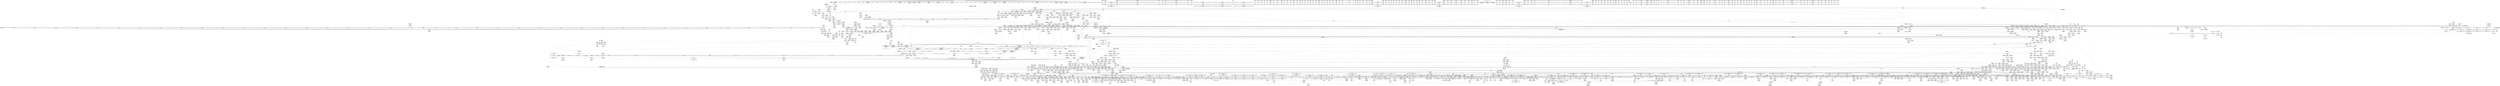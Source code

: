 digraph {
	CE0x7632870 [shape=record,shape=Mrecord,label="{CE0x7632870|tomoyo_get_mode:tmp16|security/tomoyo/util.c,983}"]
	CE0x55b5320 [shape=record,shape=Mrecord,label="{CE0x55b5320|__llvm_gcov_indirect_counter_increment114:tmp3|*SummSink*}"]
	CE0x8b26f70 [shape=record,shape=Mrecord,label="{CE0x8b26f70|_call_void_mcount()_#3|*SummSource*}"]
	CE0x8041e10 [shape=record,shape=Mrecord,label="{CE0x8041e10|0:_i8,_array:_GCRE_tomoyo_index2category_constant_39_x_i8_c_00_00_00_00_00_00_00_00_00_00_00_00_00_00_00_00_00_00_00_00_00_00_00_01_01_01_01_01_01_01_01_01_01_01_01_01_01_01_02_,_align_16:_elem_4::|security/tomoyo/util.c,983}"]
	CE0x8b04040 [shape=record,shape=Mrecord,label="{CE0x8b04040|tomoyo_const_part_length:conv8|security/tomoyo/util.c,632|*SummSink*}"]
	CE0x73d7dd0 [shape=record,shape=Mrecord,label="{CE0x73d7dd0|tomoyo_audit_unix_log:param|security/tomoyo/network.c,405|*SummSink*}"]
	CE0x556a510 [shape=record,shape=Mrecord,label="{CE0x556a510|tomoyo_unix_entry:call|security/tomoyo/network.c,543|*SummSource*}"]
	CE0x64a1c50 [shape=record,shape=Mrecord,label="{CE0x64a1c50|%struct.lockdep_map*_null|*Constant*|*SummSink*}"]
	CE0x6346de0 [shape=record,shape=Mrecord,label="{CE0x6346de0|tomoyo_audit_net_log:arrayidx2|security/tomoyo/network.c,368|*SummSource*}"]
	CE0x560e1a0 [shape=record,shape=Mrecord,label="{CE0x560e1a0|srcu_read_unlock20:tmp1|*SummSink*}"]
	CE0x551bfc0 [shape=record,shape=Mrecord,label="{CE0x551bfc0|tomoyo_const_part_length:tmp38|security/tomoyo/util.c,644}"]
	CE0x6530d00 [shape=record,shape=Mrecord,label="{CE0x6530d00|tomoyo_check_unix_address:tmp3|security/tomoyo/network.c,596|*SummSource*}"]
	CE0x74639e0 [shape=record,shape=Mrecord,label="{CE0x74639e0|tomoyo_fill_path_info:tmp11|security/tomoyo/util.c,667|*SummSink*}"]
	CE0x55a43d0 [shape=record,shape=Mrecord,label="{CE0x55a43d0|tomoyo_get_mode:idxprom3|security/tomoyo/util.c,983}"]
	CE0x72825e0 [shape=record,shape=Mrecord,label="{CE0x72825e0|tomoyo_read_lock16:tmp1|*SummSource*}"]
	CE0x71a5c50 [shape=record,shape=Mrecord,label="{CE0x71a5c50|tomoyo_init_request_info:tobool|security/tomoyo/util.c,1004}"]
	CE0x704a840 [shape=record,shape=Mrecord,label="{CE0x704a840|tomoyo_read_lock16:call|security/tomoyo/common.h,1097|*SummSource*}"]
	CE0x7555250 [shape=record,shape=Mrecord,label="{CE0x7555250|tomoyo_get_mode:config|security/tomoyo/util.c,981}"]
	CE0x8a8b080 [shape=record,shape=Mrecord,label="{CE0x8a8b080|_call_void_srcu_read_unlock20(%struct.srcu_struct*_tomoyo_ss,_i32_%idx)_#9,_!dbg_!38903|security/tomoyo/common.h,1109|*SummSource*}"]
	CE0x647eed0 [shape=record,shape=Mrecord,label="{CE0x647eed0|_call_void_bitcast_(void_(%struct.tomoyo_request_info*,_i1_(%struct.tomoyo_request_info*,_%struct.tomoyo_acl_info*)*)*_tomoyo_check_acl_to_void_(%struct.tomoyo_request_info.524*,_i1_(%struct.tomoyo_request_info.524*,_%struct.tomoyo_acl_info*)*)*)(%struct.tomoyo_request_info.524*_%r,_i1_(%struct.tomoyo_request_info.524*,_%struct.tomoyo_acl_info*)*_tomoyo_check_unix_acl)_#9,_!dbg_!38963|security/tomoyo/network.c,570|*SummSource*}"]
	CE0x556abb0 [shape=record,shape=Mrecord,label="{CE0x556abb0|tomoyo_unix_entry:address|Function::tomoyo_unix_entry&Arg::address::}"]
	CE0x63b7e30 [shape=record,shape=Mrecord,label="{CE0x63b7e30|tomoyo_const_part_length:tmp19|security/tomoyo/util.c,628|*SummSource*}"]
	CE0x749ac20 [shape=record,shape=Mrecord,label="{CE0x749ac20|__llvm_gcov_indirect_counter_increment114:bb}"]
	CE0x6230a90 [shape=record,shape=Mrecord,label="{CE0x6230a90|tomoyo_init_request_info:profile2|security/tomoyo/util.c,1007}"]
	CE0x5689eb0 [shape=record,shape=Mrecord,label="{CE0x5689eb0|tomoyo_unix_entry:cmp8|security/tomoyo/network.c,553}"]
	CE0x5727210 [shape=record,shape=Mrecord,label="{CE0x5727210|24:_%struct.tomoyo_path_info*,_32:_i8,_33:_i8,_72:_i8,_:_SCMRE_16,24_|*MultipleSource*|security/tomoyo/network.c,544|security/tomoyo/network.c, 544|Function::tomoyo_init_request_info&Arg::r::|security/tomoyo/network.c,565}"]
	CE0x62fc340 [shape=record,shape=Mrecord,label="{CE0x62fc340|tomoyo_audit_unix_log:tmp2}"]
	CE0x714b990 [shape=record,shape=Mrecord,label="{CE0x714b990|tomoyo_init_request_info:if.end|*SummSource*}"]
	CE0x8ab0390 [shape=record,shape=Mrecord,label="{CE0x8ab0390|tomoyo_get_mode:conv5|security/tomoyo/util.c,983|*SummSink*}"]
	CE0x8b3efc0 [shape=record,shape=Mrecord,label="{CE0x8b3efc0|i64*_getelementptr_inbounds_(_31_x_i64_,_31_x_i64_*___llvm_gcov_ctr43150,_i64_0,_i64_16)|*Constant*}"]
	CE0x73e9870 [shape=record,shape=Mrecord,label="{CE0x73e9870|i32_50|*Constant*|*SummSource*}"]
	CE0x73eea50 [shape=record,shape=Mrecord,label="{CE0x73eea50|tomoyo_domain:tmp7|security/tomoyo/common.h,1205|*SummSource*}"]
	CE0x6fa1350 [shape=record,shape=Mrecord,label="{CE0x6fa1350|__llvm_gcov_indirect_counter_increment114:bb|*SummSink*}"]
	CE0x8bbeb40 [shape=record,shape=Mrecord,label="{CE0x8bbeb40|i64*_getelementptr_inbounds_(_2_x_i64_,_2_x_i64_*___llvm_gcov_ctr4038,_i64_0,_i64_1)|*Constant*|*SummSource*}"]
	CE0x57d2d90 [shape=record,shape=Mrecord,label="{CE0x57d2d90|24:_%struct.tomoyo_path_info*,_32:_i8,_33:_i8,_72:_i8,_:_SCMRE_54,55_}"]
	CE0x700a5d0 [shape=record,shape=Mrecord,label="{CE0x700a5d0|tomoyo_read_lock16:tmp1}"]
	CE0x8d51220 [shape=record,shape=Mrecord,label="{CE0x8d51220|i32_92|*Constant*}"]
	CE0x626dec0 [shape=record,shape=Mrecord,label="{CE0x626dec0|tomoyo_unix_entry:tmp49|security/tomoyo/network.c,576|*SummSink*}"]
	CE0x8d145d0 [shape=record,shape=Mrecord,label="{CE0x8d145d0|_call_void_lockdep_rcu_suspicious(i8*_getelementptr_inbounds_(_25_x_i8_,_25_x_i8_*_.str12,_i32_0,_i32_0),_i32_1205,_i8*_getelementptr_inbounds_(_45_x_i8_,_45_x_i8_*_.str13,_i32_0,_i32_0))_#9,_!dbg_!38917|security/tomoyo/common.h,1205|*SummSource*}"]
	CE0x72f7ec0 [shape=record,shape=Mrecord,label="{CE0x72f7ec0|rcu_lock_acquire18:tmp|*SummSink*}"]
	CE0x63d7c90 [shape=record,shape=Mrecord,label="{CE0x63d7c90|i64_13|*Constant*|*SummSource*}"]
	CE0x75bcfb0 [shape=record,shape=Mrecord,label="{CE0x75bcfb0|tomoyo_unix_entry:tmp29|*SummSink*}"]
	CE0x8c93d00 [shape=record,shape=Mrecord,label="{CE0x8c93d00|tomoyo_get_mode:conv|security/tomoyo/util.c,982}"]
	CE0x8a04230 [shape=record,shape=Mrecord,label="{CE0x8a04230|tomoyo_audit_unix_log:unix_network2|security/tomoyo/network.c,406|*SummSink*}"]
	CE0x737fc40 [shape=record,shape=Mrecord,label="{CE0x737fc40|tomoyo_fill_path_info:land.end|*SummSink*}"]
	CE0x56cd7b0 [shape=record,shape=Mrecord,label="{CE0x56cd7b0|tomoyo_const_part_length:if.then5|*SummSource*}"]
	CE0x72a87c0 [shape=record,shape=Mrecord,label="{CE0x72a87c0|tomoyo_unix_entry:tmp9|security/tomoyo/network.c,548}"]
	CE0x6305c00 [shape=record,shape=Mrecord,label="{CE0x6305c00|tomoyo_const_part_length:tmp8|security/tomoyo/util.c,626|*SummSource*}"]
	CE0x56d2cc0 [shape=record,shape=Mrecord,label="{CE0x56d2cc0|_call_void___llvm_gcov_indirect_counter_increment114(i32*___llvm_gcov_global_state_pred45,_i64**_getelementptr_inbounds_(_3_x_i64*_,_3_x_i64*_*___llvm_gcda_edge_table44,_i64_0,_i64_2)),_!dbg_!38930|security/tomoyo/util.c,640}"]
	CE0x89e2380 [shape=record,shape=Mrecord,label="{CE0x89e2380|tomoyo_unix_entry:tmp10|security/tomoyo/network.c,548|*SummSource*}"]
	CE0x71cd840 [shape=record,shape=Mrecord,label="{CE0x71cd840|COLLAPSED:_GCMRE___llvm_gcov_ctr4632_internal_global_2_x_i64_zeroinitializer:_elem_0:default:}"]
	CE0x5574890 [shape=record,shape=Mrecord,label="{CE0x5574890|0:_i8,_array:_GCRE_tomoyo_index2category_constant_39_x_i8_c_00_00_00_00_00_00_00_00_00_00_00_00_00_00_00_00_00_00_00_00_00_00_00_01_01_01_01_01_01_01_01_01_01_01_01_01_01_01_02_,_align_16:_elem_13::|security/tomoyo/util.c,983}"]
	CE0x70c2080 [shape=record,shape=Mrecord,label="{CE0x70c2080|tomoyo_init_request_info:domain1|security/tomoyo/util.c,1006}"]
	CE0x8c73410 [shape=record,shape=Mrecord,label="{CE0x8c73410|tomoyo_get_mode:if.then2|*SummSource*}"]
	CE0x8c94340 [shape=record,shape=Mrecord,label="{CE0x8c94340|tomoyo_get_mode:arrayidx4|security/tomoyo/util.c,983|*SummSource*}"]
	CE0x8cad7d0 [shape=record,shape=Mrecord,label="{CE0x8cad7d0|rcu_lock_release21:tmp6|*SummSource*}"]
	CE0x8bcf6d0 [shape=record,shape=Mrecord,label="{CE0x8bcf6d0|128:_i8*,_1208:_%struct.file*,_:_CMRE_136,144_|*MultipleSource*|security/tomoyo/common.h,1205|security/tomoyo/common.h,1205}"]
	CE0x74743a0 [shape=record,shape=Mrecord,label="{CE0x74743a0|tomoyo_const_part_length:sw.bb|*SummSink*}"]
	CE0x736a280 [shape=record,shape=Mrecord,label="{CE0x736a280|tomoyo_const_part_length:tmp53|security/tomoyo/util.c,652|*SummSource*}"]
	CE0x65200a0 [shape=record,shape=Mrecord,label="{CE0x65200a0|tomoyo_audit_net_log:protocol|Function::tomoyo_audit_net_log&Arg::protocol::|*SummSource*}"]
	CE0x56cd740 [shape=record,shape=Mrecord,label="{CE0x56cd740|tomoyo_const_part_length:if.then5}"]
	CE0x75bd020 [shape=record,shape=Mrecord,label="{CE0x75bd020|tomoyo_unix_entry:tmp30}"]
	CE0x7154d40 [shape=record,shape=Mrecord,label="{CE0x7154d40|tomoyo_audit_net_log:call|security/tomoyo/network.c,366}"]
	CE0x717e530 [shape=record,shape=Mrecord,label="{CE0x717e530|rcu_lock_release21:tmp3|*SummSource*}"]
	CE0x746dd80 [shape=record,shape=Mrecord,label="{CE0x746dd80|tomoyo_const_part_length:sw.bb}"]
	CE0x743e880 [shape=record,shape=Mrecord,label="{CE0x743e880|tomoyo_unix_entry:arrayidx2|security/tomoyo/network.c,546}"]
	CE0x735b1b0 [shape=record,shape=Mrecord,label="{CE0x735b1b0|tomoyo_fill_path_info:conv4|security/tomoyo/util.c,667}"]
	CE0x8a0fdb0 [shape=record,shape=Mrecord,label="{CE0x8a0fdb0|0:_i8,_array:_GCR_tomoyo_unix2mac_internal_constant_6_x_4_x_i8_4_x_i8_zeroinitializer,_4_x_i8_c_1E_1F_00_,_4_x_i8_c_!_00_00_22_,_4_x_i8_zeroinitializer,_4_x_i8_zeroinitializer,_4_x_i8_c_#$%_00_,_align_16:_elem_4::|security/tomoyo/network.c,546}"]
	CE0x76256a0 [shape=record,shape=Mrecord,label="{CE0x76256a0|tomoyo_unix_entry:tmp29}"]
	CE0x8c69d10 [shape=record,shape=Mrecord,label="{CE0x8c69d10|tomoyo_check_unix_address:retval.0}"]
	CE0x749b640 [shape=record,shape=Mrecord,label="{CE0x749b640|tomoyo_const_part_length:if.end}"]
	CE0x7382d30 [shape=record,shape=Mrecord,label="{CE0x7382d30|tomoyo_read_lock16:tmp|*SummSource*}"]
	CE0x553fbd0 [shape=record,shape=Mrecord,label="{CE0x553fbd0|tomoyo_get_mode:idxprom|security/tomoyo/util.c,981}"]
	CE0x7508cf0 [shape=record,shape=Mrecord,label="{CE0x7508cf0|rcu_lock_acquire18:tmp2|*SummSink*}"]
	CE0x7197720 [shape=record,shape=Mrecord,label="{CE0x7197720|tomoyo_audit_unix_log:tmp|*SummSource*}"]
	CE0x6549b80 [shape=record,shape=Mrecord,label="{CE0x6549b80|i64*_getelementptr_inbounds_(_4_x_i64_,_4_x_i64_*___llvm_gcov_ctr4137,_i64_0,_i64_0)|*Constant*|*SummSink*}"]
	CE0x8aacce0 [shape=record,shape=Mrecord,label="{CE0x8aacce0|tomoyo_unix_entry:tmp19|security/tomoyo/network.c,553|*SummSink*}"]
	CE0x71493a0 [shape=record,shape=Mrecord,label="{CE0x71493a0|tomoyo_get_mode:tmp26|security/tomoyo/util.c,987|*SummSource*}"]
	CE0x75d9750 [shape=record,shape=Mrecord,label="{CE0x75d9750|i64*_getelementptr_inbounds_(_4_x_i64_,_4_x_i64_*___llvm_gcov_ctr4731,_i64_0,_i64_2)|*Constant*|*SummSink*}"]
	CE0x8b28840 [shape=record,shape=Mrecord,label="{CE0x8b28840|128:_i8*,_1208:_%struct.file*,_:_CMRE_28,29_}"]
	CE0x64da760 [shape=record,shape=Mrecord,label="{CE0x64da760|tomoyo_get_mode:tmp2|security/tomoyo/util.c,978|*SummSource*}"]
	CE0x63465b0 [shape=record,shape=Mrecord,label="{CE0x63465b0|GLOBAL:tomoyo_socket_keyword|Global_var:tomoyo_socket_keyword|*SummSource*}"]
	CE0x7383350 [shape=record,shape=Mrecord,label="{CE0x7383350|i64_0|*Constant*}"]
	CE0x8a7c860 [shape=record,shape=Mrecord,label="{CE0x8a7c860|tomoyo_const_part_length:tmp43|security/tomoyo/util.c,644}"]
	CE0x74621b0 [shape=record,shape=Mrecord,label="{CE0x74621b0|tomoyo_get_mode:and|security/tomoyo/util.c,987|*SummSource*}"]
	CE0x5511120 [shape=record,shape=Mrecord,label="{CE0x5511120|tomoyo_const_part_length:len.0}"]
	CE0x75117d0 [shape=record,shape=Mrecord,label="{CE0x75117d0|tomoyo_const_part_length:tmp50|security/tomoyo/util.c,651|*SummSource*}"]
	CE0x7278790 [shape=record,shape=Mrecord,label="{CE0x7278790|_call_void_mcount()_#3|*SummSource*}"]
	CE0x74b4530 [shape=record,shape=Mrecord,label="{CE0x74b4530|tomoyo_fill_path_info:is_patterned|security/tomoyo/util.c,668|*SummSink*}"]
	CE0x6170040 [shape=record,shape=Mrecord,label="{CE0x6170040|tomoyo_domain:tmp12|security/tomoyo/common.h,1205|*SummSource*}"]
	CE0x57d9d60 [shape=record,shape=Mrecord,label="{CE0x57d9d60|i8*_getelementptr_inbounds_(_10_x_i8_,_10_x_i8_*_.str7,_i32_0,_i32_0)|*Constant*}"]
	CE0x70f8210 [shape=record,shape=Mrecord,label="{CE0x70f8210|_call_void_mcount()_#3|*SummSink*}"]
	CE0x714afd0 [shape=record,shape=Mrecord,label="{CE0x714afd0|tomoyo_init_request_info:tmp10|security/tomoyo/util.c,1006|*SummSink*}"]
	CE0x8a7e800 [shape=record,shape=Mrecord,label="{CE0x8a7e800|tomoyo_audit_unix_log:tmp4|security/tomoyo/network.c,405|*SummSource*}"]
	CE0x7247ca0 [shape=record,shape=Mrecord,label="{CE0x7247ca0|GLOBAL:__llvm_gcov_ctr32134|Global_var:__llvm_gcov_ctr32134|*SummSource*}"]
	CE0x73e95d0 [shape=record,shape=Mrecord,label="{CE0x73e95d0|i32_50|*Constant*}"]
	CE0x8b041e0 [shape=record,shape=Mrecord,label="{CE0x8b041e0|rcu_lock_release21:map|Function::rcu_lock_release21&Arg::map::}"]
	CE0x556ac50 [shape=record,shape=Mrecord,label="{CE0x556ac50|tomoyo_unix_entry:address|Function::tomoyo_unix_entry&Arg::address::|*SummSource*}"]
	CE0x70b09c0 [shape=record,shape=Mrecord,label="{CE0x70b09c0|__llvm_gcov_indirect_counter_increment114:counters|Function::__llvm_gcov_indirect_counter_increment114&Arg::counters::}"]
	CE0x63c6a30 [shape=record,shape=Mrecord,label="{CE0x63c6a30|i64_16|*Constant*}"]
	CE0x639d350 [shape=record,shape=Mrecord,label="{CE0x639d350|0:_i8*,_array:_GCRE_tomoyo_socket_keyword_external_constant_4_x_i8*_:_elem_1::|security/tomoyo/network.c,368}"]
	CE0x6453390 [shape=record,shape=Mrecord,label="{CE0x6453390|tomoyo_unix_entry:tmp3|*LoadInst*|security/tomoyo/network.c,546}"]
	CE0x710d140 [shape=record,shape=Mrecord,label="{CE0x710d140|tomoyo_get_mode:tmp23|security/tomoyo/util.c,986}"]
	CE0x7204ad0 [shape=record,shape=Mrecord,label="{CE0x7204ad0|GLOBAL:tomoyo_const_part_length|*Constant*}"]
	CE0x54da2c0 [shape=record,shape=Mrecord,label="{CE0x54da2c0|__llvm_gcov_indirect_counter_increment114:tmp2|*SummSource*}"]
	CE0x6341ed0 [shape=record,shape=Mrecord,label="{CE0x6341ed0|tomoyo_unix_entry:tmp44|security/tomoyo/network.c,572|*SummSource*}"]
	CE0x6280a30 [shape=record,shape=Mrecord,label="{CE0x6280a30|i64*_getelementptr_inbounds_(_31_x_i64_,_31_x_i64_*___llvm_gcov_ctr43150,_i64_0,_i64_26)|*Constant*|*SummSink*}"]
	CE0x8a05980 [shape=record,shape=Mrecord,label="{CE0x8a05980|tomoyo_audit_unix_log:operation|security/tomoyo/network.c,406|*SummSource*}"]
	CE0x72f6fb0 [shape=record,shape=Mrecord,label="{CE0x72f6fb0|rcu_lock_acquire18:tmp7|*SummSource*}"]
	CE0x756f150 [shape=record,shape=Mrecord,label="{CE0x756f150|tomoyo_unix_entry:unix05|security/tomoyo/network.c,551}"]
	CE0x72f7c60 [shape=record,shape=Mrecord,label="{CE0x72f7c60|get_current:tmp1|*SummSink*}"]
	CE0x6549550 [shape=record,shape=Mrecord,label="{CE0x6549550|rcu_lock_acquire18:__here|*SummSource*}"]
	CE0x8b29480 [shape=record,shape=Mrecord,label="{CE0x8b29480|128:_i8*,_1208:_%struct.file*,_:_CMRE_38,39_}"]
	CE0x75d8970 [shape=record,shape=Mrecord,label="{CE0x75d8970|__llvm_gcov_indirect_counter_increment114:exit}"]
	CE0x5657b70 [shape=record,shape=Mrecord,label="{CE0x5657b70|0:_i8*,_array:_GCRE_tomoyo_proto_keyword_constant_6_x_i8*_i8*_getelementptr_inbounds_(_2_x_i8_,_2_x_i8_*_.str22,_i32_0,_i32_0),_i8*_getelementptr_inbounds_(_7_x_i8_,_7_x_i8_*_.str123,_i32_0,_i32_0),_i8*_getelementptr_inbounds_(_6_x_i8_,_6_x_i8_*_.str224,_i32_0,_i32_0),_i8*_getelementptr_inbounds_(_4_x_i8_,_4_x_i8_*_.str325,_i32_0,_i32_0),_i8*_getelementptr_inbounds_(_2_x_i8_,_2_x_i8_*_.str22,_i32_0,_i32_0),_i8*_getelementptr_inbounds_(_10_x_i8_,_10_x_i8_*_.str426,_i32_0,_i32_0)_,_align_16:_elem_4::|security/tomoyo/network.c,367}"]
	CE0x7252390 [shape=record,shape=Mrecord,label="{CE0x7252390|tomoyo_unix_entry:tmp27|security/tomoyo/network.c,557|*SummSink*}"]
	CE0x7462140 [shape=record,shape=Mrecord,label="{CE0x7462140|tomoyo_get_mode:and|security/tomoyo/util.c,987}"]
	CE0x721e590 [shape=record,shape=Mrecord,label="{CE0x721e590|tomoyo_fill_path_info:call2|security/tomoyo/util.c,666|*SummSource*}"]
	CE0x56927c0 [shape=record,shape=Mrecord,label="{CE0x56927c0|tomoyo_unix_entry:tmp17|security/tomoyo/network.c,553|*SummSource*}"]
	CE0x8a5bd30 [shape=record,shape=Mrecord,label="{CE0x8a5bd30|tomoyo_check_unix_address:tmp}"]
	CE0x54c88b0 [shape=record,shape=Mrecord,label="{CE0x54c88b0|tomoyo_init_request_info:conv|security/tomoyo/util.c,1010}"]
	CE0x74640a0 [shape=record,shape=Mrecord,label="{CE0x74640a0|tomoyo_fill_path_info:is_dir|security/tomoyo/util.c,667}"]
	CE0x726bb90 [shape=record,shape=Mrecord,label="{CE0x726bb90|tomoyo_init_request_info:tmp6|security/tomoyo/util.c,1004|*SummSource*}"]
	CE0x6530f50 [shape=record,shape=Mrecord,label="{CE0x6530f50|tomoyo_check_unix_address:address|Function::tomoyo_check_unix_address&Arg::address::|*SummSource*}"]
	CE0x6341860 [shape=record,shape=Mrecord,label="{CE0x6341860|tomoyo_unix_entry:tmp43|security/tomoyo/network.c,572}"]
	CE0x746d5f0 [shape=record,shape=Mrecord,label="{CE0x746d5f0|tomoyo_const_part_length:tmp2|security/tomoyo/util.c,624|*SummSource*}"]
	CE0x63a55a0 [shape=record,shape=Mrecord,label="{CE0x63a55a0|tomoyo_const_part_length:tmp46|security/tomoyo/util.c,646|*SummSource*}"]
	CE0x628f150 [shape=record,shape=Mrecord,label="{CE0x628f150|tomoyo_domain:tmp13|security/tomoyo/common.h,1205|*SummSource*}"]
	CE0x749b6e0 [shape=record,shape=Mrecord,label="{CE0x749b6e0|tomoyo_const_part_length:if.end|*SummSource*}"]
	CE0x8d518a0 [shape=record,shape=Mrecord,label="{CE0x8d518a0|i64_1|*Constant*}"]
	CE0x8b4f120 [shape=record,shape=Mrecord,label="{CE0x8b4f120|128:_i8*,_1208:_%struct.file*,_:_CMRE_48,49_}"]
	CE0x63fa9f0 [shape=record,shape=Mrecord,label="{CE0x63fa9f0|tomoyo_unix_entry:arrayidx|security/tomoyo/network.c,546}"]
	CE0x71ec460 [shape=record,shape=Mrecord,label="{CE0x71ec460|tomoyo_const_part_length:tmp19|security/tomoyo/util.c,628|*SummSink*}"]
	CE0x54c2b90 [shape=record,shape=Mrecord,label="{CE0x54c2b90|tomoyo_unix_entry:tmp40|security/tomoyo/network.c,570|*SummSink*}"]
	CE0x63408a0 [shape=record,shape=Mrecord,label="{CE0x63408a0|_ret_void}"]
	CE0x71ec770 [shape=record,shape=Mrecord,label="{CE0x71ec770|GLOBAL:rcu_lock_release21|*Constant*|*SummSource*}"]
	CE0x8abc080 [shape=record,shape=Mrecord,label="{CE0x8abc080|tomoyo_check_unix_address:call|security/tomoyo/network.c,600}"]
	CE0x8b201a0 [shape=record,shape=Mrecord,label="{CE0x8b201a0|srcu_read_lock17:bb|*SummSink*}"]
	CE0x63500a0 [shape=record,shape=Mrecord,label="{CE0x63500a0|i64_16|*Constant*|*SummSink*}"]
	CE0x5726e10 [shape=record,shape=Mrecord,label="{CE0x5726e10|tomoyo_unix_entry:param_type|security/tomoyo/network.c,565|*SummSink*}"]
	CE0x7420640 [shape=record,shape=Mrecord,label="{CE0x7420640|i64*_getelementptr_inbounds_(_2_x_i64_,_2_x_i64_*___llvm_gcov_ctr4533,_i64_0,_i64_0)|*Constant*|*SummSource*}"]
	CE0x71801c0 [shape=record,shape=Mrecord,label="{CE0x71801c0|i32_8|*Constant*|*SummSource*}"]
	CE0x8b000e0 [shape=record,shape=Mrecord,label="{CE0x8b000e0|tomoyo_check_unix_address:if.then}"]
	CE0x6230d40 [shape=record,shape=Mrecord,label="{CE0x6230d40|tomoyo_unix_entry:if.then10}"]
	CE0x560dc00 [shape=record,shape=Mrecord,label="{CE0x560dc00|i32_92|*Constant*|*SummSource*}"]
	CE0x6207920 [shape=record,shape=Mrecord,label="{CE0x6207920|tomoyo_get_mode:tmp13|security/tomoyo/util.c,982|*SummSource*}"]
	CE0x8a8aeb0 [shape=record,shape=Mrecord,label="{CE0x8a8aeb0|GLOBAL:srcu_read_unlock20|*Constant*|*SummSource*}"]
	CE0x8af3e80 [shape=record,shape=Mrecord,label="{CE0x8af3e80|128:_i8*,_1208:_%struct.file*,_:_CMRE_21,22_}"]
	CE0x73e9930 [shape=record,shape=Mrecord,label="{CE0x73e9930|i32_50|*Constant*|*SummSink*}"]
	CE0x8a47640 [shape=record,shape=Mrecord,label="{CE0x8a47640|tomoyo_const_part_length:while.end}"]
	CE0x73ec570 [shape=record,shape=Mrecord,label="{CE0x73ec570|i64_24|*Constant*|*SummSource*}"]
	CE0x554fb40 [shape=record,shape=Mrecord,label="{CE0x554fb40|srcu_read_unlock20:tmp2|*SummSink*}"]
	CE0x71910f0 [shape=record,shape=Mrecord,label="{CE0x71910f0|i64_80|*Constant*}"]
	CE0x622cff0 [shape=record,shape=Mrecord,label="{CE0x622cff0|tomoyo_get_mode:index|Function::tomoyo_get_mode&Arg::index::|*SummSink*}"]
	CE0x8b27220 [shape=record,shape=Mrecord,label="{CE0x8b27220|rcu_lock_acquire18:tmp5|include/linux/rcupdate.h,418|*SummSource*}"]
	CE0x7171a60 [shape=record,shape=Mrecord,label="{CE0x7171a60|COLLAPSED:_CRE:_elem_0:default:}"]
	CE0x7373970 [shape=record,shape=Mrecord,label="{CE0x7373970|i64*_getelementptr_inbounds_(_2_x_i64_,_2_x_i64_*___llvm_gcov_ctr4533,_i64_0,_i64_1)|*Constant*}"]
	CE0x8b7e650 [shape=record,shape=Mrecord,label="{CE0x8b7e650|_call_void_mcount()_#3|*SummSource*}"]
	CE0x7247ea0 [shape=record,shape=Mrecord,label="{CE0x7247ea0|COLLAPSED:_GCMRE___llvm_gcov_ctr3840_internal_global_22_x_i64_zeroinitializer:_elem_0:default:}"]
	CE0x7282a80 [shape=record,shape=Mrecord,label="{CE0x7282a80|i64*_getelementptr_inbounds_(_2_x_i64_,_2_x_i64_*___llvm_gcov_ctr3939,_i64_0,_i64_1)|*Constant*|*SummSource*}"]
	CE0x73759f0 [shape=record,shape=Mrecord,label="{CE0x73759f0|tomoyo_audit_unix_log:tmp1}"]
	CE0x6531010 [shape=record,shape=Mrecord,label="{CE0x6531010|i32_0|*Constant*}"]
	CE0x8c93ff0 [shape=record,shape=Mrecord,label="{CE0x8c93ff0|tomoyo_audit_net_log:tmp2|*SummSource*}"]
	CE0x581d740 [shape=record,shape=Mrecord,label="{CE0x581d740|tomoyo_read_lock16:bb}"]
	CE0x717e5d0 [shape=record,shape=Mrecord,label="{CE0x717e5d0|rcu_lock_release21:tmp3|*SummSink*}"]
	CE0x71445f0 [shape=record,shape=Mrecord,label="{CE0x71445f0|tomoyo_unix_entry:if.then}"]
	CE0x70469d0 [shape=record,shape=Mrecord,label="{CE0x70469d0|tomoyo_init_request_info:profile3|security/tomoyo/util.c,1008}"]
	CE0x70c9600 [shape=record,shape=Mrecord,label="{CE0x70c9600|tomoyo_unix_entry:unix0|security/tomoyo/network.c,550}"]
	CE0x641e6c0 [shape=record,shape=Mrecord,label="{CE0x641e6c0|GLOBAL:__llvm_gcov_ctr31133|Global_var:__llvm_gcov_ctr31133|*SummSink*}"]
	CE0x707e650 [shape=record,shape=Mrecord,label="{CE0x707e650|tomoyo_audit_net_log:tmp5|security/tomoyo/network.c,368|*SummSink*}"]
	CE0x54d8ae0 [shape=record,shape=Mrecord,label="{CE0x54d8ae0|tomoyo_get_mode:tmp25|security/tomoyo/util.c,987}"]
	CE0x717e050 [shape=record,shape=Mrecord,label="{CE0x717e050|GLOBAL:lock_acquire|*Constant*|*SummSink*}"]
	CE0x7047140 [shape=record,shape=Mrecord,label="{CE0x7047140|tomoyo_init_request_info:type|security/tomoyo/util.c,1009}"]
	CE0x8abdef0 [shape=record,shape=Mrecord,label="{CE0x8abdef0|128:_i8*,_1208:_%struct.file*,_:_CMRE_0,1_}"]
	CE0x8acefa0 [shape=record,shape=Mrecord,label="{CE0x8acefa0|i64_7|*Constant*|*SummSink*}"]
	CE0x73b74b0 [shape=record,shape=Mrecord,label="{CE0x73b74b0|tomoyo_const_part_length:tmp27|security/tomoyo/util.c,641|*SummSource*}"]
	CE0x642b7f0 [shape=record,shape=Mrecord,label="{CE0x642b7f0|tomoyo_unix_entry:tmp37|*LoadInst*|security/tomoyo/network.c,566}"]
	CE0x74838b0 [shape=record,shape=Mrecord,label="{CE0x74838b0|tomoyo_const_part_length:tmp48|security/tomoyo/util.c,649|*SummSource*}"]
	CE0x6520030 [shape=record,shape=Mrecord,label="{CE0x6520030|tomoyo_audit_net_log:protocol|Function::tomoyo_audit_net_log&Arg::protocol::}"]
	CE0x70e5e50 [shape=record,shape=Mrecord,label="{CE0x70e5e50|tomoyo_get_mode:profile|Function::tomoyo_get_mode&Arg::profile::}"]
	CE0x71a5b50 [shape=record,shape=Mrecord,label="{CE0x71a5b50|tomoyo_fill_path_info:call|security/tomoyo/util.c,664|*SummSource*}"]
	CE0x646f350 [shape=record,shape=Mrecord,label="{CE0x646f350|rcu_lock_release21:tmp2|*SummSource*}"]
	CE0x8a67880 [shape=record,shape=Mrecord,label="{CE0x8a67880|tomoyo_audit_net_log:entry}"]
	CE0x7555560 [shape=record,shape=Mrecord,label="{CE0x7555560|i32_6|*Constant*|*SummSink*}"]
	CE0x721e9a0 [shape=record,shape=Mrecord,label="{CE0x721e9a0|tomoyo_unix_entry:tmp}"]
	CE0x717e700 [shape=record,shape=Mrecord,label="{CE0x717e700|_call_void_mcount()_#3}"]
	CE0x74abce0 [shape=record,shape=Mrecord,label="{CE0x74abce0|i64*_getelementptr_inbounds_(_4_x_i64_,_4_x_i64_*___llvm_gcov_ctr4731,_i64_0,_i64_1)|*Constant*}"]
	CE0x573d460 [shape=record,shape=Mrecord,label="{CE0x573d460|tomoyo_audit_net_log:tmp4|security/tomoyo/network.c,367|*SummSource*}"]
	CE0x5601d20 [shape=record,shape=Mrecord,label="{CE0x5601d20|24:_%struct.tomoyo_path_info*,_32:_i8,_33:_i8,_72:_i8,_:_SCMRE_35,36_}"]
	CE0x8b39c90 [shape=record,shape=Mrecord,label="{CE0x8b39c90|GLOBAL:lockdep_rcu_suspicious|*Constant*}"]
	CE0x8b475f0 [shape=record,shape=Mrecord,label="{CE0x8b475f0|i64*_getelementptr_inbounds_(_11_x_i64_,_11_x_i64_*___llvm_gcov_ctr54147,_i64_0,_i64_1)|*Constant*}"]
	CE0x73ee420 [shape=record,shape=Mrecord,label="{CE0x73ee420|tomoyo_init_request_info:mode|security/tomoyo/util.c,1010|*SummSink*}"]
	CE0x57df800 [shape=record,shape=Mrecord,label="{CE0x57df800|24:_%struct.tomoyo_path_info*,_32:_i8,_33:_i8,_72:_i8,_:_SCMRE_73,74_|*MultipleSource*|security/tomoyo/network.c,544|security/tomoyo/network.c, 544|Function::tomoyo_init_request_info&Arg::r::|security/tomoyo/network.c,565}"]
	CE0x8acf1c0 [shape=record,shape=Mrecord,label="{CE0x8acf1c0|tomoyo_get_mode:tmp18|security/tomoyo/util.c,985|*SummSink*}"]
	CE0x6356d40 [shape=record,shape=Mrecord,label="{CE0x6356d40|tomoyo_unix_entry:tmp52|security/tomoyo/network.c,577}"]
	CE0x73fb2d0 [shape=record,shape=Mrecord,label="{CE0x73fb2d0|_call_void_mcount()_#3|*SummSource*}"]
	CE0x6545ea0 [shape=record,shape=Mrecord,label="{CE0x6545ea0|tomoyo_check_unix_address:addr|Function::tomoyo_check_unix_address&Arg::addr::}"]
	CE0x7257c80 [shape=record,shape=Mrecord,label="{CE0x7257c80|i64*_getelementptr_inbounds_(_22_x_i64_,_22_x_i64_*___llvm_gcov_ctr3840,_i64_0,_i64_0)|*Constant*|*SummSink*}"]
	CE0x71492a0 [shape=record,shape=Mrecord,label="{CE0x71492a0|tomoyo_get_mode:tmp26|security/tomoyo/util.c,987}"]
	CE0x70f8760 [shape=record,shape=Mrecord,label="{CE0x70f8760|_call_void_mcount()_#3}"]
	CE0x743f1a0 [shape=record,shape=Mrecord,label="{CE0x743f1a0|i64_1|*Constant*}"]
	CE0x7369f30 [shape=record,shape=Mrecord,label="{CE0x7369f30|i64*_getelementptr_inbounds_(_31_x_i64_,_31_x_i64_*___llvm_gcov_ctr43150,_i64_0,_i64_30)|*Constant*|*SummSink*}"]
	CE0x54d15e0 [shape=record,shape=Mrecord,label="{CE0x54d15e0|tomoyo_unix_entry:cmp|security/tomoyo/network.c,549|*SummSink*}"]
	CE0x7574240 [shape=record,shape=Mrecord,label="{CE0x7574240|i32_6|*Constant*|*SummSource*}"]
	CE0x8bcf4f0 [shape=record,shape=Mrecord,label="{CE0x8bcf4f0|128:_i8*,_1208:_%struct.file*,_:_CMRE_128,136_|*MultipleSource*|security/tomoyo/common.h,1205|security/tomoyo/common.h,1205}"]
	CE0x8abd920 [shape=record,shape=Mrecord,label="{CE0x8abd920|tomoyo_domain:tmp21|security/tomoyo/common.h,1205|*SummSink*}"]
	CE0x74bba00 [shape=record,shape=Mrecord,label="{CE0x74bba00|tomoyo_fill_path_info:hash|security/tomoyo/util.c,669|*SummSink*}"]
	CE0x8aec720 [shape=record,shape=Mrecord,label="{CE0x8aec720|128:_i8*,_1208:_%struct.file*,_:_CMRE_2,3_}"]
	CE0x75d9100 [shape=record,shape=Mrecord,label="{CE0x75d9100|i64*_getelementptr_inbounds_(_2_x_i64_,_2_x_i64_*___llvm_gcov_ctr53148,_i64_0,_i64_0)|*Constant*|*SummSink*}"]
	CE0x73021a0 [shape=record,shape=Mrecord,label="{CE0x73021a0|tomoyo_domain:if.then|*SummSink*}"]
	CE0x72ab000 [shape=record,shape=Mrecord,label="{CE0x72ab000|_call_void_mcount()_#3|*SummSink*}"]
	CE0x5408b70 [shape=record,shape=Mrecord,label="{CE0x5408b70|tomoyo_const_part_length:if.end18}"]
	CE0x624b950 [shape=record,shape=Mrecord,label="{CE0x624b950|tomoyo_const_part_length:conv11|security/tomoyo/util.c,641}"]
	CE0x70c9120 [shape=record,shape=Mrecord,label="{CE0x70c9120|tomoyo_unix_entry:tmp13|security/tomoyo/network.c,548|*SummSink*}"]
	CE0x7224b70 [shape=record,shape=Mrecord,label="{CE0x7224b70|tomoyo_audit_unix_log:unix_network|security/tomoyo/network.c,405|*SummSource*}"]
	CE0x7461e40 [shape=record,shape=Mrecord,label="{CE0x7461e40|tomoyo_get_mode:conv15|security/tomoyo/util.c,987|*SummSource*}"]
	CE0x8b00730 [shape=record,shape=Mrecord,label="{CE0x8b00730|tomoyo_check_unix_address:tmp10|security/tomoyo/network.c,598|*SummSink*}"]
	CE0x7238d40 [shape=record,shape=Mrecord,label="{CE0x7238d40|tomoyo_audit_unix_log:protocol|security/tomoyo/network.c,405}"]
	CE0x641e190 [shape=record,shape=Mrecord,label="{CE0x641e190|tomoyo_domain:tmp6|security/tomoyo/common.h,1205}"]
	CE0x75bd220 [shape=record,shape=Mrecord,label="{CE0x75bd220|tomoyo_unix_entry:tmp30|*SummSink*}"]
	CE0x6204310 [shape=record,shape=Mrecord,label="{CE0x6204310|tomoyo_unix_entry:tmp41|security/tomoyo/network.c,572}"]
	CE0x8a90940 [shape=record,shape=Mrecord,label="{CE0x8a90940|i64_1|*Constant*|*SummSink*}"]
	CE0x8b4ac60 [shape=record,shape=Mrecord,label="{CE0x8b4ac60|GLOBAL:tomoyo_read_lock16|*Constant*|*SummSource*}"]
	CE0x6296160 [shape=record,shape=Mrecord,label="{CE0x6296160|tomoyo_unix_entry:conv6|security/tomoyo/network.c,551}"]
	CE0x73ec680 [shape=record,shape=Mrecord,label="{CE0x73ec680|tomoyo_const_part_length:tmp40|security/tomoyo/util.c,644}"]
	CE0x8ac0100 [shape=record,shape=Mrecord,label="{CE0x8ac0100|tomoyo_check_unix_address:addr|Function::tomoyo_check_unix_address&Arg::addr::|*SummSource*}"]
	CE0x8a13700 [shape=record,shape=Mrecord,label="{CE0x8a13700|tomoyo_audit_unix_log:address|security/tomoyo/network.c,407|*SummSource*}"]
	CE0x64d9ec0 [shape=record,shape=Mrecord,label="{CE0x64d9ec0|tomoyo_get_mode:tmp8|security/tomoyo/util.c,979}"]
	CE0x74c2940 [shape=record,shape=Mrecord,label="{CE0x74c2940|tomoyo_audit_unix_log:bb|*SummSink*}"]
	CE0x573d380 [shape=record,shape=Mrecord,label="{CE0x573d380|tomoyo_audit_net_log:idxprom1|security/tomoyo/network.c,368}"]
	CE0x8acf0b0 [shape=record,shape=Mrecord,label="{CE0x8acf0b0|tomoyo_get_mode:tmp18|security/tomoyo/util.c,985|*SummSource*}"]
	CE0x7205700 [shape=record,shape=Mrecord,label="{CE0x7205700|tomoyo_unix_entry:land.lhs.true|*SummSource*}"]
	CE0x6f92b80 [shape=record,shape=Mrecord,label="{CE0x6f92b80|i8_1|*Constant*}"]
	CE0x64d9d50 [shape=record,shape=Mrecord,label="{CE0x64d9d50|tomoyo_get_mode:tmp7|security/tomoyo/util.c,979|*SummSink*}"]
	CE0x75bf7f0 [shape=record,shape=Mrecord,label="{CE0x75bf7f0|_ret_%struct.task_struct*_%tmp4,_!dbg_!38905|./arch/x86/include/asm/current.h,14|*SummSource*}"]
	CE0x556a980 [shape=record,shape=Mrecord,label="{CE0x556a980|_ret_i32_%error.1,_!dbg_!38975|security/tomoyo/network.c,579}"]
	CE0x8d3ba60 [shape=record,shape=Mrecord,label="{CE0x8d3ba60|%struct.task_struct*_(%struct.task_struct**)*_asm_movq_%gs:$_1:P_,$0_,_r,im,_dirflag_,_fpsr_,_flags_|*SummSink*}"]
	CE0x73d7590 [shape=record,shape=Mrecord,label="{CE0x73d7590|i64*_getelementptr_inbounds_(_2_x_i64_,_2_x_i64_*___llvm_gcov_ctr4533,_i64_0,_i64_1)|*Constant*|*SummSink*}"]
	CE0x55a4120 [shape=record,shape=Mrecord,label="{CE0x55a4120|tomoyo_const_part_length:incdec.ptr19|security/tomoyo/util.c,643|*SummSource*}"]
	CE0x8aed0f0 [shape=record,shape=Mrecord,label="{CE0x8aed0f0|128:_i8*,_1208:_%struct.file*,_:_CMRE_8,16_|*MultipleSource*|security/tomoyo/common.h,1205|security/tomoyo/common.h,1205}"]
	CE0x8d51830 [shape=record,shape=Mrecord,label="{CE0x8d51830|tomoyo_audit_net_log:tmp|*SummSink*}"]
	CE0x8a57ce0 [shape=record,shape=Mrecord,label="{CE0x8a57ce0|_call_void_mcount()_#3|*SummSource*}"]
	CE0x56906d0 [shape=record,shape=Mrecord,label="{CE0x56906d0|tomoyo_const_part_length:cmp21|security/tomoyo/util.c,644|*SummSink*}"]
	CE0x8b3e3f0 [shape=record,shape=Mrecord,label="{CE0x8b3e3f0|i32_49|*Constant*|*SummSink*}"]
	CE0x8a8b0f0 [shape=record,shape=Mrecord,label="{CE0x8a8b0f0|GLOBAL:srcu_read_unlock20|*Constant*|*SummSink*}"]
	CE0x8b1fd50 [shape=record,shape=Mrecord,label="{CE0x8b1fd50|_ret_void,_!dbg_!38907|include/linux/srcu.h,238|*SummSource*}"]
	CE0x73d7980 [shape=record,shape=Mrecord,label="{CE0x73d7980|GLOBAL:__llvm_gcov_ctr28130|Global_var:__llvm_gcov_ctr28130|*SummSource*}"]
	CE0x703cad0 [shape=record,shape=Mrecord,label="{CE0x703cad0|_call_void_mcount()_#3|*SummSource*}"]
	CE0x8b476e0 [shape=record,shape=Mrecord,label="{CE0x8b476e0|tomoyo_domain:tmp2|*SummSource*}"]
	CE0x8b43e20 [shape=record,shape=Mrecord,label="{CE0x8b43e20|tomoyo_check_unix_address:addr_len|Function::tomoyo_check_unix_address&Arg::addr_len::|*SummSource*}"]
	CE0x64aaa70 [shape=record,shape=Mrecord,label="{CE0x64aaa70|i8_6|*Constant*}"]
	CE0x5720e20 [shape=record,shape=Mrecord,label="{CE0x5720e20|tomoyo_get_mode:tobool|security/tomoyo/util.c,978|*SummSink*}"]
	CE0x637ea90 [shape=record,shape=Mrecord,label="{CE0x637ea90|tomoyo_const_part_length:while.body|*SummSource*}"]
	CE0x642b930 [shape=record,shape=Mrecord,label="{CE0x642b930|tomoyo_unix_entry:tmp37|*LoadInst*|security/tomoyo/network.c,566|*SummSink*}"]
	CE0x6340560 [shape=record,shape=Mrecord,label="{CE0x6340560|__llvm_gcov_indirect_counter_increment114:counters|Function::__llvm_gcov_indirect_counter_increment114&Arg::counters::|*SummSource*}"]
	CE0x73d8140 [shape=record,shape=Mrecord,label="{CE0x73d8140|tomoyo_fill_path_info:land.rhs|*SummSink*}"]
	CE0x8af45f0 [shape=record,shape=Mrecord,label="{CE0x8af45f0|128:_i8*,_1208:_%struct.file*,_:_CMRE_26,27_}"]
	CE0x7114270 [shape=record,shape=Mrecord,label="{CE0x7114270|0:_i8,_array:_GCRE_tomoyo_index2category_constant_39_x_i8_c_00_00_00_00_00_00_00_00_00_00_00_00_00_00_00_00_00_00_00_00_00_00_00_01_01_01_01_01_01_01_01_01_01_01_01_01_01_01_02_,_align_16:_elem_30::|security/tomoyo/util.c,983}"]
	CE0x7031850 [shape=record,shape=Mrecord,label="{CE0x7031850|_call_void___llvm_gcov_indirect_counter_increment114(i32*___llvm_gcov_global_state_pred45,_i64**_getelementptr_inbounds_(_3_x_i64*_,_3_x_i64*_*___llvm_gcda_edge_table44,_i64_0,_i64_0)),_!dbg_!38954|security/tomoyo/util.c,649|*SummSource*}"]
	CE0x73fcc80 [shape=record,shape=Mrecord,label="{CE0x73fcc80|tomoyo_fill_path_info:tmp8|security/tomoyo/util.c,667|*SummSink*}"]
	CE0x72052f0 [shape=record,shape=Mrecord,label="{CE0x72052f0|tomoyo_const_part_length:tmp13|security/tomoyo/util.c,626|*SummSink*}"]
	CE0x703b0c0 [shape=record,shape=Mrecord,label="{CE0x703b0c0|tomoyo_init_request_info:tmp11|security/tomoyo/util.c,1007|*SummSource*}"]
	CE0x759fd60 [shape=record,shape=Mrecord,label="{CE0x759fd60|get_current:entry|*SummSource*}"]
	CE0x8a679f0 [shape=record,shape=Mrecord,label="{CE0x8a679f0|tomoyo_audit_net_log:entry|*SummSink*}"]
	CE0x737fd90 [shape=record,shape=Mrecord,label="{CE0x737fd90|i64*_getelementptr_inbounds_(_2_x_i64_,_2_x_i64_*___llvm_gcov_ctr4335,_i64_0,_i64_1)|*Constant*|*SummSource*}"]
	CE0x8b04580 [shape=record,shape=Mrecord,label="{CE0x8b04580|_ret_void,_!dbg_!38908|include/linux/rcupdate.h,424|*SummSource*}"]
	CE0x8bc42d0 [shape=record,shape=Mrecord,label="{CE0x8bc42d0|128:_i8*,_1208:_%struct.file*,_:_CMRE_51,52_}"]
	CE0x74bb5c0 [shape=record,shape=Mrecord,label="{CE0x74bb5c0|GLOBAL:full_name_hash|*Constant*|*SummSource*}"]
	CE0x75094e0 [shape=record,shape=Mrecord,label="{CE0x75094e0|i64*_getelementptr_inbounds_(_31_x_i64_,_31_x_i64_*___llvm_gcov_ctr43150,_i64_0,_i64_21)|*Constant*}"]
	CE0x8ae1000 [shape=record,shape=Mrecord,label="{CE0x8ae1000|srcu_read_unlock20:sp|Function::srcu_read_unlock20&Arg::sp::|*SummSource*}"]
	CE0x7224e50 [shape=record,shape=Mrecord,label="{CE0x7224e50|i64*_getelementptr_inbounds_(_5_x_i64_,_5_x_i64_*___llvm_gcov_ctr32134,_i64_0,_i64_0)|*Constant*|*SummSource*}"]
	CE0x717e3d0 [shape=record,shape=Mrecord,label="{CE0x717e3d0|rcu_lock_release21:tmp3}"]
	CE0x8b22430 [shape=record,shape=Mrecord,label="{CE0x8b22430|i64_2|*Constant*}"]
	CE0x6327eb0 [shape=record,shape=Mrecord,label="{CE0x6327eb0|i8*_null|*Constant*|*SummSink*}"]
	CE0x62b4c30 [shape=record,shape=Mrecord,label="{CE0x62b4c30|tomoyo_get_mode:tmp12|security/tomoyo/util.c,982|*SummSource*}"]
	CE0x581d5c0 [shape=record,shape=Mrecord,label="{CE0x581d5c0|tomoyo_unix_entry:tmp53|security/tomoyo/network.c,579|*SummSource*}"]
	CE0x74b2580 [shape=record,shape=Mrecord,label="{CE0x74b2580|i8*_null|*Constant*}"]
	CE0x7171030 [shape=record,shape=Mrecord,label="{CE0x7171030|i32_9|*Constant*|*SummSink*}"]
	CE0x626dde0 [shape=record,shape=Mrecord,label="{CE0x626dde0|i64*_getelementptr_inbounds_(_22_x_i64_,_22_x_i64_*___llvm_gcov_ctr3840,_i64_0,_i64_20)|*Constant*|*SummSink*}"]
	CE0x710d6e0 [shape=record,shape=Mrecord,label="{CE0x710d6e0|tomoyo_get_mode:tmp23|security/tomoyo/util.c,986|*SummSink*}"]
	CE0x7401690 [shape=record,shape=Mrecord,label="{CE0x7401690|tomoyo_unix_entry:tobool12|security/tomoyo/network.c,556}"]
	CE0x89e22b0 [shape=record,shape=Mrecord,label="{CE0x89e22b0|tomoyo_unix_entry:tmp10|security/tomoyo/network.c,548}"]
	CE0x62fc3b0 [shape=record,shape=Mrecord,label="{CE0x62fc3b0|tomoyo_audit_unix_log:tmp2|*SummSource*}"]
	CE0x8afdec0 [shape=record,shape=Mrecord,label="{CE0x8afdec0|i64_18|*Constant*|*SummSink*}"]
	CE0x709e9f0 [shape=record,shape=Mrecord,label="{CE0x709e9f0|tomoyo_init_request_info:bb|*SummSource*}"]
	CE0x5592ac0 [shape=record,shape=Mrecord,label="{CE0x5592ac0|tomoyo_audit_net_log:arrayidx|security/tomoyo/network.c,367}"]
	CE0x8b4ae30 [shape=record,shape=Mrecord,label="{CE0x8b4ae30|tomoyo_read_lock16:entry}"]
	CE0x8cf05f0 [shape=record,shape=Mrecord,label="{CE0x8cf05f0|tomoyo_check_unix_address:tmp13|security/tomoyo/network.c,601}"]
	CE0x71955c0 [shape=record,shape=Mrecord,label="{CE0x71955c0|COLLAPSED:_GCMRE___llvm_gcov_ctr43150_internal_global_31_x_i64_zeroinitializer:_elem_0:default:}"]
	CE0x7341310 [shape=record,shape=Mrecord,label="{CE0x7341310|i1_true|*Constant*}"]
	CE0x581db70 [shape=record,shape=Mrecord,label="{CE0x581db70|i64*_getelementptr_inbounds_(_2_x_i64_,_2_x_i64_*___llvm_gcov_ctr3939,_i64_0,_i64_0)|*Constant*}"]
	CE0x62914f0 [shape=record,shape=Mrecord,label="{CE0x62914f0|tomoyo_domain:if.end}"]
	CE0x639daa0 [shape=record,shape=Mrecord,label="{CE0x639daa0|srcu_read_unlock20:dep_map|include/linux/srcu.h,236}"]
	CE0x62d2b10 [shape=record,shape=Mrecord,label="{CE0x62d2b10|tomoyo_domain:tobool|security/tomoyo/common.h,1205|*SummSource*}"]
	CE0x6409fd0 [shape=record,shape=Mrecord,label="{CE0x6409fd0|tomoyo_unix_entry:protocol23|security/tomoyo/network.c,566}"]
	CE0x7373440 [shape=record,shape=Mrecord,label="{CE0x7373440|tomoyo_fill_path_info:conv3|security/tomoyo/util.c,666}"]
	CE0x8b22890 [shape=record,shape=Mrecord,label="{CE0x8b22890|tomoyo_check_unix_address:tmp5|security/tomoyo/network.c,596|*SummSource*}"]
	CE0x73a6480 [shape=record,shape=Mrecord,label="{CE0x73a6480|tomoyo_fill_path_info:idxprom|security/tomoyo/util.c,667|*SummSource*}"]
	CE0x8a69d80 [shape=record,shape=Mrecord,label="{CE0x8a69d80|tomoyo_get_mode:mode.0}"]
	CE0x8a46bc0 [shape=record,shape=Mrecord,label="{CE0x8a46bc0|i32_0|*Constant*}"]
	CE0x74513d0 [shape=record,shape=Mrecord,label="{CE0x74513d0|i64*_getelementptr_inbounds_(_5_x_i64_,_5_x_i64_*___llvm_gcov_ctr28130,_i64_0,_i64_0)|*Constant*|*SummSource*}"]
	CE0x8a58100 [shape=record,shape=Mrecord,label="{CE0x8a58100|tomoyo_check_unix_address:retval.0|*SummSink*}"]
	CE0x8a0fd40 [shape=record,shape=Mrecord,label="{CE0x8a0fd40|0:_i8,_array:_GCR_tomoyo_unix2mac_internal_constant_6_x_4_x_i8_4_x_i8_zeroinitializer,_4_x_i8_c_1E_1F_00_,_4_x_i8_c_!_00_00_22_,_4_x_i8_zeroinitializer,_4_x_i8_zeroinitializer,_4_x_i8_c_#$%_00_,_align_16:_elem_3::|security/tomoyo/network.c,546}"]
	CE0x742e360 [shape=record,shape=Mrecord,label="{CE0x742e360|tomoyo_domain:land.lhs.true|*SummSink*}"]
	CE0x8a57fa0 [shape=record,shape=Mrecord,label="{CE0x8a57fa0|tomoyo_check_unix_address:retval.0|*SummSource*}"]
	CE0x8c73c80 [shape=record,shape=Mrecord,label="{CE0x8c73c80|tomoyo_audit_net_log:tmp3}"]
	"CONST[source:2(external),value:2(dynamic)][purpose:{subject}][SrcIdx:7]"
	CE0x57d0650 [shape=record,shape=Mrecord,label="{CE0x57d0650|24:_%struct.tomoyo_path_info*,_32:_i8,_33:_i8,_72:_i8,_:_SCMRE_49,50_}"]
	CE0x7046f90 [shape=record,shape=Mrecord,label="{CE0x7046f90|i32_10|*Constant*|*SummSink*}"]
	CE0x647f010 [shape=record,shape=Mrecord,label="{CE0x647f010|tomoyo_unix_entry:call31|security/tomoyo/network.c,571|*SummSink*}"]
	CE0x73fb520 [shape=record,shape=Mrecord,label="{CE0x73fb520|tomoyo_fill_path_info:bb}"]
	CE0x630bf00 [shape=record,shape=Mrecord,label="{CE0x630bf00|tomoyo_const_part_length:tmp17|security/tomoyo/util.c,627|*SummSource*}"]
	CE0x64d8590 [shape=record,shape=Mrecord,label="{CE0x64d8590|tomoyo_unix_entry:param25|security/tomoyo/network.c,567}"]
	CE0x70c38b0 [shape=record,shape=Mrecord,label="{CE0x70c38b0|_call_void_mcount()_#3|*SummSource*}"]
	CE0x6405090 [shape=record,shape=Mrecord,label="{CE0x6405090|tomoyo_unix_entry:conv16|security/tomoyo/network.c,557|*SummSource*}"]
	CE0x70b0e40 [shape=record,shape=Mrecord,label="{CE0x70b0e40|tomoyo_const_part_length:if.end6}"]
	CE0x57d0310 [shape=record,shape=Mrecord,label="{CE0x57d0310|24:_%struct.tomoyo_path_info*,_32:_i8,_33:_i8,_72:_i8,_:_SCMRE_47,48_}"]
	CE0x71a60e0 [shape=record,shape=Mrecord,label="{CE0x71a60e0|tomoyo_audit_unix_log:tmp3}"]
	CE0x8ab0110 [shape=record,shape=Mrecord,label="{CE0x8ab0110|tomoyo_get_mode:config7|security/tomoyo/util.c,983|*SummSink*}"]
	CE0x64aa260 [shape=record,shape=Mrecord,label="{CE0x64aa260|24:_%struct.tomoyo_path_info*,_32:_i8,_33:_i8,_72:_i8,_:_SCMRE_75,76_|*MultipleSource*|security/tomoyo/network.c,544|security/tomoyo/network.c, 544|Function::tomoyo_init_request_info&Arg::r::|security/tomoyo/network.c,565}"]
	CE0x73af4d0 [shape=record,shape=Mrecord,label="{CE0x73af4d0|tomoyo_fill_path_info:sub|security/tomoyo/util.c,667}"]
	CE0x749afd0 [shape=record,shape=Mrecord,label="{CE0x749afd0|tomoyo_const_part_length:tmp21|security/tomoyo/util.c,631}"]
	CE0x8ac6bd0 [shape=record,shape=Mrecord,label="{CE0x8ac6bd0|i64*_getelementptr_inbounds_(_5_x_i64_,_5_x_i64_*___llvm_gcov_ctr32134,_i64_0,_i64_4)|*Constant*}"]
	CE0x8a3ef80 [shape=record,shape=Mrecord,label="{CE0x8a3ef80|tomoyo_audit_unix_log:tmp7|security/tomoyo/network.c,407}"]
	CE0x8aecfb0 [shape=record,shape=Mrecord,label="{CE0x8aecfb0|128:_i8*,_1208:_%struct.file*,_:_CMRE_7,8_}"]
	CE0x64051f0 [shape=record,shape=Mrecord,label="{CE0x64051f0|tomoyo_unix_entry:conv16|security/tomoyo/network.c,557|*SummSink*}"]
	CE0x8a5b640 [shape=record,shape=Mrecord,label="{CE0x8a5b640|0:_i8,_1:_i8,_32:_i8*,_40:_i32,_:_CMR_32,40_|*MultipleSource*|Function::tomoyo_check_unix_address&Arg::address::|security/tomoyo/network.c,594}"]
	CE0x62c2290 [shape=record,shape=Mrecord,label="{CE0x62c2290|tomoyo_const_part_length:inc|security/tomoyo/util.c,628|*SummSource*}"]
	CE0x7483ba0 [shape=record,shape=Mrecord,label="{CE0x7483ba0|i64*_getelementptr_inbounds_(_31_x_i64_,_31_x_i64_*___llvm_gcov_ctr43150,_i64_0,_i64_28)|*Constant*|*SummSink*}"]
	CE0x8ce1f20 [shape=record,shape=Mrecord,label="{CE0x8ce1f20|_ret_i32_%retval.0,_!dbg_!38923|security/tomoyo/network.c,601|*SummSink*}"]
	CE0x7461f90 [shape=record,shape=Mrecord,label="{CE0x7461f90|tomoyo_get_mode:conv15|security/tomoyo/util.c,987|*SummSink*}"]
	CE0x5805120 [shape=record,shape=Mrecord,label="{CE0x5805120|tomoyo_check_unix_address:conv|security/tomoyo/network.c,596|*SummSink*}"]
	CE0x71cd7d0 [shape=record,shape=Mrecord,label="{CE0x71cd7d0|srcu_read_unlock20:tmp}"]
	CE0x7195780 [shape=record,shape=Mrecord,label="{CE0x7195780|tomoyo_const_part_length:tmp|*SummSource*}"]
	CE0x54d86e0 [shape=record,shape=Mrecord,label="{CE0x54d86e0|tomoyo_get_mode:mode.1}"]
	CE0x7588570 [shape=record,shape=Mrecord,label="{CE0x7588570|GLOBAL:tomoyo_index2category|Global_var:tomoyo_index2category|*SummSink*}"]
	CE0x642bd00 [shape=record,shape=Mrecord,label="{CE0x642bd00|tomoyo_unix_entry:param|security/tomoyo/network.c,566|*SummSink*}"]
	CE0x8bbea40 [shape=record,shape=Mrecord,label="{CE0x8bbea40|srcu_read_lock17:tmp1|*SummSink*}"]
	CE0x57f96f0 [shape=record,shape=Mrecord,label="{CE0x57f96f0|i64*_getelementptr_inbounds_(_11_x_i64_,_11_x_i64_*___llvm_gcov_ctr54147,_i64_0,_i64_0)|*Constant*|*SummSource*}"]
	CE0x760ca90 [shape=record,shape=Mrecord,label="{CE0x760ca90|i64*_getelementptr_inbounds_(_4_x_i64_,_4_x_i64_*___llvm_gcov_ctr4731,_i64_0,_i64_2)|*Constant*|*SummSource*}"]
	CE0x749ae80 [shape=record,shape=Mrecord,label="{CE0x749ae80|0:_i32,_:_GCMR___llvm_gcov_global_state_pred45_internal_unnamed_addr_global_i32_-1:_elem_0:default:}"]
	CE0x6204120 [shape=record,shape=Mrecord,label="{CE0x6204120|i64_17|*Constant*|*SummSink*}"]
	CE0x8a92390 [shape=record,shape=Mrecord,label="{CE0x8a92390|tomoyo_unix_entry:tmp14|security/tomoyo/network.c,550|*SummSink*}"]
	CE0x5597020 [shape=record,shape=Mrecord,label="{CE0x5597020|srcu_read_lock17:dep_map|include/linux/srcu.h,222|*SummSource*}"]
	CE0x726b220 [shape=record,shape=Mrecord,label="{CE0x726b220|tomoyo_init_request_info:tmp9|security/tomoyo/util.c,1006|*SummSink*}"]
	CE0x73a6600 [shape=record,shape=Mrecord,label="{CE0x73a6600|tomoyo_fill_path_info:arrayidx|security/tomoyo/util.c,667}"]
	CE0x8b1a070 [shape=record,shape=Mrecord,label="{CE0x8b1a070|tomoyo_unix_entry:tmp20|security/tomoyo/network.c,554}"]
	CE0x62b4130 [shape=record,shape=Mrecord,label="{CE0x62b4130|GLOBAL:__llvm_gcov_ctr54147|Global_var:__llvm_gcov_ctr54147|*SummSink*}"]
	CE0x8a3f800 [shape=record,shape=Mrecord,label="{CE0x8a3f800|GLOBAL:tomoyo_audit_net_log|*Constant*}"]
	CE0x61fa550 [shape=record,shape=Mrecord,label="{CE0x61fa550|tomoyo_audit_unix_log:tmp1|*SummSource*}"]
	CE0x64f6e70 [shape=record,shape=Mrecord,label="{CE0x64f6e70|tomoyo_read_lock16:tmp|*SummSink*}"]
	CE0x61f8700 [shape=record,shape=Mrecord,label="{CE0x61f8700|tomoyo_audit_unix_log:entry|*SummSource*}"]
	CE0x898f980 [shape=record,shape=Mrecord,label="{CE0x898f980|i64*_getelementptr_inbounds_(_2_x_i64_,_2_x_i64_*___llvm_gcov_ctr4434,_i64_0,_i64_0)|*Constant*|*SummSource*}"]
	CE0x63ebb40 [shape=record,shape=Mrecord,label="{CE0x63ebb40|tomoyo_unix_entry:tmp32|security/tomoyo/network.c,560|*SummSink*}"]
	CE0x8ac0610 [shape=record,shape=Mrecord,label="{CE0x8ac0610|VOIDTB_TE:_GIE_Function_Attrs:_noredzone_nounwind_optsize_define_internal_zeroext_i1_tomoyo_check_path_number_acl(%struct.tomoyo_request_info*_%r,_%struct.tomoyo_acl_info*_%ptr)_#0_entry:_%tmp_load_i64,_i64*_getelementptr_inbounds_(_7_x_i64_,_7_x_i64_*___llvm_gcov_ctr27,_i64_0,_i64_0)_%tmp1_add_i64_%tmp,_1_store_i64_%tmp1,_i64*_getelementptr_inbounds_(_7_x_i64_,_7_x_i64_*___llvm_gcov_ctr27,_i64_0,_i64_0)_br_label_%bb_bb:_preds_%entry_call_void_mcount()_#3_call_void_llvm.dbg.value(metadata_%struct.tomoyo_request_info*_%r,_i64_0,_metadata_!8368,_metadata_!38901),_!dbg_!39583_call_void_llvm.dbg.value(metadata_%struct.tomoyo_acl_info*_%ptr,_i64_0,_metadata_!8369,_metadata_!38901),_!dbg_!39584_call_void_llvm.dbg.value(metadata_%struct.tomoyo_acl_info*_%ptr,_i64_0,_metadata_!8371,_metadata_!38901),_!dbg_!39585_%tmp2_bitcast_%struct.tomoyo_acl_info*_%ptr_to_i8*,_!dbg_!39586_%add.ptr_getelementptr_i8,_i8*_%tmp2,_i64_0,_!dbg_!39587_%tmp3_bitcast_i8*_%add.ptr_to_%struct.tomoyo_path_number_acl*,_!dbg_!39588_call_void_llvm.dbg.value(metadata_%struct.tomoyo_path_number_acl*_%tmp3,_i64_0,_metadata_!8370,_metadata_!38901),_!dbg_!39589_%perm_getelementptr_inbounds_%struct.tomoyo_path_number_acl,_%struct.tomoyo_path_number_acl*_%tmp3,_i32_0,_i32_1,_!dbg_!39590_%tmp4_load_i8,_i8*_%perm,_align_1,_!dbg_!39590_%conv_zext_i8_%tmp4_to_i32,_!dbg_!39591_%param_getelementptr_inbounds_%struct.tomoyo_request_info,_%struct.tomoyo_request_info*_%r,_i32_0,_i32_3,_!dbg_!39592_%path_number_bitcast_%union.anon.91*_%param_to_%struct.anon.95*,_!dbg_!39593_%operation_getelementptr_inbounds_%struct.anon.95,_%struct.anon.95*_%path_number,_i32_0,_i32_2,_!dbg_!39594_%tmp5_load_i8,_i8*_%operation,_align_1,_!dbg_!39594_%conv1_zext_i8_%tmp5_to_i32,_!dbg_!39595_%shl_shl_i32_1,_%conv1,_!dbg_!39596_%and_and_i32_%conv,_%shl,_!dbg_!39597_%tobool_icmp_ne_i32_%and,_0,_!dbg_!39597_%tmp6_select_i1_%tobool,_i64_1,_i64_2,_!dbg_!39598_%tmp7_getelementptr_inbounds_7_x_i64_,_7_x_i64_*___llvm_gcov_ctr27,_i64_0,_i64_%tmp6,_!dbg_!39598_%tmp8_load_i64,_i64*_%tmp7,_!dbg_!39598_%tmp9_add_i64_%tmp8,_1,_!dbg_!39598_store_i64_%tmp9,_i64*_%tmp7,_!dbg_!39598_br_i1_%tobool,_label_%land.lhs.true,_label_%land.end,_!dbg_!39598_land.lhs.true:_preds_%bb_%param2_getelementptr_inbounds_%struct.tomoyo_request_info,_%struct.tomoyo_request_info*_%r,_i32_0,_i32_3,_!dbg_!39599_%path_number3_bitcast_%union.anon.91*_%param2_to_%struct.anon.95*,_!dbg_!39600_%number_getelementptr_inbounds_%struct.anon.95,_%struct.anon.95*_%path_number3,_i32_0,_i32_1,_!dbg_!39601_%tmp10_load_i64,_i64*_%number,_align_8,_!dbg_!39601_%number4_getelementptr_inbounds_%struct.tomoyo_path_number_acl,_%struct.tomoyo_path_number_acl*_%tmp3,_i32_0,_i32_3,_!dbg_!39602_%call_call_zeroext_i1_tomoyo_compare_number_union(i64_%tmp10,_%struct.tomoyo_number_union*_%number4)_#9,_!dbg_!39603_%tmp11_select_i1_%call,_i64_3,_i64_4,_!dbg_!39604_%tmp12_getelementptr_inbounds_7_x_i64_,_7_x_i64_*___llvm_gcov_ctr27,_i64_0,_i64_%tmp11,_!dbg_!39604_%tmp13_load_i64,_i64*_%tmp12,_!dbg_!39604_%tmp14_add_i64_%tmp13,_1,_!dbg_!39604_store_i64_%tmp14,_i64*_%tmp12,_!dbg_!39604_br_i1_%call,_label_%land.rhs,_label_%land.end,_!dbg_!39604_land.rhs:_preds_%land.lhs.true_%tmp15_load_i64,_i64*_getelementptr_inbounds_(_7_x_i64_,_7_x_i64_*___llvm_gcov_ctr27,_i64_0,_i64_5),_!dbg_!39605_%tmp16_add_i64_%tmp15,_1,_!dbg_!39605_store_i64_%tmp16,_i64*_getelementptr_inbounds_(_7_x_i64_,_7_x_i64_*___llvm_gcov_ctr27,_i64_0,_i64_5),_!dbg_!39605_%param6_getelementptr_inbounds_%struct.tomoyo_request_info,_%struct.tomoyo_request_info*_%r,_i32_0,_i32_3,_!dbg_!39606_%path_number7_bitcast_%union.anon.91*_%param6_to_%struct.anon.95*,_!dbg_!39607_%filename_getelementptr_inbounds_%struct.anon.95,_%struct.anon.95*_%path_number7,_i32_0,_i32_0,_!dbg_!39608_%tmp17_load_%struct.tomoyo_path_info*,_%struct.tomoyo_path_info**_%filename,_align_8,_!dbg_!39608_%name_getelementptr_inbounds_%struct.tomoyo_path_number_acl,_%struct.tomoyo_path_number_acl*_%tmp3,_i32_0,_i32_2,_!dbg_!39609_%call8_call_%struct.tomoyo_path_info*_tomoyo_compare_name_union(%struct.tomoyo_path_info*_%tmp17,_%struct.tomoyo_name_union*_%name)_#9,_!dbg_!39610_%tobool9_icmp_ne_%struct.tomoyo_path_info*_%call8,_null,_!dbg_!39604_br_label_%land.end_land.end:_preds_%land.rhs,_%land.lhs.true,_%bb_%tmp18_phi_i1_false,_%land.lhs.true_,_false,_%bb_,_%tobool9,_%land.rhs_%tmp19_load_i64,_i64*_getelementptr_inbounds_(_7_x_i64_,_7_x_i64_*___llvm_gcov_ctr27,_i64_0,_i64_6),_!dbg_!39611_%tmp20_add_i64_%tmp19,_1,_!dbg_!39611_store_i64_%tmp20,_i64*_getelementptr_inbounds_(_7_x_i64_,_7_x_i64_*___llvm_gcov_ctr27,_i64_0,_i64_6),_!dbg_!39611_ret_i1_%tmp18,_!dbg_!39611_2,16_|*MultipleSource*|Function::tomoyo_check_unix_address&Arg::addr::|security/tomoyo/network.c,596}"]
	CE0x8d43650 [shape=record,shape=Mrecord,label="{CE0x8d43650|tomoyo_domain:tmp4|security/tomoyo/common.h,1205}"]
	CE0x64aad20 [shape=record,shape=Mrecord,label="{CE0x64aad20|i8_6|*Constant*|*SummSource*}"]
	CE0x6348ab0 [shape=record,shape=Mrecord,label="{CE0x6348ab0|GLOBAL:kfree|*Constant*|*SummSink*}"]
	CE0x57da840 [shape=record,shape=Mrecord,label="{CE0x57da840|i32_9|*Constant*}"]
	CE0x8a46f20 [shape=record,shape=Mrecord,label="{CE0x8a46f20|tomoyo_const_part_length:tmp20|security/tomoyo/util.c,628|*SummSource*}"]
	CE0x71909c0 [shape=record,shape=Mrecord,label="{CE0x71909c0|tomoyo_init_request_info:tmp7|security/tomoyo/util.c,1005|*SummSink*}"]
	CE0x7022f30 [shape=record,shape=Mrecord,label="{CE0x7022f30|tomoyo_unix_entry:if.then20|*SummSink*}"]
	CE0x8af4140 [shape=record,shape=Mrecord,label="{CE0x8af4140|128:_i8*,_1208:_%struct.file*,_:_CMRE_22,23_}"]
	CE0x8b37c70 [shape=record,shape=Mrecord,label="{CE0x8b37c70|rcu_lock_release21:tmp|*SummSource*}"]
	CE0x642bad0 [shape=record,shape=Mrecord,label="{CE0x642bad0|tomoyo_unix_entry:param|security/tomoyo/network.c,566}"]
	CE0x715b0e0 [shape=record,shape=Mrecord,label="{CE0x715b0e0|tomoyo_const_part_length:tmp35|security/tomoyo/util.c,643}"]
	CE0x74c2bc0 [shape=record,shape=Mrecord,label="{CE0x74c2bc0|tomoyo_get_mode:tmp11|security/tomoyo/util.c,982}"]
	CE0x72a8580 [shape=record,shape=Mrecord,label="{CE0x72a8580|tomoyo_unix_entry:tmp8|security/tomoyo/network.c,548}"]
	CE0x54d0f10 [shape=record,shape=Mrecord,label="{CE0x54d0f10|tomoyo_init_request_info:index|Function::tomoyo_init_request_info&Arg::index::|*SummSource*}"]
	CE0x726b800 [shape=record,shape=Mrecord,label="{CE0x726b800|tomoyo_fill_path_info:tmp5|security/tomoyo/util.c,667}"]
	CE0x8aec9d0 [shape=record,shape=Mrecord,label="{CE0x8aec9d0|128:_i8*,_1208:_%struct.file*,_:_CMRE_3,4_}"]
	CE0x8aac7d0 [shape=record,shape=Mrecord,label="{CE0x8aac7d0|tomoyo_unix_entry:tmp18|security/tomoyo/network.c,553|*SummSource*}"]
	CE0x8ac1c80 [shape=record,shape=Mrecord,label="{CE0x8ac1c80|i32_3|*Constant*|*SummSink*}"]
	CE0x8b26cf0 [shape=record,shape=Mrecord,label="{CE0x8b26cf0|_call_void_mcount()_#3}"]
	CE0x8a039d0 [shape=record,shape=Mrecord,label="{CE0x8a039d0|tomoyo_read_unlock19:bb|*SummSink*}"]
	CE0x70fdcd0 [shape=record,shape=Mrecord,label="{CE0x70fdcd0|tomoyo_get_mode:tmp19|security/tomoyo/util.c,985}"]
	CE0x74c27f0 [shape=record,shape=Mrecord,label="{CE0x74c27f0|tomoyo_audit_unix_log:bb|*SummSource*}"]
	CE0x6280c00 [shape=record,shape=Mrecord,label="{CE0x6280c00|tomoyo_const_part_length:tmp45|security/tomoyo/util.c,645}"]
	CE0x8aec880 [shape=record,shape=Mrecord,label="{CE0x8aec880|128:_i8*,_1208:_%struct.file*,_:_CMRE_49,50_}"]
	CE0x89ead70 [shape=record,shape=Mrecord,label="{CE0x89ead70|get_current:tmp|*SummSource*}"]
	CE0x7225040 [shape=record,shape=Mrecord,label="{CE0x7225040|tomoyo_init_request_info:tmp}"]
	CE0x64aaf30 [shape=record,shape=Mrecord,label="{CE0x64aaf30|i8_6|*Constant*|*SummSink*}"]
	CE0x7607000 [shape=record,shape=Mrecord,label="{CE0x7607000|rcu_lock_release21:tmp5|include/linux/rcupdate.h,423|*SummSource*}"]
	CE0x5513f60 [shape=record,shape=Mrecord,label="{CE0x5513f60|tomoyo_const_part_length:tmp12|security/tomoyo/util.c,626}"]
	CE0x8b9d750 [shape=record,shape=Mrecord,label="{CE0x8b9d750|tomoyo_const_part_length:conv14|security/tomoyo/util.c,641}"]
	CE0x6435a60 [shape=record,shape=Mrecord,label="{CE0x6435a60|tomoyo_unix_entry:param28|security/tomoyo/network.c,568}"]
	CE0x5690d80 [shape=record,shape=Mrecord,label="{CE0x5690d80|i64_22|*Constant*|*SummSource*}"]
	CE0x7252490 [shape=record,shape=Mrecord,label="{CE0x7252490|GLOBAL:strnlen|*Constant*}"]
	CE0x73ee950 [shape=record,shape=Mrecord,label="{CE0x73ee950|tomoyo_init_request_info:mode5|security/tomoyo/util.c,1011|*SummSink*}"]
	CE0x56a8f20 [shape=record,shape=Mrecord,label="{CE0x56a8f20|0:_i8*,_:_SCMRE_12,14_|*MultipleSource*|security/tomoyo/network.c, 561|security/tomoyo/network.c,563}"]
	CE0x630c5e0 [shape=record,shape=Mrecord,label="{CE0x630c5e0|i64**_getelementptr_inbounds_(_3_x_i64*_,_3_x_i64*_*___llvm_gcda_edge_table44,_i64_0,_i64_2)|*Constant*|*SummSink*}"]
	CE0x628f510 [shape=record,shape=Mrecord,label="{CE0x628f510|tomoyo_const_part_length:if.then17|*SummSource*}"]
	CE0x5680200 [shape=record,shape=Mrecord,label="{CE0x5680200|%struct.tomoyo_domain_info*_null|*Constant*|*SummSink*}"]
	CE0x8aad100 [shape=record,shape=Mrecord,label="{CE0x8aad100|tomoyo_fill_path_info:const_len|security/tomoyo/util.c,666}"]
	CE0x6453090 [shape=record,shape=Mrecord,label="{CE0x6453090|tomoyo_unix_entry:operation|security/tomoyo/network.c,546|*SummSink*}"]
	CE0x75742b0 [shape=record,shape=Mrecord,label="{CE0x75742b0|tomoyo_get_mode:config|security/tomoyo/util.c,981|*SummSink*}"]
	CE0x8bbeff0 [shape=record,shape=Mrecord,label="{CE0x8bbeff0|srcu_read_lock17:tmp2|*SummSource*}"]
	CE0x634ffc0 [shape=record,shape=Mrecord,label="{CE0x634ffc0|tomoyo_unix_entry:cmp32|security/tomoyo/network.c,572|*SummSink*}"]
	CE0x54d8910 [shape=record,shape=Mrecord,label="{CE0x54d8910|tomoyo_get_mode:mode.1|*SummSource*}"]
	CE0x73fc940 [shape=record,shape=Mrecord,label="{CE0x73fc940|COLLAPSED:_GCMRE___llvm_gcov_ctr4533_internal_global_2_x_i64_zeroinitializer:_elem_0:default:}"]
	CE0x57da8b0 [shape=record,shape=Mrecord,label="{CE0x57da8b0|i32_9|*Constant*|*SummSource*}"]
	CE0x578e0e0 [shape=record,shape=Mrecord,label="{CE0x578e0e0|24:_%struct.tomoyo_path_info*,_32:_i8,_33:_i8,_72:_i8,_:_SCMRE_45,46_}"]
	CE0x7595240 [shape=record,shape=Mrecord,label="{CE0x7595240|i64*_getelementptr_inbounds_(_11_x_i64_,_11_x_i64_*___llvm_gcov_ctr54147,_i64_0,_i64_10)|*Constant*}"]
	CE0x70b0560 [shape=record,shape=Mrecord,label="{CE0x70b0560|i32_9|*Constant*}"]
	CE0x641eb10 [shape=record,shape=Mrecord,label="{CE0x641eb10|i1_true|*Constant*|*SummSink*}"]
	CE0x61fa390 [shape=record,shape=Mrecord,label="{CE0x61fa390|GLOBAL:tomoyo_read_unlock19|*Constant*}"]
	CE0x62d3600 [shape=record,shape=Mrecord,label="{CE0x62d3600|tomoyo_domain:tmp14|security/tomoyo/common.h,1205|*SummSource*}"]
	CE0x8bc4410 [shape=record,shape=Mrecord,label="{CE0x8bc4410|128:_i8*,_1208:_%struct.file*,_:_CMRE_52,56_|*MultipleSource*|security/tomoyo/common.h,1205|security/tomoyo/common.h,1205}"]
	CE0x8a23c70 [shape=record,shape=Mrecord,label="{CE0x8a23c70|i64_0|*Constant*|*SummSink*}"]
	CE0x8b7e750 [shape=record,shape=Mrecord,label="{CE0x8b7e750|tomoyo_const_part_length:return|*SummSink*}"]
	CE0x8bb5b70 [shape=record,shape=Mrecord,label="{CE0x8bb5b70|_call_void_mcount()_#3}"]
	CE0x7632060 [shape=record,shape=Mrecord,label="{CE0x7632060|0:_i8,_array:_GCRE_tomoyo_index2category_constant_39_x_i8_c_00_00_00_00_00_00_00_00_00_00_00_00_00_00_00_00_00_00_00_00_00_00_00_01_01_01_01_01_01_01_01_01_01_01_01_01_01_01_02_,_align_16:_elem_36::|security/tomoyo/util.c,983}"]
	CE0x745cd30 [shape=record,shape=Mrecord,label="{CE0x745cd30|i32_47|*Constant*|*SummSource*}"]
	CE0x8b4ec20 [shape=record,shape=Mrecord,label="{CE0x8b4ec20|128:_i8*,_1208:_%struct.file*,_:_CMRE_44,45_}"]
	CE0x8abdb00 [shape=record,shape=Mrecord,label="{CE0x8abdb00|i32_22|*Constant*|*SummSource*}"]
	CE0x8a379c0 [shape=record,shape=Mrecord,label="{CE0x8a379c0|tomoyo_check_unix_address:if.then|*SummSink*}"]
	CE0x726b9c0 [shape=record,shape=Mrecord,label="{CE0x726b9c0|tomoyo_init_request_info:tmp6|security/tomoyo/util.c,1004}"]
	CE0x802dff0 [shape=record,shape=Mrecord,label="{CE0x802dff0|tomoyo_unix_entry:tmp6|security/tomoyo/network.c,548}"]
	CE0x8b7dca0 [shape=record,shape=Mrecord,label="{CE0x8b7dca0|i64*_getelementptr_inbounds_(_2_x_i64_,_2_x_i64_*___llvm_gcov_ctr53148,_i64_0,_i64_0)|*Constant*|*SummSource*}"]
	CE0x8cadaf0 [shape=record,shape=Mrecord,label="{CE0x8cadaf0|GLOBAL:lock_release|*Constant*|*SummSource*}"]
	CE0x627dae0 [shape=record,shape=Mrecord,label="{CE0x627dae0|get_current:tmp}"]
	CE0x8b25780 [shape=record,shape=Mrecord,label="{CE0x8b25780|tomoyo_check_unix_address:tmp9|security/tomoyo/network.c,598}"]
	CE0x64f6930 [shape=record,shape=Mrecord,label="{CE0x64f6930|tomoyo_unix_entry:tmp2|security/tomoyo/network.c,544|*SummSink*}"]
	CE0x8d50fe0 [shape=record,shape=Mrecord,label="{CE0x8d50fe0|tomoyo_const_part_length:conv2|security/tomoyo/util.c,627|*SummSource*}"]
	CE0x7369fa0 [shape=record,shape=Mrecord,label="{CE0x7369fa0|tomoyo_const_part_length:tmp52|security/tomoyo/util.c,652|*SummSink*}"]
	CE0x8b8cb30 [shape=record,shape=Mrecord,label="{CE0x8b8cb30|tomoyo_check_unix_address:tmp7|security/tomoyo/network.c,597|*SummSink*}"]
	CE0x5550080 [shape=record,shape=Mrecord,label="{CE0x5550080|tomoyo_get_mode:tmp9|security/tomoyo/util.c,981}"]
	CE0x56146c0 [shape=record,shape=Mrecord,label="{CE0x56146c0|COLLAPSED:_GCMRE___llvm_gcov_ctr4434_internal_global_2_x_i64_zeroinitializer:_elem_0:default:}"]
	CE0x5669be0 [shape=record,shape=Mrecord,label="{CE0x5669be0|get_current:tmp4|./arch/x86/include/asm/current.h,14}"]
	CE0x8b22970 [shape=record,shape=Mrecord,label="{CE0x8b22970|tomoyo_check_unix_address:tmp6|security/tomoyo/network.c,596}"]
	CE0x714ae80 [shape=record,shape=Mrecord,label="{CE0x714ae80|tomoyo_init_request_info:tmp10|security/tomoyo/util.c,1006|*SummSource*}"]
	CE0x8b39f70 [shape=record,shape=Mrecord,label="{CE0x8b39f70|GLOBAL:lockdep_rcu_suspicious|*Constant*|*SummSource*}"]
	CE0x8a8ca60 [shape=record,shape=Mrecord,label="{CE0x8a8ca60|tomoyo_domain:cred|security/tomoyo/common.h,1205|*SummSource*}"]
	CE0x5614730 [shape=record,shape=Mrecord,label="{CE0x5614730|tomoyo_audit_net_log:tmp|*SummSource*}"]
	CE0x752b210 [shape=record,shape=Mrecord,label="{CE0x752b210|GLOBAL:tomoyo_index2category|Global_var:tomoyo_index2category}"]
	CE0x6ff9470 [shape=record,shape=Mrecord,label="{CE0x6ff9470|tomoyo_read_lock16:tmp}"]
	CE0x7450ec0 [shape=record,shape=Mrecord,label="{CE0x7450ec0|tomoyo_fill_path_info:tmp6|security/tomoyo/util.c,667}"]
	CE0x6295b50 [shape=record,shape=Mrecord,label="{CE0x6295b50|tomoyo_unix_entry:tmp15|security/tomoyo/network.c,551}"]
	CE0x717fae0 [shape=record,shape=Mrecord,label="{CE0x717fae0|tomoyo_const_part_length:filename|Function::tomoyo_const_part_length&Arg::filename::|*SummSource*}"]
	CE0x8b22eb0 [shape=record,shape=Mrecord,label="{CE0x8b22eb0|GLOBAL:__llvm_gcov_ctr3747|Global_var:__llvm_gcov_ctr3747|*SummSink*}"]
	CE0x8b70df0 [shape=record,shape=Mrecord,label="{CE0x8b70df0|tomoyo_check_unix_address:sun_path|security/tomoyo/network.c,598|*SummSource*}"]
	CE0x6282b30 [shape=record,shape=Mrecord,label="{CE0x6282b30|tomoyo_unix_entry:address30|security/tomoyo/network.c,568}"]
	CE0x6356bc0 [shape=record,shape=Mrecord,label="{CE0x6356bc0|_call_void_tomoyo_read_unlock19(i32_%call)_#9,_!dbg_!38974|security/tomoyo/network.c,577}"]
	CE0x720dee0 [shape=record,shape=Mrecord,label="{CE0x720dee0|tomoyo_fill_path_info:tmp6|security/tomoyo/util.c,667|*SummSink*}"]
	CE0x6290dd0 [shape=record,shape=Mrecord,label="{CE0x6290dd0|tomoyo_const_part_length:while.cond}"]
	CE0x7301d90 [shape=record,shape=Mrecord,label="{CE0x7301d90|srcu_read_unlock20:tmp|*SummSource*}"]
	CE0x55f03a0 [shape=record,shape=Mrecord,label="{CE0x55f03a0|tomoyo_get_mode:arrayidx|security/tomoyo/util.c,981|*SummSource*}"]
	CE0x8a35f70 [shape=record,shape=Mrecord,label="{CE0x8a35f70|tomoyo_audit_unix_log:tmp6|security/tomoyo/network.c,407|*SummSource*}"]
	CE0x8cf2ec0 [shape=record,shape=Mrecord,label="{CE0x8cf2ec0|tomoyo_const_part_length:tmp22|security/tomoyo/util.c,634|*SummSink*}"]
	CE0x62b4a80 [shape=record,shape=Mrecord,label="{CE0x62b4a80|tomoyo_get_mode:tmp12|security/tomoyo/util.c,982}"]
	CE0x7252860 [shape=record,shape=Mrecord,label="{CE0x7252860|tomoyo_unix_entry:tmp28|security/tomoyo/network.c,557|*SummSource*}"]
	CE0x741c860 [shape=record,shape=Mrecord,label="{CE0x741c860|tomoyo_fill_path_info:tmp10|*SummSource*}"]
	CE0x5650960 [shape=record,shape=Mrecord,label="{CE0x5650960|tomoyo_audit_net_log:arrayidx|security/tomoyo/network.c,367|*SummSource*}"]
	CE0x71718d0 [shape=record,shape=Mrecord,label="{CE0x71718d0|GLOBAL:tomoyo_encode2|*Constant*|*SummSink*}"]
	CE0x5705260 [shape=record,shape=Mrecord,label="{CE0x5705260|i32_5|*Constant*|*SummSink*}"]
	CE0x74bb940 [shape=record,shape=Mrecord,label="{CE0x74bb940|tomoyo_fill_path_info:hash|security/tomoyo/util.c,669|*SummSource*}"]
	CE0x8a1b090 [shape=record,shape=Mrecord,label="{CE0x8a1b090|i64*_getelementptr_inbounds_(_6_x_i64_,_6_x_i64_*___llvm_gcov_ctr3747,_i64_0,_i64_4)|*Constant*|*SummSource*}"]
	CE0x5692360 [shape=record,shape=Mrecord,label="{CE0x5692360|i64_6|*Constant*|*SummSink*}"]
	CE0x73eee60 [shape=record,shape=Mrecord,label="{CE0x73eee60|tomoyo_fill_path_info:tmp1}"]
	CE0x63c6650 [shape=record,shape=Mrecord,label="{CE0x63c6650|tomoyo_audit_unix_log:r|Function::tomoyo_audit_unix_log&Arg::r::|*SummSink*}"]
	CE0x802dcd0 [shape=record,shape=Mrecord,label="{CE0x802dcd0|tomoyo_unix_entry:tobool|security/tomoyo/network.c,548|*SummSource*}"]
	CE0x5720740 [shape=record,shape=Mrecord,label="{CE0x5720740|tomoyo_const_part_length:tmp6|security/tomoyo/util.c,625}"]
	CE0x5572d80 [shape=record,shape=Mrecord,label="{CE0x5572d80|i32_5|*Constant*}"]
	CE0x58542d0 [shape=record,shape=Mrecord,label="{CE0x58542d0|tomoyo_read_lock16:tmp3}"]
	CE0x554fda0 [shape=record,shape=Mrecord,label="{CE0x554fda0|tomoyo_get_mode:idxprom|security/tomoyo/util.c,981|*SummSink*}"]
	CE0x71546d0 [shape=record,shape=Mrecord,label="{CE0x71546d0|tomoyo_const_part_length:tmp18|security/tomoyo/util.c,627|*SummSink*}"]
	CE0x72134d0 [shape=record,shape=Mrecord,label="{CE0x72134d0|tomoyo_fill_path_info:conv|security/tomoyo/util.c,664}"]
	CE0x64d7f80 [shape=record,shape=Mrecord,label="{CE0x64d7f80|tomoyo_unix_entry:tmp38|*LoadInst*|security/tomoyo/network.c,567|*SummSource*}"]
	CE0x64eeb60 [shape=record,shape=Mrecord,label="{CE0x64eeb60|_call_void_rcu_lock_release21(%struct.lockdep_map*_%dep_map)_#9,_!dbg_!38905|include/linux/srcu.h,236|*SummSink*}"]
	CE0x7521790 [shape=record,shape=Mrecord,label="{CE0x7521790|i8*_getelementptr_inbounds_(_25_x_i8_,_25_x_i8_*_.str12,_i32_0,_i32_0)|*Constant*|*SummSource*}"]
	CE0x8abc360 [shape=record,shape=Mrecord,label="{CE0x8abc360|GLOBAL:tomoyo_unix_entry|*Constant*}"]
	CE0x73fb590 [shape=record,shape=Mrecord,label="{CE0x73fb590|tomoyo_fill_path_info:bb|*SummSource*}"]
	CE0x642b4a0 [shape=record,shape=Mrecord,label="{CE0x642b4a0|tomoyo_unix_entry:unix_network26|security/tomoyo/network.c,567}"]
	CE0x56584d0 [shape=record,shape=Mrecord,label="{CE0x56584d0|tomoyo_const_part_length:cmp21|security/tomoyo/util.c,644}"]
	CE0x8a79c70 [shape=record,shape=Mrecord,label="{CE0x8a79c70|tomoyo_const_part_length:lor.lhs.false23|*SummSink*}"]
	CE0x56973f0 [shape=record,shape=Mrecord,label="{CE0x56973f0|rcu_lock_acquire18:tmp4|include/linux/rcupdate.h,418|*SummSink*}"]
	CE0x62c2180 [shape=record,shape=Mrecord,label="{CE0x62c2180|tomoyo_const_part_length:add|security/tomoyo/util.c,634|*SummSink*}"]
	CE0x8b20010 [shape=record,shape=Mrecord,label="{CE0x8b20010|srcu_read_lock17:bb}"]
	CE0x7118040 [shape=record,shape=Mrecord,label="{CE0x7118040|i8_0|*Constant*}"]
	CE0x8a799e0 [shape=record,shape=Mrecord,label="{CE0x8a799e0|rcu_lock_acquire18:tmp6|*SummSink*}"]
	CE0x7205670 [shape=record,shape=Mrecord,label="{CE0x7205670|tomoyo_const_part_length:tmp14|security/tomoyo/util.c,626|*SummSource*}"]
	CE0x7462460 [shape=record,shape=Mrecord,label="{CE0x7462460|tomoyo_get_mode:and|security/tomoyo/util.c,987|*SummSink*}"]
	CE0x7197da0 [shape=record,shape=Mrecord,label="{CE0x7197da0|tomoyo_const_part_length:entry}"]
	CE0x630c930 [shape=record,shape=Mrecord,label="{CE0x630c930|tomoyo_const_part_length:tmp24|security/tomoyo/util.c,640|*SummSource*}"]
	CE0x75bd120 [shape=record,shape=Mrecord,label="{CE0x75bd120|tomoyo_unix_entry:tmp30|*SummSource*}"]
	CE0x73af3c0 [shape=record,shape=Mrecord,label="{CE0x73af3c0|tomoyo_fill_path_info:idxprom|security/tomoyo/util.c,667}"]
	CE0x55a4820 [shape=record,shape=Mrecord,label="{CE0x55a4820|GLOBAL:tomoyo_index2category|Global_var:tomoyo_index2category|*SummSource*}"]
	CE0x5669720 [shape=record,shape=Mrecord,label="{CE0x5669720|tomoyo_const_part_length:tmp15|security/tomoyo/util.c,627|*SummSource*}"]
	CE0x8035830 [shape=record,shape=Mrecord,label="{CE0x8035830|tomoyo_domain:tmp|*SummSource*}"]
	CE0x74201e0 [shape=record,shape=Mrecord,label="{CE0x74201e0|tomoyo_fill_path_info:name1|security/tomoyo/util.c,663|*SummSource*}"]
	CE0x8c84260 [shape=record,shape=Mrecord,label="{CE0x8c84260|tomoyo_unix_entry:arrayidx|security/tomoyo/network.c,546|*SummSource*}"]
	CE0x64d9ce0 [shape=record,shape=Mrecord,label="{CE0x64d9ce0|i64*_getelementptr_inbounds_(_12_x_i64_,_12_x_i64_*___llvm_gcov_ctr31133,_i64_0,_i64_3)|*Constant*|*SummSink*}"]
	CE0x75e8ce0 [shape=record,shape=Mrecord,label="{CE0x75e8ce0|0:_i8,_array:_GCRE_tomoyo_index2category_constant_39_x_i8_c_00_00_00_00_00_00_00_00_00_00_00_00_00_00_00_00_00_00_00_00_00_00_00_01_01_01_01_01_01_01_01_01_01_01_01_01_01_01_02_,_align_16:_elem_23::|security/tomoyo/util.c,983}"]
	CE0x8b1fb90 [shape=record,shape=Mrecord,label="{CE0x8b1fb90|srcu_read_unlock20:idx|Function::srcu_read_unlock20&Arg::idx::|*SummSink*}"]
	CE0x62809c0 [shape=record,shape=Mrecord,label="{CE0x62809c0|i64*_getelementptr_inbounds_(_31_x_i64_,_31_x_i64_*___llvm_gcov_ctr43150,_i64_0,_i64_26)|*Constant*|*SummSource*}"]
	CE0x578d8c0 [shape=record,shape=Mrecord,label="{CE0x578d8c0|24:_%struct.tomoyo_path_info*,_32:_i8,_33:_i8,_72:_i8,_:_SCMRE_40,41_}"]
	CE0x64a2960 [shape=record,shape=Mrecord,label="{CE0x64a2960|i32_-1|*Constant*|*SummSink*}"]
	CE0x8b43f80 [shape=record,shape=Mrecord,label="{CE0x8b43f80|tomoyo_check_unix_address:addr_len|Function::tomoyo_check_unix_address&Arg::addr_len::|*SummSink*}"]
	CE0x8c84590 [shape=record,shape=Mrecord,label="{CE0x8c84590|0:_i8,_array:_GCR_tomoyo_unix2mac_internal_constant_6_x_4_x_i8_4_x_i8_zeroinitializer,_4_x_i8_c_1E_1F_00_,_4_x_i8_c_!_00_00_22_,_4_x_i8_zeroinitializer,_4_x_i8_zeroinitializer,_4_x_i8_c_#$%_00_,_align_16:_elem_1::|security/tomoyo/network.c,546}"]
	CE0x5699cb0 [shape=record,shape=Mrecord,label="{CE0x5699cb0|i64*_getelementptr_inbounds_(_22_x_i64_,_22_x_i64_*___llvm_gcov_ctr3840,_i64_0,_i64_14)|*Constant*|*SummSource*}"]
	CE0x7541290 [shape=record,shape=Mrecord,label="{CE0x7541290|tomoyo_const_part_length:filename.addr.0}"]
	CE0x573d310 [shape=record,shape=Mrecord,label="{CE0x573d310|0:_i8*,_array:_GCRE_tomoyo_proto_keyword_constant_6_x_i8*_i8*_getelementptr_inbounds_(_2_x_i8_,_2_x_i8_*_.str22,_i32_0,_i32_0),_i8*_getelementptr_inbounds_(_7_x_i8_,_7_x_i8_*_.str123,_i32_0,_i32_0),_i8*_getelementptr_inbounds_(_6_x_i8_,_6_x_i8_*_.str224,_i32_0,_i32_0),_i8*_getelementptr_inbounds_(_4_x_i8_,_4_x_i8_*_.str325,_i32_0,_i32_0),_i8*_getelementptr_inbounds_(_2_x_i8_,_2_x_i8_*_.str22,_i32_0,_i32_0),_i8*_getelementptr_inbounds_(_10_x_i8_,_10_x_i8_*_.str426,_i32_0,_i32_0)_,_align_16:_elem_5::|security/tomoyo/network.c,367}"]
	CE0x56903a0 [shape=record,shape=Mrecord,label="{CE0x56903a0|GLOBAL:__srcu_read_unlock|*Constant*|*SummSource*}"]
	CE0x8afdab0 [shape=record,shape=Mrecord,label="{CE0x8afdab0|i64*_getelementptr_inbounds_(_4_x_i64_,_4_x_i64_*___llvm_gcov_ctr4731,_i64_0,_i64_2)|*Constant*}"]
	CE0x71553e0 [shape=record,shape=Mrecord,label="{CE0x71553e0|tomoyo_const_part_length:tmp30|security/tomoyo/util.c,641|*SummSource*}"]
	CE0x7144170 [shape=record,shape=Mrecord,label="{CE0x7144170|tomoyo_init_request_info:domain.addr.0}"]
	CE0x89e1f30 [shape=record,shape=Mrecord,label="{CE0x89e1f30|tomoyo_unix_entry:tmp10|security/tomoyo/network.c,548|*SummSink*}"]
	CE0x715acf0 [shape=record,shape=Mrecord,label="{CE0x715acf0|tomoyo_audit_net_log:call|security/tomoyo/network.c,366|*SummSource*}"]
	CE0x627dce0 [shape=record,shape=Mrecord,label="{CE0x627dce0|get_current:tmp2|*SummSink*}"]
	CE0x8aab810 [shape=record,shape=Mrecord,label="{CE0x8aab810|0:_i8,_array:_GCRE_tomoyo_index2category_constant_39_x_i8_c_00_00_00_00_00_00_00_00_00_00_00_00_00_00_00_00_00_00_00_00_00_00_00_01_01_01_01_01_01_01_01_01_01_01_01_01_01_01_02_,_align_16:_elem_18::|security/tomoyo/util.c,983}"]
	CE0x56701e0 [shape=record,shape=Mrecord,label="{CE0x56701e0|tomoyo_unix_entry:tmp26|security/tomoyo/network.c,556}"]
	CE0x7508fd0 [shape=record,shape=Mrecord,label="{CE0x7508fd0|rcu_lock_acquire18:tmp3}"]
	CE0x7131470 [shape=record,shape=Mrecord,label="{CE0x7131470|tomoyo_unix_entry:conv|security/tomoyo/network.c,548|*SummSource*}"]
	CE0x639d860 [shape=record,shape=Mrecord,label="{CE0x639d860|tomoyo_const_part_length:cmp3|security/tomoyo/util.c,627}"]
	CE0x6328570 [shape=record,shape=Mrecord,label="{CE0x6328570|i64_12|*Constant*|*SummSource*}"]
	CE0x7213370 [shape=record,shape=Mrecord,label="{CE0x7213370|tomoyo_fill_path_info:call|security/tomoyo/util.c,664|*SummSink*}"]
	CE0x62961d0 [shape=record,shape=Mrecord,label="{CE0x62961d0|tomoyo_unix_entry:conv6|security/tomoyo/network.c,551|*SummSource*}"]
	CE0x54c7f40 [shape=record,shape=Mrecord,label="{CE0x54c7f40|tomoyo_get_mode:entry|*SummSource*}"]
	CE0x8b26e20 [shape=record,shape=Mrecord,label="{CE0x8b26e20|tomoyo_const_part_length:tmp1|*SummSink*}"]
	CE0x75745d0 [shape=record,shape=Mrecord,label="{CE0x75745d0|tomoyo_const_part_length:tmp9|security/tomoyo/util.c,626|*SummSource*}"]
	CE0x7204d60 [shape=record,shape=Mrecord,label="{CE0x7204d60|tomoyo_const_part_length:entry|*SummSource*}"]
	CE0x8049a40 [shape=record,shape=Mrecord,label="{CE0x8049a40|__llvm_gcov_indirect_counter_increment114:tmp1}"]
	CE0x640aaa0 [shape=record,shape=Mrecord,label="{CE0x640aaa0|tomoyo_unix_entry:operation24|security/tomoyo/network.c,567|*SummSource*}"]
	CE0x8a36990 [shape=record,shape=Mrecord,label="{CE0x8a36990|tomoyo_audit_unix_log:name|security/tomoyo/network.c,407|*SummSink*}"]
	CE0x709f4e0 [shape=record,shape=Mrecord,label="{CE0x709f4e0|tomoyo_unix_entry:if.else34|*SummSink*}"]
	CE0x6349180 [shape=record,shape=Mrecord,label="{CE0x6349180|tomoyo_unix_entry:tmp47|security/tomoyo/network.c,575|*SummSource*}"]
	CE0x57dfb30 [shape=record,shape=Mrecord,label="{CE0x57dfb30|24:_%struct.tomoyo_path_info*,_32:_i8,_33:_i8,_72:_i8,_:_SCMRE_74,75_|*MultipleSource*|security/tomoyo/network.c,544|security/tomoyo/network.c, 544|Function::tomoyo_init_request_info&Arg::r::|security/tomoyo/network.c,565}"]
	CE0x628f760 [shape=record,shape=Mrecord,label="{CE0x628f760|tomoyo_domain:tmp}"]
	CE0x761f730 [shape=record,shape=Mrecord,label="{CE0x761f730|0:_i8,_array:_GCRE_tomoyo_index2category_constant_39_x_i8_c_00_00_00_00_00_00_00_00_00_00_00_00_00_00_00_00_00_00_00_00_00_00_00_01_01_01_01_01_01_01_01_01_01_01_01_01_01_01_02_,_align_16:_elem_33::|security/tomoyo/util.c,983}"]
	CE0x6ff6c30 [shape=record,shape=Mrecord,label="{CE0x6ff6c30|0:_i8,_1:_i8,_32:_i8*,_40:_i32,_:_CMR_8,10_|*MultipleSource*|Function::tomoyo_check_unix_address&Arg::address::|security/tomoyo/network.c,594}"]
	CE0x64da830 [shape=record,shape=Mrecord,label="{CE0x64da830|tomoyo_domain:do.end|*SummSink*}"]
	CE0x72fb140 [shape=record,shape=Mrecord,label="{CE0x72fb140|rcu_lock_acquire18:indirectgoto|*SummSource*}"]
	CE0x74bb330 [shape=record,shape=Mrecord,label="{CE0x74bb330|GLOBAL:full_name_hash|*Constant*}"]
	CE0x62e96c0 [shape=record,shape=Mrecord,label="{CE0x62e96c0|tomoyo_get_mode:tmp7|security/tomoyo/util.c,979|*SummSource*}"]
	CE0x75644a0 [shape=record,shape=Mrecord,label="{CE0x75644a0|tomoyo_domain:tmp18|security/tomoyo/common.h,1205}"]
	CE0x70c8d60 [shape=record,shape=Mrecord,label="{CE0x70c8d60|tomoyo_unix_entry:tmp12|security/tomoyo/network.c,548|*SummSink*}"]
	CE0x56ccc60 [shape=record,shape=Mrecord,label="{CE0x56ccc60|tomoyo_const_part_length:tmp33|security/tomoyo/util.c,642|*SummSink*}"]
	CE0x8b043a0 [shape=record,shape=Mrecord,label="{CE0x8b043a0|rcu_lock_release21:map|Function::rcu_lock_release21&Arg::map::|*SummSink*}"]
	CE0x75bf9a0 [shape=record,shape=Mrecord,label="{CE0x75bf9a0|_ret_%struct.task_struct*_%tmp4,_!dbg_!38905|./arch/x86/include/asm/current.h,14}"]
	CE0x8bc4690 [shape=record,shape=Mrecord,label="{CE0x8bc4690|128:_i8*,_1208:_%struct.file*,_:_CMRE_64,72_|*MultipleSource*|security/tomoyo/common.h,1205|security/tomoyo/common.h,1205}"]
	CE0x56cd470 [shape=record,shape=Mrecord,label="{CE0x56cd470|__llvm_gcov_indirect_counter_increment114:tmp2|*SummSink*}"]
	CE0x8bced70 [shape=record,shape=Mrecord,label="{CE0x8bced70|128:_i8*,_1208:_%struct.file*,_:_CMRE_96,104_|*MultipleSource*|security/tomoyo/common.h,1205|security/tomoyo/common.h,1205}"]
	CE0x55b4a10 [shape=record,shape=Mrecord,label="{CE0x55b4a10|tomoyo_const_part_length:add29|security/tomoyo/util.c,646|*SummSource*}"]
	CE0x8c91970 [shape=record,shape=Mrecord,label="{CE0x8c91970|i8_0|*Constant*|*SummSource*}"]
	CE0x74b2790 [shape=record,shape=Mrecord,label="{CE0x74b2790|tomoyo_const_part_length:tobool|security/tomoyo/util.c,624}"]
	CE0x5726a50 [shape=record,shape=Mrecord,label="{CE0x5726a50|i32_5|*Constant*|*SummSource*}"]
	CE0x75bce80 [shape=record,shape=Mrecord,label="{CE0x75bce80|i64*_getelementptr_inbounds_(_22_x_i64_,_22_x_i64_*___llvm_gcov_ctr3840,_i64_0,_i64_11)|*Constant*|*SummSource*}"]
	CE0x70b5c00 [shape=record,shape=Mrecord,label="{CE0x70b5c00|tomoyo_init_request_info:call4|security/tomoyo/util.c,1010|*SummSource*}"]
	CE0x75bcf40 [shape=record,shape=Mrecord,label="{CE0x75bcf40|i64*_getelementptr_inbounds_(_22_x_i64_,_22_x_i64_*___llvm_gcov_ctr3840,_i64_0,_i64_11)|*Constant*|*SummSink*}"]
	CE0x63d7be0 [shape=record,shape=Mrecord,label="{CE0x63d7be0|i64_13|*Constant*}"]
	CE0x70f8300 [shape=record,shape=Mrecord,label="{CE0x70f8300|tomoyo_fill_path_info:name1|security/tomoyo/util.c,663}"]
	CE0x5409110 [shape=record,shape=Mrecord,label="{CE0x5409110|i64*_getelementptr_inbounds_(_5_x_i64_,_5_x_i64_*___llvm_gcov_ctr28130,_i64_0,_i64_3)|*Constant*|*SummSource*}"]
	CE0x703cca0 [shape=record,shape=Mrecord,label="{CE0x703cca0|GLOBAL:srcu_read_lock17|*Constant*}"]
	CE0x6170670 [shape=record,shape=Mrecord,label="{CE0x6170670|tomoyo_domain:do.end|*SummSource*}"]
	CE0x8a91f40 [shape=record,shape=Mrecord,label="{CE0x8a91f40|tomoyo_unix_entry:addr|security/tomoyo/network.c,550|*SummSink*}"]
	CE0x70b5880 [shape=record,shape=Mrecord,label="{CE0x70b5880|tomoyo_init_request_info:tmp12|security/tomoyo/util.c,1010|*SummSink*}"]
	CE0x5596fb0 [shape=record,shape=Mrecord,label="{CE0x5596fb0|srcu_read_lock17:dep_map|include/linux/srcu.h,222|*SummSink*}"]
	CE0x647f4e0 [shape=record,shape=Mrecord,label="{CE0x647f4e0|GLOBAL:tomoyo_audit_unix_log|*Constant*|*SummSink*}"]
	CE0x7154db0 [shape=record,shape=Mrecord,label="{CE0x7154db0|tomoyo_audit_net_log:call|security/tomoyo/network.c,366|*SummSink*}"]
	CE0x8b3e560 [shape=record,shape=Mrecord,label="{CE0x8b3e560|_call_void___llvm_gcov_indirect_counter_increment114(i32*___llvm_gcov_global_state_pred45,_i64**_getelementptr_inbounds_(_3_x_i64*_,_3_x_i64*_*___llvm_gcda_edge_table44,_i64_0,_i64_1)),_!dbg_!38927|security/tomoyo/util.c,634|*SummSource*}"]
	CE0x74e99b0 [shape=record,shape=Mrecord,label="{CE0x74e99b0|tomoyo_const_part_length:tmp20|security/tomoyo/util.c,628|*SummSink*}"]
	CE0x8b03ef0 [shape=record,shape=Mrecord,label="{CE0x8b03ef0|tomoyo_const_part_length:conv8|security/tomoyo/util.c,632|*SummSource*}"]
	CE0x704aa90 [shape=record,shape=Mrecord,label="{CE0x704aa90|tomoyo_unix_entry:do.cond|*SummSink*}"]
	CE0x73b7060 [shape=record,shape=Mrecord,label="{CE0x73b7060|tomoyo_const_part_length:tmp26|security/tomoyo/util.c,641|*SummSink*}"]
	CE0x56ccb80 [shape=record,shape=Mrecord,label="{CE0x56ccb80|i64*_getelementptr_inbounds_(_31_x_i64_,_31_x_i64_*___llvm_gcov_ctr43150,_i64_0,_i64_21)|*Constant*|*SummSource*}"]
	CE0x64a2870 [shape=record,shape=Mrecord,label="{CE0x64a2870|i32_-1|*Constant*|*SummSource*}"]
	CE0x627dea0 [shape=record,shape=Mrecord,label="{CE0x627dea0|tomoyo_const_part_length:if.then27|*SummSource*}"]
	CE0x5689900 [shape=record,shape=Mrecord,label="{CE0x5689900|tomoyo_unix_entry:conv7|security/tomoyo/network.c,551}"]
	CE0x63c6430 [shape=record,shape=Mrecord,label="{CE0x63c6430|tomoyo_audit_unix_log:r|Function::tomoyo_audit_unix_log&Arg::r::}"]
	CE0x650b760 [shape=record,shape=Mrecord,label="{CE0x650b760|tomoyo_get_mode:conv10|security/tomoyo/util.c,985|*SummSource*}"]
	CE0x55149f0 [shape=record,shape=Mrecord,label="{CE0x55149f0|i64_19|*Constant*}"]
	CE0x8b1f990 [shape=record,shape=Mrecord,label="{CE0x8b1f990|srcu_read_unlock20:idx|Function::srcu_read_unlock20&Arg::idx::}"]
	CE0x55f51b0 [shape=record,shape=Mrecord,label="{CE0x55f51b0|tomoyo_unix_entry:operation|security/tomoyo/network.c,546|*SummSource*}"]
	CE0x54d14e0 [shape=record,shape=Mrecord,label="{CE0x54d14e0|_ret_i32_%conv6,_!dbg_!38926|security/tomoyo/util.c,1011|*SummSink*}"]
	CE0x62233a0 [shape=record,shape=Mrecord,label="{CE0x62233a0|i64*_getelementptr_inbounds_(_22_x_i64_,_22_x_i64_*___llvm_gcov_ctr3840,_i64_0,_i64_18)|*Constant*|*SummSource*}"]
	CE0x70a1020 [shape=record,shape=Mrecord,label="{CE0x70a1020|tomoyo_init_request_info:tmp10|security/tomoyo/util.c,1006}"]
	CE0x6282940 [shape=record,shape=Mrecord,label="{CE0x6282940|tomoyo_unix_entry:param28|security/tomoyo/network.c,568|*SummSink*}"]
	CE0x61c5330 [shape=record,shape=Mrecord,label="{CE0x61c5330|_ret_void,_!dbg_!38904|security/tomoyo/common.h,1110}"]
	CE0x7190e40 [shape=record,shape=Mrecord,label="{CE0x7190e40|tomoyo_fill_path_info:call|security/tomoyo/util.c,664}"]
	CE0x8ac9c40 [shape=record,shape=Mrecord,label="{CE0x8ac9c40|tomoyo_check_unix_address:tmp|*SummSink*}"]
	CE0x5614b10 [shape=record,shape=Mrecord,label="{CE0x5614b10|GLOBAL:tomoyo_policy_loaded|Global_var:tomoyo_policy_loaded}"]
	CE0x75643c0 [shape=record,shape=Mrecord,label="{CE0x75643c0|i64*_getelementptr_inbounds_(_11_x_i64_,_11_x_i64_*___llvm_gcov_ctr54147,_i64_0,_i64_9)|*Constant*|*SummSink*}"]
	CE0x551bd70 [shape=record,shape=Mrecord,label="{CE0x551bd70|tomoyo_const_part_length:tmp37|security/tomoyo/util.c,644|*SummSource*}"]
	CE0x7564600 [shape=record,shape=Mrecord,label="{CE0x7564600|tomoyo_domain:tmp18|security/tomoyo/common.h,1205|*SummSink*}"]
	CE0x5523a90 [shape=record,shape=Mrecord,label="{CE0x5523a90|tomoyo_const_part_length:tmp27|security/tomoyo/util.c,641|*SummSink*}"]
	CE0x6290860 [shape=record,shape=Mrecord,label="{CE0x6290860|tomoyo_domain:tmp1}"]
	CE0x5508a90 [shape=record,shape=Mrecord,label="{CE0x5508a90|tomoyo_get_mode:call|security/tomoyo/util.c,980}"]
	CE0x5648560 [shape=record,shape=Mrecord,label="{CE0x5648560|0:_i8,_array:_GCRE_tomoyo_index2category_constant_39_x_i8_c_00_00_00_00_00_00_00_00_00_00_00_00_00_00_00_00_00_00_00_00_00_00_00_01_01_01_01_01_01_01_01_01_01_01_01_01_01_01_02_,_align_16:_elem_9::|security/tomoyo/util.c,983}"]
	CE0x72a8390 [shape=record,shape=Mrecord,label="{CE0x72a8390|tomoyo_unix_entry:tmp7|security/tomoyo/network.c,548|*SummSource*}"]
	CE0x8bc4870 [shape=record,shape=Mrecord,label="{CE0x8bc4870|128:_i8*,_1208:_%struct.file*,_:_CMRE_72,80_|*MultipleSource*|security/tomoyo/common.h,1205|security/tomoyo/common.h,1205}"]
	CE0x8cad840 [shape=record,shape=Mrecord,label="{CE0x8cad840|rcu_lock_release21:tmp6|*SummSink*}"]
	CE0x8a0f990 [shape=record,shape=Mrecord,label="{CE0x8a0f990|tomoyo_init_request_info:call|security/tomoyo/util.c,1005|*SummSource*}"]
	CE0x5704fd0 [shape=record,shape=Mrecord,label="{CE0x5704fd0|_ret_void,_!dbg_!38929|security/tomoyo/util.c,670|*SummSink*}"]
	CE0x71cd960 [shape=record,shape=Mrecord,label="{CE0x71cd960|tomoyo_const_part_length:sw.epilog}"]
	CE0x7511a30 [shape=record,shape=Mrecord,label="{CE0x7511a30|i64*_getelementptr_inbounds_(_31_x_i64_,_31_x_i64_*___llvm_gcov_ctr43150,_i64_0,_i64_29)|*Constant*|*SummSource*}"]
	CE0x6223060 [shape=record,shape=Mrecord,label="{CE0x6223060|tomoyo_unix_entry:tmp45|security/tomoyo/network.c,573}"]
	CE0x576ac30 [shape=record,shape=Mrecord,label="{CE0x576ac30|24:_%struct.tomoyo_path_info*,_32:_i8,_33:_i8,_72:_i8,_:_SCMRE_27,28_}"]
	CE0x6520ad0 [shape=record,shape=Mrecord,label="{CE0x6520ad0|tomoyo_audit_unix_log:protocol|security/tomoyo/network.c,405|*SummSink*}"]
	CE0x567e940 [shape=record,shape=Mrecord,label="{CE0x567e940|tomoyo_const_part_length:cmp15|security/tomoyo/util.c,641}"]
	CE0x8b1fac0 [shape=record,shape=Mrecord,label="{CE0x8b1fac0|srcu_read_unlock20:idx|Function::srcu_read_unlock20&Arg::idx::|*SummSource*}"]
	CE0x6290c70 [shape=record,shape=Mrecord,label="{CE0x6290c70|tomoyo_const_part_length:sw.bb9|*SummSource*}"]
	CE0x742df40 [shape=record,shape=Mrecord,label="{CE0x742df40|rcu_lock_release21:entry|*SummSource*}"]
	CE0x73834a0 [shape=record,shape=Mrecord,label="{CE0x73834a0|i32_(%struct.tomoyo_request_info.524*,_%struct.tomoyo_domain_info*,_i8)*_bitcast_(i32_(%struct.tomoyo_request_info*,_%struct.tomoyo_domain_info*,_i8)*_tomoyo_init_request_info_to_i32_(%struct.tomoyo_request_info.524*,_%struct.tomoyo_domain_info*,_i8)*)|*Constant*}"]
	CE0x6207560 [shape=record,shape=Mrecord,label="{CE0x6207560|GLOBAL:__llvm_gcov_ctr54147|Global_var:__llvm_gcov_ctr54147|*SummSource*}"]
	CE0x551b610 [shape=record,shape=Mrecord,label="{CE0x551b610|i64_23|*Constant*}"]
	CE0x74b4cf0 [shape=record,shape=Mrecord,label="{CE0x74b4cf0|tomoyo_fill_path_info:call11|security/tomoyo/util.c,669}"]
	CE0x632f780 [shape=record,shape=Mrecord,label="{CE0x632f780|__llvm_gcov_indirect_counter_increment114:counter}"]
	CE0x61eeb80 [shape=record,shape=Mrecord,label="{CE0x61eeb80|i64*_getelementptr_inbounds_(_2_x_i64_,_2_x_i64_*___llvm_gcov_ctr4434,_i64_0,_i64_0)|*Constant*}"]
	CE0x6405ac0 [shape=record,shape=Mrecord,label="{CE0x6405ac0|i64*_getelementptr_inbounds_(_22_x_i64_,_22_x_i64_*___llvm_gcov_ctr3840,_i64_0,_i64_11)|*Constant*}"]
	CE0x552d9d0 [shape=record,shape=Mrecord,label="{CE0x552d9d0|rcu_lock_acquire18:map|Function::rcu_lock_acquire18&Arg::map::}"]
	CE0x8a05ca0 [shape=record,shape=Mrecord,label="{CE0x8a05ca0|tomoyo_audit_unix_log:tmp5|security/tomoyo/network.c,406}"]
	CE0x7238600 [shape=record,shape=Mrecord,label="{CE0x7238600|tomoyo_fill_path_info:tmp3|security/tomoyo/util.c,667|*SummSink*}"]
	CE0x8a793c0 [shape=record,shape=Mrecord,label="{CE0x8a793c0|tomoyo_const_part_length:tmp11|security/tomoyo/util.c,626}"]
	CE0x8a46a10 [shape=record,shape=Mrecord,label="{CE0x8a46a10|_call_void_lock_acquire(%struct.lockdep_map*_%map,_i32_0,_i32_0,_i32_2,_i32_0,_%struct.lockdep_map*_null,_i64_ptrtoint_(i8*_blockaddress(_rcu_lock_acquire18,_%__here)_to_i64))_#9,_!dbg_!38907|include/linux/rcupdate.h,418|*SummSource*}"]
	CE0x7257c10 [shape=record,shape=Mrecord,label="{CE0x7257c10|i64*_getelementptr_inbounds_(_22_x_i64_,_22_x_i64_*___llvm_gcov_ctr3840,_i64_0,_i64_0)|*Constant*|*SummSource*}"]
	CE0x7197fa0 [shape=record,shape=Mrecord,label="{CE0x7197fa0|tomoyo_const_part_length:filename|Function::tomoyo_const_part_length&Arg::filename::}"]
	CE0x5669f20 [shape=record,shape=Mrecord,label="{CE0x5669f20|tomoyo_const_part_length:tmp31|security/tomoyo/util.c,641}"]
	CE0x64f7190 [shape=record,shape=Mrecord,label="{CE0x64f7190|tomoyo_init_request_info:tmp2|security/tomoyo/util.c,1003|*SummSink*}"]
	CE0x735b740 [shape=record,shape=Mrecord,label="{CE0x735b740|tomoyo_init_request_info:tmp13|*LoadInst*|security/tomoyo/util.c,1011}"]
	CE0x7238f20 [shape=record,shape=Mrecord,label="{CE0x7238f20|tomoyo_audit_net_log:operation|Function::tomoyo_audit_net_log&Arg::operation::|*SummSink*}"]
	CE0x5602060 [shape=record,shape=Mrecord,label="{CE0x5602060|24:_%struct.tomoyo_path_info*,_32:_i8,_33:_i8,_72:_i8,_:_SCMRE_37,38_}"]
	CE0x74b4200 [shape=record,shape=Mrecord,label="{CE0x74b4200|tomoyo_fill_path_info:is_patterned|security/tomoyo/util.c,668}"]
	CE0x5657f60 [shape=record,shape=Mrecord,label="{CE0x5657f60|tomoyo_const_part_length:conv20|security/tomoyo/util.c,644}"]
	CE0x752a710 [shape=record,shape=Mrecord,label="{CE0x752a710|i64*_getelementptr_inbounds_(_12_x_i64_,_12_x_i64_*___llvm_gcov_ctr31133,_i64_0,_i64_0)|*Constant*|*SummSource*}"]
	CE0x710cbd0 [shape=record,shape=Mrecord,label="{CE0x710cbd0|i64*_getelementptr_inbounds_(_12_x_i64_,_12_x_i64_*___llvm_gcov_ctr31133,_i64_0,_i64_9)|*Constant*}"]
	CE0x8c94560 [shape=record,shape=Mrecord,label="{CE0x8c94560|tomoyo_get_mode:arrayidx4|security/tomoyo/util.c,983|*SummSink*}"]
	CE0x567e840 [shape=record,shape=Mrecord,label="{CE0x567e840|i64_20|*Constant*}"]
	CE0x70c8eb0 [shape=record,shape=Mrecord,label="{CE0x70c8eb0|tomoyo_unix_entry:tmp13|security/tomoyo/network.c,548}"]
	CE0x63c1030 [shape=record,shape=Mrecord,label="{CE0x63c1030|i64*_getelementptr_inbounds_(_11_x_i64_,_11_x_i64_*___llvm_gcov_ctr54147,_i64_0,_i64_8)|*Constant*|*SummSource*}"]
	CE0x7143e60 [shape=record,shape=Mrecord,label="{CE0x7143e60|_ret_%struct.tomoyo_domain_info*_%tmp23,_!dbg_!38929|security/tomoyo/common.h,1205}"]
	CE0x64accd0 [shape=record,shape=Mrecord,label="{CE0x64accd0|GLOBAL:lock_release|*Constant*}"]
	CE0x57da6d0 [shape=record,shape=Mrecord,label="{CE0x57da6d0|tomoyo_unix_entry:buf.0|*SummSource*}"]
	CE0x560dcc0 [shape=record,shape=Mrecord,label="{CE0x560dcc0|i32_92|*Constant*|*SummSink*}"]
	CE0x8abc1f0 [shape=record,shape=Mrecord,label="{CE0x8abc1f0|tomoyo_check_unix_address:call|security/tomoyo/network.c,600|*SummSource*}"]
	CE0x637e340 [shape=record,shape=Mrecord,label="{CE0x637e340|GLOBAL:__llvm_gcov_global_state_pred45|Global_var:__llvm_gcov_global_state_pred45|*SummSink*}"]
	CE0x7461c70 [shape=record,shape=Mrecord,label="{CE0x7461c70|i32_3|*Constant*}"]
	CE0x62f4950 [shape=record,shape=Mrecord,label="{CE0x62f4950|tomoyo_domain:tmp3}"]
	CE0x62d2f50 [shape=record,shape=Mrecord,label="{CE0x62d2f50|tomoyo_get_mode:tmp5|security/tomoyo/util.c,978|*SummSink*}"]
	CE0x8d09ab0 [shape=record,shape=Mrecord,label="{CE0x8d09ab0|tomoyo_audit_net_log:tmp1|*SummSink*}"]
	CE0x8b19f60 [shape=record,shape=Mrecord,label="{CE0x8b19f60|i64*_getelementptr_inbounds_(_22_x_i64_,_22_x_i64_*___llvm_gcov_ctr3840,_i64_0,_i64_7)|*Constant*}"]
	CE0x5692a20 [shape=record,shape=Mrecord,label="{CE0x5692a20|tomoyo_unix_entry:tmp18|security/tomoyo/network.c,553}"]
	CE0x56d2990 [shape=record,shape=Mrecord,label="{CE0x56d2990|tomoyo_const_part_length:tmp23|security/tomoyo/util.c,634|*SummSink*}"]
	CE0x70b0870 [shape=record,shape=Mrecord,label="{CE0x70b0870|i32_0|*Constant*}"]
	CE0x56991d0 [shape=record,shape=Mrecord,label="{CE0x56991d0|tomoyo_unix_entry:tmp34|security/tomoyo/network.c,560}"]
	CE0x7113970 [shape=record,shape=Mrecord,label="{CE0x7113970|tomoyo_get_mode:if.then13|*SummSource*}"]
	CE0x646f2e0 [shape=record,shape=Mrecord,label="{CE0x646f2e0|rcu_lock_release21:tmp2}"]
	CE0x70f8120 [shape=record,shape=Mrecord,label="{CE0x70f8120|_call_void_mcount()_#3|*SummSource*}"]
	CE0x73fcbc0 [shape=record,shape=Mrecord,label="{CE0x73fcbc0|tomoyo_fill_path_info:tmp8|security/tomoyo/util.c,667|*SummSource*}"]
	CE0x633ff40 [shape=record,shape=Mrecord,label="{CE0x633ff40|tomoyo_const_part_length:tmp2|security/tomoyo/util.c,624|*SummSink*}"]
	CE0x802e100 [shape=record,shape=Mrecord,label="{CE0x802e100|tomoyo_unix_entry:tmp6|security/tomoyo/network.c,548|*SummSink*}"]
	CE0x7369ec0 [shape=record,shape=Mrecord,label="{CE0x7369ec0|i64*_getelementptr_inbounds_(_31_x_i64_,_31_x_i64_*___llvm_gcov_ctr43150,_i64_0,_i64_30)|*Constant*|*SummSource*}"]
	CE0x5597270 [shape=record,shape=Mrecord,label="{CE0x5597270|_call_void_rcu_lock_acquire18(%struct.lockdep_map*_%dep_map)_#9,_!dbg_!38906|include/linux/srcu.h,222|*SummSource*}"]
	CE0x62fa9d0 [shape=record,shape=Mrecord,label="{CE0x62fa9d0|tomoyo_const_part_length:if.end6|*SummSink*}"]
	CE0x706d230 [shape=record,shape=Mrecord,label="{CE0x706d230|_ret_i32_%call,_!dbg_!38907|include/linux/srcu.h,223|*SummSource*}"]
	CE0x6181bc0 [shape=record,shape=Mrecord,label="{CE0x6181bc0|i32_-12|*Constant*|*SummSink*}"]
	CE0x709e900 [shape=record,shape=Mrecord,label="{CE0x709e900|tomoyo_init_request_info:bb}"]
	CE0x647ee60 [shape=record,shape=Mrecord,label="{CE0x647ee60|_call_void_bitcast_(void_(%struct.tomoyo_request_info*,_i1_(%struct.tomoyo_request_info*,_%struct.tomoyo_acl_info*)*)*_tomoyo_check_acl_to_void_(%struct.tomoyo_request_info.524*,_i1_(%struct.tomoyo_request_info.524*,_%struct.tomoyo_acl_info*)*)*)(%struct.tomoyo_request_info.524*_%r,_i1_(%struct.tomoyo_request_info.524*,_%struct.tomoyo_acl_info*)*_tomoyo_check_unix_acl)_#9,_!dbg_!38963|security/tomoyo/network.c,570|*SummSink*}"]
	CE0x73ec7a0 [shape=record,shape=Mrecord,label="{CE0x73ec7a0|tomoyo_const_part_length:tmp40|security/tomoyo/util.c,644|*SummSource*}"]
	CE0x642b9a0 [shape=record,shape=Mrecord,label="{CE0x642b9a0|tomoyo_unix_entry:unix_network|security/tomoyo/network.c,566}"]
	CE0x8a102f0 [shape=record,shape=Mrecord,label="{CE0x8a102f0|i64_2|*Constant*}"]
	CE0x62b13b0 [shape=record,shape=Mrecord,label="{CE0x62b13b0|tomoyo_read_unlock19:entry|*SummSink*}"]
	CE0x71178f0 [shape=record,shape=Mrecord,label="{CE0x71178f0|tomoyo_unix_entry:tmp21|security/tomoyo/network.c,554|*SummSource*}"]
	CE0x63a60b0 [shape=record,shape=Mrecord,label="{CE0x63a60b0|tomoyo_const_part_length:tmp47|security/tomoyo/util.c,646|*SummSink*}"]
	CE0x5657970 [shape=record,shape=Mrecord,label="{CE0x5657970|tomoyo_audit_net_log:tmp4|security/tomoyo/network.c,367|*SummSink*}"]
	CE0x745cf90 [shape=record,shape=Mrecord,label="{CE0x745cf90|i1_false|*Constant*}"]
	CE0x8af4730 [shape=record,shape=Mrecord,label="{CE0x8af4730|128:_i8*,_1208:_%struct.file*,_:_CMRE_27,28_}"]
	CE0x64565d0 [shape=record,shape=Mrecord,label="{CE0x64565d0|i32_2|*Constant*}"]
	CE0x718ed90 [shape=record,shape=Mrecord,label="{CE0x718ed90|i8*_getelementptr_inbounds_(_21_x_i8_,_21_x_i8_*_.str9,_i32_0,_i32_0)|*Constant*|*SummSource*}"]
	CE0x63c0e50 [shape=record,shape=Mrecord,label="{CE0x63c0e50|_call_void_mcount()_#3|*SummSource*}"]
	CE0x7031e20 [shape=record,shape=Mrecord,label="{CE0x7031e20|i64**_getelementptr_inbounds_(_3_x_i64*_,_3_x_i64*_*___llvm_gcda_edge_table44,_i64_0,_i64_0)|*Constant*|*SummSource*}"]
	CE0x8a3f9b0 [shape=record,shape=Mrecord,label="{CE0x8a3f9b0|GLOBAL:tomoyo_audit_net_log|*Constant*|*SummSource*}"]
	CE0x56a11b0 [shape=record,shape=Mrecord,label="{CE0x56a11b0|tomoyo_unix_entry:name|security/tomoyo/network.c,563}"]
	CE0x749c940 [shape=record,shape=Mrecord,label="{CE0x749c940|tomoyo_fill_path_info:frombool|security/tomoyo/util.c,667|*SummSink*}"]
	CE0x7373b50 [shape=record,shape=Mrecord,label="{CE0x7373b50|i64*_getelementptr_inbounds_(_2_x_i64_,_2_x_i64_*___llvm_gcov_ctr4533,_i64_0,_i64_1)|*Constant*|*SummSource*}"]
	CE0x6187070 [shape=record,shape=Mrecord,label="{CE0x6187070|tomoyo_unix_entry:error.1|*SummSink*}"]
	CE0x58050b0 [shape=record,shape=Mrecord,label="{CE0x58050b0|i32_1|*Constant*}"]
	CE0x70b2e60 [shape=record,shape=Mrecord,label="{CE0x70b2e60|tomoyo_const_part_length:tmp38|security/tomoyo/util.c,644|*SummSource*}"]
	CE0x62f4fd0 [shape=record,shape=Mrecord,label="{CE0x62f4fd0|tomoyo_const_part_length:lor.lhs.false23|*SummSource*}"]
	CE0x622cb10 [shape=record,shape=Mrecord,label="{CE0x622cb10|i32_3|*Constant*}"]
	CE0x8cad400 [shape=record,shape=Mrecord,label="{CE0x8cad400|i64*_getelementptr_inbounds_(_4_x_i64_,_4_x_i64_*___llvm_gcov_ctr4731,_i64_0,_i64_3)|*Constant*|*SummSource*}"]
	CE0x72c4d00 [shape=record,shape=Mrecord,label="{CE0x72c4d00|tomoyo_check_unix_address:tmp2|*LoadInst*|security/tomoyo/network.c,596|*SummSource*}"]
	CE0x742db30 [shape=record,shape=Mrecord,label="{CE0x742db30|tomoyo_const_part_length:tmp}"]
	CE0x6520200 [shape=record,shape=Mrecord,label="{CE0x6520200|tomoyo_audit_net_log:protocol|Function::tomoyo_audit_net_log&Arg::protocol::|*SummSink*}"]
	CE0x61816d0 [shape=record,shape=Mrecord,label="{CE0x61816d0|tomoyo_unix_entry:tmp48|security/tomoyo/network.c,575|*SummSource*}"]
	CE0x639d9e0 [shape=record,shape=Mrecord,label="{CE0x639d9e0|srcu_read_unlock20:dep_map|include/linux/srcu.h,236|*SummSource*}"]
	CE0x8bb5a40 [shape=record,shape=Mrecord,label="{CE0x8bb5a40|srcu_read_lock17:tmp3|*SummSink*}"]
	CE0x54c8330 [shape=record,shape=Mrecord,label="{CE0x54c8330|_ret_i32_%retval.0,_!dbg_!38935|security/tomoyo/util.c,988|*SummSource*}"]
	CE0x6435400 [shape=record,shape=Mrecord,label="{CE0x6435400|i32_2|*Constant*|*SummSource*}"]
	CE0x7564430 [shape=record,shape=Mrecord,label="{CE0x7564430|tomoyo_domain:tmp17|security/tomoyo/common.h,1205|*SummSink*}"]
	CE0x8a13220 [shape=record,shape=Mrecord,label="{CE0x8a13220|tomoyo_audit_unix_log:unix_network4|security/tomoyo/network.c,407}"]
	"CONST[source:0(mediator),value:0(static)][purpose:{operation}][SnkIdx:3]"
	CE0x5514a60 [shape=record,shape=Mrecord,label="{CE0x5514a60|i64_19|*Constant*|*SummSource*}"]
	CE0x7171100 [shape=record,shape=Mrecord,label="{CE0x7171100|GLOBAL:tomoyo_encode2|*Constant*}"]
	CE0x8b37b20 [shape=record,shape=Mrecord,label="{CE0x8b37b20|i64*_getelementptr_inbounds_(_4_x_i64_,_4_x_i64_*___llvm_gcov_ctr4731,_i64_0,_i64_0)|*Constant*|*SummSink*}"]
	CE0x74adc60 [shape=record,shape=Mrecord,label="{CE0x74adc60|tomoyo_fill_path_info:conv7|security/tomoyo/util.c,668|*SummSource*}"]
	CE0x54e6830 [shape=record,shape=Mrecord,label="{CE0x54e6830|rcu_lock_acquire18:entry|*SummSource*}"]
	CE0x8a3eec0 [shape=record,shape=Mrecord,label="{CE0x8a3eec0|tomoyo_audit_unix_log:name|security/tomoyo/network.c,407|*SummSource*}"]
	CE0x641e290 [shape=record,shape=Mrecord,label="{CE0x641e290|tomoyo_domain:tmp5|security/tomoyo/common.h,1205|*SummSink*}"]
	CE0x8bd5910 [shape=record,shape=Mrecord,label="{CE0x8bd5910|128:_i8*,_1208:_%struct.file*,_:_CMRE_168,176_|*MultipleSource*|security/tomoyo/common.h,1205|security/tomoyo/common.h,1205}"]
	CE0x715b2e0 [shape=record,shape=Mrecord,label="{CE0x715b2e0|tomoyo_const_part_length:tmp35|security/tomoyo/util.c,643|*SummSink*}"]
	CE0x8c6f620 [shape=record,shape=Mrecord,label="{CE0x8c6f620|tomoyo_unix_entry:cmp|security/tomoyo/network.c,549|*SummSource*}"]
	CE0x55932c0 [shape=record,shape=Mrecord,label="{CE0x55932c0|0:_i8*,_array:_GCRE_tomoyo_proto_keyword_constant_6_x_i8*_i8*_getelementptr_inbounds_(_2_x_i8_,_2_x_i8_*_.str22,_i32_0,_i32_0),_i8*_getelementptr_inbounds_(_7_x_i8_,_7_x_i8_*_.str123,_i32_0,_i32_0),_i8*_getelementptr_inbounds_(_6_x_i8_,_6_x_i8_*_.str224,_i32_0,_i32_0),_i8*_getelementptr_inbounds_(_4_x_i8_,_4_x_i8_*_.str325,_i32_0,_i32_0),_i8*_getelementptr_inbounds_(_2_x_i8_,_2_x_i8_*_.str22,_i32_0,_i32_0),_i8*_getelementptr_inbounds_(_10_x_i8_,_10_x_i8_*_.str426,_i32_0,_i32_0)_,_align_16:_elem_1::|security/tomoyo/network.c,367}"]
	CE0x55b49a0 [shape=record,shape=Mrecord,label="{CE0x55b49a0|tomoyo_const_part_length:add29|security/tomoyo/util.c,646}"]
	CE0x8b1a960 [shape=record,shape=Mrecord,label="{CE0x8b1a960|tomoyo_check_unix_address:if.end|*SummSource*}"]
	CE0x5409290 [shape=record,shape=Mrecord,label="{CE0x5409290|i64*_getelementptr_inbounds_(_5_x_i64_,_5_x_i64_*___llvm_gcov_ctr28130,_i64_0,_i64_3)|*Constant*|*SummSink*}"]
	CE0x560e400 [shape=record,shape=Mrecord,label="{CE0x560e400|i64*_getelementptr_inbounds_(_2_x_i64_,_2_x_i64_*___llvm_gcov_ctr4632,_i64_0,_i64_1)|*Constant*|*SummSink*}"]
	CE0x8d14310 [shape=record,shape=Mrecord,label="{CE0x8d14310|i8*_getelementptr_inbounds_(_25_x_i8_,_25_x_i8_*_.str12,_i32_0,_i32_0)|*Constant*}"]
	CE0x566a1e0 [shape=record,shape=Mrecord,label="{CE0x566a1e0|tomoyo_const_part_length:tmp31|security/tomoyo/util.c,641|*SummSource*}"]
	CE0x6223a00 [shape=record,shape=Mrecord,label="{CE0x6223a00|tomoyo_unix_entry:tmp46|security/tomoyo/network.c,573|*SummSource*}"]
	CE0x720e3b0 [shape=record,shape=Mrecord,label="{CE0x720e3b0|i64*_getelementptr_inbounds_(_5_x_i64_,_5_x_i64_*___llvm_gcov_ctr32134,_i64_0,_i64_4)|*Constant*|*SummSink*}"]
	CE0x80356c0 [shape=record,shape=Mrecord,label="{CE0x80356c0|tomoyo_const_part_length:if.end18|*SummSink*}"]
	CE0x8a69ed0 [shape=record,shape=Mrecord,label="{CE0x8a69ed0|tomoyo_get_mode:mode.0|*SummSource*}"]
	CE0x63eb9e0 [shape=record,shape=Mrecord,label="{CE0x63eb9e0|tomoyo_unix_entry:tmp32|security/tomoyo/network.c,560|*SummSource*}"]
	CE0x6327960 [shape=record,shape=Mrecord,label="{CE0x6327960|i8*_null|*Constant*}"]
	CE0x7257440 [shape=record,shape=Mrecord,label="{CE0x7257440|tomoyo_init_request_info:tmp5|security/tomoyo/util.c,1004}"]
	CE0x8a5b840 [shape=record,shape=Mrecord,label="{CE0x8a5b840|tomoyo_check_unix_address:addr|Function::tomoyo_check_unix_address&Arg::addr::|*SummSink*}"]
	CE0x5726b10 [shape=record,shape=Mrecord,label="{CE0x5726b10|24:_%struct.tomoyo_path_info*,_32:_i8,_33:_i8,_72:_i8,_:_SCMRE_0,8_|*MultipleSource*|security/tomoyo/network.c,544|security/tomoyo/network.c, 544|Function::tomoyo_init_request_info&Arg::r::|security/tomoyo/network.c,565}"]
	CE0x8a7c390 [shape=record,shape=Mrecord,label="{CE0x8a7c390|tomoyo_const_part_length:tmp42|security/tomoyo/util.c,644}"]
	CE0x8b28f80 [shape=record,shape=Mrecord,label="{CE0x8b28f80|128:_i8*,_1208:_%struct.file*,_:_CMRE_34,35_}"]
	CE0x7257730 [shape=record,shape=Mrecord,label="{CE0x7257730|tomoyo_init_request_info:tmp5|security/tomoyo/util.c,1004|*SummSource*}"]
	CE0x70a04f0 [shape=record,shape=Mrecord,label="{CE0x70a04f0|tomoyo_fill_path_info:cmp|security/tomoyo/util.c,667}"]
	CE0x624af50 [shape=record,shape=Mrecord,label="{CE0x624af50|tomoyo_const_part_length:tmp16|security/tomoyo/util.c,627|*SummSink*}"]
	CE0x54dab80 [shape=record,shape=Mrecord,label="{CE0x54dab80|i64_1|*Constant*}"]
	CE0x53ff0b0 [shape=record,shape=Mrecord,label="{CE0x53ff0b0|tomoyo_check_unix_address:cmp|security/tomoyo/network.c,596}"]
	CE0x637e280 [shape=record,shape=Mrecord,label="{CE0x637e280|GLOBAL:__llvm_gcov_global_state_pred45|Global_var:__llvm_gcov_global_state_pred45|*SummSource*}"]
	CE0x64a2bc0 [shape=record,shape=Mrecord,label="{CE0x64a2bc0|rcu_lock_acquire18:indirectgoto}"]
	CE0x73a61c0 [shape=record,shape=Mrecord,label="{CE0x73a61c0|srcu_read_lock17:tmp}"]
	CE0x63c1110 [shape=record,shape=Mrecord,label="{CE0x63c1110|tomoyo_domain:tmp15|security/tomoyo/common.h,1205|*SummSink*}"]
	CE0x73a62a0 [shape=record,shape=Mrecord,label="{CE0x73a62a0|srcu_read_lock17:tmp|*SummSource*}"]
	CE0x8a133c0 [shape=record,shape=Mrecord,label="{CE0x8a133c0|tomoyo_audit_unix_log:unix_network4|security/tomoyo/network.c,407|*SummSink*}"]
	CE0x72827a0 [shape=record,shape=Mrecord,label="{CE0x72827a0|i64*_getelementptr_inbounds_(_2_x_i64_,_2_x_i64_*___llvm_gcov_ctr3939,_i64_0,_i64_1)|*Constant*}"]
	CE0x6322020 [shape=record,shape=Mrecord,label="{CE0x6322020|i32_(%struct.tomoyo_request_info.524*,_%struct.tomoyo_domain_info*,_i8)*_bitcast_(i32_(%struct.tomoyo_request_info*,_%struct.tomoyo_domain_info*,_i8)*_tomoyo_init_request_info_to_i32_(%struct.tomoyo_request_info.524*,_%struct.tomoyo_domain_info*,_i8)*)|*Constant*|*SummSink*}"]
	CE0x7252320 [shape=record,shape=Mrecord,label="{CE0x7252320|tomoyo_unix_entry:tmp27|security/tomoyo/network.c,557|*SummSource*}"]
	CE0x8aed230 [shape=record,shape=Mrecord,label="{CE0x8aed230|128:_i8*,_1208:_%struct.file*,_:_CMRE_16,20_|*MultipleSource*|security/tomoyo/common.h,1205|security/tomoyo/common.h,1205}"]
	CE0x650b890 [shape=record,shape=Mrecord,label="{CE0x650b890|tomoyo_get_mode:conv10|security/tomoyo/util.c,985|*SummSink*}"]
	CE0x6549a90 [shape=record,shape=Mrecord,label="{CE0x6549a90|i64*_getelementptr_inbounds_(_4_x_i64_,_4_x_i64_*___llvm_gcov_ctr4137,_i64_0,_i64_0)|*Constant*|*SummSource*}"]
	CE0x75d8bc0 [shape=record,shape=Mrecord,label="{CE0x75d8bc0|__llvm_gcov_indirect_counter_increment114:exit|*SummSink*}"]
	CE0x55f0330 [shape=record,shape=Mrecord,label="{CE0x55f0330|tomoyo_get_mode:arrayidx|security/tomoyo/util.c,981}"]
	CE0x75881f0 [shape=record,shape=Mrecord,label="{CE0x75881f0|srcu_read_unlock20:tmp|*SummSink*}"]
	CE0x62b0a20 [shape=record,shape=Mrecord,label="{CE0x62b0a20|tomoyo_init_request_info:tmp4|security/tomoyo/util.c,1004|*SummSource*}"]
	CE0x8bc4190 [shape=record,shape=Mrecord,label="{CE0x8bc4190|128:_i8*,_1208:_%struct.file*,_:_CMRE_50,51_}"]
	CE0x5697460 [shape=record,shape=Mrecord,label="{CE0x5697460|i64*_getelementptr_inbounds_(_4_x_i64_,_4_x_i64_*___llvm_gcov_ctr4137,_i64_0,_i64_2)|*Constant*|*SummSource*}"]
	CE0x63d0d20 [shape=record,shape=Mrecord,label="{CE0x63d0d20|tomoyo_unix_entry:tmp2|security/tomoyo/network.c,544}"]
	CE0x8b00af0 [shape=record,shape=Mrecord,label="{CE0x8b00af0|tomoyo_check_unix_address:tmp11|security/tomoyo/network.c,598|*SummSink*}"]
	CE0x65edce0 [shape=record,shape=Mrecord,label="{CE0x65edce0|__llvm_gcov_indirect_counter_increment114:tmp|*SummSink*}"]
	CE0x7489ba0 [shape=record,shape=Mrecord,label="{CE0x7489ba0|i64_8|*Constant*}"]
	CE0x7462840 [shape=record,shape=Mrecord,label="{CE0x7462840|tomoyo_get_mode:retval.0|*SummSink*}"]
	CE0x7213bb0 [shape=record,shape=Mrecord,label="{CE0x7213bb0|i64*_getelementptr_inbounds_(_2_x_i64_,_2_x_i64_*___llvm_gcov_ctr4335,_i64_0,_i64_0)|*Constant*}"]
	CE0x73d9310 [shape=record,shape=Mrecord,label="{CE0x73d9310|tomoyo_fill_path_info:tobool|security/tomoyo/util.c,667|*SummSource*}"]
	CE0x8b472a0 [shape=record,shape=Mrecord,label="{CE0x8b472a0|tomoyo_read_lock16:entry|*SummSink*}"]
	CE0x8b381c0 [shape=record,shape=Mrecord,label="{CE0x8b381c0|_ret_void,_!dbg_!38908|include/linux/rcupdate.h,424|*SummSink*}"]
	CE0x73ec500 [shape=record,shape=Mrecord,label="{CE0x73ec500|i64_24|*Constant*}"]
	CE0x720e030 [shape=record,shape=Mrecord,label="{CE0x720e030|i64*_getelementptr_inbounds_(_5_x_i64_,_5_x_i64_*___llvm_gcov_ctr28130,_i64_0,_i64_3)|*Constant*}"]
	CE0x73e9460 [shape=record,shape=Mrecord,label="{CE0x73e9460|i64*_getelementptr_inbounds_(_4_x_i64_,_4_x_i64_*___llvm_gcov_ctr4731,_i64_0,_i64_0)|*Constant*}"]
	CE0x5573200 [shape=record,shape=Mrecord,label="{CE0x5573200|tomoyo_get_mode:default_config|security/tomoyo/util.c,986|*SummSink*}"]
	CE0x556a8a0 [shape=record,shape=Mrecord,label="{CE0x556a8a0|tomoyo_unix_entry:entry|*SummSource*}"]
	CE0x752a920 [shape=record,shape=Mrecord,label="{CE0x752a920|tomoyo_get_mode:tmp|*SummSink*}"]
	CE0x6342430 [shape=record,shape=Mrecord,label="{CE0x6342430|i64*_getelementptr_inbounds_(_22_x_i64_,_22_x_i64_*___llvm_gcov_ctr3840,_i64_0,_i64_18)|*Constant*}"]
	CE0x5690e40 [shape=record,shape=Mrecord,label="{CE0x5690e40|i64_22|*Constant*|*SummSink*}"]
	CE0x74ad5c0 [shape=record,shape=Mrecord,label="{CE0x74ad5c0|tomoyo_fill_path_info:tmp13|*LoadInst*|security/tomoyo/util.c,668|*SummSource*}"]
	CE0x55146a0 [shape=record,shape=Mrecord,label="{CE0x55146a0|i64_20|*Constant*|*SummSource*}"]
	CE0x7114200 [shape=record,shape=Mrecord,label="{CE0x7114200|0:_i8,_array:_GCRE_tomoyo_index2category_constant_39_x_i8_c_00_00_00_00_00_00_00_00_00_00_00_00_00_00_00_00_00_00_00_00_00_00_00_01_01_01_01_01_01_01_01_01_01_01_01_01_01_01_02_,_align_16:_elem_2::|security/tomoyo/util.c,983}"]
	CE0x616fd90 [shape=record,shape=Mrecord,label="{CE0x616fd90|tomoyo_const_part_length:tmp13|security/tomoyo/util.c,626|*SummSource*}"]
	CE0x8b3e490 [shape=record,shape=Mrecord,label="{CE0x8b3e490|_call_void___llvm_gcov_indirect_counter_increment114(i32*___llvm_gcov_global_state_pred45,_i64**_getelementptr_inbounds_(_3_x_i64*_,_3_x_i64*_*___llvm_gcda_edge_table44,_i64_0,_i64_1)),_!dbg_!38927|security/tomoyo/util.c,634}"]
	CE0x56ccd40 [shape=record,shape=Mrecord,label="{CE0x56ccd40|tomoyo_const_part_length:tmp34|security/tomoyo/util.c,642}"]
	CE0x54da170 [shape=record,shape=Mrecord,label="{CE0x54da170|__llvm_gcov_indirect_counter_increment114:tmp1|*SummSink*}"]
	CE0x8b9db60 [shape=record,shape=Mrecord,label="{CE0x8b9db60|tomoyo_const_part_length:conv14|security/tomoyo/util.c,641|*SummSink*}"]
	CE0x75d88a0 [shape=record,shape=Mrecord,label="{CE0x75d88a0|__llvm_gcov_indirect_counter_increment114:pred}"]
	CE0x70e66c0 [shape=record,shape=Mrecord,label="{CE0x70e66c0|tomoyo_init_request_info:tmp12|security/tomoyo/util.c,1010|*SummSource*}"]
	CE0x57205f0 [shape=record,shape=Mrecord,label="{CE0x57205f0|tomoyo_const_part_length:tmp5|security/tomoyo/util.c,624|*SummSink*}"]
	CE0x71a6240 [shape=record,shape=Mrecord,label="{CE0x71a6240|tomoyo_audit_unix_log:tmp3|*SummSource*}"]
	CE0x6223b50 [shape=record,shape=Mrecord,label="{CE0x6223b50|tomoyo_unix_entry:tmp46|security/tomoyo/network.c,573|*SummSink*}"]
	CE0x70e61a0 [shape=record,shape=Mrecord,label="{CE0x70e61a0|tomoyo_get_mode:profile|Function::tomoyo_get_mode&Arg::profile::|*SummSource*}"]
	CE0x56019e0 [shape=record,shape=Mrecord,label="{CE0x56019e0|24:_%struct.tomoyo_path_info*,_32:_i8,_33:_i8,_72:_i8,_:_SCMRE_33,34_}"]
	CE0x72250b0 [shape=record,shape=Mrecord,label="{CE0x72250b0|tomoyo_init_request_info:tmp|*SummSource*}"]
	CE0x573d230 [shape=record,shape=Mrecord,label="{CE0x573d230|tomoyo_const_part_length:tmp8|security/tomoyo/util.c,626}"]
	CE0x8a8c6a0 [shape=record,shape=Mrecord,label="{CE0x8a8c6a0|i32_78|*Constant*}"]
	CE0x5574a80 [shape=record,shape=Mrecord,label="{CE0x5574a80|srcu_read_unlock20:tmp1|*SummSource*}"]
	CE0x8a8b2f0 [shape=record,shape=Mrecord,label="{CE0x8a8b2f0|srcu_read_unlock20:entry|*SummSink*}"]
	CE0x706d500 [shape=record,shape=Mrecord,label="{CE0x706d500|tomoyo_init_request_info:bb|*SummSink*}"]
	CE0x8afb890 [shape=record,shape=Mrecord,label="{CE0x8afb890|tomoyo_check_unix_address:arraydecay|security/tomoyo/network.c,598|*SummSink*}"]
	CE0x7511640 [shape=record,shape=Mrecord,label="{CE0x7511640|i64*_getelementptr_inbounds_(_31_x_i64_,_31_x_i64_*___llvm_gcov_ctr43150,_i64_0,_i64_29)|*Constant*}"]
	CE0x54f2c50 [shape=record,shape=Mrecord,label="{CE0x54f2c50|i64*_getelementptr_inbounds_(_12_x_i64_,_12_x_i64_*___llvm_gcov_ctr31133,_i64_0,_i64_6)|*Constant*|*SummSource*}"]
	CE0x8a79750 [shape=record,shape=Mrecord,label="{CE0x8a79750|i64*_getelementptr_inbounds_(_4_x_i64_,_4_x_i64_*___llvm_gcov_ctr4137,_i64_0,_i64_3)|*Constant*|*SummSink*}"]
	CE0x7046a90 [shape=record,shape=Mrecord,label="{CE0x7046a90|tomoyo_init_request_info:profile3|security/tomoyo/util.c,1008|*SummSource*}"]
	CE0x8a7c200 [shape=record,shape=Mrecord,label="{CE0x8a7c200|tomoyo_const_part_length:tmp41|security/tomoyo/util.c,644|*SummSink*}"]
	CE0x7282ef0 [shape=record,shape=Mrecord,label="{CE0x7282ef0|tomoyo_unix_entry:idxprom|security/tomoyo/network.c,546|*SummSource*}"]
	CE0x72a8920 [shape=record,shape=Mrecord,label="{CE0x72a8920|tomoyo_unix_entry:tmp9|security/tomoyo/network.c,548|*SummSource*}"]
	CE0x57f92c0 [shape=record,shape=Mrecord,label="{CE0x57f92c0|tomoyo_domain:bb|*SummSource*}"]
	CE0x63d18d0 [shape=record,shape=Mrecord,label="{CE0x63d18d0|tomoyo_unix_entry:tmp1|*SummSource*}"]
	CE0x630c570 [shape=record,shape=Mrecord,label="{CE0x630c570|i64**_getelementptr_inbounds_(_3_x_i64*_,_3_x_i64*_*___llvm_gcda_edge_table44,_i64_0,_i64_2)|*Constant*|*SummSource*}"]
	CE0x8abe300 [shape=record,shape=Mrecord,label="{CE0x8abe300|128:_i8*,_1208:_%struct.file*,_:_CMRE_1,2_}"]
	CE0x736a7b0 [shape=record,shape=Mrecord,label="{CE0x736a7b0|tomoyo_const_part_length:tmp53|security/tomoyo/util.c,652|*SummSink*}"]
	CE0x56a09e0 [shape=record,shape=Mrecord,label="{CE0x56a09e0|tomoyo_unix_entry:tmp36|security/tomoyo/network.c,561}"]
	CE0x57273b0 [shape=record,shape=Mrecord,label="{CE0x57273b0|24:_%struct.tomoyo_path_info*,_32:_i8,_33:_i8,_72:_i8,_:_SCMRE_46,47_}"]
	CE0x748a4f0 [shape=record,shape=Mrecord,label="{CE0x748a4f0|tomoyo_unix_entry:tmp25|security/tomoyo/network.c,556}"]
	CE0x6280130 [shape=record,shape=Mrecord,label="{CE0x6280130|tomoyo_const_part_length:tmp44|security/tomoyo/util.c,645}"]
	CE0x624b7f0 [shape=record,shape=Mrecord,label="{CE0x624b7f0|tomoyo_const_part_length:tmp24|security/tomoyo/util.c,640|*SummSink*}"]
	CE0x64eec20 [shape=record,shape=Mrecord,label="{CE0x64eec20|rcu_lock_release21:entry}"]
	CE0x8c9e790 [shape=record,shape=Mrecord,label="{CE0x8c9e790|tomoyo_unix_entry:r|security/tomoyo/network.c, 544|*SummSink*}"]
	CE0x5508610 [shape=record,shape=Mrecord,label="{CE0x5508610|i64*_getelementptr_inbounds_(_2_x_i64_,_2_x_i64_*___llvm_gcov_ctr4434,_i64_0,_i64_1)|*Constant*}"]
	CE0x55933f0 [shape=record,shape=Mrecord,label="{CE0x55933f0|0:_i8*,_array:_GCRE_tomoyo_proto_keyword_constant_6_x_i8*_i8*_getelementptr_inbounds_(_2_x_i8_,_2_x_i8_*_.str22,_i32_0,_i32_0),_i8*_getelementptr_inbounds_(_7_x_i8_,_7_x_i8_*_.str123,_i32_0,_i32_0),_i8*_getelementptr_inbounds_(_6_x_i8_,_6_x_i8_*_.str224,_i32_0,_i32_0),_i8*_getelementptr_inbounds_(_4_x_i8_,_4_x_i8_*_.str325,_i32_0,_i32_0),_i8*_getelementptr_inbounds_(_2_x_i8_,_2_x_i8_*_.str22,_i32_0,_i32_0),_i8*_getelementptr_inbounds_(_10_x_i8_,_10_x_i8_*_.str426,_i32_0,_i32_0)_,_align_16:_elem_2::|security/tomoyo/network.c,367}"]
	CE0x8a13290 [shape=record,shape=Mrecord,label="{CE0x8a13290|tomoyo_audit_unix_log:unix_network4|security/tomoyo/network.c,407|*SummSource*}"]
	CE0x74abb10 [shape=record,shape=Mrecord,label="{CE0x74abb10|rcu_lock_release21:tmp1}"]
	CE0x54e6730 [shape=record,shape=Mrecord,label="{CE0x54e6730|GLOBAL:rcu_lock_acquire18|*Constant*|*SummSink*}"]
	CE0x8afbbe0 [shape=record,shape=Mrecord,label="{CE0x8afbbe0|tomoyo_check_unix_address:addr2|security/tomoyo/network.c,598|*SummSource*}"]
	CE0x70fe2c0 [shape=record,shape=Mrecord,label="{CE0x70fe2c0|tomoyo_get_mode:tmp20|security/tomoyo/util.c,985|*SummSink*}"]
	CE0x8b03e80 [shape=record,shape=Mrecord,label="{CE0x8b03e80|tomoyo_const_part_length:conv8|security/tomoyo/util.c,632}"]
	CE0x6453c50 [shape=record,shape=Mrecord,label="{CE0x6453c50|tomoyo_unix_entry:if.end17|*SummSource*}"]
	CE0x5511ca0 [shape=record,shape=Mrecord,label="{CE0x5511ca0|tomoyo_get_mode:return}"]
	CE0x5592f50 [shape=record,shape=Mrecord,label="{CE0x5592f50|i64_8|*Constant*}"]
	CE0x70b3a90 [shape=record,shape=Mrecord,label="{CE0x70b3a90|tomoyo_const_part_length:cmp25|security/tomoyo/util.c,644}"]
	CE0x8b039c0 [shape=record,shape=Mrecord,label="{CE0x8b039c0|rcu_lock_acquire18:tmp1|*SummSource*}"]
	CE0x720e4f0 [shape=record,shape=Mrecord,label="{CE0x720e4f0|tomoyo_unix_entry:land.lhs.true}"]
	CE0x8b47c00 [shape=record,shape=Mrecord,label="{CE0x8b47c00|tomoyo_unix_entry:idxprom1|security/tomoyo/network.c,546}"]
	CE0x7401820 [shape=record,shape=Mrecord,label="{CE0x7401820|tomoyo_unix_entry:tobool12|security/tomoyo/network.c,556|*SummSource*}"]
	CE0x8c73de0 [shape=record,shape=Mrecord,label="{CE0x8c73de0|tomoyo_audit_net_log:tmp3|*SummSource*}"]
	CE0x5669520 [shape=record,shape=Mrecord,label="{CE0x5669520|tomoyo_const_part_length:tmp15|security/tomoyo/util.c,627}"]
	CE0x627d910 [shape=record,shape=Mrecord,label="{CE0x627d910|GLOBAL:current_task|Global_var:current_task|*SummSource*}"]
	CE0x6435b80 [shape=record,shape=Mrecord,label="{CE0x6435b80|tomoyo_unix_entry:unix_network29|security/tomoyo/network.c,568}"]
	CE0x632fbd0 [shape=record,shape=Mrecord,label="{CE0x632fbd0|tomoyo_const_part_length:sw.bb9|*SummSink*}"]
	CE0x74e9ea0 [shape=record,shape=Mrecord,label="{CE0x74e9ea0|GLOBAL:lock_acquire|*Constant*|*SummSource*}"]
	CE0x8d14560 [shape=record,shape=Mrecord,label="{CE0x8d14560|_call_void_lockdep_rcu_suspicious(i8*_getelementptr_inbounds_(_25_x_i8_,_25_x_i8_*_.str12,_i32_0,_i32_0),_i32_1205,_i8*_getelementptr_inbounds_(_45_x_i8_,_45_x_i8_*_.str13,_i32_0,_i32_0))_#9,_!dbg_!38917|security/tomoyo/common.h,1205}"]
	CE0x5601840 [shape=record,shape=Mrecord,label="{CE0x5601840|24:_%struct.tomoyo_path_info*,_32:_i8,_33:_i8,_72:_i8,_:_SCMRE_32,33_}"]
	CE0x7282c50 [shape=record,shape=Mrecord,label="{CE0x7282c50|i64*_getelementptr_inbounds_(_2_x_i64_,_2_x_i64_*___llvm_gcov_ctr3939,_i64_0,_i64_1)|*Constant*|*SummSink*}"]
	CE0x6341fe0 [shape=record,shape=Mrecord,label="{CE0x6341fe0|tomoyo_unix_entry:tmp44|security/tomoyo/network.c,572|*SummSink*}"]
	CE0x567ea50 [shape=record,shape=Mrecord,label="{CE0x567ea50|tomoyo_const_part_length:cmp15|security/tomoyo/util.c,641|*SummSink*}"]
	CE0x7279190 [shape=record,shape=Mrecord,label="{CE0x7279190|tomoyo_unix_entry:tmp|*SummSink*}"]
	CE0x6456450 [shape=record,shape=Mrecord,label="{CE0x6456450|tomoyo_unix_entry:unix_network26|security/tomoyo/network.c,567|*SummSource*}"]
	CE0x7224640 [shape=record,shape=Mrecord,label="{CE0x7224640|tomoyo_init_request_info:tmp7|security/tomoyo/util.c,1005|*SummSource*}"]
	CE0x8af2660 [shape=record,shape=Mrecord,label="{CE0x8af2660|tomoyo_get_mode:tmp28|security/tomoyo/util.c,988}"]
	CE0x71f4770 [shape=record,shape=Mrecord,label="{CE0x71f4770|tomoyo_const_part_length:tmp51|security/tomoyo/util.c,651|*SummSink*}"]
	CE0x8d430e0 [shape=record,shape=Mrecord,label="{CE0x8d430e0|tomoyo_audit_net_log:idxprom|security/tomoyo/network.c,367|*SummSource*}"]
	CE0x71cd4e0 [shape=record,shape=Mrecord,label="{CE0x71cd4e0|tomoyo_const_part_length:tmp3|security/tomoyo/util.c,624|*SummSink*}"]
	CE0x7376020 [shape=record,shape=Mrecord,label="{CE0x7376020|COLLAPSED:_GCMRE___llvm_gcov_ctr28130_internal_global_5_x_i64_zeroinitializer:_elem_0:default:}"]
	CE0x8d558e0 [shape=record,shape=Mrecord,label="{CE0x8d558e0|tomoyo_check_unix_address:tmp4|security/tomoyo/network.c,596|*SummSink*}"]
	CE0x6282a20 [shape=record,shape=Mrecord,label="{CE0x6282a20|tomoyo_unix_entry:unix_network29|security/tomoyo/network.c,568|*SummSink*}"]
	CE0x63c0890 [shape=record,shape=Mrecord,label="{CE0x63c0890|i64_1|*Constant*}"]
	CE0x62f4ac0 [shape=record,shape=Mrecord,label="{CE0x62f4ac0|tomoyo_domain:tmp3|*SummSource*}"]
	CE0x626d6c0 [shape=record,shape=Mrecord,label="{CE0x626d6c0|tomoyo_unix_entry:error.0|*SummSource*}"]
	CE0x73d94d0 [shape=record,shape=Mrecord,label="{CE0x73d94d0|tomoyo_read_unlock19:tmp3|*SummSource*}"]
	CE0x56761c0 [shape=record,shape=Mrecord,label="{CE0x56761c0|tomoyo_unix_entry:conv14|security/tomoyo/network.c,557}"]
	CE0x7302240 [shape=record,shape=Mrecord,label="{CE0x7302240|tomoyo_domain:land.lhs.true}"]
	CE0x74ad840 [shape=record,shape=Mrecord,label="{CE0x74ad840|tomoyo_fill_path_info:conv7|security/tomoyo/util.c,668}"]
	CE0x70b3360 [shape=record,shape=Mrecord,label="{CE0x70b3360|tomoyo_const_part_length:tmp39|security/tomoyo/util.c,644|*SummSink*}"]
	CE0x8a1ca30 [shape=record,shape=Mrecord,label="{CE0x8a1ca30|tomoyo_check_unix_address:addr_len3|security/tomoyo/network.c,599|*SummSource*}"]
	CE0x5614a20 [shape=record,shape=Mrecord,label="{CE0x5614a20|_call_void_mcount()_#3|*SummSink*}"]
	CE0x7541ee0 [shape=record,shape=Mrecord,label="{CE0x7541ee0|tomoyo_get_mode:if.end9|*SummSource*}"]
	CE0x627d870 [shape=record,shape=Mrecord,label="{CE0x627d870|GLOBAL:current_task|Global_var:current_task}"]
	CE0x567cad0 [shape=record,shape=Mrecord,label="{CE0x567cad0|tomoyo_unix_entry:protocol|security/tomoyo/network.c,546}"]
	CE0x8bd5730 [shape=record,shape=Mrecord,label="{CE0x8bd5730|128:_i8*,_1208:_%struct.file*,_:_CMRE_160,168_|*MultipleSource*|security/tomoyo/common.h,1205|security/tomoyo/common.h,1205}"]
	CE0x7247d60 [shape=record,shape=Mrecord,label="{CE0x7247d60|tomoyo_init_request_info:tmp4|security/tomoyo/util.c,1004}"]
	CE0x626c310 [shape=record,shape=Mrecord,label="{CE0x626c310|tomoyo_const_part_length:tmp6|security/tomoyo/util.c,625|*SummSource*}"]
	CE0x7511c70 [shape=record,shape=Mrecord,label="{CE0x7511c70|tomoyo_const_part_length:tmp51|security/tomoyo/util.c,651}"]
	CE0x72529b0 [shape=record,shape=Mrecord,label="{CE0x72529b0|tomoyo_unix_entry:tmp28|security/tomoyo/network.c,557|*SummSink*}"]
	CE0x7213c20 [shape=record,shape=Mrecord,label="{CE0x7213c20|i64*_getelementptr_inbounds_(_2_x_i64_,_2_x_i64_*___llvm_gcov_ctr4335,_i64_0,_i64_0)|*Constant*|*SummSource*}"]
	CE0x8ce18c0 [shape=record,shape=Mrecord,label="{CE0x8ce18c0|tomoyo_check_unix_address:tmp13|security/tomoyo/network.c,601|*SummSource*}"]
	CE0x704a310 [shape=record,shape=Mrecord,label="{CE0x704a310|GLOBAL:tomoyo_ss|Global_var:tomoyo_ss|*SummSink*}"]
	CE0x71a6400 [shape=record,shape=Mrecord,label="{CE0x71a6400|_call_void_mcount()_#3}"]
	CE0x756f260 [shape=record,shape=Mrecord,label="{CE0x756f260|tomoyo_unix_entry:unix05|security/tomoyo/network.c,551|*SummSource*}"]
	CE0x8d3bb90 [shape=record,shape=Mrecord,label="{CE0x8d3bb90|__llvm_gcov_indirect_counter_increment114:predecessor|Function::__llvm_gcov_indirect_counter_increment114&Arg::predecessor::}"]
	CE0x6340140 [shape=record,shape=Mrecord,label="{CE0x6340140|GLOBAL:tomoyo_socket_keyword|Global_var:tomoyo_socket_keyword}"]
	CE0x62fca20 [shape=record,shape=Mrecord,label="{CE0x62fca20|tomoyo_init_request_info:mode|security/tomoyo/util.c,1010|*SummSource*}"]
	CE0x70a0b90 [shape=record,shape=Mrecord,label="{CE0x70a0b90|tomoyo_fill_path_info:tmp10}"]
	CE0x74b4680 [shape=record,shape=Mrecord,label="{CE0x74b4680|tomoyo_fill_path_info:frombool10|security/tomoyo/util.c,668}"]
	CE0x5596e30 [shape=record,shape=Mrecord,label="{CE0x5596e30|srcu_read_lock17:dep_map|include/linux/srcu.h,222}"]
	CE0x61fa5c0 [shape=record,shape=Mrecord,label="{CE0x61fa5c0|tomoyo_audit_unix_log:tmp1|*SummSink*}"]
	CE0x5691f70 [shape=record,shape=Mrecord,label="{CE0x5691f70|i64_5|*Constant*|*SummSource*}"]
	CE0x703d430 [shape=record,shape=Mrecord,label="{CE0x703d430|get_current:tmp1|*SummSource*}"]
	CE0x62fa180 [shape=record,shape=Mrecord,label="{CE0x62fa180|tomoyo_get_mode:tmp28|security/tomoyo/util.c,988|*SummSink*}"]
	CE0x7313cc0 [shape=record,shape=Mrecord,label="{CE0x7313cc0|GLOBAL:tomoyo_domain.__warned|Global_var:tomoyo_domain.__warned|*SummSource*}"]
	CE0x72571f0 [shape=record,shape=Mrecord,label="{CE0x72571f0|tomoyo_fill_path_info:call2|security/tomoyo/util.c,666}"]
	CE0x732c420 [shape=record,shape=Mrecord,label="{CE0x732c420|tomoyo_domain:tmp1|*SummSource*}"]
	CE0x8ac6e40 [shape=record,shape=Mrecord,label="{CE0x8ac6e40|i64*_getelementptr_inbounds_(_6_x_i64_,_6_x_i64_*___llvm_gcov_ctr3747,_i64_0,_i64_3)|*Constant*}"]
	CE0x735af10 [shape=record,shape=Mrecord,label="{CE0x735af10|tomoyo_fill_path_info:tmp9|security/tomoyo/util.c,667|*SummSource*}"]
	CE0x5508400 [shape=record,shape=Mrecord,label="{CE0x5508400|tomoyo_audit_net_log:tmp1|*SummSource*}"]
	CE0x8afba20 [shape=record,shape=Mrecord,label="{CE0x8afba20|tomoyo_check_unix_address:addr2|security/tomoyo/network.c,598}"]
	CE0x56920a0 [shape=record,shape=Mrecord,label="{CE0x56920a0|tomoyo_unix_entry:tmp16|security/tomoyo/network.c,553|*SummSink*}"]
	CE0x8d09ec0 [shape=record,shape=Mrecord,label="{CE0x8d09ec0|tomoyo_get_mode:if.then13|*SummSink*}"]
	CE0x55b53e0 [shape=record,shape=Mrecord,label="{CE0x55b53e0|i64_1|*Constant*}"]
	CE0x753b3e0 [shape=record,shape=Mrecord,label="{CE0x753b3e0|tomoyo_domain:tmp17|security/tomoyo/common.h,1205}"]
	CE0x647f470 [shape=record,shape=Mrecord,label="{CE0x647f470|GLOBAL:tomoyo_audit_unix_log|*Constant*|*SummSource*}"]
	CE0x8b3a020 [shape=record,shape=Mrecord,label="{CE0x8b3a020|GLOBAL:lockdep_rcu_suspicious|*Constant*|*SummSink*}"]
	CE0x63c10a0 [shape=record,shape=Mrecord,label="{CE0x63c10a0|i64*_getelementptr_inbounds_(_11_x_i64_,_11_x_i64_*___llvm_gcov_ctr54147,_i64_0,_i64_8)|*Constant*|*SummSink*}"]
	"CONST[source:0(mediator),value:0(static)][purpose:{operation}][SnkIdx:2]"
	CE0x8af4280 [shape=record,shape=Mrecord,label="{CE0x8af4280|128:_i8*,_1208:_%struct.file*,_:_CMRE_23,24_}"]
	CE0x8ce1d60 [shape=record,shape=Mrecord,label="{CE0x8ce1d60|_ret_i32_%retval.0,_!dbg_!38923|security/tomoyo/network.c,601|*SummSource*}"]
	CE0x8a91920 [shape=record,shape=Mrecord,label="{CE0x8a91920|tomoyo_unix_entry:unix0|security/tomoyo/network.c,550|*SummSink*}"]
	CE0x63c1480 [shape=record,shape=Mrecord,label="{CE0x63c1480|tomoyo_domain:tmp16|security/tomoyo/common.h,1205|*SummSink*}"]
	CE0x75bcd70 [shape=record,shape=Mrecord,label="{CE0x75bcd70|tomoyo_unix_entry:tmp29|*SummSource*}"]
	CE0x760be20 [shape=record,shape=Mrecord,label="{CE0x760be20|i8*_undef|*Constant*}"]
	CE0x8cf0160 [shape=record,shape=Mrecord,label="{CE0x8cf0160|tomoyo_check_unix_address:tmp12|security/tomoyo/network.c,601|*SummSource*}"]
	CE0x8c9e800 [shape=record,shape=Mrecord,label="{CE0x8c9e800|tomoyo_unix_entry:addr21|security/tomoyo/network.c, 561}"]
	CE0x70c4380 [shape=record,shape=Mrecord,label="{CE0x70c4380|tomoyo_init_request_info:if.end}"]
	CE0x631c820 [shape=record,shape=Mrecord,label="{CE0x631c820|i64*_getelementptr_inbounds_(_31_x_i64_,_31_x_i64_*___llvm_gcov_ctr43150,_i64_0,_i64_27)|*Constant*}"]
	CE0x63c0ef0 [shape=record,shape=Mrecord,label="{CE0x63c0ef0|_call_void_mcount()_#3|*SummSink*}"]
	CE0x8c73600 [shape=record,shape=Mrecord,label="{CE0x8c73600|tomoyo_domain:tmp23|security/tomoyo/common.h,1205|*SummSink*}"]
	CE0x71cd610 [shape=record,shape=Mrecord,label="{CE0x71cd610|i64*_getelementptr_inbounds_(_2_x_i64_,_2_x_i64_*___llvm_gcov_ctr4632,_i64_0,_i64_0)|*Constant*|*SummSink*}"]
	CE0x6223480 [shape=record,shape=Mrecord,label="{CE0x6223480|tomoyo_unix_entry:tmp45|security/tomoyo/network.c,573|*SummSource*}"]
	CE0x8ae0df0 [shape=record,shape=Mrecord,label="{CE0x8ae0df0|srcu_read_unlock20:sp|Function::srcu_read_unlock20&Arg::sp::}"]
	CE0x554fa60 [shape=record,shape=Mrecord,label="{CE0x554fa60|srcu_read_unlock20:tmp2}"]
	CE0x7283050 [shape=record,shape=Mrecord,label="{CE0x7283050|tomoyo_unix_entry:idxprom|security/tomoyo/network.c,546|*SummSink*}"]
	CE0x8a23c00 [shape=record,shape=Mrecord,label="{CE0x8a23c00|tomoyo_check_unix_address:tmp4|security/tomoyo/network.c,596}"]
	CE0x8cf2e10 [shape=record,shape=Mrecord,label="{CE0x8cf2e10|rcu_lock_acquire18:tmp2|*SummSource*}"]
	CE0x8cbca70 [shape=record,shape=Mrecord,label="{CE0x8cbca70|0:_i32,_8:_%struct.srcu_struct_array*,_16:_i32,_20:_i32,_24:_i32,_32:_i8*,_40:_%struct.lock_class_key*,_48:_2_x_%struct.lock_class*_,_64:_i8*,_72:_i32,_80:_i64,_88:_i8,_96:_%struct.callback_head*,_104:_%struct.callback_head**,_112:_%struct.callback_head*,_120:_%struct.callback_head**,_128:_%struct.callback_head*,_136:_%struct.callback_head**,_144:_%struct.callback_head*,_152:_%struct.callback_head**,_160:_i64,_168:_%struct.list_head*,_176:_%struct.list_head*,_184:_void_(%struct.work_struct*)*,_192:_%struct.lock_class_key*,_200:_2_x_%struct.lock_class*_,_216:_i8*,_224:_i32,_232:_i64,_240:_%struct.list_head*,_248:_%struct.list_head*,_256:_i64,_264:_%struct.tvec_base*,_272:_void_(i64)*,_280:_i64,_288:_i32,_292:_i32,_296:_i8*,_304:_16_x_i8_,_320:_%struct.lock_class_key*,_328:_2_x_%struct.lock_class*_,_344:_i8*,_352:_i32,_360:_i64,_368:_%struct.workqueue_struct*,_376:_i32,_384:_%struct.lock_class_key*,_392:_2_x_%struct.lock_class*_,_408:_i8*,_416:_i32,_424:_i64,_:_GCE_tomoyo_ss_global_%struct.srcu_struct_i32_-300,_%struct.srcu_struct_array*_tomoyo_ss_srcu_array,_%struct.spinlock_%union.anon.14_%struct.raw_spinlock_%struct.arch_spinlock_zeroinitializer,_i32_-559067475,_i32_-1,_i8*_inttoptr_(i64_-1_to_i8*),_%struct.lockdep_map_%struct.lock_class_key*_null,_2_x_%struct.lock_class*_zeroinitializer,_i8*_getelementptr_inbounds_(_21_x_i8_,_21_x_i8_*_.str171,_i32_0,_i32_0),_i32_0,_i64_0_,_i8_0,_%struct.rcu_batch_%struct.callback_head*_null,_%struct.callback_head**_bitcast_(i8*_getelementptr_(i8,_i8*_bitcast_(%struct.srcu_struct*_tomoyo_ss_to_i8*),_i64_96)_to_%struct.callback_head**)_,_%struct.rcu_batch_%struct.callback_head*_null,_%struct.callback_head**_bitcast_(i8*_getelementptr_(i8,_i8*_bitcast_(%struct.srcu_struct*_tomoyo_ss_to_i8*),_i64_112)_to_%struct.callback_head**)_,_%struct.rcu_batch_%struct.callback_head*_null,_%struct.callback_head**_bitcast_(i8*_getelementptr_(i8,_i8*_bitcast_(%struct.srcu_struct*_tomoyo_ss_to_i8*),_i64_128)_to_%struct.callback_head**)_,_%struct.rcu_batch_%struct.callback_head*_null,_%struct.callback_head**_bitcast_(i8*_getelementptr_(i8,_i8*_bitcast_(%struct.srcu_struct*_tomoyo_ss_to_i8*),_i64_144)_to_%struct.callback_head**)_,_%struct.delayed_work_%struct.work_struct_%struct.atomic64_t_i64_137438953424_,_%struct.list_head_%struct.list_head*_bitcast_(i8*_getelementptr_(i8,_i8*_bitcast_(%struct.srcu_struct*_tomoyo_ss_to_i8*),_i64_168)_to_%struct.list_head*),_%struct.list_head*_bitcast_(i8*_getelementptr_(i8,_i8*_bitcast_(%struct.srcu_struct*_tomoyo_ss_to_i8*),_i64_168)_to_%struct.list_head*)_,_void_(%struct.work_struct*)*_process_srcu,_%struct.lockdep_map_%struct.lock_class_key*_bitcast_(i8*_getelementptr_(i8,_i8*_bitcast_(%struct.srcu_struct*_tomoyo_ss_to_i8*),_i64_160)_to_%struct.lock_class_key*),_2_x_%struct.lock_class*_zeroinitializer,_i8*_getelementptr_inbounds_(_22_x_i8_,_22_x_i8_*_.str1172,_i32_0,_i32_0),_i32_0,_i64_0_,_%struct.timer_list_%struct.list_head_%struct.list_head*_null,_%struct.list_head*_inttoptr_(i64_1953723489_to_%struct.list_head*)_,_i64_0,_%struct.tvec_base*_bitcast_(i8*_getelementptr_(i8,_i8*_bitcast_(%struct.tvec_base*_boot_tvec_bases_to_i8*),_i64_2)_to_%struct.tvec_base*),_void_(i64)*_delayed_work_timer_fn,_i64_ptrtoint_(i8*_getelementptr_(i8,_i8*_bitcast_(%struct.srcu_struct*_tomoyo_ss_to_i8*),_i64_160)_to_i64),_i32_-1,_i32_0,_i8*_null,_16_x_i8_zeroinitializer,_%struct.lockdep_map_%struct.lock_class_key*_bitcast_(_29_x_i8_*_.str2173_to_%struct.lock_class_key*),_2_x_%struct.lock_class*_zeroinitializer,_i8*_getelementptr_inbounds_(_29_x_i8_,_29_x_i8_*_.str2173,_i32_0,_i32_0),_i32_0,_i64_0_,_%struct.workqueue_struct*_null,_i32_0_,_%struct.lockdep_map_%struct.lock_class_key*_null,_2_x_%struct.lock_class*_zeroinitializer,_i8*_getelementptr_inbounds_(_10_x_i8_,_10_x_i8_*_.str3174,_i32_0,_i32_0),_i32_0,_i64_0_,_align_8:_elem_0:default:}"]
	CE0x54c25c0 [shape=record,shape=Mrecord,label="{CE0x54c25c0|i32_2|*Constant*|*SummSink*}"]
	CE0x62962e0 [shape=record,shape=Mrecord,label="{CE0x62962e0|tomoyo_unix_entry:conv6|security/tomoyo/network.c,551|*SummSink*}"]
	CE0x7171730 [shape=record,shape=Mrecord,label="{CE0x7171730|tomoyo_unix_entry:call18|security/tomoyo/network.c,559|*SummSink*}"]
	CE0x56708e0 [shape=record,shape=Mrecord,label="{CE0x56708e0|i64*_getelementptr_inbounds_(_22_x_i64_,_22_x_i64_*___llvm_gcov_ctr3840,_i64_0,_i64_10)|*Constant*}"]
	CE0x64f6b50 [shape=record,shape=Mrecord,label="{CE0x64f6b50|i32_0|*Constant*}"]
	CE0x62b4930 [shape=record,shape=Mrecord,label="{CE0x62b4930|tomoyo_get_mode:tmp11|security/tomoyo/util.c,982|*SummSink*}"]
	CE0x8041f80 [shape=record,shape=Mrecord,label="{CE0x8041f80|0:_i8,_array:_GCRE_tomoyo_index2category_constant_39_x_i8_c_00_00_00_00_00_00_00_00_00_00_00_00_00_00_00_00_00_00_00_00_00_00_00_01_01_01_01_01_01_01_01_01_01_01_01_01_01_01_02_,_align_16:_elem_25::|security/tomoyo/util.c,983}"]
	CE0x61ee8c0 [shape=record,shape=Mrecord,label="{CE0x61ee8c0|tomoyo_audit_net_log:bb}"]
	CE0x8b9d300 [shape=record,shape=Mrecord,label="{CE0x8b9d300|rcu_lock_acquire18:tmp3|*SummSource*}"]
	CE0x70c2a30 [shape=record,shape=Mrecord,label="{CE0x70c2a30|tomoyo_unix_entry:if.end36|*SummSource*}"]
	CE0x54c86d0 [shape=record,shape=Mrecord,label="{CE0x54c86d0|tomoyo_init_request_info:conv|security/tomoyo/util.c,1010|*SummSource*}"]
	CE0x56149b0 [shape=record,shape=Mrecord,label="{CE0x56149b0|_call_void_mcount()_#3|*SummSource*}"]
	CE0x8b00a80 [shape=record,shape=Mrecord,label="{CE0x8b00a80|tomoyo_check_unix_address:tmp11|security/tomoyo/network.c,598|*SummSource*}"]
	CE0x62b0910 [shape=record,shape=Mrecord,label="{CE0x62b0910|GLOBAL:__llvm_gcov_ctr32134|Global_var:__llvm_gcov_ctr32134|*SummSink*}"]
	CE0x72d4650 [shape=record,shape=Mrecord,label="{CE0x72d4650|tomoyo_get_mode:return|*SummSink*}"]
	CE0x760ba80 [shape=record,shape=Mrecord,label="{CE0x760ba80|rcu_lock_release21:tmp7}"]
	CE0x61c50f0 [shape=record,shape=Mrecord,label="{CE0x61c50f0|tomoyo_read_unlock19:idx|Function::tomoyo_read_unlock19&Arg::idx::|*SummSink*}"]
	CE0x64ef080 [shape=record,shape=Mrecord,label="{CE0x64ef080|tomoyo_const_part_length:conv11|security/tomoyo/util.c,641|*SummSink*}"]
	CE0x63406d0 [shape=record,shape=Mrecord,label="{CE0x63406d0|i64**_getelementptr_inbounds_(_3_x_i64*_,_3_x_i64*_*___llvm_gcda_edge_table44,_i64_0,_i64_1)|*Constant*|*SummSource*}"]
	CE0x63568a0 [shape=record,shape=Mrecord,label="{CE0x63568a0|i64*_getelementptr_inbounds_(_22_x_i64_,_22_x_i64_*___llvm_gcov_ctr3840,_i64_0,_i64_21)|*Constant*|*SummSource*}"]
	CE0x759f470 [shape=record,shape=Mrecord,label="{CE0x759f470|tomoyo_domain:call3|security/tomoyo/common.h,1205|*SummSource*}"]
	CE0x741c740 [shape=record,shape=Mrecord,label="{CE0x741c740|tomoyo_audit_unix_log:param|security/tomoyo/network.c,405|*SummSource*}"]
	CE0x737f9c0 [shape=record,shape=Mrecord,label="{CE0x737f9c0|tomoyo_fill_path_info:land.end}"]
	CE0x8ae09c0 [shape=record,shape=Mrecord,label="{CE0x8ae09c0|srcu_read_unlock20:entry}"]
	CE0x73d7a90 [shape=record,shape=Mrecord,label="{CE0x73d7a90|GLOBAL:__llvm_gcov_ctr28130|Global_var:__llvm_gcov_ctr28130|*SummSink*}"]
	CE0x551b6f0 [shape=record,shape=Mrecord,label="{CE0x551b6f0|i64_23|*Constant*|*SummSink*}"]
	CE0x64d7db0 [shape=record,shape=Mrecord,label="{CE0x64d7db0|tomoyo_unix_entry:operation27|security/tomoyo/network.c,567|*SummSource*}"]
	CE0x70a10b0 [shape=record,shape=Mrecord,label="{CE0x70a10b0|tomoyo_unix_entry:if.end36}"]
	CE0x55f04b0 [shape=record,shape=Mrecord,label="{CE0x55f04b0|tomoyo_get_mode:arrayidx|security/tomoyo/util.c,981|*SummSink*}"]
	CE0x61ee930 [shape=record,shape=Mrecord,label="{CE0x61ee930|tomoyo_audit_net_log:bb|*SummSource*}"]
	CE0x7373610 [shape=record,shape=Mrecord,label="{CE0x7373610|tomoyo_fill_path_info:conv3|security/tomoyo/util.c,666|*SummSink*}"]
	CE0x8036280 [shape=record,shape=Mrecord,label="{CE0x8036280|tomoyo_fill_path_info:tmp7|security/tomoyo/util.c,667}"]
	CE0x70b32a0 [shape=record,shape=Mrecord,label="{CE0x70b32a0|tomoyo_const_part_length:tmp39|security/tomoyo/util.c,644|*SummSource*}"]
	CE0x54dac80 [shape=record,shape=Mrecord,label="{CE0x54dac80|get_current:tmp4|./arch/x86/include/asm/current.h,14|*SummSource*}"]
	CE0x637e990 [shape=record,shape=Mrecord,label="{CE0x637e990|tomoyo_const_part_length:while.body}"]
	CE0x8a101a0 [shape=record,shape=Mrecord,label="{CE0x8a101a0|tomoyo_unix_entry:conv|security/tomoyo/network.c,548|*SummSink*}"]
	CE0x642b860 [shape=record,shape=Mrecord,label="{CE0x642b860|tomoyo_unix_entry:tmp37|*LoadInst*|security/tomoyo/network.c,566|*SummSource*}"]
	CE0x8a12dd0 [shape=record,shape=Mrecord,label="{CE0x8a12dd0|tomoyo_audit_unix_log:param3|security/tomoyo/network.c,407|*SummSource*}"]
	CE0x627d310 [shape=record,shape=Mrecord,label="{CE0x627d310|i64_2|*Constant*}"]
	CE0x8a8d100 [shape=record,shape=Mrecord,label="{CE0x8a8d100|i32_22|*Constant*}"]
	CE0x57da740 [shape=record,shape=Mrecord,label="{CE0x57da740|tomoyo_unix_entry:buf.0|*SummSink*}"]
	CE0x7402050 [shape=record,shape=Mrecord,label="{CE0x7402050|i64_9|*Constant*|*SummSink*}"]
	CE0x5669d90 [shape=record,shape=Mrecord,label="{CE0x5669d90|tomoyo_const_part_length:tmp30|security/tomoyo/util.c,641|*SummSink*}"]
	CE0x7155030 [shape=record,shape=Mrecord,label="{CE0x7155030|tomoyo_const_part_length:tmp29|security/tomoyo/util.c,641|*SummSink*}"]
	CE0x6330e80 [shape=record,shape=Mrecord,label="{CE0x6330e80|tomoyo_domain:tobool1|security/tomoyo/common.h,1205|*SummSink*}"]
	CE0x73ebef0 [shape=record,shape=Mrecord,label="{CE0x73ebef0|i64_25|*Constant*}"]
	CE0x753b020 [shape=record,shape=Mrecord,label="{CE0x753b020|i8*_getelementptr_inbounds_(_45_x_i8_,_45_x_i8_*_.str13,_i32_0,_i32_0)|*Constant*|*SummSink*}"]
	CE0x735bac0 [shape=record,shape=Mrecord,label="{CE0x735bac0|tomoyo_init_request_info:conv6|security/tomoyo/util.c,1011}"]
	CE0x7301740 [shape=record,shape=Mrecord,label="{CE0x7301740|tomoyo_get_mode:tmp3|security/tomoyo/util.c,978|*SummSink*}"]
	CE0x8afde00 [shape=record,shape=Mrecord,label="{CE0x8afde00|i64_18|*Constant*|*SummSource*}"]
	CE0x61b0370 [shape=record,shape=Mrecord,label="{CE0x61b0370|srcu_read_unlock20:tmp3}"]
	CE0x8cf3090 [shape=record,shape=Mrecord,label="{CE0x8cf3090|tomoyo_const_part_length:tmp23|security/tomoyo/util.c,634|*SummSource*}"]
	CE0x61df780 [shape=record,shape=Mrecord,label="{CE0x61df780|_call_void_kfree(i8*_%call18)_#9,_!dbg_!38969|security/tomoyo/network.c,573|*SummSource*}"]
	CE0x61c5000 [shape=record,shape=Mrecord,label="{CE0x61c5000|tomoyo_read_unlock19:idx|Function::tomoyo_read_unlock19&Arg::idx::|*SummSource*}"]
	CE0x8049780 [shape=record,shape=Mrecord,label="{CE0x8049780|__llvm_gcov_indirect_counter_increment114:tmp}"]
	CE0x8a06130 [shape=record,shape=Mrecord,label="{CE0x8a06130|tomoyo_audit_unix_log:tmp5|security/tomoyo/network.c,406|*SummSink*}"]
	CE0x63c6800 [shape=record,shape=Mrecord,label="{CE0x63c6800|_ret_i32_%call,_!dbg_!38914|security/tomoyo/network.c,405|*SummSource*}"]
	CE0x5720aa0 [shape=record,shape=Mrecord,label="{CE0x5720aa0|tomoyo_domain:tmp9|security/tomoyo/common.h,1205|*SummSource*}"]
	CE0x8bbece0 [shape=record,shape=Mrecord,label="{CE0x8bbece0|i64*_getelementptr_inbounds_(_2_x_i64_,_2_x_i64_*___llvm_gcov_ctr4038,_i64_0,_i64_1)|*Constant*|*SummSink*}"]
	CE0x8acede0 [shape=record,shape=Mrecord,label="{CE0x8acede0|i64_7|*Constant*|*SummSource*}"]
	CE0x8a69370 [shape=record,shape=Mrecord,label="{CE0x8a69370|tomoyo_get_mode:idxprom6|security/tomoyo/util.c,983}"]
	CE0x89e2750 [shape=record,shape=Mrecord,label="{CE0x89e2750|tomoyo_unix_entry:tmp11|security/tomoyo/network.c,548|*SummSink*}"]
	CE0x622d0c0 [shape=record,shape=Mrecord,label="{CE0x622d0c0|_ret_i32_%retval.0,_!dbg_!38935|security/tomoyo/util.c,988}"]
	CE0x5690d10 [shape=record,shape=Mrecord,label="{CE0x5690d10|i64_22|*Constant*}"]
	CE0x8b3e630 [shape=record,shape=Mrecord,label="{CE0x8b3e630|_call_void___llvm_gcov_indirect_counter_increment114(i32*___llvm_gcov_global_state_pred45,_i64**_getelementptr_inbounds_(_3_x_i64*_,_3_x_i64*_*___llvm_gcda_edge_table44,_i64_0,_i64_1)),_!dbg_!38927|security/tomoyo/util.c,634|*SummSink*}"]
	CE0x6356a40 [shape=record,shape=Mrecord,label="{CE0x6356a40|tomoyo_unix_entry:tmp51|security/tomoyo/network.c,577|*SummSink*}"]
	CE0x632f240 [shape=record,shape=Mrecord,label="{CE0x632f240|tomoyo_audit_net_log:idxprom1|security/tomoyo/network.c,368|*SummSink*}"]
	CE0x71a5d20 [shape=record,shape=Mrecord,label="{CE0x71a5d20|tomoyo_init_request_info:tobool|security/tomoyo/util.c,1004|*SummSource*}"]
	CE0x8b4eea0 [shape=record,shape=Mrecord,label="{CE0x8b4eea0|128:_i8*,_1208:_%struct.file*,_:_CMRE_46,47_}"]
	CE0x73ebc30 [shape=record,shape=Mrecord,label="{CE0x73ebc30|tomoyo_const_part_length:cmp25|security/tomoyo/util.c,644|*SummSource*}"]
	CE0x8a3da50 [shape=record,shape=Mrecord,label="{CE0x8a3da50|tomoyo_check_unix_address:unix0|security/tomoyo/network.c,594|*SummSink*}"]
	CE0x8af4370 [shape=record,shape=Mrecord,label="{CE0x8af4370|128:_i8*,_1208:_%struct.file*,_:_CMRE_24,25_}"]
	CE0x70b63a0 [shape=record,shape=Mrecord,label="{CE0x70b63a0|GLOBAL:tomoyo_get_mode|*Constant*|*SummSink*}"]
	CE0x8c739f0 [shape=record,shape=Mrecord,label="{CE0x8c739f0|tomoyo_get_mode:if.end|*SummSink*}"]
	CE0x8af2470 [shape=record,shape=Mrecord,label="{CE0x8af2470|tomoyo_get_mode:tmp27|security/tomoyo/util.c,988|*SummSink*}"]
	CE0x75e8a30 [shape=record,shape=Mrecord,label="{CE0x75e8a30|0:_i8,_array:_GCRE_tomoyo_index2category_constant_39_x_i8_c_00_00_00_00_00_00_00_00_00_00_00_00_00_00_00_00_00_00_00_00_00_00_00_01_01_01_01_01_01_01_01_01_01_01_01_01_01_01_02_,_align_16:_elem_22::|security/tomoyo/util.c,983}"]
	CE0x70fdf80 [shape=record,shape=Mrecord,label="{CE0x70fdf80|tomoyo_get_mode:tmp20|security/tomoyo/util.c,985}"]
	CE0x646fa70 [shape=record,shape=Mrecord,label="{CE0x646fa70|__llvm_gcov_indirect_counter_increment114:pred|*SummSink*}"]
	CE0x802df80 [shape=record,shape=Mrecord,label="{CE0x802df80|GLOBAL:__llvm_gcov_ctr3840|Global_var:__llvm_gcov_ctr3840}"]
	CE0x756f870 [shape=record,shape=Mrecord,label="{CE0x756f870|tomoyo_unix_entry:sub|security/tomoyo/network.c,551}"]
	CE0x62b4420 [shape=record,shape=Mrecord,label="{CE0x62b4420|tomoyo_domain:tmp5|security/tomoyo/common.h,1205}"]
	CE0x8a92280 [shape=record,shape=Mrecord,label="{CE0x8a92280|tomoyo_unix_entry:tmp14|security/tomoyo/network.c,550|*SummSource*}"]
	CE0x65ed990 [shape=record,shape=Mrecord,label="{CE0x65ed990|rcu_lock_release21:tmp1|*SummSink*}"]
	CE0x8a68300 [shape=record,shape=Mrecord,label="{CE0x8a68300|tomoyo_audit_net_log:family|Function::tomoyo_audit_net_log&Arg::family::}"]
	CE0x714b860 [shape=record,shape=Mrecord,label="{CE0x714b860|tomoyo_fill_path_info:tmp2|*LoadInst*|security/tomoyo/util.c,663|*SummSource*}"]
	CE0x8ac21d0 [shape=record,shape=Mrecord,label="{CE0x8ac21d0|i64*_getelementptr_inbounds_(_6_x_i64_,_6_x_i64_*___llvm_gcov_ctr3747,_i64_0,_i64_3)|*Constant*|*SummSource*}"]
	CE0x61b0960 [shape=record,shape=Mrecord,label="{CE0x61b0960|tomoyo_domain:tmp10|security/tomoyo/common.h,1205|*SummSource*}"]
	CE0x8a91b70 [shape=record,shape=Mrecord,label="{CE0x8a91b70|tomoyo_unix_entry:unix0|security/tomoyo/network.c,550|*SummSource*}"]
	CE0x5692530 [shape=record,shape=Mrecord,label="{CE0x5692530|tomoyo_unix_entry:tmp16|security/tomoyo/network.c,553}"]
	CE0x5676490 [shape=record,shape=Mrecord,label="{CE0x5676490|tomoyo_unix_entry:call15|security/tomoyo/network.c,557}"]
	CE0x7564510 [shape=record,shape=Mrecord,label="{CE0x7564510|tomoyo_domain:tmp18|security/tomoyo/common.h,1205|*SummSource*}"]
	CE0x752a600 [shape=record,shape=Mrecord,label="{CE0x752a600|COLLAPSED:_GCMRE___llvm_gcov_ctr31133_internal_global_12_x_i64_zeroinitializer:_elem_0:default:}"]
	CE0x709ec70 [shape=record,shape=Mrecord,label="{CE0x709ec70|_ret_i32_%retval.0,_!dbg_!38957|security/tomoyo/util.c,652}"]
	CE0x70fe680 [shape=record,shape=Mrecord,label="{CE0x70fe680|tomoyo_get_mode:tmp21|security/tomoyo/util.c,985|*SummSink*}"]
	CE0x72f77c0 [shape=record,shape=Mrecord,label="{CE0x72f77c0|get_current:bb|*SummSource*}"]
	CE0x5689e40 [shape=record,shape=Mrecord,label="{CE0x5689e40|i64_5|*Constant*}"]
	CE0x8d55800 [shape=record,shape=Mrecord,label="{CE0x8d55800|tomoyo_check_unix_address:tmp4|security/tomoyo/network.c,596|*SummSource*}"]
	CE0x5650860 [shape=record,shape=Mrecord,label="{CE0x5650860|tomoyo_audit_net_log:arrayidx|security/tomoyo/network.c,367|*SummSink*}"]
	CE0x8b28980 [shape=record,shape=Mrecord,label="{CE0x8b28980|128:_i8*,_1208:_%struct.file*,_:_CMRE_29,30_}"]
	CE0x554fad0 [shape=record,shape=Mrecord,label="{CE0x554fad0|srcu_read_unlock20:tmp2|*SummSource*}"]
	CE0x70c1e50 [shape=record,shape=Mrecord,label="{CE0x70c1e50|i32_0|*Constant*}"]
	CE0x62d2aa0 [shape=record,shape=Mrecord,label="{CE0x62d2aa0|tomoyo_domain:tobool|security/tomoyo/common.h,1205|*SummSink*}"]
	CE0x8a67ab0 [shape=record,shape=Mrecord,label="{CE0x8a67ab0|i8*_getelementptr_inbounds_(_5_x_i8_,_5_x_i8_*_.str8,_i32_0,_i32_0)|*Constant*}"]
	CE0x641e040 [shape=record,shape=Mrecord,label="{CE0x641e040|tomoyo_domain:tmp5|security/tomoyo/common.h,1205|*SummSource*}"]
	CE0x8aece70 [shape=record,shape=Mrecord,label="{CE0x8aece70|128:_i8*,_1208:_%struct.file*,_:_CMRE_6,7_}"]
	CE0x70f8550 [shape=record,shape=Mrecord,label="{CE0x70f8550|tomoyo_init_request_info:tmp1|*SummSink*}"]
	CE0x626dbb0 [shape=record,shape=Mrecord,label="{CE0x626dbb0|tomoyo_unix_entry:tmp49|security/tomoyo/network.c,576}"]
	CE0x759fc60 [shape=record,shape=Mrecord,label="{CE0x759fc60|get_current:entry}"]
	CE0x8d09c00 [shape=record,shape=Mrecord,label="{CE0x8d09c00|i64*_getelementptr_inbounds_(_2_x_i64_,_2_x_i64_*___llvm_gcov_ctr4434,_i64_0,_i64_1)|*Constant*|*SummSource*}"]
	CE0x8afbd40 [shape=record,shape=Mrecord,label="{CE0x8afbd40|tomoyo_check_unix_address:addr2|security/tomoyo/network.c,598|*SummSink*}"]
	CE0x62c2080 [shape=record,shape=Mrecord,label="{CE0x62c2080|tomoyo_const_part_length:inc|security/tomoyo/util.c,628}"]
	CE0x6549840 [shape=record,shape=Mrecord,label="{CE0x6549840|rcu_lock_acquire18:bb|*SummSink*}"]
	CE0x8b39780 [shape=record,shape=Mrecord,label="{CE0x8b39780|tomoyo_get_mode:conv|security/tomoyo/util.c,982|*SummSource*}"]
	CE0x650baf0 [shape=record,shape=Mrecord,label="{CE0x650baf0|tomoyo_get_mode:cmp11|security/tomoyo/util.c,985|*SummSource*}"]
	CE0x761cc00 [shape=record,shape=Mrecord,label="{CE0x761cc00|0:_i8,_array:_GCRE_tomoyo_index2category_constant_39_x_i8_c_00_00_00_00_00_00_00_00_00_00_00_00_00_00_00_00_00_00_00_00_00_00_00_01_01_01_01_01_01_01_01_01_01_01_01_01_01_01_02_,_align_16:_elem_27::|security/tomoyo/util.c,983}"]
	CE0x74bb680 [shape=record,shape=Mrecord,label="{CE0x74bb680|GLOBAL:full_name_hash|*Constant*|*SummSink*}"]
	CE0x7382b60 [shape=record,shape=Mrecord,label="{CE0x7382b60|i64*_getelementptr_inbounds_(_2_x_i64_,_2_x_i64_*___llvm_gcov_ctr3939,_i64_0,_i64_0)|*Constant*|*SummSink*}"]
	CE0x72d3d30 [shape=record,shape=Mrecord,label="{CE0x72d3d30|tomoyo_const_part_length:incdec.ptr7|security/tomoyo/util.c,631}"]
	CE0x650b6c0 [shape=record,shape=Mrecord,label="{CE0x650b6c0|tomoyo_get_mode:conv10|security/tomoyo/util.c,985}"]
	CE0x70b0230 [shape=record,shape=Mrecord,label="{CE0x70b0230|tomoyo_const_part_length:tmp9|security/tomoyo/util.c,626|*SummSink*}"]
	CE0x57da000 [shape=record,shape=Mrecord,label="{CE0x57da000|i8*_getelementptr_inbounds_(_10_x_i8_,_10_x_i8_*_.str7,_i32_0,_i32_0)|*Constant*|*SummSource*}"]
	CE0x8ac1f60 [shape=record,shape=Mrecord,label="{CE0x8ac1f60|i32_3|*Constant*|*SummSource*}"]
	CE0x637e7d0 [shape=record,shape=Mrecord,label="{CE0x637e7d0|i32_(%struct.tomoyo_request_info.524*,_i8*,_...)*_bitcast_(i32_(%struct.tomoyo_request_info*,_i8*,_...)*_tomoyo_supervisor_to_i32_(%struct.tomoyo_request_info.524*,_i8*,_...)*)|*Constant*}"]
	CE0x8b1a560 [shape=record,shape=Mrecord,label="{CE0x8b1a560|tomoyo_unix_entry:tmp20|security/tomoyo/network.c,554|*SummSink*}"]
	CE0x710d240 [shape=record,shape=Mrecord,label="{CE0x710d240|tomoyo_get_mode:tmp23|security/tomoyo/util.c,986|*SummSource*}"]
	CE0x89e2030 [shape=record,shape=Mrecord,label="{CE0x89e2030|i64_3|*Constant*}"]
	CE0x5680900 [shape=record,shape=Mrecord,label="{CE0x5680900|tomoyo_unix_entry:if.then13}"]
	CE0x71976b0 [shape=record,shape=Mrecord,label="{CE0x71976b0|COLLAPSED:_GCMRE___llvm_gcov_ctr4335_internal_global_2_x_i64_zeroinitializer:_elem_0:default:}"]
	CE0x71981b0 [shape=record,shape=Mrecord,label="{CE0x71981b0|tomoyo_unix_entry:if.end35}"]
	CE0x5697c00 [shape=record,shape=Mrecord,label="{CE0x5697c00|tomoyo_const_part_length:cmp12|security/tomoyo/util.c,641|*SummSource*}"]
	CE0x726b1b0 [shape=record,shape=Mrecord,label="{CE0x726b1b0|tomoyo_init_request_info:tmp9|security/tomoyo/util.c,1006|*SummSource*}"]
	CE0x5614800 [shape=record,shape=Mrecord,label="{CE0x5614800|_call_void_mcount()_#3}"]
	CE0x7213dc0 [shape=record,shape=Mrecord,label="{CE0x7213dc0|i64*_getelementptr_inbounds_(_2_x_i64_,_2_x_i64_*___llvm_gcov_ctr4335,_i64_0,_i64_0)|*Constant*|*SummSink*}"]
	CE0x5700fc0 [shape=record,shape=Mrecord,label="{CE0x5700fc0|tomoyo_fill_path_info:ptr|Function::tomoyo_fill_path_info&Arg::ptr::}"]
	CE0x8a1b740 [shape=record,shape=Mrecord,label="{CE0x8a1b740|tomoyo_check_unix_address:if.then|*SummSource*}"]
	CE0x57007d0 [shape=record,shape=Mrecord,label="{CE0x57007d0|tomoyo_fill_path_info:entry}"]
	CE0x72522b0 [shape=record,shape=Mrecord,label="{CE0x72522b0|i64*_getelementptr_inbounds_(_22_x_i64_,_22_x_i64_*___llvm_gcov_ctr3840,_i64_0,_i64_10)|*Constant*|*SummSink*}"]
	CE0x8a37830 [shape=record,shape=Mrecord,label="{CE0x8a37830|tomoyo_check_unix_address:sa_family|security/tomoyo/network.c,596|*SummSink*}"]
	CE0x55b4c60 [shape=record,shape=Mrecord,label="{CE0x55b4c60|i32_0|*Constant*}"]
	CE0x74c2df0 [shape=record,shape=Mrecord,label="{CE0x74c2df0|tomoyo_get_mode:tmp11|security/tomoyo/util.c,982|*SummSource*}"]
	CE0x5596990 [shape=record,shape=Mrecord,label="{CE0x5596990|i32_9|*Constant*}"]
	CE0x6203f10 [shape=record,shape=Mrecord,label="{CE0x6203f10|i64_17|*Constant*}"]
	CE0x7464530 [shape=record,shape=Mrecord,label="{CE0x7464530|tomoyo_fill_path_info:frombool|security/tomoyo/util.c,667}"]
	CE0x8c93f80 [shape=record,shape=Mrecord,label="{CE0x8c93f80|tomoyo_audit_net_log:tmp2}"]
	CE0x8caca10 [shape=record,shape=Mrecord,label="{CE0x8caca10|i64_ptrtoint_(i8*_blockaddress(_rcu_lock_release21,_%__here)_to_i64)|*Constant*}"]
	CE0x54c80e0 [shape=record,shape=Mrecord,label="{CE0x54c80e0|tomoyo_get_mode:ns|Function::tomoyo_get_mode&Arg::ns::|*SummSource*}"]
	CE0x64da360 [shape=record,shape=Mrecord,label="{CE0x64da360|tomoyo_const_part_length:cmp|security/tomoyo/util.c,626|*SummSink*}"]
	CE0x7213ee0 [shape=record,shape=Mrecord,label="{CE0x7213ee0|tomoyo_unix_entry:land.lhs.true|*SummSink*}"]
	CE0x642bba0 [shape=record,shape=Mrecord,label="{CE0x642bba0|tomoyo_unix_entry:param|security/tomoyo/network.c,566|*SummSource*}"]
	CE0x5657fd0 [shape=record,shape=Mrecord,label="{CE0x5657fd0|tomoyo_const_part_length:conv20|security/tomoyo/util.c,644|*SummSource*}"]
	CE0x57027e0 [shape=record,shape=Mrecord,label="{CE0x57027e0|_call_void_tomoyo_fill_path_info(%struct.tomoyo_path_info*_%addr21)_#9,_!dbg_!38945|security/tomoyo/network.c,564|*SummSource*}"]
	CE0x6328190 [shape=record,shape=Mrecord,label="{CE0x6328190|tomoyo_unix_entry:tobool19|security/tomoyo/network.c,560}"]
	CE0x745ce40 [shape=record,shape=Mrecord,label="{CE0x745ce40|i32_47|*Constant*|*SummSink*}"]
	CE0x5702630 [shape=record,shape=Mrecord,label="{CE0x5702630|_call_void_tomoyo_fill_path_info(%struct.tomoyo_path_info*_%addr21)_#9,_!dbg_!38945|security/tomoyo/network.c,564}"]
	CE0x8b37eb0 [shape=record,shape=Mrecord,label="{CE0x8b37eb0|tomoyo_const_part_length:tmp1|*SummSource*}"]
	CE0x8ce1a20 [shape=record,shape=Mrecord,label="{CE0x8ce1a20|tomoyo_check_unix_address:tmp13|security/tomoyo/network.c,601|*SummSink*}"]
	CE0x8a1b020 [shape=record,shape=Mrecord,label="{CE0x8a1b020|i64*_getelementptr_inbounds_(_6_x_i64_,_6_x_i64_*___llvm_gcov_ctr3747,_i64_0,_i64_4)|*Constant*}"]
	CE0x7314810 [shape=record,shape=Mrecord,label="{CE0x7314810|tomoyo_domain:if.then|*SummSource*}"]
	CE0x628f980 [shape=record,shape=Mrecord,label="{CE0x628f980|tomoyo_domain:bb|*SummSink*}"]
	CE0x55a4280 [shape=record,shape=Mrecord,label="{CE0x55a4280|tomoyo_const_part_length:incdec.ptr19|security/tomoyo/util.c,643|*SummSink*}"]
	CE0x7301cf0 [shape=record,shape=Mrecord,label="{CE0x7301cf0|tomoyo_domain:tmp8|security/tomoyo/common.h,1205|*SummSink*}"]
	CE0x8a7c710 [shape=record,shape=Mrecord,label="{CE0x8a7c710|tomoyo_const_part_length:tmp42|security/tomoyo/util.c,644|*SummSink*}"]
	CE0x753af60 [shape=record,shape=Mrecord,label="{CE0x753af60|i8*_getelementptr_inbounds_(_45_x_i8_,_45_x_i8_*_.str13,_i32_0,_i32_0)|*Constant*|*SummSource*}"]
	CE0x8b03d00 [shape=record,shape=Mrecord,label="{CE0x8b03d00|rcu_lock_acquire18:tmp1|*SummSink*}"]
	CE0x76325c0 [shape=record,shape=Mrecord,label="{CE0x76325c0|0:_i8,_array:_GCRE_tomoyo_index2category_constant_39_x_i8_c_00_00_00_00_00_00_00_00_00_00_00_00_00_00_00_00_00_00_00_00_00_00_00_01_01_01_01_01_01_01_01_01_01_01_01_01_01_01_02_,_align_16:_elem_38::|security/tomoyo/util.c,983}"]
	CE0x8c94060 [shape=record,shape=Mrecord,label="{CE0x8c94060|tomoyo_audit_net_log:tmp2|*SummSink*}"]
	CE0x6322840 [shape=record,shape=Mrecord,label="{CE0x6322840|tomoyo_init_request_info:entry|*SummSink*}"]
	CE0x63fae90 [shape=record,shape=Mrecord,label="{CE0x63fae90|GLOBAL:tomoyo_unix2mac|Global_var:tomoyo_unix2mac|*SummSink*}"]
	CE0x748a290 [shape=record,shape=Mrecord,label="{CE0x748a290|tomoyo_unix_entry:tmp24|security/tomoyo/network.c,556|*SummSource*}"]
	CE0x74643e0 [shape=record,shape=Mrecord,label="{CE0x74643e0|tomoyo_fill_path_info:is_dir|security/tomoyo/util.c,667|*SummSink*}"]
	CE0x6346fd0 [shape=record,shape=Mrecord,label="{CE0x6346fd0|tomoyo_audit_net_log:arrayidx2|security/tomoyo/network.c,368|*SummSink*}"]
	CE0x8a7bd60 [shape=record,shape=Mrecord,label="{CE0x8a7bd60|tomoyo_const_part_length:tmp40|security/tomoyo/util.c,644|*SummSink*}"]
	CE0x8a1cbc0 [shape=record,shape=Mrecord,label="{CE0x8a1cbc0|tomoyo_check_unix_address:addr_len3|security/tomoyo/network.c,599|*SummSink*}"]
	CE0x56d2df0 [shape=record,shape=Mrecord,label="{CE0x56d2df0|tomoyo_const_part_length:incdec.ptr10|security/tomoyo/util.c,640}"]
	CE0x576ad40 [shape=record,shape=Mrecord,label="{CE0x576ad40|24:_%struct.tomoyo_path_info*,_32:_i8,_33:_i8,_72:_i8,_:_SCMRE_28,29_}"]
	CE0x72f7aa0 [shape=record,shape=Mrecord,label="{CE0x72f7aa0|i64*_getelementptr_inbounds_(_2_x_i64_,_2_x_i64_*___llvm_gcov_ctr53148,_i64_0,_i64_1)|*Constant*}"]
	CE0x70b6410 [shape=record,shape=Mrecord,label="{CE0x70b6410|tomoyo_unix_entry:if.then20|*SummSource*}"]
	CE0x7463df0 [shape=record,shape=Mrecord,label="{CE0x7463df0|tomoyo_fill_path_info:tmp12|security/tomoyo/util.c,667|*SummSource*}"]
	CE0x71a6470 [shape=record,shape=Mrecord,label="{CE0x71a6470|tomoyo_unix_entry:if.end35|*SummSink*}"]
	CE0x8ce95f0 [shape=record,shape=Mrecord,label="{CE0x8ce95f0|_ret_void,_!dbg_!38908|include/linux/rcupdate.h,419|*SummSource*}"]
	CE0x581de00 [shape=record,shape=Mrecord,label="{CE0x581de00|i64*_getelementptr_inbounds_(_2_x_i64_,_2_x_i64_*___llvm_gcov_ctr3939,_i64_0,_i64_0)|*Constant*|*SummSource*}"]
	CE0x63b7cb0 [shape=record,shape=Mrecord,label="{CE0x63b7cb0|i64*_getelementptr_inbounds_(_31_x_i64_,_31_x_i64_*___llvm_gcov_ctr43150,_i64_0,_i64_9)|*Constant*}"]
	CE0x704a400 [shape=record,shape=Mrecord,label="{CE0x704a400|srcu_read_lock17:sp|Function::srcu_read_lock17&Arg::sp::}"]
	CE0x7076660 [shape=record,shape=Mrecord,label="{CE0x7076660|40:_%struct.tomoyo_policy_namespace*,_48:_i8,_:_GCRE_tomoyo_kernel_domain_external_global_%struct.tomoyo_domain_info_48,49_|*MultipleSource*|security/tomoyo/util.c,1007|security/tomoyo/util.c,1005|Function::tomoyo_init_request_info&Arg::domain::}"]
	CE0x73b6940 [shape=record,shape=Mrecord,label="{CE0x73b6940|i64_0|*Constant*}"]
	CE0x8a47470 [shape=record,shape=Mrecord,label="{CE0x8a47470|i64*_getelementptr_inbounds_(_2_x_i64_,_2_x_i64_*___llvm_gcov_ctr53148,_i64_0,_i64_1)|*Constant*|*SummSink*}"]
	CE0x71956a0 [shape=record,shape=Mrecord,label="{CE0x71956a0|i64*_getelementptr_inbounds_(_31_x_i64_,_31_x_i64_*___llvm_gcov_ctr43150,_i64_0,_i64_0)|*Constant*|*SummSource*}"]
	CE0x564ff00 [shape=record,shape=Mrecord,label="{CE0x564ff00|tomoyo_const_part_length:tmp34|security/tomoyo/util.c,642|*SummSink*}"]
	CE0x7046b70 [shape=record,shape=Mrecord,label="{CE0x7046b70|tomoyo_init_request_info:profile3|security/tomoyo/util.c,1008|*SummSink*}"]
	"CONST[source:0(mediator),value:1(k-static)][purpose:{operation}][SrcIdx:5]"
	CE0x8c9ee40 [shape=record,shape=Mrecord,label="{CE0x8c9ee40|tomoyo_unix_entry:r|security/tomoyo/network.c, 544|*SummSource*}"]
	CE0x736a100 [shape=record,shape=Mrecord,label="{CE0x736a100|tomoyo_const_part_length:tmp53|security/tomoyo/util.c,652}"]
	CE0x642bfe0 [shape=record,shape=Mrecord,label="{CE0x642bfe0|tomoyo_unix_entry:unix_network|security/tomoyo/network.c,566|*SummSource*}"]
	CE0x89e20a0 [shape=record,shape=Mrecord,label="{CE0x89e20a0|i64_3|*Constant*|*SummSource*}"]
	CE0x8b47850 [shape=record,shape=Mrecord,label="{CE0x8b47850|i64*_getelementptr_inbounds_(_11_x_i64_,_11_x_i64_*___llvm_gcov_ctr54147,_i64_0,_i64_1)|*Constant*|*SummSource*}"]
	CE0x62f4bc0 [shape=record,shape=Mrecord,label="{CE0x62f4bc0|tomoyo_domain:tmp3|*SummSink*}"]
	CE0x8a3f2a0 [shape=record,shape=Mrecord,label="{CE0x8a3f2a0|tomoyo_audit_unix_log:tmp7|security/tomoyo/network.c,407|*SummSink*}"]
	CE0x5574330 [shape=record,shape=Mrecord,label="{CE0x5574330|0:_i8,_array:_GCRE_tomoyo_index2category_constant_39_x_i8_c_00_00_00_00_00_00_00_00_00_00_00_00_00_00_00_00_00_00_00_00_00_00_00_01_01_01_01_01_01_01_01_01_01_01_01_01_01_01_02_,_align_16:_elem_11::|security/tomoyo/util.c,983}"]
	CE0x7224d90 [shape=record,shape=Mrecord,label="{CE0x7224d90|i64*_getelementptr_inbounds_(_5_x_i64_,_5_x_i64_*___llvm_gcov_ctr32134,_i64_0,_i64_0)|*Constant*}"]
	CE0x72a8e50 [shape=record,shape=Mrecord,label="{CE0x72a8e50|tomoyo_check_unix_address:return|*SummSink*}"]
	CE0x6348bf0 [shape=record,shape=Mrecord,label="{CE0x6348bf0|i64*_getelementptr_inbounds_(_22_x_i64_,_22_x_i64_*___llvm_gcov_ctr3840,_i64_0,_i64_19)|*Constant*}"]
	CE0x74add90 [shape=record,shape=Mrecord,label="{CE0x74add90|tomoyo_fill_path_info:conv7|security/tomoyo/util.c,668|*SummSink*}"]
	CE0x706d380 [shape=record,shape=Mrecord,label="{CE0x706d380|_ret_i32_%call,_!dbg_!38907|include/linux/srcu.h,223|*SummSink*}"]
	CE0x7031c20 [shape=record,shape=Mrecord,label="{CE0x7031c20|_call_void___llvm_gcov_indirect_counter_increment114(i32*___llvm_gcov_global_state_pred45,_i64**_getelementptr_inbounds_(_3_x_i64*_,_3_x_i64*_*___llvm_gcda_edge_table44,_i64_0,_i64_0)),_!dbg_!38954|security/tomoyo/util.c,649|*SummSink*}"]
	CE0x8af1ec0 [shape=record,shape=Mrecord,label="{CE0x8af1ec0|tomoyo_get_mode:tmp27|security/tomoyo/util.c,988}"]
	CE0x8d437a0 [shape=record,shape=Mrecord,label="{CE0x8d437a0|GLOBAL:__llvm_gcov_ctr54147|Global_var:__llvm_gcov_ctr54147}"]
	CE0x5726d40 [shape=record,shape=Mrecord,label="{CE0x5726d40|tomoyo_unix_entry:param_type|security/tomoyo/network.c,565|*SummSource*}"]
	CE0x6ff3000 [shape=record,shape=Mrecord,label="{CE0x6ff3000|0:_i8,_array:_GCRE_tomoyo_index2category_constant_39_x_i8_c_00_00_00_00_00_00_00_00_00_00_00_00_00_00_00_00_00_00_00_00_00_00_00_01_01_01_01_01_01_01_01_01_01_01_01_01_01_01_02_,_align_16:_elem_14::|security/tomoyo/util.c,983}"]
	CE0x741cb90 [shape=record,shape=Mrecord,label="{CE0x741cb90|i64*_getelementptr_inbounds_(_5_x_i64_,_5_x_i64_*___llvm_gcov_ctr28130,_i64_0,_i64_4)|*Constant*|*SummSource*}"]
	CE0x8b00410 [shape=record,shape=Mrecord,label="{CE0x8b00410|0:_i8,_1:_i8,_32:_i8*,_40:_i32,_:_CMR_0,1_|*MultipleSource*|Function::tomoyo_check_unix_address&Arg::address::|security/tomoyo/network.c,594}"]
	CE0x5700aa0 [shape=record,shape=Mrecord,label="{CE0x5700aa0|GLOBAL:tomoyo_fill_path_info|*Constant*|*SummSink*}"]
	CE0x5726c40 [shape=record,shape=Mrecord,label="{CE0x5726c40|tomoyo_unix_entry:param_type|security/tomoyo/network.c,565}"]
	CE0x8b39a10 [shape=record,shape=Mrecord,label="{CE0x8b39a10|tomoyo_get_mode:conv|security/tomoyo/util.c,982|*SummSink*}"]
	CE0x5700d10 [shape=record,shape=Mrecord,label="{CE0x5700d10|tomoyo_fill_path_info:entry|*SummSink*}"]
	CE0x62076c0 [shape=record,shape=Mrecord,label="{CE0x62076c0|tomoyo_get_mode:tmp12|security/tomoyo/util.c,982|*SummSink*}"]
	CE0x54f2370 [shape=record,shape=Mrecord,label="{CE0x54f2370|VOIDTB_TE:_CE_6384,6388_|*MultipleSource*|security/tomoyo/util.c,1010|Function::tomoyo_get_mode&Arg::ns::}"]
	CE0x8aed370 [shape=record,shape=Mrecord,label="{CE0x8aed370|128:_i8*,_1208:_%struct.file*,_:_CMRE_20,21_}"]
	CE0x7117de0 [shape=record,shape=Mrecord,label="{CE0x7117de0|tomoyo_unix_entry:arrayidx11|security/tomoyo/network.c,556|*SummSource*}"]
	CE0x8cbc960 [shape=record,shape=Mrecord,label="{CE0x8cbc960|GLOBAL:__srcu_read_lock|*Constant*|*SummSource*}"]
	CE0x64acb60 [shape=record,shape=Mrecord,label="{CE0x64acb60|i32_1|*Constant*}"]
	CE0x8a79040 [shape=record,shape=Mrecord,label="{CE0x8a79040|i64_5|*Constant*}"]
	CE0x7474070 [shape=record,shape=Mrecord,label="{CE0x7474070|rcu_lock_acquire18:indirectgoto|*SummSink*}"]
	CE0x8a360a0 [shape=record,shape=Mrecord,label="{CE0x8a360a0|tomoyo_audit_unix_log:tmp6|security/tomoyo/network.c,407|*SummSink*}"]
	CE0x718f8b0 [shape=record,shape=Mrecord,label="{CE0x718f8b0|tomoyo_const_part_length:if.then5|*SummSink*}"]
	CE0x8bcf310 [shape=record,shape=Mrecord,label="{CE0x8bcf310|128:_i8*,_1208:_%struct.file*,_:_CMRE_120,128_|*MultipleSource*|security/tomoyo/common.h,1205|security/tomoyo/common.h,1205}"]
	CE0x626de50 [shape=record,shape=Mrecord,label="{CE0x626de50|tomoyo_unix_entry:tmp49|security/tomoyo/network.c,576|*SummSource*}"]
	CE0x55087f0 [shape=record,shape=Mrecord,label="{CE0x55087f0|tomoyo_get_mode:tmp8|security/tomoyo/util.c,979|*SummSink*}"]
	CE0x7631df0 [shape=record,shape=Mrecord,label="{CE0x7631df0|tomoyo_get_mode:conv5|security/tomoyo/util.c,983}"]
	CE0x54e6960 [shape=record,shape=Mrecord,label="{CE0x54e6960|tomoyo_domain:do.body}"]
	CE0x6591c30 [shape=record,shape=Mrecord,label="{CE0x6591c30|tomoyo_get_mode:tmp}"]
	CE0x8a46e20 [shape=record,shape=Mrecord,label="{CE0x8a46e20|tomoyo_const_part_length:tmp20|security/tomoyo/util.c,628}"]
	CE0x653a7c0 [shape=record,shape=Mrecord,label="{CE0x653a7c0|tomoyo_audit_net_log:address|Function::tomoyo_audit_net_log&Arg::address::|*SummSink*}"]
	CE0x63b8770 [shape=record,shape=Mrecord,label="{CE0x63b8770|tomoyo_domain:land.lhs.true2|*SummSink*}"]
	CE0x61c54d0 [shape=record,shape=Mrecord,label="{CE0x61c54d0|_ret_void,_!dbg_!38904|security/tomoyo/common.h,1110|*SummSink*}"]
	CE0x74b4040 [shape=record,shape=Mrecord,label="{CE0x74b4040|tomoyo_fill_path_info:cmp8|security/tomoyo/util.c,668|*SummSource*}"]
	CE0x73a5260 [shape=record,shape=Mrecord,label="{CE0x73a5260|i32_0|*Constant*|*SummSource*}"]
	CE0x719e540 [shape=record,shape=Mrecord,label="{CE0x719e540|i64_2|*Constant*}"]
	CE0x63d8000 [shape=record,shape=Mrecord,label="{CE0x63d8000|tomoyo_unix_entry:tmp31|security/tomoyo/network.c,560|*SummSource*}"]
	CE0x58544d0 [shape=record,shape=Mrecord,label="{CE0x58544d0|tomoyo_read_lock16:tmp3|*SummSink*}"]
	CE0x75559b0 [shape=record,shape=Mrecord,label="{CE0x75559b0|tomoyo_const_part_length:tmp9|security/tomoyo/util.c,626}"]
	CE0x7113cb0 [shape=record,shape=Mrecord,label="{CE0x7113cb0|tomoyo_const_part_length:tmp10|security/tomoyo/util.c,626|*SummSource*}"]
	CE0x64d81f0 [shape=record,shape=Mrecord,label="{CE0x64d81f0|tomoyo_unix_entry:tmp38|*LoadInst*|security/tomoyo/network.c,567}"]
	CE0x6187640 [shape=record,shape=Mrecord,label="{CE0x6187640|i64*_getelementptr_inbounds_(_22_x_i64_,_22_x_i64_*___llvm_gcov_ctr3840,_i64_0,_i64_21)|*Constant*}"]
	CE0x56921f0 [shape=record,shape=Mrecord,label="{CE0x56921f0|i64_6|*Constant*}"]
	CE0x6230de0 [shape=record,shape=Mrecord,label="{CE0x6230de0|tomoyo_unix_entry:if.then10|*SummSource*}"]
	CE0x8b03b80 [shape=record,shape=Mrecord,label="{CE0x8b03b80|i64*_getelementptr_inbounds_(_4_x_i64_,_4_x_i64_*___llvm_gcov_ctr4137,_i64_0,_i64_1)|*Constant*}"]
	CE0x64a2040 [shape=record,shape=Mrecord,label="{CE0x64a2040|i64_ptrtoint_(i8*_blockaddress(_rcu_lock_acquire18,_%__here)_to_i64)|*Constant*|*SummSink*}"]
	CE0x7521890 [shape=record,shape=Mrecord,label="{CE0x7521890|i8*_getelementptr_inbounds_(_25_x_i8_,_25_x_i8_*_.str12,_i32_0,_i32_0)|*Constant*|*SummSink*}"]
	CE0x75414f0 [shape=record,shape=Mrecord,label="{CE0x75414f0|i32_1|*Constant*}"]
	CE0x73d7890 [shape=record,shape=Mrecord,label="{CE0x73d7890|tomoyo_read_unlock19:tmp2}"]
	CE0x8d515a0 [shape=record,shape=Mrecord,label="{CE0x8d515a0|VOIDTB_TE:_CE_2096,2272_|*MultipleSource*|security/tomoyo/util.c,1010|Function::tomoyo_get_mode&Arg::ns::}"]
	CE0x8d51460 [shape=record,shape=Mrecord,label="{CE0x8d51460|VOIDTB_TE:_CE_2048,2096_|*MultipleSource*|security/tomoyo/util.c,1010|Function::tomoyo_get_mode&Arg::ns::}"]
	CE0x56928d0 [shape=record,shape=Mrecord,label="{CE0x56928d0|tomoyo_unix_entry:tmp17|security/tomoyo/network.c,553|*SummSink*}"]
	CE0x717ff20 [shape=record,shape=Mrecord,label="{CE0x717ff20|i8_0|*Constant*}"]
	CE0x7031db0 [shape=record,shape=Mrecord,label="{CE0x7031db0|tomoyo_const_part_length:tmp48|security/tomoyo/util.c,649}"]
	CE0x641ec60 [shape=record,shape=Mrecord,label="{CE0x641ec60|tomoyo_domain:tmp15|security/tomoyo/common.h,1205|*SummSource*}"]
	CE0x8c734b0 [shape=record,shape=Mrecord,label="{CE0x8c734b0|tomoyo_get_mode:if.then2|*SummSink*}"]
	CE0x8afbf50 [shape=record,shape=Mrecord,label="{CE0x8afbf50|tomoyo_check_unix_address:tmp1}"]
	CE0x65ee850 [shape=record,shape=Mrecord,label="{CE0x65ee850|__llvm_gcov_indirect_counter_increment114:tmp5|*SummSource*}"]
	CE0x70a0480 [shape=record,shape=Mrecord,label="{CE0x70a0480|tomoyo_fill_path_info:cmp|security/tomoyo/util.c,667|*SummSink*}"]
	CE0x6282c80 [shape=record,shape=Mrecord,label="{CE0x6282c80|tomoyo_unix_entry:address30|security/tomoyo/network.c,568|*SummSource*}"]
	CE0x717e770 [shape=record,shape=Mrecord,label="{CE0x717e770|i64_17|*Constant*}"]
	CE0x732b920 [shape=record,shape=Mrecord,label="{CE0x732b920|tomoyo_get_mode:tmp5|security/tomoyo/util.c,978}"]
	CE0x63569d0 [shape=record,shape=Mrecord,label="{CE0x63569d0|tomoyo_unix_entry:tmp51|security/tomoyo/network.c,577|*SummSource*}"]
	CE0x73ee740 [shape=record,shape=Mrecord,label="{CE0x73ee740|tomoyo_init_request_info:mode5|security/tomoyo/util.c,1011}"]
	CE0x7489f20 [shape=record,shape=Mrecord,label="{CE0x7489f20|tomoyo_unix_entry:tmp23|security/tomoyo/network.c,556|*SummSource*}"]
	CE0x62b4d60 [shape=record,shape=Mrecord,label="{CE0x62b4d60|tomoyo_domain:do.end}"]
	CE0x5669620 [shape=record,shape=Mrecord,label="{CE0x5669620|tomoyo_const_part_length:tmp16|security/tomoyo/util.c,627}"]
	CE0x7463900 [shape=record,shape=Mrecord,label="{CE0x7463900|tomoyo_fill_path_info:tmp11|security/tomoyo/util.c,667}"]
	CE0x7340ca0 [shape=record,shape=Mrecord,label="{CE0x7340ca0|tomoyo_const_part_length:incdec.ptr|security/tomoyo/util.c,626}"]
	CE0x735b7b0 [shape=record,shape=Mrecord,label="{CE0x735b7b0|tomoyo_init_request_info:tmp13|*LoadInst*|security/tomoyo/util.c,1011|*SummSource*}"]
	CE0x8b001e0 [shape=record,shape=Mrecord,label="{CE0x8b001e0|tomoyo_check_unix_address:tmp6|security/tomoyo/network.c,596|*SummSource*}"]
	CE0x57df4c0 [shape=record,shape=Mrecord,label="{CE0x57df4c0|24:_%struct.tomoyo_path_info*,_32:_i8,_33:_i8,_72:_i8,_:_SCMRE_64,72_|*MultipleSource*|security/tomoyo/network.c,544|security/tomoyo/network.c, 544|Function::tomoyo_init_request_info&Arg::r::|security/tomoyo/network.c,565}"]
	CE0x8b1a4f0 [shape=record,shape=Mrecord,label="{CE0x8b1a4f0|tomoyo_unix_entry:tmp20|security/tomoyo/network.c,554|*SummSource*}"]
	CE0x8b47a50 [shape=record,shape=Mrecord,label="{CE0x8b47a50|tomoyo_unix_entry:tmp4|*LoadInst*|security/tomoyo/network.c,546|*SummSink*}"]
	CE0x8bd5fb0 [shape=record,shape=Mrecord,label="{CE0x8bd5fb0|tomoyo_get_mode:bb|*SummSink*}"]
	CE0x75111f0 [shape=record,shape=Mrecord,label="{CE0x75111f0|tomoyo_const_part_length:tmp49|security/tomoyo/util.c,649|*SummSink*}"]
	CE0x61aff90 [shape=record,shape=Mrecord,label="{CE0x61aff90|tomoyo_domain:tmp2}"]
	CE0x627ff30 [shape=record,shape=Mrecord,label="{CE0x627ff30|tomoyo_const_part_length:tmp43|security/tomoyo/util.c,644|*SummSource*}"]
	CE0x70fe410 [shape=record,shape=Mrecord,label="{CE0x70fe410|tomoyo_get_mode:tmp21|security/tomoyo/util.c,985}"]
	CE0x5689d40 [shape=record,shape=Mrecord,label="{CE0x5689d40|tomoyo_unix_entry:conv7|security/tomoyo/network.c,551|*SummSink*}"]
	CE0x761f9e0 [shape=record,shape=Mrecord,label="{CE0x761f9e0|0:_i8,_array:_GCRE_tomoyo_index2category_constant_39_x_i8_c_00_00_00_00_00_00_00_00_00_00_00_00_00_00_00_00_00_00_00_00_00_00_00_01_01_01_01_01_01_01_01_01_01_01_01_01_01_01_02_,_align_16:_elem_34::|security/tomoyo/util.c,983}"]
	CE0x8b4eae0 [shape=record,shape=Mrecord,label="{CE0x8b4eae0|128:_i8*,_1208:_%struct.file*,_:_CMRE_43,44_}"]
	CE0x7489e50 [shape=record,shape=Mrecord,label="{CE0x7489e50|tomoyo_unix_entry:tmp23|security/tomoyo/network.c,556}"]
	CE0x6322280 [shape=record,shape=Mrecord,label="{CE0x6322280|tomoyo_init_request_info:entry|*SummSource*}"]
	CE0x62236f0 [shape=record,shape=Mrecord,label="{CE0x62236f0|tomoyo_unix_entry:tmp46|security/tomoyo/network.c,573}"]
	CE0x8049ab0 [shape=record,shape=Mrecord,label="{CE0x8049ab0|__llvm_gcov_indirect_counter_increment114:tmp1|*SummSource*}"]
	CE0x75d87e0 [shape=record,shape=Mrecord,label="{CE0x75d87e0|__llvm_gcov_indirect_counter_increment114:bb|*SummSource*}"]
	CE0x56d26f0 [shape=record,shape=Mrecord,label="{CE0x56d26f0|rcu_lock_acquire18:bb|*SummSource*}"]
	CE0x8048d70 [shape=record,shape=Mrecord,label="{CE0x8048d70|__llvm_gcov_indirect_counter_increment114:tmp6}"]
	CE0x6520910 [shape=record,shape=Mrecord,label="{CE0x6520910|tomoyo_audit_unix_log:protocol|security/tomoyo/network.c,405|*SummSource*}"]
	CE0x626dfc0 [shape=record,shape=Mrecord,label="{CE0x626dfc0|tomoyo_unix_entry:error.1}"]
	CE0x61df890 [shape=record,shape=Mrecord,label="{CE0x61df890|_call_void_kfree(i8*_%call18)_#9,_!dbg_!38969|security/tomoyo/network.c,573|*SummSink*}"]
	CE0x5601b80 [shape=record,shape=Mrecord,label="{CE0x5601b80|24:_%struct.tomoyo_path_info*,_32:_i8,_33:_i8,_72:_i8,_:_SCMRE_34,35_}"]
	CE0x7195ce0 [shape=record,shape=Mrecord,label="{CE0x7195ce0|srcu_read_unlock20:bb|*SummSource*}"]
	CE0x8bbe8c0 [shape=record,shape=Mrecord,label="{CE0x8bbe8c0|i64*_getelementptr_inbounds_(_2_x_i64_,_2_x_i64_*___llvm_gcov_ctr4038,_i64_0,_i64_1)|*Constant*}"]
	CE0x578d720 [shape=record,shape=Mrecord,label="{CE0x578d720|24:_%struct.tomoyo_path_info*,_32:_i8,_33:_i8,_72:_i8,_:_SCMRE_39,40_}"]
	CE0x719f0b0 [shape=record,shape=Mrecord,label="{CE0x719f0b0|tomoyo_unix_entry:if.end35|*SummSource*}"]
	CE0x7643f40 [shape=record,shape=Mrecord,label="{CE0x7643f40|tomoyo_get_mode:add|security/tomoyo/util.c,984}"]
	CE0x73a6230 [shape=record,shape=Mrecord,label="{CE0x73a6230|COLLAPSED:_GCMRE___llvm_gcov_ctr4038_internal_global_2_x_i64_zeroinitializer:_elem_0:default:}"]
	CE0x7118490 [shape=record,shape=Mrecord,label="{CE0x7118490|tomoyo_unix_entry:bb}"]
	CE0x7171560 [shape=record,shape=Mrecord,label="{CE0x7171560|tomoyo_unix_entry:call18|security/tomoyo/network.c,559}"]
	CE0x718ef20 [shape=record,shape=Mrecord,label="{CE0x718ef20|i8*_getelementptr_inbounds_(_21_x_i8_,_21_x_i8_*_.str9,_i32_0,_i32_0)|*Constant*|*SummSink*}"]
	CE0x707e270 [shape=record,shape=Mrecord,label="{CE0x707e270|tomoyo_const_part_length:tmp5|security/tomoyo/util.c,624}"]
	CE0x65ee9b0 [shape=record,shape=Mrecord,label="{CE0x65ee9b0|__llvm_gcov_indirect_counter_increment114:tmp5|*SummSink*}"]
	CE0x624ae00 [shape=record,shape=Mrecord,label="{CE0x624ae00|tomoyo_const_part_length:tmp16|security/tomoyo/util.c,627|*SummSource*}"]
	CE0x7195960 [shape=record,shape=Mrecord,label="{CE0x7195960|i64_1|*Constant*}"]
	CE0x8bcf8b0 [shape=record,shape=Mrecord,label="{CE0x8bcf8b0|128:_i8*,_1208:_%struct.file*,_:_CMRE_144,152_|*MultipleSource*|security/tomoyo/common.h,1205|security/tomoyo/common.h,1205}"]
	CE0x62c1d30 [shape=record,shape=Mrecord,label="{CE0x62c1d30|tomoyo_domain:tobool1|security/tomoyo/common.h,1205|*SummSource*}"]
	CE0x715adb0 [shape=record,shape=Mrecord,label="{CE0x715adb0|i32_(%struct.tomoyo_request_info.524*,_i8*,_...)*_bitcast_(i32_(%struct.tomoyo_request_info*,_i8*,_...)*_tomoyo_supervisor_to_i32_(%struct.tomoyo_request_info.524*,_i8*,_...)*)|*Constant*|*SummSource*}"]
	CE0x8b7dbb0 [shape=record,shape=Mrecord,label="{CE0x8b7dbb0|get_current:tmp2}"]
	CE0x581d680 [shape=record,shape=Mrecord,label="{CE0x581d680|tomoyo_unix_entry:tmp53|security/tomoyo/network.c,579|*SummSink*}"]
	CE0x8cf00f0 [shape=record,shape=Mrecord,label="{CE0x8cf00f0|tomoyo_check_unix_address:tmp12|security/tomoyo/network.c,601}"]
	CE0x703d540 [shape=record,shape=Mrecord,label="{CE0x703d540|tomoyo_unix_entry:do.cond}"]
	CE0x703d030 [shape=record,shape=Mrecord,label="{CE0x703d030|GLOBAL:srcu_read_lock17|*Constant*|*SummSink*}"]
	CE0x8a8c930 [shape=record,shape=Mrecord,label="{CE0x8a8c930|COLLAPSED:_GCRE_current_task_external_global_%struct.task_struct*:_elem_0::|security/tomoyo/common.h,1205}"]
	CE0x63311b0 [shape=record,shape=Mrecord,label="{CE0x63311b0|i64_5|*Constant*}"]
	CE0x63a5970 [shape=record,shape=Mrecord,label="{CE0x63a5970|tomoyo_const_part_length:tmp46|security/tomoyo/util.c,646|*SummSink*}"]
	CE0x8aacbd0 [shape=record,shape=Mrecord,label="{CE0x8aacbd0|tomoyo_unix_entry:tmp19|security/tomoyo/network.c,553|*SummSource*}"]
	CE0x74ad6f0 [shape=record,shape=Mrecord,label="{CE0x74ad6f0|tomoyo_fill_path_info:tmp13|*LoadInst*|security/tomoyo/util.c,668|*SummSink*}"]
	CE0x7462730 [shape=record,shape=Mrecord,label="{CE0x7462730|tomoyo_get_mode:retval.0|*SummSource*}"]
	CE0x8b9cfd0 [shape=record,shape=Mrecord,label="{CE0x8b9cfd0|GLOBAL:__llvm_gcov_indirect_counter_increment114|*Constant*|*SummSink*}"]
	CE0x76438e0 [shape=record,shape=Mrecord,label="{CE0x76438e0|tomoyo_get_mode:tmp16|security/tomoyo/util.c,983|*SummSource*}"]
	CE0x56482b0 [shape=record,shape=Mrecord,label="{CE0x56482b0|0:_i8,_array:_GCRE_tomoyo_index2category_constant_39_x_i8_c_00_00_00_00_00_00_00_00_00_00_00_00_00_00_00_00_00_00_00_00_00_00_00_01_01_01_01_01_01_01_01_01_01_01_01_01_01_01_02_,_align_16:_elem_8::|security/tomoyo/util.c,983}"]
	CE0x7483750 [shape=record,shape=Mrecord,label="{CE0x7483750|i64**_getelementptr_inbounds_(_3_x_i64*_,_3_x_i64*_*___llvm_gcda_edge_table44,_i64_0,_i64_0)|*Constant*|*SummSink*}"]
	CE0x8c69a20 [shape=record,shape=Mrecord,label="{CE0x8c69a20|_ret_i32_%error.1,_!dbg_!38975|security/tomoyo/network.c,579|*SummSink*}"]
	CE0x71f4c20 [shape=record,shape=Mrecord,label="{CE0x71f4c20|tomoyo_const_part_length:retval.0|*SummSink*}"]
	CE0x74bb020 [shape=record,shape=Mrecord,label="{CE0x74bb020|tomoyo_fill_path_info:call11|security/tomoyo/util.c,669|*SummSource*}"]
	CE0x8ab0b00 [shape=record,shape=Mrecord,label="{CE0x8ab0b00|tomoyo_get_mode:tmp17|security/tomoyo/util.c,983|*SummSource*}"]
	CE0x61fa0d0 [shape=record,shape=Mrecord,label="{CE0x61fa0d0|_call_void_tomoyo_read_unlock19(i32_%call)_#9,_!dbg_!38974|security/tomoyo/network.c,577|*SummSource*}"]
	CE0x6186cd0 [shape=record,shape=Mrecord,label="{CE0x6186cd0|tomoyo_unix_entry:tmp50|security/tomoyo/network.c,576|*SummSink*}"]
	CE0x8b4ed60 [shape=record,shape=Mrecord,label="{CE0x8b4ed60|128:_i8*,_1208:_%struct.file*,_:_CMRE_45,46_}"]
	CE0x64ad100 [shape=record,shape=Mrecord,label="{CE0x64ad100|GLOBAL:lock_release|*Constant*|*SummSink*}"]
	CE0x7521ed0 [shape=record,shape=Mrecord,label="{CE0x7521ed0|i32_1205|*Constant*|*SummSink*}"]
	CE0x737ffa0 [shape=record,shape=Mrecord,label="{CE0x737ffa0|i64*_getelementptr_inbounds_(_2_x_i64_,_2_x_i64_*___llvm_gcov_ctr4335,_i64_0,_i64_1)|*Constant*|*SummSink*}"]
	CE0x8a7c650 [shape=record,shape=Mrecord,label="{CE0x8a7c650|tomoyo_const_part_length:tmp42|security/tomoyo/util.c,644|*SummSource*}"]
	CE0x70a08e0 [shape=record,shape=Mrecord,label="{CE0x70a08e0|i1_false|*Constant*|*SummSink*}"]
	CE0x61b0570 [shape=record,shape=Mrecord,label="{CE0x61b0570|srcu_read_unlock20:tmp3|*SummSink*}"]
	CE0x6341d30 [shape=record,shape=Mrecord,label="{CE0x6341d30|tomoyo_unix_entry:tmp44|security/tomoyo/network.c,572}"]
	CE0x72d3bf0 [shape=record,shape=Mrecord,label="{CE0x72d3bf0|tomoyo_const_part_length:incdec.ptr|security/tomoyo/util.c,626|*SummSink*}"]
	CE0x72245d0 [shape=record,shape=Mrecord,label="{CE0x72245d0|tomoyo_init_request_info:tmp7|security/tomoyo/util.c,1005}"]
	CE0x74b49d0 [shape=record,shape=Mrecord,label="{CE0x74b49d0|tomoyo_fill_path_info:frombool10|security/tomoyo/util.c,668|*SummSource*}"]
	CE0x8a92090 [shape=record,shape=Mrecord,label="{CE0x8a92090|tomoyo_unix_entry:tmp14|security/tomoyo/network.c,550}"]
	CE0x637e840 [shape=record,shape=Mrecord,label="{CE0x637e840|tomoyo_audit_net_log:tmp5|security/tomoyo/network.c,368}"]
	CE0x76078f0 [shape=record,shape=Mrecord,label="{CE0x76078f0|rcu_lock_release21:indirectgoto}"]
	CE0x6ff6db0 [shape=record,shape=Mrecord,label="{CE0x6ff6db0|i64*_getelementptr_inbounds_(_6_x_i64_,_6_x_i64_*___llvm_gcov_ctr3747,_i64_0,_i64_0)|*Constant*|*SummSink*}"]
	CE0x8aac040 [shape=record,shape=Mrecord,label="{CE0x8aac040|_call_void_mcount()_#3}"]
	CE0x626bb10 [shape=record,shape=Mrecord,label="{CE0x626bb10|tomoyo_get_mode:tmp10|security/tomoyo/util.c,982}"]
	CE0x7555b30 [shape=record,shape=Mrecord,label="{CE0x7555b30|tomoyo_get_mode:tmp15|security/tomoyo/util.c,983}"]
	CE0x62e8e90 [shape=record,shape=Mrecord,label="{CE0x62e8e90|tomoyo_domain:tmp7|security/tomoyo/common.h,1205}"]
	CE0x56cd600 [shape=record,shape=Mrecord,label="{CE0x56cd600|i64*_null|*Constant*}"]
	CE0x642c050 [shape=record,shape=Mrecord,label="{CE0x642c050|tomoyo_unix_entry:unix_network|security/tomoyo/network.c,566|*SummSink*}"]
	CE0x721e820 [shape=record,shape=Mrecord,label="{CE0x721e820|GLOBAL:tomoyo_const_part_length|*Constant*|*SummSource*}"]
	CE0x75e8f90 [shape=record,shape=Mrecord,label="{CE0x75e8f90|0:_i8,_array:_GCRE_tomoyo_index2category_constant_39_x_i8_c_00_00_00_00_00_00_00_00_00_00_00_00_00_00_00_00_00_00_00_00_00_00_00_01_01_01_01_01_01_01_01_01_01_01_01_01_01_01_02_,_align_16:_elem_24::|security/tomoyo/util.c,983}"]
	CE0x8bbe6d0 [shape=record,shape=Mrecord,label="{CE0x8bbe6d0|srcu_read_lock17:tmp1|*SummSource*}"]
	CE0x8aad240 [shape=record,shape=Mrecord,label="{CE0x8aad240|tomoyo_fill_path_info:const_len|security/tomoyo/util.c,666|*SummSource*}"]
	CE0x62fa870 [shape=record,shape=Mrecord,label="{CE0x62fa870|tomoyo_const_part_length:if.end6|*SummSource*}"]
	CE0x57d0170 [shape=record,shape=Mrecord,label="{CE0x57d0170|24:_%struct.tomoyo_path_info*,_32:_i8,_33:_i8,_72:_i8,_:_SCMRE_62,63_}"]
	CE0x5408980 [shape=record,shape=Mrecord,label="{CE0x5408980|tomoyo_const_part_length:if.then|*SummSource*}"]
	CE0x80421d0 [shape=record,shape=Mrecord,label="{CE0x80421d0|tomoyo_fill_path_info:tmp|*SummSink*}"]
	CE0x70a0a40 [shape=record,shape=Mrecord,label="{CE0x70a0a40|i64*_getelementptr_inbounds_(_5_x_i64_,_5_x_i64_*___llvm_gcov_ctr28130,_i64_0,_i64_4)|*Constant*}"]
	CE0x73fac60 [shape=record,shape=Mrecord,label="{CE0x73fac60|tomoyo_read_unlock19:tmp1|*SummSink*}"]
	CE0x743ec00 [shape=record,shape=Mrecord,label="{CE0x743ec00|tomoyo_unix_entry:arrayidx2|security/tomoyo/network.c,546|*SummSource*}"]
	CE0x639db10 [shape=record,shape=Mrecord,label="{CE0x639db10|_call_void_rcu_lock_release21(%struct.lockdep_map*_%dep_map)_#9,_!dbg_!38905|include/linux/srcu.h,236}"]
	CE0x5704bb0 [shape=record,shape=Mrecord,label="{CE0x5704bb0|tomoyo_fill_path_info:ptr|Function::tomoyo_fill_path_info&Arg::ptr::|*SummSource*}"]
	CE0x55f50a0 [shape=record,shape=Mrecord,label="{CE0x55f50a0|tomoyo_unix_entry:operation|security/tomoyo/network.c,546}"]
	CE0x7574900 [shape=record,shape=Mrecord,label="{CE0x7574900|tomoyo_get_mode:if.end9|*SummSink*}"]
	CE0x8035ee0 [shape=record,shape=Mrecord,label="{CE0x8035ee0|tomoyo_read_unlock19:tmp2|*SummSink*}"]
	CE0x628f430 [shape=record,shape=Mrecord,label="{CE0x628f430|tomoyo_const_part_length:if.then17}"]
	CE0x7171600 [shape=record,shape=Mrecord,label="{CE0x7171600|tomoyo_unix_entry:call18|security/tomoyo/network.c,559|*SummSource*}"]
	CE0x70c44e0 [shape=record,shape=Mrecord,label="{CE0x70c44e0|tomoyo_unix_entry:if.end36|*SummSink*}"]
	CE0x64057a0 [shape=record,shape=Mrecord,label="{CE0x64057a0|tomoyo_unix_entry:len.0|*SummSink*}"]
	CE0x7213710 [shape=record,shape=Mrecord,label="{CE0x7213710|tomoyo_init_request_info:tmp8|security/tomoyo/util.c,1005}"]
	CE0x70c23d0 [shape=record,shape=Mrecord,label="{CE0x70c23d0|tomoyo_init_request_info:domain1|security/tomoyo/util.c,1006|*SummSink*}"]
	CE0x8c939a0 [shape=record,shape=Mrecord,label="{CE0x8c939a0|tomoyo_get_mode:tmp9|security/tomoyo/util.c,981|*SummSource*}"]
	CE0x7489cb0 [shape=record,shape=Mrecord,label="{CE0x7489cb0|i64_8|*Constant*|*SummSink*}"]
	CE0x749c880 [shape=record,shape=Mrecord,label="{CE0x749c880|tomoyo_fill_path_info:frombool|security/tomoyo/util.c,667|*SummSource*}"]
	CE0x8b00a10 [shape=record,shape=Mrecord,label="{CE0x8b00a10|tomoyo_check_unix_address:tmp11|security/tomoyo/network.c,598}"]
	CE0x804b2c0 [shape=record,shape=Mrecord,label="{CE0x804b2c0|tomoyo_unix_entry:tmp16|security/tomoyo/network.c,553|*SummSource*}"]
	CE0x72f7700 [shape=record,shape=Mrecord,label="{CE0x72f7700|get_current:bb}"]
	CE0x8a7ec80 [shape=record,shape=Mrecord,label="{CE0x8a7ec80|tomoyo_read_unlock19:bb}"]
	CE0x761f480 [shape=record,shape=Mrecord,label="{CE0x761f480|0:_i8,_array:_GCRE_tomoyo_index2category_constant_39_x_i8_c_00_00_00_00_00_00_00_00_00_00_00_00_00_00_00_00_00_00_00_00_00_00_00_01_01_01_01_01_01_01_01_01_01_01_01_01_01_01_02_,_align_16:_elem_32::|security/tomoyo/util.c,983}"]
	CE0x8bcf130 [shape=record,shape=Mrecord,label="{CE0x8bcf130|128:_i8*,_1208:_%struct.file*,_:_CMRE_112,120_|*MultipleSource*|security/tomoyo/common.h,1205|security/tomoyo/common.h,1205}"]
	CE0x73e9390 [shape=record,shape=Mrecord,label="{CE0x73e9390|rcu_lock_release21:bb|*SummSink*}"]
	CE0x8a5be90 [shape=record,shape=Mrecord,label="{CE0x8a5be90|tomoyo_check_unix_address:tmp|*SummSource*}"]
	CE0x8a67980 [shape=record,shape=Mrecord,label="{CE0x8a67980|tomoyo_audit_net_log:entry|*SummSource*}"]
	CE0x5676340 [shape=record,shape=Mrecord,label="{CE0x5676340|tomoyo_unix_entry:conv14|security/tomoyo/network.c,557|*SummSink*}"]
	CE0x70470d0 [shape=record,shape=Mrecord,label="{CE0x70470d0|tomoyo_init_request_info:type|security/tomoyo/util.c,1009|*SummSink*}"]
	CE0x8b27370 [shape=record,shape=Mrecord,label="{CE0x8b27370|rcu_lock_acquire18:tmp5|include/linux/rcupdate.h,418|*SummSink*}"]
	CE0x7190d80 [shape=record,shape=Mrecord,label="{CE0x7190d80|tomoyo_fill_path_info:tmp2|*LoadInst*|security/tomoyo/util.c,663|*SummSink*}"]
	CE0x761ceb0 [shape=record,shape=Mrecord,label="{CE0x761ceb0|0:_i8,_array:_GCRE_tomoyo_index2category_constant_39_x_i8_c_00_00_00_00_00_00_00_00_00_00_00_00_00_00_00_00_00_00_00_00_00_00_00_01_01_01_01_01_01_01_01_01_01_01_01_01_01_01_02_,_align_16:_elem_28::|security/tomoyo/util.c,983}"]
	CE0x5669790 [shape=record,shape=Mrecord,label="{CE0x5669790|tomoyo_const_part_length:tmp15|security/tomoyo/util.c,627|*SummSink*}"]
	CE0x5699330 [shape=record,shape=Mrecord,label="{CE0x5699330|tomoyo_unix_entry:tmp34|security/tomoyo/network.c,560|*SummSource*}"]
	CE0x7643bd0 [shape=record,shape=Mrecord,label="{CE0x7643bd0|tomoyo_get_mode:tmp16|security/tomoyo/util.c,983|*SummSink*}"]
	CE0x8c69b80 [shape=record,shape=Mrecord,label="{CE0x8c69b80|i64*_getelementptr_inbounds_(_6_x_i64_,_6_x_i64_*___llvm_gcov_ctr3747,_i64_0,_i64_5)|*Constant*}"]
	CE0x7049f50 [shape=record,shape=Mrecord,label="{CE0x7049f50|GLOBAL:tomoyo_ss|Global_var:tomoyo_ss}"]
	CE0x7369d80 [shape=record,shape=Mrecord,label="{CE0x7369d80|tomoyo_const_part_length:tmp52|security/tomoyo/util.c,652|*SummSource*}"]
	CE0x71803e0 [shape=record,shape=Mrecord,label="{CE0x71803e0|GLOBAL:tomoyo_policy_loaded|Global_var:tomoyo_policy_loaded|*SummSource*}"]
	CE0x8bbf060 [shape=record,shape=Mrecord,label="{CE0x8bbf060|srcu_read_lock17:tmp2|*SummSink*}"]
	CE0x72785e0 [shape=record,shape=Mrecord,label="{CE0x72785e0|_call_void_mcount()_#3}"]
	CE0x70f84e0 [shape=record,shape=Mrecord,label="{CE0x70f84e0|tomoyo_init_request_info:tmp1|*SummSource*}"]
	CE0x75556e0 [shape=record,shape=Mrecord,label="{CE0x75556e0|i64*_getelementptr_inbounds_(_31_x_i64_,_31_x_i64_*___llvm_gcov_ctr43150,_i64_0,_i64_4)|*Constant*|*SummSource*}"]
	CE0x634fc30 [shape=record,shape=Mrecord,label="{CE0x634fc30|tomoyo_unix_entry:cmp32|security/tomoyo/network.c,572|*SummSource*}"]
	CE0x551b760 [shape=record,shape=Mrecord,label="{CE0x551b760|tomoyo_const_part_length:tmp36|security/tomoyo/util.c,644}"]
	CE0x8b4efe0 [shape=record,shape=Mrecord,label="{CE0x8b4efe0|128:_i8*,_1208:_%struct.file*,_:_CMRE_47,48_}"]
	CE0x8ae13a0 [shape=record,shape=Mrecord,label="{CE0x8ae13a0|_call_void_srcu_read_unlock20(%struct.srcu_struct*_tomoyo_ss,_i32_%idx)_#9,_!dbg_!38903|security/tomoyo/common.h,1109}"]
	CE0x62fab20 [shape=record,shape=Mrecord,label="{CE0x62fab20|tomoyo_const_part_length:lor.lhs.false23}"]
	CE0x8d42ff0 [shape=record,shape=Mrecord,label="{CE0x8d42ff0|tomoyo_domain:tmp11|security/tomoyo/common.h,1205|*SummSource*}"]
	CE0x62e8cc0 [shape=record,shape=Mrecord,label="{CE0x62e8cc0|tomoyo_domain:tmp6|security/tomoyo/common.h,1205|*SummSource*}"]
	CE0x640abb0 [shape=record,shape=Mrecord,label="{CE0x640abb0|tomoyo_unix_entry:operation24|security/tomoyo/network.c,567|*SummSink*}"]
	CE0x54c8570 [shape=record,shape=Mrecord,label="{CE0x54c8570|_ret_i32_%retval.0,_!dbg_!38935|security/tomoyo/util.c,988|*SummSink*}"]
	CE0x8a03b30 [shape=record,shape=Mrecord,label="{CE0x8a03b30|tomoyo_audit_unix_log:param1|security/tomoyo/network.c,406}"]
	CE0x704a540 [shape=record,shape=Mrecord,label="{CE0x704a540|srcu_read_lock17:sp|Function::srcu_read_lock17&Arg::sp::|*SummSource*}"]
	CE0x63b8060 [shape=record,shape=Mrecord,label="{CE0x63b8060|tomoyo_domain:tmp12|security/tomoyo/common.h,1205|*SummSink*}"]
	CE0x8cad590 [shape=record,shape=Mrecord,label="{CE0x8cad590|i64*_getelementptr_inbounds_(_4_x_i64_,_4_x_i64_*___llvm_gcov_ctr4731,_i64_0,_i64_3)|*Constant*|*SummSink*}"]
	CE0x55a4680 [shape=record,shape=Mrecord,label="{CE0x55a4680|tomoyo_get_mode:idxprom3|security/tomoyo/util.c,983|*SummSink*}"]
	CE0x5854430 [shape=record,shape=Mrecord,label="{CE0x5854430|tomoyo_read_lock16:tmp3|*SummSource*}"]
	CE0x70f88f0 [shape=record,shape=Mrecord,label="{CE0x70f88f0|tomoyo_unix_entry:do.end|*SummSink*}"]
	CE0x8a67c40 [shape=record,shape=Mrecord,label="{CE0x8a67c40|tomoyo_audit_net_log:r|Function::tomoyo_audit_net_log&Arg::r::|*SummSource*}"]
	CE0x58545b0 [shape=record,shape=Mrecord,label="{CE0x58545b0|tomoyo_unix_entry:if.then20}"]
	CE0x65ee500 [shape=record,shape=Mrecord,label="{CE0x65ee500|__llvm_gcov_indirect_counter_increment114:tmp3|*SummSource*}"]
	CE0x55142c0 [shape=record,shape=Mrecord,label="{CE0x55142c0|i64*_getelementptr_inbounds_(_2_x_i64_,_2_x_i64_*___llvm_gcov_ctr53148,_i64_0,_i64_1)|*Constant*|*SummSource*}"]
	CE0x73fc9b0 [shape=record,shape=Mrecord,label="{CE0x73fc9b0|tomoyo_read_unlock19:tmp|*SummSource*}"]
	CE0x72389b0 [shape=record,shape=Mrecord,label="{CE0x72389b0|tomoyo_init_request_info:tmp3|security/tomoyo/util.c,1004}"]
	CE0x639d510 [shape=record,shape=Mrecord,label="{CE0x639d510|0:_i8*,_array:_GCRE_tomoyo_socket_keyword_external_constant_4_x_i8*_:_elem_2::|security/tomoyo/network.c,368}"]
	CE0x8a8c780 [shape=record,shape=Mrecord,label="{CE0x8a8c780|i32_78|*Constant*|*SummSource*}"]
	CE0x7463970 [shape=record,shape=Mrecord,label="{CE0x7463970|tomoyo_fill_path_info:tmp11|security/tomoyo/util.c,667|*SummSource*}"]
	CE0x8b290c0 [shape=record,shape=Mrecord,label="{CE0x8b290c0|128:_i8*,_1208:_%struct.file*,_:_CMRE_35,36_}"]
	CE0x759fe10 [shape=record,shape=Mrecord,label="{CE0x759fe10|get_current:entry|*SummSink*}"]
	CE0x8ce92e0 [shape=record,shape=Mrecord,label="{CE0x8ce92e0|rcu_lock_acquire18:entry}"]
	CE0x8a0f920 [shape=record,shape=Mrecord,label="{CE0x8a0f920|tomoyo_init_request_info:call|security/tomoyo/util.c,1005}"]
	CE0x8a8cb30 [shape=record,shape=Mrecord,label="{CE0x8a8cb30|tomoyo_domain:cred|security/tomoyo/common.h,1205|*SummSink*}"]
	CE0x74c2690 [shape=record,shape=Mrecord,label="{CE0x74c2690|tomoyo_audit_unix_log:bb}"]
	CE0x6290ff0 [shape=record,shape=Mrecord,label="{CE0x6290ff0|tomoyo_const_part_length:while.cond|*SummSink*}"]
	CE0x8b9d140 [shape=record,shape=Mrecord,label="{CE0x8b9d140|i32_51|*Constant*|*SummSource*}"]
	CE0x5658600 [shape=record,shape=Mrecord,label="{CE0x5658600|tomoyo_const_part_length:cmp21|security/tomoyo/util.c,644|*SummSource*}"]
	CE0x70a05c0 [shape=record,shape=Mrecord,label="{CE0x70a05c0|tomoyo_fill_path_info:cmp|security/tomoyo/util.c,667|*SummSource*}"]
	CE0x717e920 [shape=record,shape=Mrecord,label="{CE0x717e920|tomoyo_const_part_length:tmp25|security/tomoyo/util.c,641|*SummSink*}"]
	CE0x89e2110 [shape=record,shape=Mrecord,label="{CE0x89e2110|i64_3|*Constant*|*SummSink*}"]
	CE0x7644080 [shape=record,shape=Mrecord,label="{CE0x7644080|tomoyo_get_mode:add|security/tomoyo/util.c,984|*SummSource*}"]
	CE0x57d0b30 [shape=record,shape=Mrecord,label="{CE0x57d0b30|24:_%struct.tomoyo_path_info*,_32:_i8,_33:_i8,_72:_i8,_:_SCMRE_52,53_}"]
	CE0x55237f0 [shape=record,shape=Mrecord,label="{CE0x55237f0|GLOBAL:tomoyo_proto_keyword|Global_var:tomoyo_proto_keyword|*SummSource*}"]
	CE0x7195c70 [shape=record,shape=Mrecord,label="{CE0x7195c70|srcu_read_unlock20:bb|*SummSink*}"]
	CE0x6280540 [shape=record,shape=Mrecord,label="{CE0x6280540|i64*_getelementptr_inbounds_(_31_x_i64_,_31_x_i64_*___llvm_gcov_ctr43150,_i64_0,_i64_26)|*Constant*}"]
	CE0x8bbef80 [shape=record,shape=Mrecord,label="{CE0x8bbef80|srcu_read_lock17:tmp2}"]
	CE0x8048b00 [shape=record,shape=Mrecord,label="{CE0x8048b00|rcu_lock_release21:indirectgoto|*SummSource*}"]
	CE0x7197640 [shape=record,shape=Mrecord,label="{CE0x7197640|tomoyo_audit_unix_log:tmp}"]
	CE0x73d9a50 [shape=record,shape=Mrecord,label="{CE0x73d9a50|tomoyo_fill_path_info:arrayidx|security/tomoyo/util.c,667|*SummSink*}"]
	CE0x8aecbf0 [shape=record,shape=Mrecord,label="{CE0x8aecbf0|128:_i8*,_1208:_%struct.file*,_:_CMRE_4,5_}"]
	CE0x8d3b9a0 [shape=record,shape=Mrecord,label="{CE0x8d3b9a0|%struct.task_struct*_(%struct.task_struct**)*_asm_movq_%gs:$_1:P_,$0_,_r,im,_dirflag_,_fpsr_,_flags_|*SummSource*}"]
	CE0x6549d70 [shape=record,shape=Mrecord,label="{CE0x6549d70|tomoyo_const_part_length:tmp31|security/tomoyo/util.c,641|*SummSink*}"]
	CE0x5720b10 [shape=record,shape=Mrecord,label="{CE0x5720b10|tomoyo_domain:tmp9|security/tomoyo/common.h,1205|*SummSink*}"]
	CE0x8a5b8b0 [shape=record,shape=Mrecord,label="{CE0x8a5b8b0|tomoyo_check_unix_address:sa_family|security/tomoyo/network.c,596}"]
	CE0x62048f0 [shape=record,shape=Mrecord,label="{CE0x62048f0|tomoyo_unix_entry:tmp42|security/tomoyo/network.c,572|*SummSink*}"]
	CE0x6181820 [shape=record,shape=Mrecord,label="{CE0x6181820|tomoyo_unix_entry:tmp48|security/tomoyo/network.c,575|*SummSink*}"]
	CE0x61b04d0 [shape=record,shape=Mrecord,label="{CE0x61b04d0|srcu_read_unlock20:tmp3|*SummSource*}"]
	CE0x62829b0 [shape=record,shape=Mrecord,label="{CE0x62829b0|tomoyo_unix_entry:unix_network29|security/tomoyo/network.c,568|*SummSource*}"]
	CE0x70c39c0 [shape=record,shape=Mrecord,label="{CE0x70c39c0|_call_void_mcount()_#3|*SummSink*}"]
	CE0x560e270 [shape=record,shape=Mrecord,label="{CE0x560e270|i64*_getelementptr_inbounds_(_2_x_i64_,_2_x_i64_*___llvm_gcov_ctr4632,_i64_0,_i64_1)|*Constant*|*SummSource*}"]
	CE0x7131400 [shape=record,shape=Mrecord,label="{CE0x7131400|tomoyo_unix_entry:tmp5|security/tomoyo/network.c,546|*SummSink*}"]
	CE0x8afe050 [shape=record,shape=Mrecord,label="{CE0x8afe050|tomoyo_const_part_length:tmp26|security/tomoyo/util.c,641|*SummSource*}"]
	CE0x75bd620 [shape=record,shape=Mrecord,label="{CE0x75bd620|tomoyo_unix_entry:tmp9|security/tomoyo/network.c,548|*SummSink*}"]
	CE0x74ac3a0 [shape=record,shape=Mrecord,label="{CE0x74ac3a0|i32_55|*Constant*|*SummSink*}"]
	CE0x64a24c0 [shape=record,shape=Mrecord,label="{CE0x64a24c0|i64*_getelementptr_inbounds_(_4_x_i64_,_4_x_i64_*___llvm_gcov_ctr4137,_i64_0,_i64_2)|*Constant*|*SummSink*}"]
	CE0x8aab560 [shape=record,shape=Mrecord,label="{CE0x8aab560|0:_i8,_array:_GCRE_tomoyo_index2category_constant_39_x_i8_c_00_00_00_00_00_00_00_00_00_00_00_00_00_00_00_00_00_00_00_00_00_00_00_01_01_01_01_01_01_01_01_01_01_01_01_01_01_01_02_,_align_16:_elem_17::|security/tomoyo/util.c,983}"]
	CE0x72f7880 [shape=record,shape=Mrecord,label="{CE0x72f7880|get_current:bb|*SummSink*}"]
	CE0x8a90440 [shape=record,shape=Mrecord,label="{CE0x8a90440|tomoyo_unix_entry:conv|security/tomoyo/network.c,548}"]
	CE0x57df320 [shape=record,shape=Mrecord,label="{CE0x57df320|24:_%struct.tomoyo_path_info*,_32:_i8,_33:_i8,_72:_i8,_:_SCMRE_63,64_}"]
	CE0x640a970 [shape=record,shape=Mrecord,label="{CE0x640a970|tomoyo_unix_entry:operation24|security/tomoyo/network.c,567}"]
	CE0x6181440 [shape=record,shape=Mrecord,label="{CE0x6181440|tomoyo_unix_entry:tmp48|security/tomoyo/network.c,575}"]
	CE0x8036550 [shape=record,shape=Mrecord,label="{CE0x8036550|tomoyo_fill_path_info:tmp8|security/tomoyo/util.c,667}"]
	CE0x74207b0 [shape=record,shape=Mrecord,label="{CE0x74207b0|i64*_getelementptr_inbounds_(_2_x_i64_,_2_x_i64_*___llvm_gcov_ctr4533,_i64_0,_i64_0)|*Constant*|*SummSink*}"]
	CE0x71439c0 [shape=record,shape=Mrecord,label="{CE0x71439c0|tomoyo_fill_path_info:land.rhs}"]
	CE0x7224b00 [shape=record,shape=Mrecord,label="{CE0x7224b00|tomoyo_audit_unix_log:unix_network|security/tomoyo/network.c,405}"]
	CE0x553f970 [shape=record,shape=Mrecord,label="{CE0x553f970|VOIDTB_TE:_CE_6392,6400_|*MultipleSource*|security/tomoyo/util.c,1010|Function::tomoyo_get_mode&Arg::ns::}"]
	CE0x7643e50 [shape=record,shape=Mrecord,label="{CE0x7643e50|tomoyo_get_mode:idxprom6|security/tomoyo/util.c,983|*SummSink*}"]
	CE0x62b4280 [shape=record,shape=Mrecord,label="{CE0x62b4280|i64_0|*Constant*}"]
	CE0x8d140b0 [shape=record,shape=Mrecord,label="{CE0x8d140b0|i8_1|*Constant*|*SummSource*}"]
	CE0x63d7a70 [shape=record,shape=Mrecord,label="{CE0x63d7a70|i64_13|*Constant*|*SummSink*}"]
	CE0x61876e0 [shape=record,shape=Mrecord,label="{CE0x61876e0|tomoyo_unix_entry:tmp51|security/tomoyo/network.c,577}"]
	CE0x8d09e10 [shape=record,shape=Mrecord,label="{CE0x8d09e10|i64*_getelementptr_inbounds_(_2_x_i64_,_2_x_i64_*___llvm_gcov_ctr4434,_i64_0,_i64_1)|*Constant*|*SummSink*}"]
	CE0x717e880 [shape=record,shape=Mrecord,label="{CE0x717e880|tomoyo_const_part_length:tmp25|security/tomoyo/util.c,641|*SummSource*}"]
	CE0x5540050 [shape=record,shape=Mrecord,label="{CE0x5540050|tomoyo_get_mode:tmp13|security/tomoyo/util.c,982|*SummSink*}"]
	CE0x70e6730 [shape=record,shape=Mrecord,label="{CE0x70e6730|tomoyo_unix_entry:do.end|*SummSource*}"]
	CE0x7301890 [shape=record,shape=Mrecord,label="{CE0x7301890|GLOBAL:__llvm_gcov_ctr31133|Global_var:__llvm_gcov_ctr31133}"]
	CE0x6230c60 [shape=record,shape=Mrecord,label="{CE0x6230c60|tomoyo_init_request_info:profile2|security/tomoyo/util.c,1007|*SummSource*}"]
	CE0x8c91370 [shape=record,shape=Mrecord,label="{CE0x8c91370|tomoyo_unix_entry:tmp22|security/tomoyo/network.c,556}"]
	CE0x7451360 [shape=record,shape=Mrecord,label="{CE0x7451360|i64*_getelementptr_inbounds_(_5_x_i64_,_5_x_i64_*___llvm_gcov_ctr28130,_i64_0,_i64_0)|*Constant*}"]
	CE0x54c2e30 [shape=record,shape=Mrecord,label="{CE0x54c2e30|tomoyo_unix_entry:tmp39|security/tomoyo/network.c,570|*SummSource*}"]
	CE0x703d4d0 [shape=record,shape=Mrecord,label="{CE0x703d4d0|tomoyo_unix_entry:do.body|*SummSink*}"]
	CE0x74b4420 [shape=record,shape=Mrecord,label="{CE0x74b4420|tomoyo_fill_path_info:is_patterned|security/tomoyo/util.c,668|*SummSource*}"]
	CE0x8c9eda0 [shape=record,shape=Mrecord,label="{CE0x8c9eda0|tomoyo_unix_entry:r|security/tomoyo/network.c, 544}"]
	CE0x70fe7d0 [shape=record,shape=Mrecord,label="{CE0x70fe7d0|tomoyo_get_mode:tmp22|security/tomoyo/util.c,986}"]
	CE0x572c1b0 [shape=record,shape=Mrecord,label="{CE0x572c1b0|i64*_getelementptr_inbounds_(_2_x_i64_,_2_x_i64_*___llvm_gcov_ctr4632,_i64_0,_i64_0)|*Constant*}"]
	CE0x74b4b90 [shape=record,shape=Mrecord,label="{CE0x74b4b90|tomoyo_fill_path_info:frombool10|security/tomoyo/util.c,668|*SummSink*}"]
	CE0x73831d0 [shape=record,shape=Mrecord,label="{CE0x73831d0|GLOBAL:__llvm_gcov_ctr3840|Global_var:__llvm_gcov_ctr3840|*SummSource*}"]
	CE0x756f6f0 [shape=record,shape=Mrecord,label="{CE0x756f6f0|tomoyo_unix_entry:addr_len|security/tomoyo/network.c,551|*SummSource*}"]
	CE0x7252240 [shape=record,shape=Mrecord,label="{CE0x7252240|i64*_getelementptr_inbounds_(_22_x_i64_,_22_x_i64_*___llvm_gcov_ctr3840,_i64_0,_i64_10)|*Constant*|*SummSource*}"]
	CE0x8b40a90 [shape=record,shape=Mrecord,label="{CE0x8b40a90|tomoyo_get_mode:if.then}"]
	CE0x706db20 [shape=record,shape=Mrecord,label="{CE0x706db20|tomoyo_unix_entry:if.else34}"]
	CE0x8aaca30 [shape=record,shape=Mrecord,label="{CE0x8aaca30|tomoyo_unix_entry:tmp19|security/tomoyo/network.c,553}"]
	CE0x6204720 [shape=record,shape=Mrecord,label="{CE0x6204720|tomoyo_unix_entry:tmp42|security/tomoyo/network.c,572}"]
	CE0x7509670 [shape=record,shape=Mrecord,label="{CE0x7509670|tomoyo_const_part_length:tmp33|security/tomoyo/util.c,642|*SummSource*}"]
	CE0x5699d90 [shape=record,shape=Mrecord,label="{CE0x5699d90|tomoyo_unix_entry:tmp35|security/tomoyo/network.c,561|*SummSource*}"]
	CE0x62d3420 [shape=record,shape=Mrecord,label="{CE0x62d3420|i64*_getelementptr_inbounds_(_11_x_i64_,_11_x_i64_*___llvm_gcov_ctr54147,_i64_0,_i64_6)|*Constant*|*SummSink*}"]
	CE0x74837c0 [shape=record,shape=Mrecord,label="{CE0x74837c0|i64*_getelementptr_inbounds_(_31_x_i64_,_31_x_i64_*___llvm_gcov_ctr43150,_i64_0,_i64_28)|*Constant*}"]
	CE0x759f9a0 [shape=record,shape=Mrecord,label="{CE0x759f9a0|GLOBAL:get_current|*Constant*|*SummSource*}"]
	CE0x7483e00 [shape=record,shape=Mrecord,label="{CE0x7483e00|tomoyo_const_part_length:tmp49|security/tomoyo/util.c,649}"]
	CE0x62235f0 [shape=record,shape=Mrecord,label="{CE0x62235f0|GLOBAL:kfree|*Constant*}"]
	CE0x5523ea0 [shape=record,shape=Mrecord,label="{CE0x5523ea0|tomoyo_const_part_length:tmp28|security/tomoyo/util.c,641|*SummSink*}"]
	CE0x73b6ae0 [shape=record,shape=Mrecord,label="{CE0x73b6ae0|tomoyo_const_part_length:tmp3|security/tomoyo/util.c,624}"]
	CE0x6322130 [shape=record,shape=Mrecord,label="{CE0x6322130|tomoyo_init_request_info:entry}"]
	CE0x55972e0 [shape=record,shape=Mrecord,label="{CE0x55972e0|_call_void_rcu_lock_acquire18(%struct.lockdep_map*_%dep_map)_#9,_!dbg_!38906|include/linux/srcu.h,222|*SummSink*}"]
	CE0x632f670 [shape=record,shape=Mrecord,label="{CE0x632f670|tomoyo_const_part_length:tmp18|security/tomoyo/util.c,627|*SummSource*}"]
	CE0x7483c10 [shape=record,shape=Mrecord,label="{CE0x7483c10|tomoyo_const_part_length:tmp48|security/tomoyo/util.c,649|*SummSink*}"]
	CE0x64eea00 [shape=record,shape=Mrecord,label="{CE0x64eea00|_call_void_rcu_lock_release21(%struct.lockdep_map*_%dep_map)_#9,_!dbg_!38905|include/linux/srcu.h,236|*SummSource*}"]
	CE0x7154f20 [shape=record,shape=Mrecord,label="{CE0x7154f20|tomoyo_const_part_length:tmp29|security/tomoyo/util.c,641|*SummSource*}"]
	CE0x56896f0 [shape=record,shape=Mrecord,label="{CE0x56896f0|tomoyo_unix_entry:sub|security/tomoyo/network.c,551|*SummSource*}"]
	CE0x8aca240 [shape=record,shape=Mrecord,label="{CE0x8aca240|tomoyo_check_unix_address:unix0|security/tomoyo/network.c,594}"]
	CE0x8bc2d00 [shape=record,shape=Mrecord,label="{CE0x8bc2d00|i32_1|*Constant*|*SummSink*}"]
	CE0x7383720 [shape=record,shape=Mrecord,label="{CE0x7383720|tomoyo_unix_entry:tmp7|security/tomoyo/network.c,548}"]
	CE0x71f4db0 [shape=record,shape=Mrecord,label="{CE0x71f4db0|tomoyo_const_part_length:tmp52|security/tomoyo/util.c,652}"]
	CE0x73a64f0 [shape=record,shape=Mrecord,label="{CE0x73a64f0|tomoyo_fill_path_info:idxprom|security/tomoyo/util.c,667|*SummSink*}"]
	CE0x5648810 [shape=record,shape=Mrecord,label="{CE0x5648810|0:_i8,_array:_GCRE_tomoyo_index2category_constant_39_x_i8_c_00_00_00_00_00_00_00_00_00_00_00_00_00_00_00_00_00_00_00_00_00_00_00_01_01_01_01_01_01_01_01_01_01_01_01_01_01_01_02_,_align_16:_elem_10::|security/tomoyo/util.c,983}"]
	CE0x73b6840 [shape=record,shape=Mrecord,label="{CE0x73b6840|GLOBAL:__llvm_gcov_ctr43150|Global_var:__llvm_gcov_ctr43150|*SummSink*}"]
	CE0x7197bf0 [shape=record,shape=Mrecord,label="{CE0x7197bf0|i64*_getelementptr_inbounds_(_5_x_i64_,_5_x_i64_*___llvm_gcov_ctr32134,_i64_0,_i64_3)|*Constant*|*SummSink*}"]
	CE0x70b3840 [shape=record,shape=Mrecord,label="{CE0x70b3840|tomoyo_const_part_length:conv24|security/tomoyo/util.c,644|*SummSource*}"]
	CE0x8a24270 [shape=record,shape=Mrecord,label="{CE0x8a24270|0:_i8,_1:_i8,_32:_i8*,_40:_i32,_:_CMR_1,2_|*MultipleSource*|Function::tomoyo_check_unix_address&Arg::address::|security/tomoyo/network.c,594}"]
	CE0x7149130 [shape=record,shape=Mrecord,label="{CE0x7149130|tomoyo_get_mode:tmp25|security/tomoyo/util.c,987|*SummSink*}"]
	CE0x7238bb0 [shape=record,shape=Mrecord,label="{CE0x7238bb0|tomoyo_init_request_info:tmp3|security/tomoyo/util.c,1004|*SummSource*}"]
	CE0x72d3ab0 [shape=record,shape=Mrecord,label="{CE0x72d3ab0|tomoyo_const_part_length:incdec.ptr|security/tomoyo/util.c,626|*SummSource*}"]
	CE0x65ede30 [shape=record,shape=Mrecord,label="{CE0x65ede30|0:_i64*,_array:_GCR___llvm_gcda_edge_table44_internal_unnamed_addr_constant_3_x_i64*_i64*_getelementptr_inbounds_(_31_x_i64_,_31_x_i64_*___llvm_gcov_ctr43150,_i64_0,_i64_10),_i64*_getelementptr_inbounds_(_31_x_i64_,_31_x_i64_*___llvm_gcov_ctr43150,_i64_0,_i64_11),_i64*_getelementptr_inbounds_(_31_x_i64_,_31_x_i64_*___llvm_gcov_ctr43150,_i64_0,_i64_15)_:_elem_0::}"]
	CE0x72d4220 [shape=record,shape=Mrecord,label="{CE0x72d4220|__llvm_gcov_indirect_counter_increment114:entry|*SummSink*}"]
	CE0x616fad0 [shape=record,shape=Mrecord,label="{CE0x616fad0|tomoyo_const_part_length:tmp13|security/tomoyo/util.c,626}"]
	CE0x5680360 [shape=record,shape=Mrecord,label="{CE0x5680360|tomoyo_init_request_info:domain|Function::tomoyo_init_request_info&Arg::domain::|*SummSource*}"]
	CE0x581d8e0 [shape=record,shape=Mrecord,label="{CE0x581d8e0|tomoyo_read_lock16:bb|*SummSource*}"]
	CE0x630bc40 [shape=record,shape=Mrecord,label="{CE0x630bc40|tomoyo_const_part_length:tmp17|security/tomoyo/util.c,627}"]
	CE0x57009a0 [shape=record,shape=Mrecord,label="{CE0x57009a0|GLOBAL:tomoyo_fill_path_info|*Constant*|*SummSource*}"]
	CE0x7278830 [shape=record,shape=Mrecord,label="{CE0x7278830|_call_void_mcount()_#3|*SummSink*}"]
	CE0x6187000 [shape=record,shape=Mrecord,label="{CE0x6187000|tomoyo_unix_entry:error.1|*SummSource*}"]
	CE0x567e090 [shape=record,shape=Mrecord,label="{CE0x567e090|rcu_lock_acquire18:tmp1}"]
	CE0x70e63f0 [shape=record,shape=Mrecord,label="{CE0x70e63f0|tomoyo_init_request_info:ns|security/tomoyo/util.c,1010|*SummSink*}"]
	CE0x7143c40 [shape=record,shape=Mrecord,label="{CE0x7143c40|tomoyo_fill_path_info:tmp|*SummSource*}"]
	CE0x735b970 [shape=record,shape=Mrecord,label="{CE0x735b970|tomoyo_init_request_info:tmp13|*LoadInst*|security/tomoyo/util.c,1011|*SummSink*}"]
	CE0x7114190 [shape=record,shape=Mrecord,label="{CE0x7114190|0:_i8,_array:_GCRE_tomoyo_index2category_constant_39_x_i8_c_00_00_00_00_00_00_00_00_00_00_00_00_00_00_00_00_00_00_00_00_00_00_00_01_01_01_01_01_01_01_01_01_01_01_01_01_01_01_02_,_align_16:_elem_1::|security/tomoyo/util.c,983}"]
	CE0x72a8c50 [shape=record,shape=Mrecord,label="{CE0x72a8c50|i32_(%struct.tomoyo_request_info.524*,_%struct.tomoyo_domain_info*,_i8)*_bitcast_(i32_(%struct.tomoyo_request_info*,_%struct.tomoyo_domain_info*,_i8)*_tomoyo_init_request_info_to_i32_(%struct.tomoyo_request_info.524*,_%struct.tomoyo_domain_info*,_i8)*)|*Constant*|*SummSource*}"]
	CE0x8bb63c0 [shape=record,shape=Mrecord,label="{CE0x8bb63c0|GLOBAL:__srcu_read_lock|*Constant*}"]
	CE0x57f9610 [shape=record,shape=Mrecord,label="{CE0x57f9610|COLLAPSED:_GCMRE___llvm_gcov_ctr54147_internal_global_11_x_i64_zeroinitializer:_elem_0:default:}"]
	CE0x7461ce0 [shape=record,shape=Mrecord,label="{CE0x7461ce0|tomoyo_get_mode:conv15|security/tomoyo/util.c,987}"]
	CE0x62b4520 [shape=record,shape=Mrecord,label="{CE0x62b4520|tomoyo_audit_net_log:tmp3|*SummSink*}"]
	CE0x6545e30 [shape=record,shape=Mrecord,label="{CE0x6545e30|0:_i8,_1:_i8,_32:_i8*,_40:_i32,_:_CMR_40,44_|*MultipleSource*|Function::tomoyo_check_unix_address&Arg::address::|security/tomoyo/network.c,594}"]
	CE0x70b6330 [shape=record,shape=Mrecord,label="{CE0x70b6330|GLOBAL:tomoyo_get_mode|*Constant*|*SummSource*}"]
	CE0x626bce0 [shape=record,shape=Mrecord,label="{CE0x626bce0|tomoyo_get_mode:tmp10|security/tomoyo/util.c,982|*SummSink*}"]
	CE0x72386c0 [shape=record,shape=Mrecord,label="{CE0x72386c0|GLOBAL:__llvm_gcov_ctr28130|Global_var:__llvm_gcov_ctr28130}"]
	CE0x8cad520 [shape=record,shape=Mrecord,label="{CE0x8cad520|rcu_lock_release21:tmp6}"]
	CE0x703cf00 [shape=record,shape=Mrecord,label="{CE0x703cf00|tomoyo_read_lock16:call|security/tomoyo/common.h,1097|*SummSink*}"]
	CE0x6356960 [shape=record,shape=Mrecord,label="{CE0x6356960|i64*_getelementptr_inbounds_(_22_x_i64_,_22_x_i64_*___llvm_gcov_ctr3840,_i64_0,_i64_21)|*Constant*|*SummSink*}"]
	CE0x61c4ee0 [shape=record,shape=Mrecord,label="{CE0x61c4ee0|tomoyo_read_unlock19:idx|Function::tomoyo_read_unlock19&Arg::idx::}"]
	CE0x802de20 [shape=record,shape=Mrecord,label="{CE0x802de20|tomoyo_unix_entry:tobool|security/tomoyo/network.c,548|*SummSink*}"]
	CE0x7130970 [shape=record,shape=Mrecord,label="{CE0x7130970|i32_255|*Constant*}"]
	CE0x8ce96f0 [shape=record,shape=Mrecord,label="{CE0x8ce96f0|_ret_void,_!dbg_!38908|include/linux/rcupdate.h,419}"]
	CE0x8ab09b0 [shape=record,shape=Mrecord,label="{CE0x8ab09b0|tomoyo_get_mode:arrayidx8|security/tomoyo/util.c,983|*SummSink*}"]
	CE0x646f3c0 [shape=record,shape=Mrecord,label="{CE0x646f3c0|rcu_lock_release21:tmp2|*SummSink*}"]
	CE0x57d2ef0 [shape=record,shape=Mrecord,label="{CE0x57d2ef0|24:_%struct.tomoyo_path_info*,_32:_i8,_33:_i8,_72:_i8,_:_SCMRE_55,56_}"]
	CE0x639d900 [shape=record,shape=Mrecord,label="{CE0x639d900|tomoyo_const_part_length:cmp3|security/tomoyo/util.c,627|*SummSource*}"]
	CE0x628fa40 [shape=record,shape=Mrecord,label="{CE0x628fa40|tomoyo_domain:if.end|*SummSource*}"]
	CE0x5704e60 [shape=record,shape=Mrecord,label="{CE0x5704e60|_ret_void,_!dbg_!38929|security/tomoyo/util.c,670}"]
	CE0x73fce10 [shape=record,shape=Mrecord,label="{CE0x73fce10|i32_1|*Constant*}"]
	CE0x5523630 [shape=record,shape=Mrecord,label="{CE0x5523630|GLOBAL:tomoyo_proto_keyword|Global_var:tomoyo_proto_keyword}"]
	CE0x759f6d0 [shape=record,shape=Mrecord,label="{CE0x759f6d0|GLOBAL:get_current|*Constant*}"]
	CE0x703d2c0 [shape=record,shape=Mrecord,label="{CE0x703d2c0|srcu_read_lock17:entry|*SummSource*}"]
	CE0x6207280 [shape=record,shape=Mrecord,label="{CE0x6207280|tomoyo_domain:tmp4|security/tomoyo/common.h,1205|*SummSource*}"]
	CE0x572c220 [shape=record,shape=Mrecord,label="{CE0x572c220|i64*_getelementptr_inbounds_(_2_x_i64_,_2_x_i64_*___llvm_gcov_ctr4632,_i64_0,_i64_0)|*Constant*|*SummSource*}"]
	CE0x76445b0 [shape=record,shape=Mrecord,label="{CE0x76445b0|tomoyo_get_mode:tmp17|security/tomoyo/util.c,983}"]
	CE0x719ed10 [shape=record,shape=Mrecord,label="{CE0x719ed10|tomoyo_init_request_info:tmp1}"]
	CE0x63c1300 [shape=record,shape=Mrecord,label="{CE0x63c1300|tomoyo_domain:tmp16|security/tomoyo/common.h,1205|*SummSource*}"]
	CE0x71ec620 [shape=record,shape=Mrecord,label="{CE0x71ec620|GLOBAL:rcu_lock_release21|*Constant*}"]
	CE0x741cdf0 [shape=record,shape=Mrecord,label="{CE0x741cdf0|i64*_getelementptr_inbounds_(_5_x_i64_,_5_x_i64_*___llvm_gcov_ctr28130,_i64_0,_i64_4)|*Constant*|*SummSink*}"]
	CE0x7204be0 [shape=record,shape=Mrecord,label="{CE0x7204be0|GLOBAL:tomoyo_const_part_length|*Constant*|*SummSink*}"]
	CE0x6fa0910 [shape=record,shape=Mrecord,label="{CE0x6fa0910|get_current:tmp3|*SummSink*}"]
	CE0x703d200 [shape=record,shape=Mrecord,label="{CE0x703d200|srcu_read_lock17:entry}"]
	CE0x5676a20 [shape=record,shape=Mrecord,label="{CE0x5676a20|GLOBAL:strnlen|*Constant*|*SummSource*}"]
	CE0x5408a70 [shape=record,shape=Mrecord,label="{CE0x5408a70|tomoyo_const_part_length:if.then|*SummSink*}"]
	CE0x8a377c0 [shape=record,shape=Mrecord,label="{CE0x8a377c0|tomoyo_check_unix_address:sa_family|security/tomoyo/network.c,596|*SummSource*}"]
	CE0x65eda90 [shape=record,shape=Mrecord,label="{CE0x65eda90|i64*_getelementptr_inbounds_(_4_x_i64_,_4_x_i64_*___llvm_gcov_ctr4731,_i64_0,_i64_1)|*Constant*|*SummSource*}"]
	CE0x753b590 [shape=record,shape=Mrecord,label="{CE0x753b590|tomoyo_domain:tmp17|security/tomoyo/common.h,1205|*SummSource*}"]
	CE0x634fd40 [shape=record,shape=Mrecord,label="{CE0x634fd40|tomoyo_unix_entry:cmp32|security/tomoyo/network.c,572}"]
	CE0x7046b00 [shape=record,shape=Mrecord,label="{CE0x7046b00|i32_10|*Constant*}"]
	CE0x8b25710 [shape=record,shape=Mrecord,label="{CE0x8b25710|tomoyo_check_unix_address:tmp9|security/tomoyo/network.c,598|*SummSink*}"]
	CE0x746d450 [shape=record,shape=Mrecord,label="{CE0x746d450|srcu_read_unlock20:bb}"]
	CE0x6181340 [shape=record,shape=Mrecord,label="{CE0x6181340|i32_-12|*Constant*}"]
	CE0x7450cf0 [shape=record,shape=Mrecord,label="{CE0x7450cf0|tomoyo_fill_path_info:tmp5|security/tomoyo/util.c,667|*SummSource*}"]
	CE0x632fa30 [shape=record,shape=Mrecord,label="{CE0x632fa30|__llvm_gcov_indirect_counter_increment114:counter|*SummSink*}"]
	CE0x8abb9b0 [shape=record,shape=Mrecord,label="{CE0x8abb9b0|tomoyo_check_unix_address:bb|*SummSink*}"]
	CE0x752af70 [shape=record,shape=Mrecord,label="{CE0x752af70|tomoyo_get_mode:tmp15|security/tomoyo/util.c,983|*SummSink*}"]
	CE0x72fada0 [shape=record,shape=Mrecord,label="{CE0x72fada0|rcu_lock_acquire18:__here}"]
	CE0x62b0e70 [shape=record,shape=Mrecord,label="{CE0x62b0e70|GLOBAL:tomoyo_read_unlock19|*Constant*|*SummSource*}"]
	CE0x62fc930 [shape=record,shape=Mrecord,label="{CE0x62fc930|tomoyo_init_request_info:mode|security/tomoyo/util.c,1010}"]
	CE0x8b43db0 [shape=record,shape=Mrecord,label="{CE0x8b43db0|tomoyo_check_unix_address:addr_len|Function::tomoyo_check_unix_address&Arg::addr_len::}"]
	CE0x8bb5d50 [shape=record,shape=Mrecord,label="{CE0x8bb5d50|_call_void_mcount()_#3|*SummSource*}"]
	CE0x5601ec0 [shape=record,shape=Mrecord,label="{CE0x5601ec0|24:_%struct.tomoyo_path_info*,_32:_i8,_33:_i8,_72:_i8,_:_SCMRE_36,37_}"]
	CE0x5523530 [shape=record,shape=Mrecord,label="{CE0x5523530|tomoyo_const_part_length:tmp12|security/tomoyo/util.c,626|*SummSink*}"]
	CE0x70c3ac0 [shape=record,shape=Mrecord,label="{CE0x70c3ac0|tomoyo_init_request_info:tmp2|security/tomoyo/util.c,1003|*SummSource*}"]
	CE0x5676ce0 [shape=record,shape=Mrecord,label="{CE0x5676ce0|tomoyo_unix_entry:len.0}"]
	CE0x626dd20 [shape=record,shape=Mrecord,label="{CE0x626dd20|i64*_getelementptr_inbounds_(_22_x_i64_,_22_x_i64_*___llvm_gcov_ctr3840,_i64_0,_i64_20)|*Constant*|*SummSource*}"]
	CE0x8afb700 [shape=record,shape=Mrecord,label="{CE0x8afb700|tomoyo_check_unix_address:arraydecay|security/tomoyo/network.c,598|*SummSource*}"]
	CE0x73eed00 [shape=record,shape=Mrecord,label="{CE0x73eed00|GLOBAL:tomoyo_domain.__warned|Global_var:tomoyo_domain.__warned}"]
	CE0x628f000 [shape=record,shape=Mrecord,label="{CE0x628f000|i64*_getelementptr_inbounds_(_11_x_i64_,_11_x_i64_*___llvm_gcov_ctr54147,_i64_0,_i64_6)|*Constant*}"]
	CE0x653aef0 [shape=record,shape=Mrecord,label="{CE0x653aef0|tomoyo_audit_net_log:operation|Function::tomoyo_audit_net_log&Arg::operation::}"]
	CE0x650b000 [shape=record,shape=Mrecord,label="{CE0x650b000|tomoyo_get_mode:add|security/tomoyo/util.c,984|*SummSink*}"]
	CE0x737f6b0 [shape=record,shape=Mrecord,label="{CE0x737f6b0|tomoyo_init_request_info:conv6|security/tomoyo/util.c,1011|*SummSink*}"]
	CE0x6327c40 [shape=record,shape=Mrecord,label="{CE0x6327c40|i64_12|*Constant*}"]
	CE0x6456050 [shape=record,shape=Mrecord,label="{CE0x6456050|tomoyo_unix_entry:param25|security/tomoyo/network.c,567|*SummSource*}"]
	CE0x55b4ad0 [shape=record,shape=Mrecord,label="{CE0x55b4ad0|tomoyo_const_part_length:add29|security/tomoyo/util.c,646|*SummSink*}"]
	CE0x7463bd0 [shape=record,shape=Mrecord,label="{CE0x7463bd0|tomoyo_fill_path_info:tmp12|security/tomoyo/util.c,667}"]
	CE0x6530c40 [shape=record,shape=Mrecord,label="{CE0x6530c40|i64_2|*Constant*|*SummSource*}"]
	CE0x7177650 [shape=record,shape=Mrecord,label="{CE0x7177650|tomoyo_unix_entry:if.else}"]
	CE0x70c3db0 [shape=record,shape=Mrecord,label="{CE0x70c3db0|tomoyo_fill_path_info:tmp1|*SummSink*}"]
	CE0x8a06290 [shape=record,shape=Mrecord,label="{CE0x8a06290|tomoyo_audit_unix_log:param3|security/tomoyo/network.c,407}"]
	CE0x5572df0 [shape=record,shape=Mrecord,label="{CE0x5572df0|tomoyo_get_mode:default_config|security/tomoyo/util.c,986}"]
	CE0x706d010 [shape=record,shape=Mrecord,label="{CE0x706d010|_ret_i32_%call,_!dbg_!38907|include/linux/srcu.h,223}"]
	CE0x560de30 [shape=record,shape=Mrecord,label="{CE0x560de30|GLOBAL:tomoyo_profile|*Constant*|*SummSource*}"]
	CE0x573d760 [shape=record,shape=Mrecord,label="{CE0x573d760|tomoyo_const_part_length:if.then27}"]
	CE0x707e0f0 [shape=record,shape=Mrecord,label="{CE0x707e0f0|tomoyo_const_part_length:tmp4|security/tomoyo/util.c,624|*SummSource*}"]
	CE0x8bd5eb0 [shape=record,shape=Mrecord,label="{CE0x8bd5eb0|tomoyo_domain:tmp22|security/tomoyo/common.h,1205|*SummSink*}"]
	CE0x73d9890 [shape=record,shape=Mrecord,label="{CE0x73d9890|_call_void_mcount()_#3|*SummSink*}"]
	CE0x622cf80 [shape=record,shape=Mrecord,label="{CE0x622cf80|tomoyo_get_mode:index|Function::tomoyo_get_mode&Arg::index::|*SummSource*}"]
	CE0x8b1fce0 [shape=record,shape=Mrecord,label="{CE0x8b1fce0|_ret_void,_!dbg_!38907|include/linux/srcu.h,238}"]
	CE0x7180710 [shape=record,shape=Mrecord,label="{CE0x7180710|tomoyo_unix_entry:if.else|*SummSource*}"]
	CE0x55a4530 [shape=record,shape=Mrecord,label="{CE0x55a4530|tomoyo_get_mode:idxprom3|security/tomoyo/util.c,983|*SummSource*}"]
	CE0x63c6200 [shape=record,shape=Mrecord,label="{CE0x63c6200|tomoyo_audit_unix_log:entry|*SummSink*}"]
	CE0x62b1180 [shape=record,shape=Mrecord,label="{CE0x62b1180|tomoyo_read_unlock19:entry|*SummSource*}"]
	CE0x56922f0 [shape=record,shape=Mrecord,label="{CE0x56922f0|i64_6|*Constant*|*SummSource*}"]
	CE0x89e1cd0 [shape=record,shape=Mrecord,label="{CE0x89e1cd0|i64_4|*Constant*|*SummSource*}"]
	CE0x55745e0 [shape=record,shape=Mrecord,label="{CE0x55745e0|0:_i8,_array:_GCRE_tomoyo_index2category_constant_39_x_i8_c_00_00_00_00_00_00_00_00_00_00_00_00_00_00_00_00_00_00_00_00_00_00_00_01_01_01_01_01_01_01_01_01_01_01_01_01_01_01_02_,_align_16:_elem_12::|security/tomoyo/util.c,983}"]
	CE0x71ec3f0 [shape=record,shape=Mrecord,label="{CE0x71ec3f0|i64*_getelementptr_inbounds_(_31_x_i64_,_31_x_i64_*___llvm_gcov_ctr43150,_i64_0,_i64_9)|*Constant*|*SummSink*}"]
	CE0x5670490 [shape=record,shape=Mrecord,label="{CE0x5670490|tomoyo_unix_entry:tmp26|security/tomoyo/network.c,556|*SummSink*}"]
	CE0x8b37b90 [shape=record,shape=Mrecord,label="{CE0x8b37b90|rcu_lock_release21:tmp}"]
	CE0x64f6fc0 [shape=record,shape=Mrecord,label="{CE0x64f6fc0|i64_1|*Constant*}"]
	CE0x8bb5dc0 [shape=record,shape=Mrecord,label="{CE0x8bb5dc0|_call_void_mcount()_#3|*SummSink*}"]
	CE0x56016a0 [shape=record,shape=Mrecord,label="{CE0x56016a0|24:_%struct.tomoyo_path_info*,_32:_i8,_33:_i8,_72:_i8,_:_SCMRE_31,32_}"]
	CE0x72a8700 [shape=record,shape=Mrecord,label="{CE0x72a8700|tomoyo_unix_entry:tmp8|security/tomoyo/network.c,548|*SummSink*}"]
	CE0x567fd50 [shape=record,shape=Mrecord,label="{CE0x567fd50|tomoyo_init_request_info:r|Function::tomoyo_init_request_info&Arg::r::}"]
	CE0x8cf2da0 [shape=record,shape=Mrecord,label="{CE0x8cf2da0|rcu_lock_acquire18:tmp2}"]
	CE0x5804fb0 [shape=record,shape=Mrecord,label="{CE0x5804fb0|tomoyo_check_unix_address:conv|security/tomoyo/network.c,596}"]
	CE0x56d2c50 [shape=record,shape=Mrecord,label="{CE0x56d2c50|i32_2|*Constant*}"]
	CE0x73ec270 [shape=record,shape=Mrecord,label="{CE0x73ec270|i64_25|*Constant*|*SummSink*}"]
	CE0x8048ed0 [shape=record,shape=Mrecord,label="{CE0x8048ed0|__llvm_gcov_indirect_counter_increment114:tmp6|*SummSink*}"]
	"CONST[source:1(input),value:2(dynamic)][purpose:{object}][SrcIdx:4]"
	CE0x6405c00 [shape=record,shape=Mrecord,label="{CE0x6405c00|tomoyo_unix_entry:if.end17}"]
	CE0x8a67f70 [shape=record,shape=Mrecord,label="{CE0x8a67f70|i8*_getelementptr_inbounds_(_5_x_i8_,_5_x_i8_*_.str8,_i32_0,_i32_0)|*Constant*|*SummSource*}"]
	CE0x5647fa0 [shape=record,shape=Mrecord,label="{CE0x5647fa0|tomoyo_const_part_length:cmp|security/tomoyo/util.c,626}"]
	CE0x73d9460 [shape=record,shape=Mrecord,label="{CE0x73d9460|tomoyo_fill_path_info:tobool|security/tomoyo/util.c,667|*SummSink*}"]
	CE0x5702770 [shape=record,shape=Mrecord,label="{CE0x5702770|_call_void_tomoyo_fill_path_info(%struct.tomoyo_path_info*_%addr21)_#9,_!dbg_!38945|security/tomoyo/network.c,564|*SummSink*}"]
	CE0x8c84e10 [shape=record,shape=Mrecord,label="{CE0x8c84e10|tomoyo_check_unix_address:address|Function::tomoyo_check_unix_address&Arg::address::}"]
	CE0x8b4e860 [shape=record,shape=Mrecord,label="{CE0x8b4e860|128:_i8*,_1208:_%struct.file*,_:_CMRE_41,42_}"]
	CE0x70c9270 [shape=record,shape=Mrecord,label="{CE0x70c9270|i32_3|*Constant*}"]
	CE0x57d04b0 [shape=record,shape=Mrecord,label="{CE0x57d04b0|24:_%struct.tomoyo_path_info*,_32:_i8,_33:_i8,_72:_i8,_:_SCMRE_48,49_}"]
	CE0x70762e0 [shape=record,shape=Mrecord,label="{CE0x70762e0|40:_%struct.tomoyo_policy_namespace*,_48:_i8,_:_GCRE_tomoyo_kernel_domain_external_global_%struct.tomoyo_domain_info_40,48_|*MultipleSource*|security/tomoyo/util.c,1007|security/tomoyo/util.c,1005|Function::tomoyo_init_request_info&Arg::domain::}"]
	CE0x560df90 [shape=record,shape=Mrecord,label="{CE0x560df90|GLOBAL:tomoyo_profile|*Constant*|*SummSink*}"]
	CE0x80362f0 [shape=record,shape=Mrecord,label="{CE0x80362f0|tomoyo_fill_path_info:tmp7|security/tomoyo/util.c,667|*SummSource*}"]
	CE0x61eee20 [shape=record,shape=Mrecord,label="{CE0x61eee20|__llvm_gcov_indirect_counter_increment114:bb4}"]
	CE0x8b71110 [shape=record,shape=Mrecord,label="{CE0x8b71110|tomoyo_check_unix_address:arraydecay|security/tomoyo/network.c,598}"]
	CE0x8b1a410 [shape=record,shape=Mrecord,label="{CE0x8b1a410|i64*_getelementptr_inbounds_(_22_x_i64_,_22_x_i64_*___llvm_gcov_ctr3840,_i64_0,_i64_7)|*Constant*|*SummSource*}"]
	CE0x719e680 [shape=record,shape=Mrecord,label="{CE0x719e680|i64_80|*Constant*|*SummSink*}"]
	CE0x64ee760 [shape=record,shape=Mrecord,label="{CE0x64ee760|tomoyo_const_part_length:tmp7|security/tomoyo/util.c,625}"]
	CE0x73015e0 [shape=record,shape=Mrecord,label="{CE0x73015e0|tomoyo_get_mode:tmp3|security/tomoyo/util.c,978}"]
	CE0x7130c30 [shape=record,shape=Mrecord,label="{CE0x7130c30|i32_255|*Constant*|*SummSink*}"]
	CE0x8ab08a0 [shape=record,shape=Mrecord,label="{CE0x8ab08a0|tomoyo_get_mode:arrayidx8|security/tomoyo/util.c,983|*SummSource*}"]
	CE0x742e030 [shape=record,shape=Mrecord,label="{CE0x742e030|rcu_lock_release21:entry|*SummSink*}"]
	CE0x8d3b780 [shape=record,shape=Mrecord,label="{CE0x8d3b780|GLOBAL:current_task|Global_var:current_task|*SummSink*}"]
	CE0x7401f10 [shape=record,shape=Mrecord,label="{CE0x7401f10|i64_9|*Constant*|*SummSource*}"]
	CE0x746d880 [shape=record,shape=Mrecord,label="{CE0x746d880|GLOBAL:__llvm_gcov_ctr43150|Global_var:__llvm_gcov_ctr43150|*SummSource*}"]
	CE0x71f4b60 [shape=record,shape=Mrecord,label="{CE0x71f4b60|tomoyo_const_part_length:retval.0|*SummSource*}"]
	CE0x8a8ce50 [shape=record,shape=Mrecord,label="{CE0x8a8ce50|tomoyo_domain:tmp21|security/tomoyo/common.h,1205}"]
	CE0x553ff50 [shape=record,shape=Mrecord,label="{CE0x553ff50|tomoyo_const_part_length:incdec.ptr7|security/tomoyo/util.c,631|*SummSink*}"]
	CE0x6453400 [shape=record,shape=Mrecord,label="{CE0x6453400|tomoyo_unix_entry:tmp3|*LoadInst*|security/tomoyo/network.c,546|*SummSource*}"]
	CE0x7383240 [shape=record,shape=Mrecord,label="{CE0x7383240|GLOBAL:__llvm_gcov_ctr3840|Global_var:__llvm_gcov_ctr3840|*SummSink*}"]
	CE0x73ec5e0 [shape=record,shape=Mrecord,label="{CE0x73ec5e0|i64_24|*Constant*|*SummSink*}"]
	CE0x8cacc90 [shape=record,shape=Mrecord,label="{CE0x8cacc90|i64*_getelementptr_inbounds_(_4_x_i64_,_4_x_i64_*___llvm_gcov_ctr4731,_i64_0,_i64_3)|*Constant*}"]
	CE0x6207d40 [shape=record,shape=Mrecord,label="{CE0x6207d40|i64*_getelementptr_inbounds_(_11_x_i64_,_11_x_i64_*___llvm_gcov_ctr54147,_i64_0,_i64_8)|*Constant*}"]
	CE0x6530de0 [shape=record,shape=Mrecord,label="{CE0x6530de0|_call_void_mcount()_#3|*SummSink*}"]
	CE0x630c650 [shape=record,shape=Mrecord,label="{CE0x630c650|tomoyo_const_part_length:incdec.ptr10|security/tomoyo/util.c,640|*SummSource*}"]
	CE0x70e6380 [shape=record,shape=Mrecord,label="{CE0x70e6380|tomoyo_init_request_info:tmp12|security/tomoyo/util.c,1010}"]
	CE0x6f78ff0 [shape=record,shape=Mrecord,label="{CE0x6f78ff0|%struct.tomoyo_domain_info*_null|*Constant*}"]
	CE0x75e8780 [shape=record,shape=Mrecord,label="{CE0x75e8780|0:_i8,_array:_GCRE_tomoyo_index2category_constant_39_x_i8_c_00_00_00_00_00_00_00_00_00_00_00_00_00_00_00_00_00_00_00_00_00_00_00_01_01_01_01_01_01_01_01_01_01_01_01_01_01_01_02_,_align_16:_elem_21::|security/tomoyo/util.c,983}"]
	CE0x57d3570 [shape=record,shape=Mrecord,label="{CE0x57d3570|24:_%struct.tomoyo_path_info*,_32:_i8,_33:_i8,_72:_i8,_:_SCMRE_59,60_}"]
	CE0x64da6f0 [shape=record,shape=Mrecord,label="{CE0x64da6f0|tomoyo_get_mode:tmp2|security/tomoyo/util.c,978}"]
	CE0x6549630 [shape=record,shape=Mrecord,label="{CE0x6549630|i64*_getelementptr_inbounds_(_4_x_i64_,_4_x_i64_*___llvm_gcov_ctr4137,_i64_0,_i64_0)|*Constant*}"]
	CE0x7213800 [shape=record,shape=Mrecord,label="{CE0x7213800|tomoyo_init_request_info:tmp8|security/tomoyo/util.c,1005|*SummSource*}"]
	CE0x70c2360 [shape=record,shape=Mrecord,label="{CE0x70c2360|tomoyo_init_request_info:domain1|security/tomoyo/util.c,1006|*SummSource*}"]
	CE0x5508fc0 [shape=record,shape=Mrecord,label="{CE0x5508fc0|tomoyo_get_mode:bb|*SummSource*}"]
	CE0x72aaee0 [shape=record,shape=Mrecord,label="{CE0x72aaee0|tomoyo_get_mode:tmp4|security/tomoyo/util.c,978|*SummSource*}"]
	CE0x61f8340 [shape=record,shape=Mrecord,label="{CE0x61f8340|tomoyo_unix_entry:call31|security/tomoyo/network.c,571|*SummSource*}"]
	CE0x7195e60 [shape=record,shape=Mrecord,label="{CE0x7195e60|_ret_void|*SummSink*}"]
	CE0x7340790 [shape=record,shape=Mrecord,label="{CE0x7340790|tomoyo_domain:tmp8|security/tomoyo/common.h,1205|*SummSource*}"]
	CE0x7595890 [shape=record,shape=Mrecord,label="{CE0x7595890|tomoyo_domain:tmp20|security/tomoyo/common.h,1205|*SummSource*}"]
	CE0x5647e00 [shape=record,shape=Mrecord,label="{CE0x5647e00|tomoyo_const_part_length:conv|security/tomoyo/util.c,626|*SummSource*}"]
	CE0x70f7d10 [shape=record,shape=Mrecord,label="{CE0x70f7d10|GLOBAL:tomoyo_domain|*Constant*|*SummSink*}"]
	CE0x63ebc90 [shape=record,shape=Mrecord,label="{CE0x63ebc90|tomoyo_unix_entry:tmp33|security/tomoyo/network.c,560}"]
	CE0x8aabf90 [shape=record,shape=Mrecord,label="{CE0x8aabf90|i64_0|*Constant*}"]
	CE0x578d5c0 [shape=record,shape=Mrecord,label="{CE0x578d5c0|24:_%struct.tomoyo_path_info*,_32:_i8,_33:_i8,_72:_i8,_:_SCMRE_38,39_}"]
	CE0x6330fd0 [shape=record,shape=Mrecord,label="{CE0x6330fd0|i64_4|*Constant*}"]
	CE0x64ac9c0 [shape=record,shape=Mrecord,label="{CE0x64ac9c0|_call_void_lock_release(%struct.lockdep_map*_%map,_i32_1,_i64_ptrtoint_(i8*_blockaddress(_rcu_lock_release21,_%__here)_to_i64))_#9,_!dbg_!38907|include/linux/rcupdate.h,423|*SummSource*}"]
	CE0x55140d0 [shape=record,shape=Mrecord,label="{CE0x55140d0|tomoyo_const_part_length:tmp11|security/tomoyo/util.c,626|*SummSink*}"]
	CE0x8cf2fa0 [shape=record,shape=Mrecord,label="{CE0x8cf2fa0|tomoyo_const_part_length:tmp23|security/tomoyo/util.c,634}"]
	CE0x639d220 [shape=record,shape=Mrecord,label="{CE0x639d220|0:_i8*,_array:_GCRE_tomoyo_socket_keyword_external_constant_4_x_i8*_:_elem_0::|security/tomoyo/network.c,368}"]
	CE0x5614650 [shape=record,shape=Mrecord,label="{CE0x5614650|tomoyo_audit_net_log:tmp}"]
	CE0x8af20a0 [shape=record,shape=Mrecord,label="{CE0x8af20a0|i64*_getelementptr_inbounds_(_12_x_i64_,_12_x_i64_*___llvm_gcov_ctr31133,_i64_0,_i64_11)|*Constant*}"]
	CE0x8b9d210 [shape=record,shape=Mrecord,label="{CE0x8b9d210|i32_51|*Constant*|*SummSink*}"]
	CE0x7117ef0 [shape=record,shape=Mrecord,label="{CE0x7117ef0|tomoyo_unix_entry:arrayidx11|security/tomoyo/network.c,556|*SummSink*}"]
	CE0x70c4310 [shape=record,shape=Mrecord,label="{CE0x70c4310|tomoyo_init_request_info:if.then|*SummSink*}"]
	CE0x56d2d80 [shape=record,shape=Mrecord,label="{CE0x56d2d80|_call_void___llvm_gcov_indirect_counter_increment114(i32*___llvm_gcov_global_state_pred45,_i64**_getelementptr_inbounds_(_3_x_i64*_,_3_x_i64*_*___llvm_gcda_edge_table44,_i64_0,_i64_2)),_!dbg_!38930|security/tomoyo/util.c,640|*SummSource*}"]
	CE0x89e2640 [shape=record,shape=Mrecord,label="{CE0x89e2640|tomoyo_unix_entry:tmp11|security/tomoyo/network.c,548|*SummSource*}"]
	CE0x72246f0 [shape=record,shape=Mrecord,label="{CE0x72246f0|tomoyo_init_request_info:tobool|security/tomoyo/util.c,1004|*SummSink*}"]
	CE0x552db00 [shape=record,shape=Mrecord,label="{CE0x552db00|rcu_lock_acquire18:map|Function::rcu_lock_acquire18&Arg::map::|*SummSource*}"]
	CE0x73ee800 [shape=record,shape=Mrecord,label="{CE0x73ee800|tomoyo_init_request_info:mode5|security/tomoyo/util.c,1011|*SummSource*}"]
	CE0x576a4d0 [shape=record,shape=Mrecord,label="{CE0x576a4d0|24:_%struct.tomoyo_path_info*,_32:_i8,_33:_i8,_72:_i8,_:_SCMRE_24,25_}"]
	CE0x8b4e720 [shape=record,shape=Mrecord,label="{CE0x8b4e720|128:_i8*,_1208:_%struct.file*,_:_CMRE_40,41_}"]
	CE0x5699440 [shape=record,shape=Mrecord,label="{CE0x5699440|tomoyo_unix_entry:tmp34|security/tomoyo/network.c,560|*SummSink*}"]
	CE0x7144080 [shape=record,shape=Mrecord,label="{CE0x7144080|_ret_%struct.tomoyo_domain_info*_%tmp23,_!dbg_!38929|security/tomoyo/common.h,1205|*SummSink*}"]
	CE0x56d24a0 [shape=record,shape=Mrecord,label="{CE0x56d24a0|GLOBAL:__srcu_read_unlock|*Constant*|*SummSink*}"]
	CE0x714b560 [shape=record,shape=Mrecord,label="{CE0x714b560|tomoyo_fill_path_info:name1|security/tomoyo/util.c,663|*SummSink*}"]
	CE0x5601500 [shape=record,shape=Mrecord,label="{CE0x5601500|24:_%struct.tomoyo_path_info*,_32:_i8,_33:_i8,_72:_i8,_:_SCMRE_30,31_}"]
	CE0x720d8c0 [shape=record,shape=Mrecord,label="{CE0x720d8c0|COLLAPSED:_GCMRE___llvm_gcov_ctr32134_internal_global_5_x_i64_zeroinitializer:_elem_0:default:}"]
	CE0x653ac50 [shape=record,shape=Mrecord,label="{CE0x653ac50|tomoyo_audit_net_log:family|Function::tomoyo_audit_net_log&Arg::family::|*SummSource*}"]
	CE0x64a1f00 [shape=record,shape=Mrecord,label="{CE0x64a1f00|i64_ptrtoint_(i8*_blockaddress(_rcu_lock_acquire18,_%__here)_to_i64)|*Constant*|*SummSource*}"]
	CE0x61f7f20 [shape=record,shape=Mrecord,label="{CE0x61f7f20|tomoyo_unix_entry:call31|security/tomoyo/network.c,571}"]
	CE0x7588820 [shape=record,shape=Mrecord,label="{CE0x7588820|tomoyo_get_mode:arrayidx4|security/tomoyo/util.c,983}"]
	CE0x711d490 [shape=record,shape=Mrecord,label="{CE0x711d490|tomoyo_const_part_length:bb|*SummSource*}"]
	CE0x8aecd30 [shape=record,shape=Mrecord,label="{CE0x8aecd30|128:_i8*,_1208:_%struct.file*,_:_CMRE_5,6_}"]
	CE0x63eb970 [shape=record,shape=Mrecord,label="{CE0x63eb970|tomoyo_unix_entry:tmp32|security/tomoyo/network.c,560}"]
	CE0x54c7fb0 [shape=record,shape=Mrecord,label="{CE0x54c7fb0|tomoyo_get_mode:entry|*SummSink*}"]
	CE0x54e68a0 [shape=record,shape=Mrecord,label="{CE0x54e68a0|rcu_lock_acquire18:entry|*SummSink*}"]
	CE0x7301570 [shape=record,shape=Mrecord,label="{CE0x7301570|tomoyo_get_mode:tmp3|security/tomoyo/util.c,978|*SummSource*}"]
	CE0x8d51b30 [shape=record,shape=Mrecord,label="{CE0x8d51b30|tomoyo_get_mode:if.end14|*SummSource*}"]
	CE0x55f0a30 [shape=record,shape=Mrecord,label="{CE0x55f0a30|tomoyo_get_mode:bb}"]
	CE0x6549e70 [shape=record,shape=Mrecord,label="{CE0x6549e70|tomoyo_const_part_length:tmp32|security/tomoyo/util.c,641}"]
	CE0x75bd770 [shape=record,shape=Mrecord,label="{CE0x75bd770|tomoyo_unix_entry:call3|security/tomoyo/network.c,548}"]
	CE0x735b060 [shape=record,shape=Mrecord,label="{CE0x735b060|tomoyo_fill_path_info:tmp9|security/tomoyo/util.c,667|*SummSink*}"]
	CE0x5514760 [shape=record,shape=Mrecord,label="{CE0x5514760|i64_20|*Constant*|*SummSink*}"]
	CE0x8b22f20 [shape=record,shape=Mrecord,label="{CE0x8b22f20|GLOBAL:__llvm_gcov_ctr3747|Global_var:__llvm_gcov_ctr3747}"]
	CE0x5676ba0 [shape=record,shape=Mrecord,label="{CE0x5676ba0|GLOBAL:strnlen|*Constant*|*SummSink*}"]
	CE0x73fabf0 [shape=record,shape=Mrecord,label="{CE0x73fabf0|tomoyo_read_unlock19:tmp1|*SummSource*}"]
	CE0x72f72c0 [shape=record,shape=Mrecord,label="{CE0x72f72c0|i8*_undef|*Constant*|*SummSource*}"]
	CE0x8a3f6b0 [shape=record,shape=Mrecord,label="{CE0x8a3f6b0|tomoyo_audit_unix_log:call|security/tomoyo/network.c,405|*SummSink*}"]
	CE0x6295f50 [shape=record,shape=Mrecord,label="{CE0x6295f50|tomoyo_unix_entry:tmp15|security/tomoyo/network.c,551|*SummSink*}"]
	CE0x8a036b0 [shape=record,shape=Mrecord,label="{CE0x8a036b0|_ret_i32_%call,_!dbg_!38910|security/tomoyo/network.c,366|*SummSink*}"]
	CE0x8ace9a0 [shape=record,shape=Mrecord,label="{CE0x8ace9a0|i64_8|*Constant*}"]
	CE0x5508390 [shape=record,shape=Mrecord,label="{CE0x5508390|tomoyo_audit_net_log:tmp1}"]
	CE0x8b0fa90 [shape=record,shape=Mrecord,label="{CE0x8b0fa90|tomoyo_unix_entry:if.then13|*SummSource*}"]
	CE0x8ab0580 [shape=record,shape=Mrecord,label="{CE0x8ab0580|i32_39|*Constant*|*SummSource*}"]
	CE0x72ab0f0 [shape=record,shape=Mrecord,label="{CE0x72ab0f0|i64*_getelementptr_inbounds_(_4_x_i64_,_4_x_i64_*___llvm_gcov_ctr4137,_i64_0,_i64_2)|*Constant*}"]
	CE0x556a2f0 [shape=record,shape=Mrecord,label="{CE0x556a2f0|tomoyo_unix_entry:call|security/tomoyo/network.c,543}"]
	CE0x6f78f30 [shape=record,shape=Mrecord,label="{CE0x6f78f30|tomoyo_init_request_info:r|Function::tomoyo_init_request_info&Arg::r::|*SummSink*}"]
	CE0x8bb62e0 [shape=record,shape=Mrecord,label="{CE0x8bb62e0|srcu_read_lock17:call|include/linux/srcu.h,220|*SummSink*}"]
	CE0x632f8e0 [shape=record,shape=Mrecord,label="{CE0x632f8e0|__llvm_gcov_indirect_counter_increment114:counter|*SummSource*}"]
	CE0x8aaff40 [shape=record,shape=Mrecord,label="{CE0x8aaff40|tomoyo_get_mode:config7|security/tomoyo/util.c,983}"]
	CE0x54c2dc0 [shape=record,shape=Mrecord,label="{CE0x54c2dc0|i64*_getelementptr_inbounds_(_22_x_i64_,_22_x_i64_*___llvm_gcov_ctr3840,_i64_0,_i64_15)|*Constant*|*SummSink*}"]
	CE0x8a67bd0 [shape=record,shape=Mrecord,label="{CE0x8a67bd0|tomoyo_audit_net_log:r|Function::tomoyo_audit_net_log&Arg::r::}"]
	CE0x7450970 [shape=record,shape=Mrecord,label="{CE0x7450970|GLOBAL:tomoyo_profile|*Constant*}"]
	"CONST[source:0(mediator),value:2(dynamic)][purpose:{subject}][SnkIdx:0]"
	CE0x8d43150 [shape=record,shape=Mrecord,label="{CE0x8d43150|tomoyo_audit_net_log:idxprom|security/tomoyo/network.c,367|*SummSink*}"]
	CE0x6203dc0 [shape=record,shape=Mrecord,label="{CE0x6203dc0|tomoyo_unix_entry:tmp41|security/tomoyo/network.c,572|*SummSink*}"]
	CE0x5720bc0 [shape=record,shape=Mrecord,label="{CE0x5720bc0|tomoyo_get_mode:tobool|security/tomoyo/util.c,978}"]
	CE0x65ee440 [shape=record,shape=Mrecord,label="{CE0x65ee440|__llvm_gcov_indirect_counter_increment114:tmp3}"]
	CE0x7606e10 [shape=record,shape=Mrecord,label="{CE0x7606e10|_call_void_lock_release(%struct.lockdep_map*_%map,_i32_1,_i64_ptrtoint_(i8*_blockaddress(_rcu_lock_release21,_%__here)_to_i64))_#9,_!dbg_!38907|include/linux/rcupdate.h,423}"]
	CE0x6204420 [shape=record,shape=Mrecord,label="{CE0x6204420|tomoyo_unix_entry:tmp41|security/tomoyo/network.c,572|*SummSource*}"]
	CE0x8d098a0 [shape=record,shape=Mrecord,label="{CE0x8d098a0|tomoyo_get_mode:tmp1|*SummSink*}"]
	CE0x8cf2870 [shape=record,shape=Mrecord,label="{CE0x8cf2870|i32_48|*Constant*|*SummSink*}"]
	CE0x73d9150 [shape=record,shape=Mrecord,label="{CE0x73d9150|tomoyo_fill_path_info:tobool|security/tomoyo/util.c,667}"]
	CE0x8c91b90 [shape=record,shape=Mrecord,label="{CE0x8c91b90|tomoyo_check_unix_address:if.end|*SummSink*}"]
	CE0x6223410 [shape=record,shape=Mrecord,label="{CE0x6223410|i64*_getelementptr_inbounds_(_22_x_i64_,_22_x_i64_*___llvm_gcov_ctr3840,_i64_0,_i64_18)|*Constant*|*SummSink*}"]
	CE0x62f4da0 [shape=record,shape=Mrecord,label="{CE0x62f4da0|tomoyo_const_part_length:if.then17|*SummSink*}"]
	CE0x8a1c7e0 [shape=record,shape=Mrecord,label="{CE0x8a1c7e0|tomoyo_check_unix_address:addr_len3|security/tomoyo/network.c,599}"]
	CE0x62d3500 [shape=record,shape=Mrecord,label="{CE0x62d3500|tomoyo_domain:tmp14|security/tomoyo/common.h,1205}"]
	CE0x75741d0 [shape=record,shape=Mrecord,label="{CE0x75741d0|i32_6|*Constant*}"]
	CE0x6435820 [shape=record,shape=Mrecord,label="{CE0x6435820|tomoyo_unix_entry:tmp40|security/tomoyo/network.c,570}"]
	CE0x8a3f3f0 [shape=record,shape=Mrecord,label="{CE0x8a3f3f0|tomoyo_audit_unix_log:call|security/tomoyo/network.c,405}"]
	CE0x8a1bc40 [shape=record,shape=Mrecord,label="{CE0x8a1bc40|tomoyo_check_unix_address:return}"]
	CE0x8afd5c0 [shape=record,shape=Mrecord,label="{CE0x8afd5c0|GLOBAL:__llvm_gcov_indirect_counter_increment114|*Constant*}"]
	CE0x5658090 [shape=record,shape=Mrecord,label="{CE0x5658090|tomoyo_const_part_length:conv20|security/tomoyo/util.c,644|*SummSink*}"]
	CE0x567c980 [shape=record,shape=Mrecord,label="{CE0x567c980|tomoyo_unix_entry:tmp3|*LoadInst*|security/tomoyo/network.c,546|*SummSink*}"]
	CE0x8ac6b60 [shape=record,shape=Mrecord,label="{CE0x8ac6b60|i64*_getelementptr_inbounds_(_5_x_i64_,_5_x_i64_*___llvm_gcov_ctr32134,_i64_0,_i64_4)|*Constant*|*SummSource*}"]
	CE0x72d4040 [shape=record,shape=Mrecord,label="{CE0x72d4040|tomoyo_get_mode:idxprom|security/tomoyo/util.c,981|*SummSource*}"]
	CE0x74742f0 [shape=record,shape=Mrecord,label="{CE0x74742f0|_call_void___srcu_read_unlock(%struct.srcu_struct*_%sp,_i32_%idx)_#9,_!dbg_!38906|include/linux/srcu.h,237}"]
	CE0x7511df0 [shape=record,shape=Mrecord,label="{CE0x7511df0|tomoyo_const_part_length:tmp51|security/tomoyo/util.c,651|*SummSource*}"]
	CE0x717e1c0 [shape=record,shape=Mrecord,label="{CE0x717e1c0|i32_2|*Constant*}"]
	CE0x749ad00 [shape=record,shape=Mrecord,label="{CE0x749ad00|__llvm_gcov_indirect_counter_increment114:pred|*SummSource*}"]
	CE0x6295e00 [shape=record,shape=Mrecord,label="{CE0x6295e00|tomoyo_unix_entry:tmp15|security/tomoyo/network.c,551|*SummSource*}"]
	CE0x7113f50 [shape=record,shape=Mrecord,label="{CE0x7113f50|tomoyo_const_part_length:tmp10|security/tomoyo/util.c,626|*SummSink*}"]
	CE0x7588260 [shape=record,shape=Mrecord,label="{CE0x7588260|i64_1|*Constant*}"]
	CE0x7239090 [shape=record,shape=Mrecord,label="{CE0x7239090|tomoyo_audit_net_log:address|Function::tomoyo_audit_net_log&Arg::address::}"]
	CE0x70c3f50 [shape=record,shape=Mrecord,label="{CE0x70c3f50|_call_void_mcount()_#3}"]
	CE0x8a7ed20 [shape=record,shape=Mrecord,label="{CE0x8a7ed20|tomoyo_read_unlock19:bb|*SummSource*}"]
	CE0x8a04090 [shape=record,shape=Mrecord,label="{CE0x8a04090|tomoyo_audit_unix_log:unix_network2|security/tomoyo/network.c,406}"]
	CE0x710cef0 [shape=record,shape=Mrecord,label="{CE0x710cef0|i64*_getelementptr_inbounds_(_12_x_i64_,_12_x_i64_*___llvm_gcov_ctr31133,_i64_0,_i64_9)|*Constant*|*SummSource*}"]
	CE0x742e2c0 [shape=record,shape=Mrecord,label="{CE0x742e2c0|tomoyo_domain:land.lhs.true|*SummSource*}"]
	CE0x63fa890 [shape=record,shape=Mrecord,label="{CE0x63fa890|tomoyo_unix_entry:idxprom1|security/tomoyo/network.c,546|*SummSink*}"]
	CE0x8af21d0 [shape=record,shape=Mrecord,label="{CE0x8af21d0|tomoyo_get_mode:tmp27|security/tomoyo/util.c,988|*SummSource*}"]
	CE0x7114330 [shape=record,shape=Mrecord,label="{CE0x7114330|0:_i8,_array:_GCRE_tomoyo_index2category_constant_39_x_i8_c_00_00_00_00_00_00_00_00_00_00_00_00_00_00_00_00_00_00_00_00_00_00_00_01_01_01_01_01_01_01_01_01_01_01_01_01_01_01_02_,_align_16:_elem_3::|security/tomoyo/util.c,983}"]
	CE0x63571d0 [shape=record,shape=Mrecord,label="{CE0x63571d0|tomoyo_unix_entry:tmp52|security/tomoyo/network.c,577|*SummSink*}"]
	CE0x8a04100 [shape=record,shape=Mrecord,label="{CE0x8a04100|tomoyo_audit_unix_log:unix_network2|security/tomoyo/network.c,406|*SummSource*}"]
	CE0x8bd5cd0 [shape=record,shape=Mrecord,label="{CE0x8bd5cd0|tomoyo_domain:tmp22|security/tomoyo/common.h,1205|*SummSource*}"]
	CE0x72f7050 [shape=record,shape=Mrecord,label="{CE0x72f7050|rcu_lock_acquire18:tmp7|*SummSink*}"]
	CE0x61f8640 [shape=record,shape=Mrecord,label="{CE0x61f8640|tomoyo_audit_unix_log:entry}"]
	CE0x8b47510 [shape=record,shape=Mrecord,label="{CE0x8b47510|_ret_i32_%call,_!dbg_!38902|security/tomoyo/common.h,1097|*SummSource*}"]
	CE0x583f410 [shape=record,shape=Mrecord,label="{CE0x583f410|tomoyo_unix_entry:if.end|*SummSink*}"]
	CE0x640a120 [shape=record,shape=Mrecord,label="{CE0x640a120|tomoyo_unix_entry:protocol23|security/tomoyo/network.c,566|*SummSource*}"]
	CE0x6204790 [shape=record,shape=Mrecord,label="{CE0x6204790|tomoyo_unix_entry:tmp42|security/tomoyo/network.c,572|*SummSource*}"]
	CE0x8d55870 [shape=record,shape=Mrecord,label="{CE0x8d55870|tomoyo_check_unix_address:tmp5|security/tomoyo/network.c,596}"]
	CE0x7509100 [shape=record,shape=Mrecord,label="{CE0x7509100|tomoyo_const_part_length:tmp33|security/tomoyo/util.c,642}"]
	CE0x8bcef50 [shape=record,shape=Mrecord,label="{CE0x8bcef50|128:_i8*,_1208:_%struct.file*,_:_CMRE_104,112_|*MultipleSource*|security/tomoyo/common.h,1205|security/tomoyo/common.h,1205}"]
	CE0x8a1b950 [shape=record,shape=Mrecord,label="{CE0x8a1b950|i64_1|*Constant*|*SummSource*}"]
	CE0x7197f00 [shape=record,shape=Mrecord,label="{CE0x7197f00|tomoyo_const_part_length:entry|*SummSink*}"]
	CE0x8aaffb0 [shape=record,shape=Mrecord,label="{CE0x8aaffb0|tomoyo_get_mode:config7|security/tomoyo/util.c,983|*SummSource*}"]
	CE0x73fab80 [shape=record,shape=Mrecord,label="{CE0x73fab80|tomoyo_read_unlock19:tmp1}"]
	CE0x57d3090 [shape=record,shape=Mrecord,label="{CE0x57d3090|24:_%struct.tomoyo_path_info*,_32:_i8,_33:_i8,_72:_i8,_:_SCMRE_56,57_}"]
	CE0x8bb5870 [shape=record,shape=Mrecord,label="{CE0x8bb5870|srcu_read_lock17:tmp3}"]
	CE0x8ac9b60 [shape=record,shape=Mrecord,label="{CE0x8ac9b60|tomoyo_check_unix_address:tmp1|*SummSink*}"]
	CE0x73761a0 [shape=record,shape=Mrecord,label="{CE0x73761a0|tomoyo_init_request_info:conv6|security/tomoyo/util.c,1011|*SummSource*}"]
	CE0x55233e0 [shape=record,shape=Mrecord,label="{CE0x55233e0|tomoyo_const_part_length:tmp12|security/tomoyo/util.c,626|*SummSource*}"]
	CE0x56a0cc0 [shape=record,shape=Mrecord,label="{CE0x56a0cc0|tomoyo_unix_entry:tmp36|security/tomoyo/network.c,561|*SummSource*}"]
	CE0x7340ba0 [shape=record,shape=Mrecord,label="{CE0x7340ba0|tomoyo_const_part_length:len.0|*SummSource*}"]
	CE0x556a910 [shape=record,shape=Mrecord,label="{CE0x556a910|tomoyo_unix_entry:entry|*SummSink*}"]
	CE0x5596c80 [shape=record,shape=Mrecord,label="{CE0x5596c80|i32_0|*Constant*}"]
	CE0x57d0990 [shape=record,shape=Mrecord,label="{CE0x57d0990|24:_%struct.tomoyo_path_info*,_32:_i8,_33:_i8,_72:_i8,_:_SCMRE_51,52_}"]
	CE0x627d720 [shape=record,shape=Mrecord,label="{CE0x627d720|get_current:tmp|*SummSink*}"]
	CE0x703b200 [shape=record,shape=Mrecord,label="{CE0x703b200|tomoyo_init_request_info:tmp11|security/tomoyo/util.c,1007|*SummSink*}"]
	CE0x73fab10 [shape=record,shape=Mrecord,label="{CE0x73fab10|tomoyo_read_unlock19:tmp|*SummSink*}"]
	CE0x72ab820 [shape=record,shape=Mrecord,label="{CE0x72ab820|tomoyo_domain:land.lhs.true2|*SummSource*}"]
	CE0x650b350 [shape=record,shape=Mrecord,label="{CE0x650b350|tomoyo_get_mode:mode.0|*SummSink*}"]
	CE0x8afd980 [shape=record,shape=Mrecord,label="{CE0x8afd980|_call_void_mcount()_#3|*SummSink*}"]
	CE0x753b520 [shape=record,shape=Mrecord,label="{CE0x753b520|i64*_getelementptr_inbounds_(_11_x_i64_,_11_x_i64_*___llvm_gcov_ctr54147,_i64_0,_i64_9)|*Constant*}"]
	CE0x61c5630 [shape=record,shape=Mrecord,label="{CE0x61c5630|tomoyo_unix_entry:tmp53|security/tomoyo/network.c,579}"]
	CE0x54f2170 [shape=record,shape=Mrecord,label="{CE0x54f2170|VOIDTB_TE:_CE_2272,6368_|*MultipleSource*|security/tomoyo/util.c,1010|Function::tomoyo_get_mode&Arg::ns::}"]
	CE0x74642d0 [shape=record,shape=Mrecord,label="{CE0x74642d0|tomoyo_fill_path_info:is_dir|security/tomoyo/util.c,667|*SummSource*}"]
	CE0x63c6550 [shape=record,shape=Mrecord,label="{CE0x63c6550|tomoyo_audit_unix_log:r|Function::tomoyo_audit_unix_log&Arg::r::|*SummSource*}"]
	CE0x8cf27a0 [shape=record,shape=Mrecord,label="{CE0x8cf27a0|i32_48|*Constant*|*SummSource*}"]
	CE0x8a05ee0 [shape=record,shape=Mrecord,label="{CE0x8a05ee0|tomoyo_audit_unix_log:tmp5|security/tomoyo/network.c,406|*SummSource*}"]
	CE0x73a6000 [shape=record,shape=Mrecord,label="{CE0x73a6000|i64*_getelementptr_inbounds_(_2_x_i64_,_2_x_i64_*___llvm_gcov_ctr4038,_i64_0,_i64_0)|*Constant*|*SummSink*}"]
	CE0x704a7a0 [shape=record,shape=Mrecord,label="{CE0x704a7a0|tomoyo_read_lock16:call|security/tomoyo/common.h,1097}"]
	CE0x622ccb0 [shape=record,shape=Mrecord,label="{CE0x622ccb0|tomoyo_init_request_info:type|security/tomoyo/util.c,1009|*SummSource*}"]
	CE0x72570a0 [shape=record,shape=Mrecord,label="{CE0x72570a0|tomoyo_fill_path_info:conv|security/tomoyo/util.c,664|*SummSink*}"]
	CE0x8a5b560 [shape=record,shape=Mrecord,label="{CE0x8a5b560|0:_i8,_1:_i8,_32:_i8*,_40:_i32,_:_CMR_24,25_|*MultipleSource*|Function::tomoyo_check_unix_address&Arg::address::|security/tomoyo/network.c,594}"]
	CE0x54d8ff0 [shape=record,shape=Mrecord,label="{CE0x54d8ff0|i64*_getelementptr_inbounds_(_12_x_i64_,_12_x_i64_*___llvm_gcov_ctr31133,_i64_0,_i64_10)|*Constant*|*SummSource*}"]
	CE0x8d09600 [shape=record,shape=Mrecord,label="{CE0x8d09600|tomoyo_const_part_length:add|security/tomoyo/util.c,634|*SummSource*}"]
	CE0x8bd1ef0 [shape=record,shape=Mrecord,label="{CE0x8bd1ef0|tomoyo_check_unix_address:tmp8|security/tomoyo/network.c,597}"]
	CE0x7195710 [shape=record,shape=Mrecord,label="{CE0x7195710|i64*_getelementptr_inbounds_(_31_x_i64_,_31_x_i64_*___llvm_gcov_ctr43150,_i64_0,_i64_0)|*Constant*|*SummSink*}"]
	CE0x8b7e4c0 [shape=record,shape=Mrecord,label="{CE0x8b7e4c0|_call_void_mcount()_#3}"]
	CE0x80357c0 [shape=record,shape=Mrecord,label="{CE0x80357c0|i64*_getelementptr_inbounds_(_11_x_i64_,_11_x_i64_*___llvm_gcov_ctr54147,_i64_0,_i64_0)|*Constant*|*SummSink*}"]
	CE0x8a57d50 [shape=record,shape=Mrecord,label="{CE0x8a57d50|_call_void_mcount()_#3|*SummSink*}"]
	CE0x7239170 [shape=record,shape=Mrecord,label="{CE0x7239170|i64*_getelementptr_inbounds_(_22_x_i64_,_22_x_i64_*___llvm_gcov_ctr3840,_i64_0,_i64_0)|*Constant*}"]
	CE0x6330ac0 [shape=record,shape=Mrecord,label="{CE0x6330ac0|tomoyo_get_mode:tmp6|security/tomoyo/util.c,978|*SummSink*}"]
	CE0x627d270 [shape=record,shape=Mrecord,label="{CE0x627d270|tomoyo_const_part_length:tobool|security/tomoyo/util.c,624|*SummSource*}"]
	CE0x7117a40 [shape=record,shape=Mrecord,label="{CE0x7117a40|tomoyo_unix_entry:tmp21|security/tomoyo/network.c,554|*SummSink*}"]
	CE0x63490a0 [shape=record,shape=Mrecord,label="{CE0x63490a0|i64*_getelementptr_inbounds_(_22_x_i64_,_22_x_i64_*___llvm_gcov_ctr3840,_i64_0,_i64_19)|*Constant*|*SummSource*}"]
	CE0x7191220 [shape=record,shape=Mrecord,label="{CE0x7191220|i32_8|*Constant*|*SummSink*}"]
	CE0x61ef0c0 [shape=record,shape=Mrecord,label="{CE0x61ef0c0|__llvm_gcov_indirect_counter_increment114:bb4|*SummSource*}"]
	CE0x62fc5e0 [shape=record,shape=Mrecord,label="{CE0x62fc5e0|i32_9|*Constant*}"]
	CE0x703b380 [shape=record,shape=Mrecord,label="{CE0x703b380|tomoyo_unix_entry:do.body|*SummSource*}"]
	CE0x719e5b0 [shape=record,shape=Mrecord,label="{CE0x719e5b0|i64_80|*Constant*|*SummSource*}"]
	CE0x8a58320 [shape=record,shape=Mrecord,label="{CE0x8a58320|i64*_getelementptr_inbounds_(_6_x_i64_,_6_x_i64_*___llvm_gcov_ctr3747,_i64_0,_i64_5)|*Constant*|*SummSource*}"]
	CE0x647f160 [shape=record,shape=Mrecord,label="{CE0x647f160|GLOBAL:tomoyo_audit_unix_log|*Constant*}"]
	CE0x71958f0 [shape=record,shape=Mrecord,label="{CE0x71958f0|tomoyo_const_part_length:tmp|*SummSink*}"]
	CE0x8b40d80 [shape=record,shape=Mrecord,label="{CE0x8b40d80|i64_1|*Constant*}"]
	CE0x745ca60 [shape=record,shape=Mrecord,label="{CE0x745ca60|i32_47|*Constant*}"]
	CE0x7171270 [shape=record,shape=Mrecord,label="{CE0x7171270|tomoyo_unix_entry:len.1|*SummSource*}"]
	CE0x720ddd0 [shape=record,shape=Mrecord,label="{CE0x720ddd0|tomoyo_fill_path_info:tmp6|security/tomoyo/util.c,667|*SummSource*}"]
	CE0x71cda20 [shape=record,shape=Mrecord,label="{CE0x71cda20|tomoyo_const_part_length:sw.epilog|*SummSource*}"]
	CE0x71ecab0 [shape=record,shape=Mrecord,label="{CE0x71ecab0|tomoyo_const_part_length:tmp22|security/tomoyo/util.c,634}"]
	CE0x56999a0 [shape=record,shape=Mrecord,label="{CE0x56999a0|tomoyo_unix_entry:tmp35|security/tomoyo/network.c,561}"]
	CE0x8bb5ef0 [shape=record,shape=Mrecord,label="{CE0x8bb5ef0|srcu_read_lock17:call|include/linux/srcu.h,220}"]
	CE0x75557c0 [shape=record,shape=Mrecord,label="{CE0x75557c0|tomoyo_const_part_length:tmp8|security/tomoyo/util.c,626|*SummSink*}"]
	CE0x70b3900 [shape=record,shape=Mrecord,label="{CE0x70b3900|tomoyo_const_part_length:conv24|security/tomoyo/util.c,644|*SummSink*}"]
	CE0x567e9b0 [shape=record,shape=Mrecord,label="{CE0x567e9b0|tomoyo_const_part_length:cmp15|security/tomoyo/util.c,641|*SummSource*}"]
	CE0x70c9010 [shape=record,shape=Mrecord,label="{CE0x70c9010|tomoyo_unix_entry:tmp13|security/tomoyo/network.c,548|*SummSource*}"]
	CE0x8aca300 [shape=record,shape=Mrecord,label="{CE0x8aca300|tomoyo_check_unix_address:entry|*SummSource*}"]
	CE0x73d9570 [shape=record,shape=Mrecord,label="{CE0x73d9570|tomoyo_read_unlock19:tmp3|*SummSink*}"]
	CE0x7483aa0 [shape=record,shape=Mrecord,label="{CE0x7483aa0|i64*_getelementptr_inbounds_(_31_x_i64_,_31_x_i64_*___llvm_gcov_ctr43150,_i64_0,_i64_28)|*Constant*|*SummSource*}"]
	CE0x8b28bc0 [shape=record,shape=Mrecord,label="{CE0x8b28bc0|128:_i8*,_1208:_%struct.file*,_:_CMRE_31,32_}"]
	CE0x62e8dd0 [shape=record,shape=Mrecord,label="{CE0x62e8dd0|tomoyo_domain:tmp6|security/tomoyo/common.h,1205|*SummSink*}"]
	CE0x8ab06e0 [shape=record,shape=Mrecord,label="{CE0x8ab06e0|i32_39|*Constant*|*SummSink*}"]
	CE0x8c91640 [shape=record,shape=Mrecord,label="{CE0x8c91640|tomoyo_unix_entry:tmp22|security/tomoyo/network.c,556|*SummSink*}"]
	CE0x6347180 [shape=record,shape=Mrecord,label="{CE0x6347180|tomoyo_const_part_length:lor.lhs.false|*SummSource*}"]
	CE0x6341be0 [shape=record,shape=Mrecord,label="{CE0x6341be0|tomoyo_unix_entry:tmp43|security/tomoyo/network.c,572|*SummSink*}"]
	CE0x73ebd60 [shape=record,shape=Mrecord,label="{CE0x73ebd60|tomoyo_const_part_length:cmp25|security/tomoyo/util.c,644|*SummSink*}"]
	CE0x715af00 [shape=record,shape=Mrecord,label="{CE0x715af00|i32_(%struct.tomoyo_request_info.524*,_i8*,_...)*_bitcast_(i32_(%struct.tomoyo_request_info*,_i8*,_...)*_tomoyo_supervisor_to_i32_(%struct.tomoyo_request_info.524*,_i8*,_...)*)|*Constant*|*SummSink*}"]
	CE0x8bc2d70 [shape=record,shape=Mrecord,label="{CE0x8bc2d70|tomoyo_check_unix_address:cmp|security/tomoyo/network.c,596|*SummSource*}"]
	CE0x8c699b0 [shape=record,shape=Mrecord,label="{CE0x8c699b0|_ret_i32_%error.1,_!dbg_!38975|security/tomoyo/network.c,579|*SummSource*}"]
	CE0x55efe50 [shape=record,shape=Mrecord,label="{CE0x55efe50|tomoyo_const_part_length:tmp14|security/tomoyo/util.c,626|*SummSink*}"]
	CE0x714ba60 [shape=record,shape=Mrecord,label="{CE0x714ba60|tomoyo_unix_entry:if.then|*SummSink*}"]
	CE0x8b257f0 [shape=record,shape=Mrecord,label="{CE0x8b257f0|tomoyo_check_unix_address:tmp9|security/tomoyo/network.c,598|*SummSource*}"]
	CE0x7213980 [shape=record,shape=Mrecord,label="{CE0x7213980|tomoyo_init_request_info:tmp8|security/tomoyo/util.c,1005|*SummSink*}"]
	CE0x71a6360 [shape=record,shape=Mrecord,label="{CE0x71a6360|tomoyo_audit_unix_log:tmp3|*SummSink*}"]
	CE0x56804d0 [shape=record,shape=Mrecord,label="{CE0x56804d0|tomoyo_init_request_info:domain|Function::tomoyo_init_request_info&Arg::domain::|*SummSink*}"]
	CE0x7247b70 [shape=record,shape=Mrecord,label="{CE0x7247b70|i64_0|*Constant*}"]
	CE0x6305a70 [shape=record,shape=Mrecord,label="{CE0x6305a70|i64*_getelementptr_inbounds_(_31_x_i64_,_31_x_i64_*___llvm_gcov_ctr43150,_i64_0,_i64_4)|*Constant*}"]
	CE0x71cd290 [shape=record,shape=Mrecord,label="{CE0x71cd290|tomoyo_const_part_length:tmp3|security/tomoyo/util.c,624|*SummSource*}"]
	CE0x8d51330 [shape=record,shape=Mrecord,label="{CE0x8d51330|VOIDTB_TE:_CE_0,2048_|*MultipleSource*|security/tomoyo/util.c,1010|Function::tomoyo_get_mode&Arg::ns::}"]
	CE0x5669b40 [shape=record,shape=Mrecord,label="{CE0x5669b40|_call_void_mcount()_#3|*SummSink*}"]
	CE0x8b47390 [shape=record,shape=Mrecord,label="{CE0x8b47390|_ret_i32_%call,_!dbg_!38902|security/tomoyo/common.h,1097}"]
	CE0x5689fc0 [shape=record,shape=Mrecord,label="{CE0x5689fc0|tomoyo_unix_entry:cmp8|security/tomoyo/network.c,553|*SummSource*}"]
	CE0x568a110 [shape=record,shape=Mrecord,label="{CE0x568a110|tomoyo_unix_entry:cmp8|security/tomoyo/network.c,553|*SummSink*}"]
	CE0x7521cd0 [shape=record,shape=Mrecord,label="{CE0x7521cd0|i32_1205|*Constant*}"]
	CE0x716b830 [shape=record,shape=Mrecord,label="{CE0x716b830|i64**_getelementptr_inbounds_(_3_x_i64*_,_3_x_i64*_*___llvm_gcda_edge_table44,_i64_0,_i64_0)|*Constant*}"]
	CE0x73e9190 [shape=record,shape=Mrecord,label="{CE0x73e9190|rcu_lock_release21:__here|*SummSink*}"]
	CE0x8aca1d0 [shape=record,shape=Mrecord,label="{CE0x8aca1d0|tomoyo_check_unix_address:unix0|security/tomoyo/network.c,594|*SummSource*}"]
	CE0x64ee580 [shape=record,shape=Mrecord,label="{CE0x64ee580|i64*_getelementptr_inbounds_(_31_x_i64_,_31_x_i64_*___llvm_gcov_ctr43150,_i64_0,_i64_3)|*Constant*|*SummSink*}"]
	CE0x63a5c50 [shape=record,shape=Mrecord,label="{CE0x63a5c50|tomoyo_const_part_length:tmp47|security/tomoyo/util.c,646|*SummSource*}"]
	CE0x5702450 [shape=record,shape=Mrecord,label="{CE0x5702450|0:_i8*,_:_SCMRE_15,16_|*MultipleSource*|security/tomoyo/network.c, 561|security/tomoyo/network.c,563}"]
	CE0x70b2f20 [shape=record,shape=Mrecord,label="{CE0x70b2f20|tomoyo_const_part_length:tmp38|security/tomoyo/util.c,644|*SummSink*}"]
	CE0x5699e00 [shape=record,shape=Mrecord,label="{CE0x5699e00|tomoyo_unix_entry:tmp35|security/tomoyo/network.c,561|*SummSink*}"]
	CE0x718f6f0 [shape=record,shape=Mrecord,label="{CE0x718f6f0|%struct.lockdep_map*_null|*Constant*|*SummSource*}"]
	CE0x57209a0 [shape=record,shape=Mrecord,label="{CE0x57209a0|tomoyo_domain:tmp10|security/tomoyo/common.h,1205}"]
	CE0x653a750 [shape=record,shape=Mrecord,label="{CE0x653a750|tomoyo_audit_net_log:address|Function::tomoyo_audit_net_log&Arg::address::|*SummSource*}"]
	CE0x8c84ae0 [shape=record,shape=Mrecord,label="{CE0x8c84ae0|tomoyo_check_unix_address:tmp8|security/tomoyo/network.c,597|*SummSink*}"]
	CE0x616fef0 [shape=record,shape=Mrecord,label="{CE0x616fef0|tomoyo_domain:tmp11|security/tomoyo/common.h,1205|*SummSink*}"]
	CE0x7483f80 [shape=record,shape=Mrecord,label="{CE0x7483f80|tomoyo_const_part_length:tmp49|security/tomoyo/util.c,649|*SummSource*}"]
	CE0x64aa510 [shape=record,shape=Mrecord,label="{CE0x64aa510|24:_%struct.tomoyo_path_info*,_32:_i8,_33:_i8,_72:_i8,_:_SCMRE_76,77_|*MultipleSource*|security/tomoyo/network.c,544|security/tomoyo/network.c, 544|Function::tomoyo_init_request_info&Arg::r::|security/tomoyo/network.c,565}"]
	CE0x74b40b0 [shape=record,shape=Mrecord,label="{CE0x74b40b0|tomoyo_fill_path_info:cmp8|security/tomoyo/util.c,668|*SummSink*}"]
	CE0x8c842d0 [shape=record,shape=Mrecord,label="{CE0x8c842d0|tomoyo_unix_entry:arrayidx|security/tomoyo/network.c,546|*SummSink*}"]
	CE0x8b40d10 [shape=record,shape=Mrecord,label="{CE0x8b40d10|srcu_read_lock17:tmp|*SummSink*}"]
	CE0x7450e00 [shape=record,shape=Mrecord,label="{CE0x7450e00|tomoyo_fill_path_info:tmp5|security/tomoyo/util.c,667|*SummSink*}"]
	CE0x8aabd70 [shape=record,shape=Mrecord,label="{CE0x8aabd70|0:_i8,_array:_GCRE_tomoyo_index2category_constant_39_x_i8_c_00_00_00_00_00_00_00_00_00_00_00_00_00_00_00_00_00_00_00_00_00_00_00_01_01_01_01_01_01_01_01_01_01_01_01_01_01_01_02_,_align_16:_elem_20::|security/tomoyo/util.c,983}"]
	CE0x6ff2dc0 [shape=record,shape=Mrecord,label="{CE0x6ff2dc0|tomoyo_const_part_length:sw.bb9}"]
	CE0x7474130 [shape=record,shape=Mrecord,label="{CE0x7474130|GLOBAL:__srcu_read_unlock|*Constant*}"]
	CE0x8a91e30 [shape=record,shape=Mrecord,label="{CE0x8a91e30|tomoyo_unix_entry:addr|security/tomoyo/network.c,550|*SummSource*}"]
	CE0x578da60 [shape=record,shape=Mrecord,label="{CE0x578da60|24:_%struct.tomoyo_path_info*,_32:_i8,_33:_i8,_72:_i8,_:_SCMRE_41,42_}"]
	CE0x8ab0320 [shape=record,shape=Mrecord,label="{CE0x8ab0320|tomoyo_get_mode:conv5|security/tomoyo/util.c,983|*SummSource*}"]
	CE0x65ee7e0 [shape=record,shape=Mrecord,label="{CE0x65ee7e0|__llvm_gcov_indirect_counter_increment114:tmp5}"]
	CE0x75955c0 [shape=record,shape=Mrecord,label="{CE0x75955c0|i64*_getelementptr_inbounds_(_11_x_i64_,_11_x_i64_*___llvm_gcov_ctr54147,_i64_0,_i64_10)|*Constant*|*SummSource*}"]
	CE0x75956a0 [shape=record,shape=Mrecord,label="{CE0x75956a0|tomoyo_domain:tmp19|security/tomoyo/common.h,1205|*SummSink*}"]
	CE0x54c8290 [shape=record,shape=Mrecord,label="{CE0x54c8290|tomoyo_get_mode:ns|Function::tomoyo_get_mode&Arg::ns::|*SummSink*}"]
	CE0x72fb9d0 [shape=record,shape=Mrecord,label="{CE0x72fb9d0|tomoyo_const_part_length:sw.epilog|*SummSink*}"]
	CE0x6ff32b0 [shape=record,shape=Mrecord,label="{CE0x6ff32b0|0:_i8,_array:_GCRE_tomoyo_index2category_constant_39_x_i8_c_00_00_00_00_00_00_00_00_00_00_00_00_00_00_00_00_00_00_00_00_00_00_00_01_01_01_01_01_01_01_01_01_01_01_01_01_01_01_02_,_align_16:_elem_15::|security/tomoyo/util.c,983}"]
	CE0x71979e0 [shape=record,shape=Mrecord,label="{CE0x71979e0|i64*_getelementptr_inbounds_(_5_x_i64_,_5_x_i64_*___llvm_gcov_ctr32134,_i64_0,_i64_3)|*Constant*|*SummSource*}"]
	CE0x57f9550 [shape=record,shape=Mrecord,label="{CE0x57f9550|i64*_getelementptr_inbounds_(_11_x_i64_,_11_x_i64_*___llvm_gcov_ctr54147,_i64_0,_i64_0)|*Constant*}"]
	CE0x630c7b0 [shape=record,shape=Mrecord,label="{CE0x630c7b0|tomoyo_const_part_length:tmp24|security/tomoyo/util.c,640}"]
	CE0x7450820 [shape=record,shape=Mrecord,label="{CE0x7450820|tomoyo_get_mode:call|security/tomoyo/util.c,980|*SummSink*}"]
	CE0x57df180 [shape=record,shape=Mrecord,label="{CE0x57df180|tomoyo_unix_entry:protocol22|security/tomoyo/network.c,566|*SummSink*}"]
	CE0x710cf60 [shape=record,shape=Mrecord,label="{CE0x710cf60|i64*_getelementptr_inbounds_(_12_x_i64_,_12_x_i64_*___llvm_gcov_ctr31133,_i64_0,_i64_9)|*Constant*|*SummSink*}"]
	CE0x7301bf0 [shape=record,shape=Mrecord,label="{CE0x7301bf0|0:_i8,_:_GCMR_tomoyo_domain.__warned_internal_global_i8_0,_section_.data.unlikely_,_align_1:_elem_0:default:}"]
	CE0x65edc20 [shape=record,shape=Mrecord,label="{CE0x65edc20|i64*_getelementptr_inbounds_(_4_x_i64_,_4_x_i64_*___llvm_gcov_ctr4731,_i64_0,_i64_1)|*Constant*|*SummSink*}"]
	CE0x6ff6ca0 [shape=record,shape=Mrecord,label="{CE0x6ff6ca0|0:_i8,_1:_i8,_32:_i8*,_40:_i32,_:_CMR_16,24_|*MultipleSource*|Function::tomoyo_check_unix_address&Arg::address::|security/tomoyo/network.c,594}"]
	CE0x581d9f0 [shape=record,shape=Mrecord,label="{CE0x581d9f0|tomoyo_read_lock16:bb|*SummSink*}"]
	CE0x6204070 [shape=record,shape=Mrecord,label="{CE0x6204070|i64_17|*Constant*|*SummSource*}"]
	CE0x726b6b0 [shape=record,shape=Mrecord,label="{CE0x726b6b0|tomoyo_fill_path_info:tmp4|security/tomoyo/util.c,667|*SummSink*}"]
	CE0x64da510 [shape=record,shape=Mrecord,label="{CE0x64da510|0:_i8,_:_GCRE_tomoyo_policy_loaded_global_i8_0,_align_1:_elem_0:default:}"]
	CE0x8a1b8a0 [shape=record,shape=Mrecord,label="{CE0x8a1b8a0|tomoyo_check_unix_address:tmp1|*SummSource*}"]
	CE0x653a930 [shape=record,shape=Mrecord,label="{CE0x653a930|_ret_i32_%call,_!dbg_!38910|security/tomoyo/network.c,366}"]
	CE0x8c91af0 [shape=record,shape=Mrecord,label="{CE0x8c91af0|i64_9|*Constant*}"]
	CE0x8b47910 [shape=record,shape=Mrecord,label="{CE0x8b47910|i64*_getelementptr_inbounds_(_11_x_i64_,_11_x_i64_*___llvm_gcov_ctr54147,_i64_0,_i64_1)|*Constant*|*SummSink*}"]
	CE0x75bfa40 [shape=record,shape=Mrecord,label="{CE0x75bfa40|_ret_%struct.task_struct*_%tmp4,_!dbg_!38905|./arch/x86/include/asm/current.h,14|*SummSink*}"]
	CE0x7595710 [shape=record,shape=Mrecord,label="{CE0x7595710|tomoyo_domain:tmp20|security/tomoyo/common.h,1205}"]
	CE0x63315a0 [shape=record,shape=Mrecord,label="{CE0x63315a0|__llvm_gcov_indirect_counter_increment114:entry}"]
	CE0x8c843e0 [shape=record,shape=Mrecord,label="{CE0x8c843e0|0:_i8,_array:_GCR_tomoyo_unix2mac_internal_constant_6_x_4_x_i8_4_x_i8_zeroinitializer,_4_x_i8_c_1E_1F_00_,_4_x_i8_c_!_00_00_22_,_4_x_i8_zeroinitializer,_4_x_i8_zeroinitializer,_4_x_i8_c_#$%_00_,_align_16:_elem_0::|security/tomoyo/network.c,546}"]
	CE0x6230210 [shape=record,shape=Mrecord,label="{CE0x6230210|tomoyo_init_request_info:profile2|security/tomoyo/util.c,1007|*SummSink*}"]
	CE0x7130e90 [shape=record,shape=Mrecord,label="{CE0x7130e90|tomoyo_unix_entry:arrayidx2|security/tomoyo/network.c,546|*SummSink*}"]
	CE0x64eef30 [shape=record,shape=Mrecord,label="{CE0x64eef30|tomoyo_const_part_length:conv11|security/tomoyo/util.c,641|*SummSource*}"]
	CE0x54d8e80 [shape=record,shape=Mrecord,label="{CE0x54d8e80|tomoyo_get_mode:tmp25|security/tomoyo/util.c,987|*SummSource*}"]
	CE0x64f74e0 [shape=record,shape=Mrecord,label="{CE0x64f74e0|tomoyo_unix_entry:if.end|*SummSource*}"]
	CE0x8cf26a0 [shape=record,shape=Mrecord,label="{CE0x8cf26a0|i32_48|*Constant*}"]
	CE0x8a03c40 [shape=record,shape=Mrecord,label="{CE0x8a03c40|tomoyo_audit_unix_log:param1|security/tomoyo/network.c,406|*SummSource*}"]
	CE0x703cb70 [shape=record,shape=Mrecord,label="{CE0x703cb70|_call_void_mcount()_#3|*SummSink*}"]
	CE0x8a35e40 [shape=record,shape=Mrecord,label="{CE0x8a35e40|tomoyo_audit_unix_log:tmp6|security/tomoyo/network.c,407}"]
	CE0x626c150 [shape=record,shape=Mrecord,label="{CE0x626c150|tomoyo_domain:call|security/tomoyo/common.h,1205|*SummSink*}"]
	CE0x8bb59d0 [shape=record,shape=Mrecord,label="{CE0x8bb59d0|srcu_read_lock17:tmp3|*SummSource*}"]
	CE0x72aad40 [shape=record,shape=Mrecord,label="{CE0x72aad40|tomoyo_get_mode:tmp4|security/tomoyo/util.c,978}"]
	CE0x8b38380 [shape=record,shape=Mrecord,label="{CE0x8b38380|_call_void___srcu_read_unlock(%struct.srcu_struct*_%sp,_i32_%idx)_#9,_!dbg_!38906|include/linux/srcu.h,237|*SummSource*}"]
	CE0x7595630 [shape=record,shape=Mrecord,label="{CE0x7595630|i64*_getelementptr_inbounds_(_11_x_i64_,_11_x_i64_*___llvm_gcov_ctr54147,_i64_0,_i64_10)|*Constant*|*SummSink*}"]
	CE0x6435890 [shape=record,shape=Mrecord,label="{CE0x6435890|tomoyo_unix_entry:tmp40|security/tomoyo/network.c,570|*SummSource*}"]
	CE0x6405730 [shape=record,shape=Mrecord,label="{CE0x6405730|tomoyo_unix_entry:len.0|*SummSource*}"]
	CE0x71ec8f0 [shape=record,shape=Mrecord,label="{CE0x71ec8f0|GLOBAL:rcu_lock_release21|*Constant*|*SummSink*}"]
	CE0x578df40 [shape=record,shape=Mrecord,label="{CE0x578df40|24:_%struct.tomoyo_path_info*,_32:_i8,_33:_i8,_72:_i8,_:_SCMRE_44,45_}"]
	CE0x70fde30 [shape=record,shape=Mrecord,label="{CE0x70fde30|tomoyo_get_mode:tmp19|security/tomoyo/util.c,985|*SummSink*}"]
	CE0x631bad0 [shape=record,shape=Mrecord,label="{CE0x631bad0|tomoyo_const_part_length:tmp45|security/tomoyo/util.c,645|*SummSource*}"]
	CE0x8b379a0 [shape=record,shape=Mrecord,label="{CE0x8b379a0|i64*_getelementptr_inbounds_(_4_x_i64_,_4_x_i64_*___llvm_gcov_ctr4731,_i64_0,_i64_0)|*Constant*|*SummSource*}"]
	CE0x578dda0 [shape=record,shape=Mrecord,label="{CE0x578dda0|24:_%struct.tomoyo_path_info*,_32:_i8,_33:_i8,_72:_i8,_:_SCMRE_43,44_}"]
	CE0x8a8c8c0 [shape=record,shape=Mrecord,label="{CE0x8a8c8c0|tomoyo_domain:cred|security/tomoyo/common.h,1205}"]
	CE0x73a6750 [shape=record,shape=Mrecord,label="{CE0x73a6750|tomoyo_fill_path_info:arrayidx|security/tomoyo/util.c,667|*SummSource*}"]
	CE0x8d3b840 [shape=record,shape=Mrecord,label="{CE0x8d3b840|%struct.task_struct*_(%struct.task_struct**)*_asm_movq_%gs:$_1:P_,$0_,_r,im,_dirflag_,_fpsr_,_flags_}"]
	CE0x567cce0 [shape=record,shape=Mrecord,label="{CE0x567cce0|tomoyo_unix_entry:idxprom|security/tomoyo/network.c,546}"]
	CE0x8d094b0 [shape=record,shape=Mrecord,label="{CE0x8d094b0|tomoyo_const_part_length:add|security/tomoyo/util.c,634}"]
	"CONST[source:1(input),value:2(dynamic)][purpose:{object}][SrcIdx:3]"
	CE0x726b140 [shape=record,shape=Mrecord,label="{CE0x726b140|tomoyo_init_request_info:tmp9|security/tomoyo/util.c,1006}"]
	CE0x75886d0 [shape=record,shape=Mrecord,label="{CE0x75886d0|0:_i8,_array:_GCRE_tomoyo_index2category_constant_39_x_i8_c_00_00_00_00_00_00_00_00_00_00_00_00_00_00_00_00_00_00_00_00_00_00_00_01_01_01_01_01_01_01_01_01_01_01_01_01_01_01_02_,_align_16:_elem_0::|security/tomoyo/util.c,983}"]
	CE0x73e9000 [shape=record,shape=Mrecord,label="{CE0x73e9000|rcu_lock_release21:__here|*SummSource*}"]
	CE0x8a7e9c0 [shape=record,shape=Mrecord,label="{CE0x8a7e9c0|tomoyo_audit_unix_log:tmp4|security/tomoyo/network.c,405|*SummSink*}"]
	CE0x710cfd0 [shape=record,shape=Mrecord,label="{CE0x710cfd0|tomoyo_get_mode:tmp22|security/tomoyo/util.c,986|*SummSink*}"]
	CE0x8b29340 [shape=record,shape=Mrecord,label="{CE0x8b29340|128:_i8*,_1208:_%struct.file*,_:_CMRE_37,38_}"]
	CE0x8c9f290 [shape=record,shape=Mrecord,label="{CE0x8c9f290|i32_1|*Constant*}"]
	CE0x8b9d4c0 [shape=record,shape=Mrecord,label="{CE0x8b9d4c0|_call_void_mcount()_#3}"]
	CE0x62e90f0 [shape=record,shape=Mrecord,label="{CE0x62e90f0|tomoyo_audit_net_log:idxprom|security/tomoyo/network.c,367}"]
	CE0x64d9c70 [shape=record,shape=Mrecord,label="{CE0x64d9c70|i64*_getelementptr_inbounds_(_12_x_i64_,_12_x_i64_*___llvm_gcov_ctr31133,_i64_0,_i64_3)|*Constant*|*SummSource*}"]
	CE0x62d33b0 [shape=record,shape=Mrecord,label="{CE0x62d33b0|i64*_getelementptr_inbounds_(_11_x_i64_,_11_x_i64_*___llvm_gcov_ctr54147,_i64_0,_i64_6)|*Constant*|*SummSource*}"]
	CE0x633fdf0 [shape=record,shape=Mrecord,label="{CE0x633fdf0|tomoyo_const_part_length:tmp2|security/tomoyo/util.c,624}"]
	CE0x6346d00 [shape=record,shape=Mrecord,label="{CE0x6346d00|i64*_getelementptr_inbounds_(_31_x_i64_,_31_x_i64_*___llvm_gcov_ctr43150,_i64_0,_i64_3)|*Constant*}"]
	CE0x8a476e0 [shape=record,shape=Mrecord,label="{CE0x8a476e0|tomoyo_const_part_length:while.end|*SummSource*}"]
	CE0x64355a0 [shape=record,shape=Mrecord,label="{CE0x64355a0|tomoyo_unix_entry:param28|security/tomoyo/network.c,568|*SummSource*}"]
	CE0x63b81b0 [shape=record,shape=Mrecord,label="{CE0x63b81b0|tomoyo_domain:tmp13|security/tomoyo/common.h,1205}"]
	CE0x8b9daa0 [shape=record,shape=Mrecord,label="{CE0x8b9daa0|tomoyo_const_part_length:conv14|security/tomoyo/util.c,641|*SummSource*}"]
	CE0x89e25d0 [shape=record,shape=Mrecord,label="{CE0x89e25d0|tomoyo_unix_entry:tmp11|security/tomoyo/network.c,548}"]
	CE0x6346750 [shape=record,shape=Mrecord,label="{CE0x6346750|GLOBAL:tomoyo_socket_keyword|Global_var:tomoyo_socket_keyword|*SummSink*}"]
	CE0x62b47f0 [shape=record,shape=Mrecord,label="{CE0x62b47f0|_call_void_mcount()_#3|*SummSource*}"]
	CE0x8cf2940 [shape=record,shape=Mrecord,label="{CE0x8cf2940|i32_49|*Constant*}"]
	CE0x54dab10 [shape=record,shape=Mrecord,label="{CE0x54dab10|rcu_lock_release21:tmp|*SummSink*}"]
	CE0x8b04680 [shape=record,shape=Mrecord,label="{CE0x8b04680|tomoyo_const_part_length:while.end|*SummSink*}"]
	CE0x632f1d0 [shape=record,shape=Mrecord,label="{CE0x632f1d0|tomoyo_audit_net_log:idxprom1|security/tomoyo/network.c,368|*SummSource*}"]
	CE0x551b510 [shape=record,shape=Mrecord,label="{CE0x551b510|tomoyo_const_part_length:tmp37|security/tomoyo/util.c,644}"]
	CE0x8bb6240 [shape=record,shape=Mrecord,label="{CE0x8bb6240|srcu_read_lock17:call|include/linux/srcu.h,220|*SummSource*}"]
	CE0x8b40740 [shape=record,shape=Mrecord,label="{CE0x8b40740|tomoyo_get_mode:if.then2}"]
	CE0x5700840 [shape=record,shape=Mrecord,label="{CE0x5700840|GLOBAL:tomoyo_fill_path_info|*Constant*}"]
	CE0x626bb80 [shape=record,shape=Mrecord,label="{CE0x626bb80|tomoyo_get_mode:tmp10|security/tomoyo/util.c,982|*SummSource*}"]
	CE0x707e750 [shape=record,shape=Mrecord,label="{CE0x707e750|tomoyo_const_part_length:if.end28}"]
	CE0x73e8ea0 [shape=record,shape=Mrecord,label="{CE0x73e8ea0|rcu_lock_release21:__here}"]
	CE0x62e9570 [shape=record,shape=Mrecord,label="{CE0x62e9570|i64*_getelementptr_inbounds_(_12_x_i64_,_12_x_i64_*___llvm_gcov_ctr31133,_i64_0,_i64_3)|*Constant*}"]
	CE0x761d160 [shape=record,shape=Mrecord,label="{CE0x761d160|0:_i8,_array:_GCRE_tomoyo_index2category_constant_39_x_i8_c_00_00_00_00_00_00_00_00_00_00_00_00_00_00_00_00_00_00_00_00_00_00_00_01_01_01_01_01_01_01_01_01_01_01_01_01_01_01_02_,_align_16:_elem_29::|security/tomoyo/util.c,983}"]
	CE0x57da0a0 [shape=record,shape=Mrecord,label="{CE0x57da0a0|i8*_getelementptr_inbounds_(_10_x_i8_,_10_x_i8_*_.str7,_i32_0,_i32_0)|*Constant*|*SummSink*}"]
	CE0x61fa810 [shape=record,shape=Mrecord,label="{CE0x61fa810|i64*_getelementptr_inbounds_(_2_x_i64_,_2_x_i64_*___llvm_gcov_ctr4335,_i64_0,_i64_1)|*Constant*}"]
	CE0x64f7440 [shape=record,shape=Mrecord,label="{CE0x64f7440|tomoyo_unix_entry:if.end}"]
	CE0x576a870 [shape=record,shape=Mrecord,label="{CE0x576a870|24:_%struct.tomoyo_path_info*,_32:_i8,_33:_i8,_72:_i8,_:_SCMRE_25,26_}"]
	CE0x717e290 [shape=record,shape=Mrecord,label="{CE0x717e290|%struct.lockdep_map*_null|*Constant*}"]
	CE0x71ece20 [shape=record,shape=Mrecord,label="{CE0x71ece20|i64*_getelementptr_inbounds_(_31_x_i64_,_31_x_i64_*___llvm_gcov_ctr43150,_i64_0,_i64_16)|*Constant*|*SummSource*}"]
	CE0x8ce1cf0 [shape=record,shape=Mrecord,label="{CE0x8ce1cf0|_ret_i32_%retval.0,_!dbg_!38923|security/tomoyo/network.c,601}"]
	CE0x7375f60 [shape=record,shape=Mrecord,label="{CE0x7375f60|i64*_getelementptr_inbounds_(_5_x_i64_,_5_x_i64_*___llvm_gcov_ctr28130,_i64_0,_i64_0)|*Constant*|*SummSink*}"]
	CE0x8a36270 [shape=record,shape=Mrecord,label="{CE0x8a36270|tomoyo_audit_unix_log:name|security/tomoyo/network.c,407}"]
	CE0x7154820 [shape=record,shape=Mrecord,label="{CE0x7154820|tomoyo_const_part_length:tmp19|security/tomoyo/util.c,628}"]
	CE0x5697380 [shape=record,shape=Mrecord,label="{CE0x5697380|rcu_lock_acquire18:tmp4|include/linux/rcupdate.h,418|*SummSource*}"]
	CE0x54d0f80 [shape=record,shape=Mrecord,label="{CE0x54d0f80|tomoyo_init_request_info:index|Function::tomoyo_init_request_info&Arg::index::|*SummSink*}"]
	CE0x718f440 [shape=record,shape=Mrecord,label="{CE0x718f440|i64*_getelementptr_inbounds_(_4_x_i64_,_4_x_i64_*___llvm_gcov_ctr4137,_i64_0,_i64_3)|*Constant*}"]
	CE0x8a79970 [shape=record,shape=Mrecord,label="{CE0x8a79970|rcu_lock_acquire18:tmp6|*SummSource*}"]
	CE0x8a8cfb0 [shape=record,shape=Mrecord,label="{CE0x8a8cfb0|tomoyo_domain:tmp21|security/tomoyo/common.h,1205|*SummSource*}"]
	CE0x54d8a20 [shape=record,shape=Mrecord,label="{CE0x54d8a20|tomoyo_get_mode:mode.1|*SummSink*}"]
	CE0x5523de0 [shape=record,shape=Mrecord,label="{CE0x5523de0|tomoyo_const_part_length:tmp28|security/tomoyo/util.c,641|*SummSource*}"]
	CE0x72a8b00 [shape=record,shape=Mrecord,label="{CE0x72a8b00|tomoyo_unix_entry:call3|security/tomoyo/network.c,548|*SummSink*}"]
	CE0x8cf2ab0 [shape=record,shape=Mrecord,label="{CE0x8cf2ab0|i64*_getelementptr_inbounds_(_4_x_i64_,_4_x_i64_*___llvm_gcov_ctr4137,_i64_0,_i64_1)|*Constant*|*SummSource*}"]
	CE0x8ce9980 [shape=record,shape=Mrecord,label="{CE0x8ce9980|tomoyo_domain:do.body|*SummSource*}"]
	CE0x54d8440 [shape=record,shape=Mrecord,label="{CE0x54d8440|tomoyo_get_mode:tmp24|security/tomoyo/util.c,986|*SummSource*}"]
	CE0x70c3cc0 [shape=record,shape=Mrecord,label="{CE0x70c3cc0|tomoyo_fill_path_info:land.rhs|*SummSource*}"]
	CE0x5550600 [shape=record,shape=Mrecord,label="{CE0x5550600|tomoyo_get_mode:if.end9}"]
	CE0x56d2090 [shape=record,shape=Mrecord,label="{CE0x56d2090|tomoyo_const_part_length:tmp7|security/tomoyo/util.c,625|*SummSource*}"]
	CE0x72f6e50 [shape=record,shape=Mrecord,label="{CE0x72f6e50|rcu_lock_acquire18:tmp7}"]
	CE0x8a8b160 [shape=record,shape=Mrecord,label="{CE0x8a8b160|_call_void_srcu_read_unlock20(%struct.srcu_struct*_tomoyo_ss,_i32_%idx)_#9,_!dbg_!38903|security/tomoyo/common.h,1109|*SummSink*}"]
	CE0x56d25d0 [shape=record,shape=Mrecord,label="{CE0x56d25d0|rcu_lock_acquire18:bb}"]
	CE0x6520c30 [shape=record,shape=Mrecord,label="{CE0x6520c30|tomoyo_audit_unix_log:tmp4|security/tomoyo/network.c,405}"]
	CE0x74ea350 [shape=record,shape=Mrecord,label="{CE0x74ea350|_call_void___llvm_gcov_indirect_counter_increment114(i32*___llvm_gcov_global_state_pred45,_i64**_getelementptr_inbounds_(_3_x_i64*_,_3_x_i64*_*___llvm_gcda_edge_table44,_i64_0,_i64_2)),_!dbg_!38930|security/tomoyo/util.c,640|*SummSink*}"]
	CE0x8b0f590 [shape=record,shape=Mrecord,label="{CE0x8b0f590|tomoyo_unix_entry:bb|*SummSource*}"]
	CE0x8b1feb0 [shape=record,shape=Mrecord,label="{CE0x8b1feb0|_ret_void,_!dbg_!38907|include/linux/srcu.h,238|*SummSink*}"]
	CE0x71ece90 [shape=record,shape=Mrecord,label="{CE0x71ece90|i64*_getelementptr_inbounds_(_31_x_i64_,_31_x_i64_*___llvm_gcov_ctr43150,_i64_0,_i64_16)|*Constant*|*SummSink*}"]
	CE0x551b990 [shape=record,shape=Mrecord,label="{CE0x551b990|tomoyo_const_part_length:tmp36|security/tomoyo/util.c,644|*SummSink*}"]
	CE0x63c62c0 [shape=record,shape=Mrecord,label="{CE0x63c62c0|_ret_i32_%call,_!dbg_!38914|security/tomoyo/network.c,405}"]
	CE0x752a840 [shape=record,shape=Mrecord,label="{CE0x752a840|tomoyo_get_mode:tmp|*SummSource*}"]
	CE0x703d3c0 [shape=record,shape=Mrecord,label="{CE0x703d3c0|get_current:tmp1}"]
	CE0x6207c20 [shape=record,shape=Mrecord,label="{CE0x6207c20|tomoyo_domain:tmp15|security/tomoyo/common.h,1205}"]
	CE0x55f5c70 [shape=record,shape=Mrecord,label="{CE0x55f5c70|tomoyo_unix_entry:tmp1}"]
	CE0x732bcc0 [shape=record,shape=Mrecord,label="{CE0x732bcc0|0:_i8,_array:_GCRE_tomoyo_index2category_constant_39_x_i8_c_00_00_00_00_00_00_00_00_00_00_00_00_00_00_00_00_00_00_00_00_00_00_00_01_01_01_01_01_01_01_01_01_01_01_01_01_01_01_02_,_align_16:_elem_5::|security/tomoyo/util.c,983}"]
	CE0x62301a0 [shape=record,shape=Mrecord,label="{CE0x62301a0|i32_4|*Constant*|*SummSource*}"]
	CE0x8d512c0 [shape=record,shape=Mrecord,label="{CE0x8d512c0|COLLAPSED:_CRE:_elem_0:default:}"]
	CE0x552d8e0 [shape=record,shape=Mrecord,label="{CE0x552d8e0|GLOBAL:rcu_lock_acquire18|*Constant*}"]
	CE0x70b3070 [shape=record,shape=Mrecord,label="{CE0x70b3070|tomoyo_const_part_length:tmp39|security/tomoyo/util.c,644}"]
	CE0x8a46a80 [shape=record,shape=Mrecord,label="{CE0x8a46a80|_call_void_lock_acquire(%struct.lockdep_map*_%map,_i32_0,_i32_0,_i32_2,_i32_0,_%struct.lockdep_map*_null,_i64_ptrtoint_(i8*_blockaddress(_rcu_lock_acquire18,_%__here)_to_i64))_#9,_!dbg_!38907|include/linux/rcupdate.h,418|*SummSink*}"]
	CE0x56a1410 [shape=record,shape=Mrecord,label="{CE0x56a1410|tomoyo_unix_entry:name|security/tomoyo/network.c,563|*SummSink*}"]
	CE0x8a90880 [shape=record,shape=Mrecord,label="{CE0x8a90880|tomoyo_unix_entry:entry}"]
	CE0x7530790 [shape=record,shape=Mrecord,label="{CE0x7530790|tomoyo_unix_entry:protocol|security/tomoyo/network.c,546|*SummSource*}"]
	CE0x8c738a0 [shape=record,shape=Mrecord,label="{CE0x8c738a0|tomoyo_get_mode:if.end|*SummSource*}"]
	CE0x7149830 [shape=record,shape=Mrecord,label="{CE0x7149830|tomoyo_get_mode:tmp26|security/tomoyo/util.c,987|*SummSink*}"]
	CE0x63fac00 [shape=record,shape=Mrecord,label="{CE0x63fac00|GLOBAL:tomoyo_unix2mac|Global_var:tomoyo_unix2mac}"]
	CE0x718ec40 [shape=record,shape=Mrecord,label="{CE0x718ec40|i8*_getelementptr_inbounds_(_21_x_i8_,_21_x_i8_*_.str9,_i32_0,_i32_0)|*Constant*}"]
	CE0x5680740 [shape=record,shape=Mrecord,label="{CE0x5680740|tomoyo_init_request_info:index|Function::tomoyo_init_request_info&Arg::index::}"]
	CE0x802dbc0 [shape=record,shape=Mrecord,label="{CE0x802dbc0|tomoyo_unix_entry:tobool|security/tomoyo/network.c,548}"]
	CE0x704a270 [shape=record,shape=Mrecord,label="{CE0x704a270|GLOBAL:tomoyo_ss|Global_var:tomoyo_ss|*SummSource*}"]
	CE0x553f830 [shape=record,shape=Mrecord,label="{CE0x553f830|VOIDTB_TE:_CE_6376,6384_|*MultipleSource*|security/tomoyo/util.c,1010|Function::tomoyo_get_mode&Arg::ns::}"]
	CE0x631bf60 [shape=record,shape=Mrecord,label="{CE0x631bf60|tomoyo_const_part_length:tmp45|security/tomoyo/util.c,645|*SummSink*}"]
	CE0x57270e0 [shape=record,shape=Mrecord,label="{CE0x57270e0|24:_%struct.tomoyo_path_info*,_32:_i8,_33:_i8,_72:_i8,_:_SCMRE_8,16_|*MultipleSource*|security/tomoyo/network.c,544|security/tomoyo/network.c, 544|Function::tomoyo_init_request_info&Arg::r::|security/tomoyo/network.c,565}"]
	CE0x8a3f190 [shape=record,shape=Mrecord,label="{CE0x8a3f190|tomoyo_audit_unix_log:tmp7|security/tomoyo/network.c,407|*SummSource*}"]
	CE0x5689bf0 [shape=record,shape=Mrecord,label="{CE0x5689bf0|tomoyo_unix_entry:conv7|security/tomoyo/network.c,551|*SummSource*}"]
	CE0x7301980 [shape=record,shape=Mrecord,label="{CE0x7301980|GLOBAL:tomoyo_domain.__warned|Global_var:tomoyo_domain.__warned|*SummSink*}"]
	CE0x622d520 [shape=record,shape=Mrecord,label="{CE0x622d520|tomoyo_unix_entry:if.then10|*SummSink*}"]
	CE0x760bd20 [shape=record,shape=Mrecord,label="{CE0x760bd20|rcu_lock_release21:tmp7|*SummSink*}"]
	CE0x654a160 [shape=record,shape=Mrecord,label="{CE0x654a160|tomoyo_const_part_length:tmp32|security/tomoyo/util.c,641|*SummSink*}"]
	CE0x5670090 [shape=record,shape=Mrecord,label="{CE0x5670090|tomoyo_unix_entry:tmp25|security/tomoyo/network.c,556|*SummSink*}"]
	CE0x72d4370 [shape=record,shape=Mrecord,label="{CE0x72d4370|__llvm_gcov_indirect_counter_increment114:predecessor|Function::__llvm_gcov_indirect_counter_increment114&Arg::predecessor::|*SummSource*}"]
	CE0x551b680 [shape=record,shape=Mrecord,label="{CE0x551b680|i64_23|*Constant*|*SummSource*}"]
	CE0x8aabac0 [shape=record,shape=Mrecord,label="{CE0x8aabac0|0:_i8,_array:_GCRE_tomoyo_index2category_constant_39_x_i8_c_00_00_00_00_00_00_00_00_00_00_00_00_00_00_00_00_00_00_00_00_00_00_00_01_01_01_01_01_01_01_01_01_01_01_01_01_01_01_02_,_align_16:_elem_19::|security/tomoyo/util.c,983}"]
	CE0x7340950 [shape=record,shape=Mrecord,label="{CE0x7340950|tomoyo_domain:tobool1|security/tomoyo/common.h,1205}"]
	CE0x8afd8e0 [shape=record,shape=Mrecord,label="{CE0x8afd8e0|_call_void_mcount()_#3|*SummSource*}"]
	CE0x8ab0450 [shape=record,shape=Mrecord,label="{CE0x8ab0450|i32_39|*Constant*}"]
	CE0x63ebf30 [shape=record,shape=Mrecord,label="{CE0x63ebf30|tomoyo_unix_entry:tmp33|security/tomoyo/network.c,560|*SummSource*}"]
	CE0x8a3fac0 [shape=record,shape=Mrecord,label="{CE0x8a3fac0|GLOBAL:tomoyo_audit_net_log|*Constant*|*SummSink*}"]
	CE0x63062a0 [shape=record,shape=Mrecord,label="{CE0x63062a0|tomoyo_const_part_length:lor.lhs.false}"]
	CE0x8b385d0 [shape=record,shape=Mrecord,label="{CE0x8b385d0|tomoyo_const_part_length:return}"]
	CE0x63a5ad0 [shape=record,shape=Mrecord,label="{CE0x63a5ad0|tomoyo_const_part_length:tmp47|security/tomoyo/util.c,646}"]
	CE0x62b1110 [shape=record,shape=Mrecord,label="{CE0x62b1110|GLOBAL:tomoyo_read_unlock19|*Constant*|*SummSink*}"]
	CE0x64aca30 [shape=record,shape=Mrecord,label="{CE0x64aca30|_call_void_lock_release(%struct.lockdep_map*_%map,_i32_1,_i64_ptrtoint_(i8*_blockaddress(_rcu_lock_release21,_%__here)_to_i64))_#9,_!dbg_!38907|include/linux/rcupdate.h,423|*SummSink*}"]
	CE0x73d97f0 [shape=record,shape=Mrecord,label="{CE0x73d97f0|_call_void_mcount()_#3|*SummSource*}"]
	CE0x56709f0 [shape=record,shape=Mrecord,label="{CE0x56709f0|tomoyo_unix_entry:tmp27|security/tomoyo/network.c,557}"]
	CE0x62910c0 [shape=record,shape=Mrecord,label="{CE0x62910c0|i32_0|*Constant*}"]
	CE0x8a03d00 [shape=record,shape=Mrecord,label="{CE0x8a03d00|tomoyo_audit_unix_log:param1|security/tomoyo/network.c,406|*SummSink*}"]
	CE0x556a710 [shape=record,shape=Mrecord,label="{CE0x556a710|GLOBAL:tomoyo_unix_entry|*Constant*|*SummSource*}"]
	CE0x5657b00 [shape=record,shape=Mrecord,label="{CE0x5657b00|0:_i8*,_array:_GCRE_tomoyo_proto_keyword_constant_6_x_i8*_i8*_getelementptr_inbounds_(_2_x_i8_,_2_x_i8_*_.str22,_i32_0,_i32_0),_i8*_getelementptr_inbounds_(_7_x_i8_,_7_x_i8_*_.str123,_i32_0,_i32_0),_i8*_getelementptr_inbounds_(_6_x_i8_,_6_x_i8_*_.str224,_i32_0,_i32_0),_i8*_getelementptr_inbounds_(_4_x_i8_,_4_x_i8_*_.str325,_i32_0,_i32_0),_i8*_getelementptr_inbounds_(_2_x_i8_,_2_x_i8_*_.str22,_i32_0,_i32_0),_i8*_getelementptr_inbounds_(_10_x_i8_,_10_x_i8_*_.str426,_i32_0,_i32_0)_,_align_16:_elem_3::|security/tomoyo/network.c,367}"]
	CE0x552dbf0 [shape=record,shape=Mrecord,label="{CE0x552dbf0|rcu_lock_acquire18:map|Function::rcu_lock_acquire18&Arg::map::|*SummSink*}"]
	CE0x626d770 [shape=record,shape=Mrecord,label="{CE0x626d770|tomoyo_unix_entry:error.0|*SummSink*}"]
	CE0x70c4190 [shape=record,shape=Mrecord,label="{CE0x70c4190|tomoyo_init_request_info:if.then|*SummSource*}"]
	CE0x7144690 [shape=record,shape=Mrecord,label="{CE0x7144690|tomoyo_unix_entry:if.then|*SummSource*}"]
	CE0x7238540 [shape=record,shape=Mrecord,label="{CE0x7238540|tomoyo_fill_path_info:tmp3|security/tomoyo/util.c,667|*SummSource*}"]
	CE0x8b22900 [shape=record,shape=Mrecord,label="{CE0x8b22900|tomoyo_check_unix_address:tmp5|security/tomoyo/network.c,596|*SummSink*}"]
	CE0x55b51a0 [shape=record,shape=Mrecord,label="{CE0x55b51a0|i64*_null|*Constant*|*SummSource*}"]
	CE0x8c736c0 [shape=record,shape=Mrecord,label="{CE0x8c736c0|tomoyo_get_mode:if.then|*SummSink*}"]
	CE0x57da510 [shape=record,shape=Mrecord,label="{CE0x57da510|tomoyo_unix_entry:buf.0}"]
	CE0x8d096a0 [shape=record,shape=Mrecord,label="{CE0x8d096a0|tomoyo_get_mode:tmp1}"]
	CE0x8035590 [shape=record,shape=Mrecord,label="{CE0x8035590|tomoyo_const_part_length:if.end18|*SummSource*}"]
	CE0x560e5e0 [shape=record,shape=Mrecord,label="{CE0x560e5e0|tomoyo_get_mode:if.end14}"]
	CE0x8a90ad0 [shape=record,shape=Mrecord,label="{CE0x8a90ad0|tomoyo_check_unix_address:entry|*SummSink*}"]
	CE0x5720cd0 [shape=record,shape=Mrecord,label="{CE0x5720cd0|tomoyo_get_mode:tobool|security/tomoyo/util.c,978|*SummSource*}"]
	CE0x72ab690 [shape=record,shape=Mrecord,label="{CE0x72ab690|tomoyo_get_mode:cmp|security/tomoyo/util.c,982|*SummSource*}"]
	CE0x7117d70 [shape=record,shape=Mrecord,label="{CE0x7117d70|tomoyo_unix_entry:arrayidx11|security/tomoyo/network.c,556}"]
	CE0x7595a10 [shape=record,shape=Mrecord,label="{CE0x7595a10|tomoyo_domain:tmp20|security/tomoyo/common.h,1205|*SummSink*}"]
	CE0x55a4020 [shape=record,shape=Mrecord,label="{CE0x55a4020|tomoyo_const_part_length:incdec.ptr19|security/tomoyo/util.c,643}"]
	CE0x62c25e0 [shape=record,shape=Mrecord,label="{CE0x62c25e0|tomoyo_get_mode:tmp2|security/tomoyo/util.c,978|*SummSink*}"]
	CE0x8a57e60 [shape=record,shape=Mrecord,label="{CE0x8a57e60|GLOBAL:tomoyo_read_lock16|*Constant*}"]
	CE0x8b28e40 [shape=record,shape=Mrecord,label="{CE0x8b28e40|128:_i8*,_1208:_%struct.file*,_:_CMRE_33,34_}"]
	CE0x63d7d60 [shape=record,shape=Mrecord,label="{CE0x63d7d60|tomoyo_unix_entry:tmp31|security/tomoyo/network.c,560|*SummSink*}"]
	CE0x8b25160 [shape=record,shape=Mrecord,label="{CE0x8b25160|tomoyo_check_unix_address:tmp3|security/tomoyo/network.c,596|*SummSink*}"]
	CE0x8b47e70 [shape=record,shape=Mrecord,label="{CE0x8b47e70|tomoyo_unix_entry:idxprom1|security/tomoyo/network.c,546|*SummSource*}"]
	CE0x8bc4cb0 [shape=record,shape=Mrecord,label="{CE0x8bc4cb0|128:_i8*,_1208:_%struct.file*,_:_CMRE_88,89_|*MultipleSource*|security/tomoyo/common.h,1205|security/tomoyo/common.h,1205}"]
	CE0x63a5890 [shape=record,shape=Mrecord,label="{CE0x63a5890|i64*_getelementptr_inbounds_(_31_x_i64_,_31_x_i64_*___llvm_gcov_ctr43150,_i64_0,_i64_27)|*Constant*|*SummSource*}"]
	CE0x703c8f0 [shape=record,shape=Mrecord,label="{CE0x703c8f0|_call_void_mcount()_#3}"]
	CE0x55deb60 [shape=record,shape=Mrecord,label="{CE0x55deb60|rcu_lock_release21:tmp4|include/linux/rcupdate.h,423}"]
	CE0x8aabec0 [shape=record,shape=Mrecord,label="{CE0x8aabec0|GLOBAL:__llvm_gcov_ctr3747|Global_var:__llvm_gcov_ctr3747|*SummSource*}"]
	CE0x57d38b0 [shape=record,shape=Mrecord,label="{CE0x57d38b0|24:_%struct.tomoyo_path_info*,_32:_i8,_33:_i8,_72:_i8,_:_SCMRE_61,62_}"]
	CE0x89eade0 [shape=record,shape=Mrecord,label="{CE0x89eade0|COLLAPSED:_GCMRE___llvm_gcov_ctr53148_internal_global_2_x_i64_zeroinitializer:_elem_0:default:}"]
	CE0x74b2490 [shape=record,shape=Mrecord,label="{CE0x74b2490|_call_void_mcount()_#3|*SummSink*}"]
	CE0x7606e80 [shape=record,shape=Mrecord,label="{CE0x7606e80|rcu_lock_release21:tmp5|include/linux/rcupdate.h,423}"]
	CE0x8b40a00 [shape=record,shape=Mrecord,label="{CE0x8b40a00|i64*_getelementptr_inbounds_(_12_x_i64_,_12_x_i64_*___llvm_gcov_ctr31133,_i64_0,_i64_0)|*Constant*}"]
	CE0x63d7920 [shape=record,shape=Mrecord,label="{CE0x63d7920|i64_12|*Constant*|*SummSink*}"]
	CE0x8ac23a0 [shape=record,shape=Mrecord,label="{CE0x8ac23a0|i64*_getelementptr_inbounds_(_6_x_i64_,_6_x_i64_*___llvm_gcov_ctr3747,_i64_0,_i64_3)|*Constant*|*SummSink*}"]
	CE0x7521d40 [shape=record,shape=Mrecord,label="{CE0x7521d40|i32_1205|*Constant*|*SummSource*}"]
	CE0x63403f0 [shape=record,shape=Mrecord,label="{CE0x63403f0|i64**_getelementptr_inbounds_(_3_x_i64*_,_3_x_i64*_*___llvm_gcda_edge_table44,_i64_0,_i64_1)|*Constant*}"]
	CE0x8d09830 [shape=record,shape=Mrecord,label="{CE0x8d09830|tomoyo_get_mode:tmp1|*SummSource*}"]
	CE0x8d42e70 [shape=record,shape=Mrecord,label="{CE0x8d42e70|tomoyo_domain:tmp11|security/tomoyo/common.h,1205}"]
	CE0x74b2d40 [shape=record,shape=Mrecord,label="{CE0x74b2d40|tomoyo_const_part_length:if.end|*SummSink*}"]
	CE0x70f7f60 [shape=record,shape=Mrecord,label="{CE0x70f7f60|tomoyo_domain:entry|*SummSource*}"]
	CE0x8d550b0 [shape=record,shape=Mrecord,label="{CE0x8d550b0|tomoyo_check_unix_address:return|*SummSource*}"]
	CE0x56ccec0 [shape=record,shape=Mrecord,label="{CE0x56ccec0|tomoyo_const_part_length:tmp34|security/tomoyo/util.c,642|*SummSource*}"]
	CE0x70e5be0 [shape=record,shape=Mrecord,label="{CE0x70e5be0|tomoyo_get_mode:profile|Function::tomoyo_get_mode&Arg::profile::|*SummSink*}"]
	CE0x74adef0 [shape=record,shape=Mrecord,label="{CE0x74adef0|tomoyo_fill_path_info:cmp8|security/tomoyo/util.c,668}"]
	CE0x6181e20 [shape=record,shape=Mrecord,label="{CE0x6181e20|tomoyo_unix_entry:error.0}"]
	CE0x7382cc0 [shape=record,shape=Mrecord,label="{CE0x7382cc0|COLLAPSED:_GCMRE___llvm_gcov_ctr3939_internal_global_2_x_i64_zeroinitializer:_elem_0:default:}"]
	CE0x55401a0 [shape=record,shape=Mrecord,label="{CE0x55401a0|tomoyo_get_mode:tmp14|security/tomoyo/util.c,983}"]
	CE0x6181b50 [shape=record,shape=Mrecord,label="{CE0x6181b50|i32_-12|*Constant*|*SummSource*}"]
	CE0x6328310 [shape=record,shape=Mrecord,label="{CE0x6328310|tomoyo_unix_entry:tobool19|security/tomoyo/network.c,560|*SummSink*}"]
	CE0x5699890 [shape=record,shape=Mrecord,label="{CE0x5699890|i64*_getelementptr_inbounds_(_22_x_i64_,_22_x_i64_*___llvm_gcov_ctr3840,_i64_0,_i64_14)|*Constant*}"]
	CE0x64a1dc0 [shape=record,shape=Mrecord,label="{CE0x64a1dc0|i64_ptrtoint_(i8*_blockaddress(_rcu_lock_acquire18,_%__here)_to_i64)|*Constant*}"]
	CE0x8c6f530 [shape=record,shape=Mrecord,label="{CE0x8c6f530|tomoyo_unix_entry:cmp|security/tomoyo/network.c,549}"]
	CE0x8c91470 [shape=record,shape=Mrecord,label="{CE0x8c91470|tomoyo_unix_entry:tmp22|security/tomoyo/network.c,556|*SummSource*}"]
	CE0x6404f90 [shape=record,shape=Mrecord,label="{CE0x6404f90|tomoyo_unix_entry:conv16|security/tomoyo/network.c,557}"]
	CE0x6530ee0 [shape=record,shape=Mrecord,label="{CE0x6530ee0|i32_0|*Constant*|*SummSink*}"]
	CE0x566ffd0 [shape=record,shape=Mrecord,label="{CE0x566ffd0|tomoyo_unix_entry:tmp25|security/tomoyo/network.c,556|*SummSource*}"]
	CE0x8bc4550 [shape=record,shape=Mrecord,label="{CE0x8bc4550|128:_i8*,_1208:_%struct.file*,_:_CMRE_56,64_|*MultipleSource*|security/tomoyo/common.h,1205|security/tomoyo/common.h,1205}"]
	CE0x8b70fb0 [shape=record,shape=Mrecord,label="{CE0x8b70fb0|tomoyo_check_unix_address:sun_path|security/tomoyo/network.c,598|*SummSink*}"]
	CE0x8a1bac0 [shape=record,shape=Mrecord,label="{CE0x8a1bac0|i32_1|*Constant*|*SummSource*}"]
	CE0x64ee510 [shape=record,shape=Mrecord,label="{CE0x64ee510|i64*_getelementptr_inbounds_(_31_x_i64_,_31_x_i64_*___llvm_gcov_ctr43150,_i64_0,_i64_3)|*Constant*|*SummSource*}"]
	CE0x73af840 [shape=record,shape=Mrecord,label="{CE0x73af840|tomoyo_fill_path_info:sub|security/tomoyo/util.c,667|*SummSource*}"]
	CE0x741c920 [shape=record,shape=Mrecord,label="{CE0x741c920|tomoyo_fill_path_info:tmp10|*SummSink*}"]
	CE0x6346d70 [shape=record,shape=Mrecord,label="{CE0x6346d70|tomoyo_audit_net_log:arrayidx2|security/tomoyo/network.c,368}"]
	CE0x6327b00 [shape=record,shape=Mrecord,label="{CE0x6327b00|i8*_null|*Constant*|*SummSource*}"]
	CE0x6ff36d0 [shape=record,shape=Mrecord,label="{CE0x6ff36d0|0:_i8,_array:_GCRE_tomoyo_index2category_constant_39_x_i8_c_00_00_00_00_00_00_00_00_00_00_00_00_00_00_00_00_00_00_00_00_00_00_00_01_01_01_01_01_01_01_01_01_01_01_01_01_01_01_02_,_align_16:_elem_35::|security/tomoyo/util.c,983}"]
	CE0x5514b70 [shape=record,shape=Mrecord,label="{CE0x5514b70|tomoyo_const_part_length:tmp29|security/tomoyo/util.c,641}"]
	CE0x5592fc0 [shape=record,shape=Mrecord,label="{CE0x5592fc0|i64_7|*Constant*}"]
	CE0x8cbc800 [shape=record,shape=Mrecord,label="{CE0x8cbc800|GLOBAL:__srcu_read_lock|*Constant*|*SummSink*}"]
	CE0x62e9000 [shape=record,shape=Mrecord,label="{CE0x62e9000|_call_void_mcount()_#3|*SummSink*}"]
	CE0x8b25200 [shape=record,shape=Mrecord,label="{CE0x8b25200|_call_void_mcount()_#3|*SummSource*}"]
	CE0x7247be0 [shape=record,shape=Mrecord,label="{CE0x7247be0|GLOBAL:__llvm_gcov_ctr32134|Global_var:__llvm_gcov_ctr32134}"]
	CE0x72f7490 [shape=record,shape=Mrecord,label="{CE0x72f7490|i64*_getelementptr_inbounds_(_2_x_i64_,_2_x_i64_*___llvm_gcov_ctr53148,_i64_0,_i64_0)|*Constant*}"]
	CE0x64561b0 [shape=record,shape=Mrecord,label="{CE0x64561b0|tomoyo_unix_entry:param25|security/tomoyo/network.c,567|*SummSink*}"]
	CE0x717fba0 [shape=record,shape=Mrecord,label="{CE0x717fba0|tomoyo_const_part_length:filename|Function::tomoyo_const_part_length&Arg::filename::|*SummSink*}"]
	CE0x8a12e90 [shape=record,shape=Mrecord,label="{CE0x8a12e90|tomoyo_audit_unix_log:param3|security/tomoyo/network.c,407|*SummSink*}"]
	CE0x7555750 [shape=record,shape=Mrecord,label="{CE0x7555750|i64*_getelementptr_inbounds_(_31_x_i64_,_31_x_i64_*___llvm_gcov_ctr43150,_i64_0,_i64_4)|*Constant*|*SummSink*}"]
	CE0x7643d40 [shape=record,shape=Mrecord,label="{CE0x7643d40|tomoyo_get_mode:idxprom6|security/tomoyo/util.c,983|*SummSource*}"]
	CE0x715b150 [shape=record,shape=Mrecord,label="{CE0x715b150|tomoyo_const_part_length:tmp35|security/tomoyo/util.c,643|*SummSource*}"]
	CE0x5615070 [shape=record,shape=Mrecord,label="{CE0x5615070|tomoyo_get_mode:return|*SummSource*}"]
	CE0x54d8d50 [shape=record,shape=Mrecord,label="{CE0x54d8d50|i64*_getelementptr_inbounds_(_12_x_i64_,_12_x_i64_*___llvm_gcov_ctr31133,_i64_0,_i64_10)|*Constant*}"]
	CE0x54f2930 [shape=record,shape=Mrecord,label="{CE0x54f2930|i64*_getelementptr_inbounds_(_12_x_i64_,_12_x_i64_*___llvm_gcov_ctr31133,_i64_0,_i64_6)|*Constant*}"]
	CE0x7224fd0 [shape=record,shape=Mrecord,label="{CE0x7224fd0|i64*_getelementptr_inbounds_(_5_x_i64_,_5_x_i64_*___llvm_gcov_ctr32134,_i64_0,_i64_0)|*Constant*|*SummSink*}"]
	CE0x650ba80 [shape=record,shape=Mrecord,label="{CE0x650ba80|tomoyo_get_mode:cmp11|security/tomoyo/util.c,985}"]
	CE0x6290ec0 [shape=record,shape=Mrecord,label="{CE0x6290ec0|tomoyo_const_part_length:while.cond|*SummSource*}"]
	CE0x70b6200 [shape=record,shape=Mrecord,label="{CE0x70b6200|tomoyo_get_mode:entry}"]
	CE0x721e6a0 [shape=record,shape=Mrecord,label="{CE0x721e6a0|tomoyo_fill_path_info:call2|security/tomoyo/util.c,666|*SummSink*}"]
	CE0x8b384e0 [shape=record,shape=Mrecord,label="{CE0x8b384e0|_call_void___srcu_read_unlock(%struct.srcu_struct*_%sp,_i32_%idx)_#9,_!dbg_!38906|include/linux/srcu.h,237|*SummSink*}"]
	CE0x5676230 [shape=record,shape=Mrecord,label="{CE0x5676230|tomoyo_unix_entry:conv14|security/tomoyo/network.c,557|*SummSource*}"]
	CE0x73b71f0 [shape=record,shape=Mrecord,label="{CE0x73b71f0|tomoyo_const_part_length:tmp27|security/tomoyo/util.c,641}"]
	CE0x5692750 [shape=record,shape=Mrecord,label="{CE0x5692750|tomoyo_unix_entry:tmp17|security/tomoyo/network.c,553}"]
	CE0x70c2690 [shape=record,shape=Mrecord,label="{CE0x70c2690|i32_4|*Constant*}"]
	CE0x5704ed0 [shape=record,shape=Mrecord,label="{CE0x5704ed0|_ret_void,_!dbg_!38929|security/tomoyo/util.c,670|*SummSource*}"]
	CE0x7489aa0 [shape=record,shape=Mrecord,label="{CE0x7489aa0|tomoyo_unix_entry:tmp23|security/tomoyo/network.c,556|*SummSink*}"]
	CE0x8b270c0 [shape=record,shape=Mrecord,label="{CE0x8b270c0|rcu_lock_acquire18:tmp5|include/linux/rcupdate.h,418}"]
	CE0x5853f70 [shape=record,shape=Mrecord,label="{CE0x5853f70|tomoyo_read_lock16:tmp2|*SummSource*}"]
	CE0x8a03640 [shape=record,shape=Mrecord,label="{CE0x8a03640|_ret_i32_%call,_!dbg_!38910|security/tomoyo/network.c,366|*SummSource*}"]
	CE0x64da2a0 [shape=record,shape=Mrecord,label="{CE0x64da2a0|tomoyo_const_part_length:cmp|security/tomoyo/util.c,626|*SummSource*}"]
	CE0x8b8cba0 [shape=record,shape=Mrecord,label="{CE0x8b8cba0|tomoyo_check_unix_address:tmp7|security/tomoyo/network.c,597|*SummSource*}"]
	CE0x703d0a0 [shape=record,shape=Mrecord,label="{CE0x703d0a0|GLOBAL:srcu_read_lock17|*Constant*|*SummSource*}"]
	CE0x6575b70 [shape=record,shape=Mrecord,label="{CE0x6575b70|i64*_getelementptr_inbounds_(_2_x_i64_,_2_x_i64_*___llvm_gcov_ctr4038,_i64_0,_i64_0)|*Constant*}"]
	CE0x8a0fa50 [shape=record,shape=Mrecord,label="{CE0x8a0fa50|tomoyo_init_request_info:call|security/tomoyo/util.c,1005|*SummSink*}"]
	CE0x70c1ec0 [shape=record,shape=Mrecord,label="{CE0x70c1ec0|i32_2|*Constant*}"]
	CE0x63c1180 [shape=record,shape=Mrecord,label="{CE0x63c1180|tomoyo_domain:tmp16|security/tomoyo/common.h,1205}"]
	CE0x5670380 [shape=record,shape=Mrecord,label="{CE0x5670380|tomoyo_unix_entry:tmp26|security/tomoyo/network.c,556|*SummSource*}"]
	CE0x5523be0 [shape=record,shape=Mrecord,label="{CE0x5523be0|tomoyo_const_part_length:tmp28|security/tomoyo/util.c,641}"]
	CE0x7541ae0 [shape=record,shape=Mrecord,label="{CE0x7541ae0|__llvm_gcov_indirect_counter_increment114:bb4|*SummSink*}"]
	CE0x760bc60 [shape=record,shape=Mrecord,label="{CE0x760bc60|rcu_lock_release21:tmp7|*SummSource*}"]
	CE0x8bd1ff0 [shape=record,shape=Mrecord,label="{CE0x8bd1ff0|tomoyo_check_unix_address:tmp8|security/tomoyo/network.c,597|*SummSource*}"]
	CE0x72ab620 [shape=record,shape=Mrecord,label="{CE0x72ab620|tomoyo_get_mode:cmp|security/tomoyo/util.c,982}"]
	CE0x72a85f0 [shape=record,shape=Mrecord,label="{CE0x72a85f0|tomoyo_unix_entry:tmp8|security/tomoyo/network.c,548|*SummSource*}"]
	CE0x54f2300 [shape=record,shape=Mrecord,label="{CE0x54f2300|VOIDTB_TE:_CE_6368,6376_|*MultipleSource*|security/tomoyo/util.c,1010|Function::tomoyo_get_mode&Arg::ns::}"]
	CE0x71490c0 [shape=record,shape=Mrecord,label="{CE0x71490c0|i64*_getelementptr_inbounds_(_12_x_i64_,_12_x_i64_*___llvm_gcov_ctr31133,_i64_0,_i64_10)|*Constant*|*SummSink*}"]
	CE0x73d7be0 [shape=record,shape=Mrecord,label="{CE0x73d7be0|tomoyo_fill_path_info:tmp4|security/tomoyo/util.c,667}"]
	CE0x62b11f0 [shape=record,shape=Mrecord,label="{CE0x62b11f0|tomoyo_read_unlock19:entry}"]
	CE0x709ee80 [shape=record,shape=Mrecord,label="{CE0x709ee80|_ret_i32_%retval.0,_!dbg_!38957|security/tomoyo/util.c,652|*SummSink*}"]
	CE0x54c8020 [shape=record,shape=Mrecord,label="{CE0x54c8020|tomoyo_get_mode:ns|Function::tomoyo_get_mode&Arg::ns::}"]
	CE0x62d2d50 [shape=record,shape=Mrecord,label="{CE0x62d2d50|i64_2|*Constant*}"]
	CE0x7131230 [shape=record,shape=Mrecord,label="{CE0x7131230|tomoyo_unix_entry:tmp5|security/tomoyo/network.c,546}"]
	CE0x8c93bf0 [shape=record,shape=Mrecord,label="{CE0x8c93bf0|tomoyo_get_mode:tmp9|security/tomoyo/util.c,981|*SummSink*}"]
	CE0x748a6d0 [shape=record,shape=Mrecord,label="{CE0x748a6d0|tomoyo_check_unix_address:if.end}"]
	CE0x8a69c70 [shape=record,shape=Mrecord,label="{CE0x8a69c70|tomoyo_get_mode:tmp17|security/tomoyo/util.c,983|*SummSink*}"]
	CE0x8b9d0d0 [shape=record,shape=Mrecord,label="{CE0x8b9d0d0|i32_51|*Constant*}"]
	CE0x707e1b0 [shape=record,shape=Mrecord,label="{CE0x707e1b0|tomoyo_const_part_length:tmp4|security/tomoyo/util.c,624|*SummSink*}"]
	CE0x62fc420 [shape=record,shape=Mrecord,label="{CE0x62fc420|tomoyo_audit_unix_log:tmp2|*SummSink*}"]
	CE0x56cd310 [shape=record,shape=Mrecord,label="{CE0x56cd310|__llvm_gcov_indirect_counter_increment114:tmp2}"]
	CE0x70b34f0 [shape=record,shape=Mrecord,label="{CE0x70b34f0|tomoyo_const_part_length:conv24|security/tomoyo/util.c,644}"]
	CE0x8d3c440 [shape=record,shape=Mrecord,label="{CE0x8d3c440|tomoyo_const_part_length:bb|*SummSink*}"]
	CE0x8d3bad0 [shape=record,shape=Mrecord,label="{CE0x8d3bad0|i32_-1|*Constant*}"]
	CE0x8d3c2e0 [shape=record,shape=Mrecord,label="{CE0x8d3c2e0|_call_void_lock_acquire(%struct.lockdep_map*_%map,_i32_0,_i32_0,_i32_2,_i32_0,_%struct.lockdep_map*_null,_i64_ptrtoint_(i8*_blockaddress(_rcu_lock_acquire18,_%__here)_to_i64))_#9,_!dbg_!38907|include/linux/rcupdate.h,418}"]
	CE0x756f760 [shape=record,shape=Mrecord,label="{CE0x756f760|tomoyo_unix_entry:addr_len|security/tomoyo/network.c,551|*SummSink*}"]
	CE0x5700ca0 [shape=record,shape=Mrecord,label="{CE0x5700ca0|tomoyo_fill_path_info:entry|*SummSource*}"]
	CE0x8af27e0 [shape=record,shape=Mrecord,label="{CE0x8af27e0|tomoyo_get_mode:tmp28|security/tomoyo/util.c,988|*SummSource*}"]
	CE0x8a57be0 [shape=record,shape=Mrecord,label="{CE0x8a57be0|tomoyo_unix_entry:addr21|security/tomoyo/network.c, 561|*SummSink*}"]
	CE0x5704cb0 [shape=record,shape=Mrecord,label="{CE0x5704cb0|tomoyo_fill_path_info:ptr|Function::tomoyo_fill_path_info&Arg::ptr::|*SummSink*}"]
	CE0x7130ad0 [shape=record,shape=Mrecord,label="{CE0x7130ad0|i32_255|*Constant*|*SummSource*}"]
	CE0x8af2400 [shape=record,shape=Mrecord,label="{CE0x8af2400|i64*_getelementptr_inbounds_(_12_x_i64_,_12_x_i64_*___llvm_gcov_ctr31133,_i64_0,_i64_11)|*Constant*|*SummSink*}"]
	CE0x7462310 [shape=record,shape=Mrecord,label="{CE0x7462310|tomoyo_get_mode:retval.0}"]
	CE0x5614c70 [shape=record,shape=Mrecord,label="{CE0x5614c70|tomoyo_const_part_length:tmp10|security/tomoyo/util.c,626}"]
	CE0x756f3b0 [shape=record,shape=Mrecord,label="{CE0x756f3b0|tomoyo_unix_entry:unix05|security/tomoyo/network.c,551|*SummSink*}"]
	CE0x653acc0 [shape=record,shape=Mrecord,label="{CE0x653acc0|tomoyo_audit_net_log:family|Function::tomoyo_audit_net_log&Arg::family::|*SummSink*}"]
	CE0x726bcc0 [shape=record,shape=Mrecord,label="{CE0x726bcc0|tomoyo_unix_entry:tmp|*SummSource*}"]
	CE0x64d8080 [shape=record,shape=Mrecord,label="{CE0x64d8080|tomoyo_unix_entry:tmp39|security/tomoyo/network.c,570|*SummSink*}"]
	CE0x7238eb0 [shape=record,shape=Mrecord,label="{CE0x7238eb0|tomoyo_audit_net_log:operation|Function::tomoyo_audit_net_log&Arg::operation::|*SummSource*}"]
	"CONST[source:1(input),value:2(dynamic)][purpose:{object}][SrcIdx:2]"
	CE0x7047580 [shape=record,shape=Mrecord,label="{CE0x7047580|tomoyo_unix_entry:do.cond|*SummSource*}"]
	CE0x6542f90 [shape=record,shape=Mrecord,label="{CE0x6542f90|COLLAPSED:_GCMRE___llvm_gcov_ctr3747_internal_global_6_x_i64_zeroinitializer:_elem_0:default:}"]
	CE0x57d0cd0 [shape=record,shape=Mrecord,label="{CE0x57d0cd0|24:_%struct.tomoyo_path_info*,_32:_i8,_33:_i8,_72:_i8,_:_SCMRE_53,54_}"]
	CE0x76441d0 [shape=record,shape=Mrecord,label="{CE0x76441d0|tomoyo_get_mode:arrayidx8|security/tomoyo/util.c,983}"]
	CE0x639de80 [shape=record,shape=Mrecord,label="{CE0x639de80|tomoyo_const_part_length:while.body|*SummSink*}"]
	CE0x567e020 [shape=record,shape=Mrecord,label="{CE0x567e020|i64_1|*Constant*}"]
	CE0x7171340 [shape=record,shape=Mrecord,label="{CE0x7171340|tomoyo_unix_entry:len.1|*SummSink*}"]
	CE0x70f7e60 [shape=record,shape=Mrecord,label="{CE0x70f7e60|tomoyo_domain:entry}"]
	CE0x6181240 [shape=record,shape=Mrecord,label="{CE0x6181240|tomoyo_unix_entry:tmp47|security/tomoyo/network.c,575|*SummSink*}"]
	CE0x752a7d0 [shape=record,shape=Mrecord,label="{CE0x752a7d0|i64*_getelementptr_inbounds_(_12_x_i64_,_12_x_i64_*___llvm_gcov_ctr31133,_i64_0,_i64_0)|*Constant*|*SummSink*}"]
	CE0x74ac270 [shape=record,shape=Mrecord,label="{CE0x74ac270|i32_55|*Constant*|*SummSource*}"]
	CE0x54f2a80 [shape=record,shape=Mrecord,label="{CE0x54f2a80|tomoyo_get_mode:tmp14|security/tomoyo/util.c,983|*SummSource*}"]
	CE0x632f440 [shape=record,shape=Mrecord,label="{CE0x632f440|tomoyo_const_part_length:tmp18|security/tomoyo/util.c,627}"]
	CE0x726b4f0 [shape=record,shape=Mrecord,label="{CE0x726b4f0|tomoyo_fill_path_info:tmp4|security/tomoyo/util.c,667|*SummSource*}"]
	CE0x8bd5550 [shape=record,shape=Mrecord,label="{CE0x8bd5550|128:_i8*,_1208:_%struct.file*,_:_CMRE_152,160_|*MultipleSource*|security/tomoyo/common.h,1205|security/tomoyo/common.h,1205}"]
	CE0x627ffa0 [shape=record,shape=Mrecord,label="{CE0x627ffa0|tomoyo_const_part_length:tmp43|security/tomoyo/util.c,644|*SummSink*}"]
	CE0x5597350 [shape=record,shape=Mrecord,label="{CE0x5597350|GLOBAL:rcu_lock_acquire18|*Constant*|*SummSource*}"]
	CE0x7076b70 [shape=record,shape=Mrecord,label="{CE0x7076b70|tomoyo_unix_entry:if.else34|*SummSource*}"]
	CE0x8cf2c70 [shape=record,shape=Mrecord,label="{CE0x8cf2c70|i64*_getelementptr_inbounds_(_4_x_i64_,_4_x_i64_*___llvm_gcov_ctr4137,_i64_0,_i64_1)|*Constant*|*SummSink*}"]
	CE0x73eefa0 [shape=record,shape=Mrecord,label="{CE0x73eefa0|tomoyo_fill_path_info:tmp}"]
	CE0x709f0b0 [shape=record,shape=Mrecord,label="{CE0x709f0b0|tomoyo_init_request_info:if.end|*SummSink*}"]
	CE0x74abb80 [shape=record,shape=Mrecord,label="{CE0x74abb80|rcu_lock_release21:tmp1|*SummSource*}"]
	CE0x704a600 [shape=record,shape=Mrecord,label="{CE0x704a600|srcu_read_lock17:sp|Function::srcu_read_lock17&Arg::sp::|*SummSink*}"]
	CE0x64564c0 [shape=record,shape=Mrecord,label="{CE0x64564c0|tomoyo_unix_entry:unix_network26|security/tomoyo/network.c,567|*SummSink*}"]
	CE0x63b8810 [shape=record,shape=Mrecord,label="{CE0x63b8810|tomoyo_domain:if.then}"]
	CE0x641ea00 [shape=record,shape=Mrecord,label="{CE0x641ea00|i1_true|*Constant*|*SummSource*}"]
	CE0x8ceff00 [shape=record,shape=Mrecord,label="{CE0x8ceff00|i64*_getelementptr_inbounds_(_6_x_i64_,_6_x_i64_*___llvm_gcov_ctr3747,_i64_0,_i64_5)|*Constant*|*SummSink*}"]
	CE0x749cff0 [shape=record,shape=Mrecord,label="{CE0x749cff0|tomoyo_fill_path_info:const_len6|security/tomoyo/util.c,668|*SummSink*}"]
	CE0x7046e60 [shape=record,shape=Mrecord,label="{CE0x7046e60|i32_10|*Constant*|*SummSource*}"]
	CE0x647e860 [shape=record,shape=Mrecord,label="{CE0x647e860|tomoyo_unix_entry:tmp39|security/tomoyo/network.c,570}"]
	CE0x62806d0 [shape=record,shape=Mrecord,label="{CE0x62806d0|tomoyo_const_part_length:tmp44|security/tomoyo/util.c,645|*SummSource*}"]
	CE0x6435f60 [shape=record,shape=Mrecord,label="{CE0x6435f60|tomoyo_unix_entry:operation27|security/tomoyo/network.c,567}"]
	CE0x8c9ef30 [shape=record,shape=Mrecord,label="{CE0x8c9ef30|_call_void_mcount()_#3}"]
	CE0x5614490 [shape=record,shape=Mrecord,label="{CE0x5614490|i64*_getelementptr_inbounds_(_2_x_i64_,_2_x_i64_*___llvm_gcov_ctr4434,_i64_0,_i64_0)|*Constant*|*SummSink*}"]
	"CONST[source:1(input),value:2(dynamic)][purpose:{operation}][SrcIdx:6]"
	CE0x63fad40 [shape=record,shape=Mrecord,label="{CE0x63fad40|GLOBAL:tomoyo_unix2mac|Global_var:tomoyo_unix2mac|*SummSource*}"]
	CE0x707e4d0 [shape=record,shape=Mrecord,label="{CE0x707e4d0|tomoyo_audit_net_log:tmp5|security/tomoyo/network.c,368|*SummSource*}"]
	CE0x7564350 [shape=record,shape=Mrecord,label="{CE0x7564350|i64*_getelementptr_inbounds_(_11_x_i64_,_11_x_i64_*___llvm_gcov_ctr54147,_i64_0,_i64_9)|*Constant*|*SummSource*}"]
	CE0x8a1d220 [shape=record,shape=Mrecord,label="{CE0x8a1d220|tomoyo_check_unix_address:bb|*SummSource*}"]
	CE0x7256fe0 [shape=record,shape=Mrecord,label="{CE0x7256fe0|tomoyo_fill_path_info:conv|security/tomoyo/util.c,664|*SummSource*}"]
	CE0x8bc2de0 [shape=record,shape=Mrecord,label="{CE0x8bc2de0|tomoyo_check_unix_address:cmp|security/tomoyo/network.c,596|*SummSink*}"]
	CE0x5720530 [shape=record,shape=Mrecord,label="{CE0x5720530|tomoyo_const_part_length:tmp5|security/tomoyo/util.c,624|*SummSource*}"]
	CE0x6331610 [shape=record,shape=Mrecord,label="{CE0x6331610|__llvm_gcov_indirect_counter_increment114:entry|*SummSource*}"]
	CE0x64da8d0 [shape=record,shape=Mrecord,label="{CE0x64da8d0|tomoyo_domain:land.lhs.true2}"]
	CE0x7530a20 [shape=record,shape=Mrecord,label="{CE0x7530a20|tomoyo_unix_entry:tmp4|*LoadInst*|security/tomoyo/network.c,546|*SummSource*}"]
	CE0x8a1b350 [shape=record,shape=Mrecord,label="{CE0x8a1b350|i64*_getelementptr_inbounds_(_6_x_i64_,_6_x_i64_*___llvm_gcov_ctr3747,_i64_0,_i64_4)|*Constant*|*SummSink*}"]
	CE0x63b7f50 [shape=record,shape=Mrecord,label="{CE0x63b7f50|tomoyo_domain:tmp12|security/tomoyo/common.h,1205}"]
	CE0x573d3f0 [shape=record,shape=Mrecord,label="{CE0x573d3f0|tomoyo_audit_net_log:tmp4|security/tomoyo/network.c,367}"]
	CE0x62d2e40 [shape=record,shape=Mrecord,label="{CE0x62d2e40|tomoyo_get_mode:tmp5|security/tomoyo/util.c,978|*SummSource*}"]
	CE0x6283060 [shape=record,shape=Mrecord,label="{CE0x6283060|tomoyo_unix_entry:address30|security/tomoyo/network.c,568|*SummSink*}"]
	CE0x74208f0 [shape=record,shape=Mrecord,label="{CE0x74208f0|tomoyo_fill_path_info:bb|*SummSink*}"]
	CE0x73fc3f0 [shape=record,shape=Mrecord,label="{CE0x73fc3f0|tomoyo_fill_path_info:const_len|security/tomoyo/util.c,666|*SummSink*}"]
	CE0x56a8c50 [shape=record,shape=Mrecord,label="{CE0x56a8c50|0:_i8*,_:_SCMRE_8,12_|*MultipleSource*|security/tomoyo/network.c, 561|security/tomoyo/network.c,563}"]
	CE0x74abf60 [shape=record,shape=Mrecord,label="{CE0x74abf60|i32_55|*Constant*}"]
	CE0x6340910 [shape=record,shape=Mrecord,label="{CE0x6340910|_ret_void|*SummSource*}"]
	CE0x61df710 [shape=record,shape=Mrecord,label="{CE0x61df710|_call_void_kfree(i8*_%call18)_#9,_!dbg_!38969|security/tomoyo/network.c,573}"]
	CE0x55effe0 [shape=record,shape=Mrecord,label="{CE0x55effe0|tomoyo_const_part_length:conv2|security/tomoyo/util.c,627}"]
	CE0x6280aa0 [shape=record,shape=Mrecord,label="{CE0x6280aa0|tomoyo_const_part_length:tmp44|security/tomoyo/util.c,645|*SummSink*}"]
	CE0x8b7dd10 [shape=record,shape=Mrecord,label="{CE0x8b7dd10|__llvm_gcov_indirect_counter_increment114:exit|*SummSource*}"]
	CE0x7224c80 [shape=record,shape=Mrecord,label="{CE0x7224c80|tomoyo_audit_unix_log:unix_network|security/tomoyo/network.c,405|*SummSink*}"]
	CE0x7511aa0 [shape=record,shape=Mrecord,label="{CE0x7511aa0|i64*_getelementptr_inbounds_(_31_x_i64_,_31_x_i64_*___llvm_gcov_ctr43150,_i64_0,_i64_29)|*Constant*|*SummSink*}"]
	CE0x6340740 [shape=record,shape=Mrecord,label="{CE0x6340740|i64**_getelementptr_inbounds_(_3_x_i64*_,_3_x_i64*_*___llvm_gcda_edge_table44,_i64_0,_i64_1)|*Constant*|*SummSink*}"]
	CE0x8a795e0 [shape=record,shape=Mrecord,label="{CE0x8a795e0|i64*_getelementptr_inbounds_(_4_x_i64_,_4_x_i64_*___llvm_gcov_ctr4137,_i64_0,_i64_3)|*Constant*|*SummSource*}"]
	CE0x6357080 [shape=record,shape=Mrecord,label="{CE0x6357080|tomoyo_unix_entry:tmp52|security/tomoyo/network.c,577|*SummSource*}"]
	CE0x8aac8e0 [shape=record,shape=Mrecord,label="{CE0x8aac8e0|tomoyo_unix_entry:tmp18|security/tomoyo/network.c,553|*SummSink*}"]
	CE0x622ce80 [shape=record,shape=Mrecord,label="{CE0x622ce80|tomoyo_init_request_info:ns|security/tomoyo/util.c,1010|*SummSource*}"]
	CE0x80359f0 [shape=record,shape=Mrecord,label="{CE0x80359f0|tomoyo_domain:tmp|*SummSink*}"]
	CE0x8abdf60 [shape=record,shape=Mrecord,label="{CE0x8abdf60|tomoyo_domain:security|security/tomoyo/common.h,1205}"]
	CE0x8d40760 [shape=record,shape=Mrecord,label="{CE0x8d40760|i64**_getelementptr_inbounds_(_3_x_i64*_,_3_x_i64*_*___llvm_gcda_edge_table44,_i64_0,_i64_2)|*Constant*}"]
	CE0x639db80 [shape=record,shape=Mrecord,label="{CE0x639db80|srcu_read_unlock20:dep_map|include/linux/srcu.h,236|*SummSink*}"]
	CE0x8b70b20 [shape=record,shape=Mrecord,label="{CE0x8b70b20|tomoyo_check_unix_address:sun_path|security/tomoyo/network.c,598}"]
	CE0x7511b10 [shape=record,shape=Mrecord,label="{CE0x7511b10|tomoyo_const_part_length:tmp50|security/tomoyo/util.c,651|*SummSink*}"]
	CE0x8b28d00 [shape=record,shape=Mrecord,label="{CE0x8b28d00|128:_i8*,_1208:_%struct.file*,_:_CMRE_32,33_}"]
	CE0x62fc730 [shape=record,shape=Mrecord,label="{CE0x62fc730|tomoyo_init_request_info:conv|security/tomoyo/util.c,1010|*SummSink*}"]
	CE0x753aef0 [shape=record,shape=Mrecord,label="{CE0x753aef0|i8*_getelementptr_inbounds_(_45_x_i8_,_45_x_i8_*_.str13,_i32_0,_i32_0)|*Constant*}"]
	CE0x654a0a0 [shape=record,shape=Mrecord,label="{CE0x654a0a0|tomoyo_const_part_length:tmp32|security/tomoyo/util.c,641|*SummSource*}"]
	CE0x759fab0 [shape=record,shape=Mrecord,label="{CE0x759fab0|GLOBAL:get_current|*Constant*|*SummSink*}"]
	CE0x8d42cd0 [shape=record,shape=Mrecord,label="{CE0x8d42cd0|tomoyo_domain:tmp10|security/tomoyo/common.h,1205|*SummSink*}"]
	CE0x759f170 [shape=record,shape=Mrecord,label="{CE0x759f170|tomoyo_domain:call3|security/tomoyo/common.h,1205}"]
	CE0x73eeed0 [shape=record,shape=Mrecord,label="{CE0x73eeed0|tomoyo_fill_path_info:tmp1|*SummSource*}"]
	CE0x73735a0 [shape=record,shape=Mrecord,label="{CE0x73735a0|tomoyo_fill_path_info:conv3|security/tomoyo/util.c,666|*SummSource*}"]
	CE0x70015f0 [shape=record,shape=Mrecord,label="{CE0x70015f0|tomoyo_init_request_info:domain|Function::tomoyo_init_request_info&Arg::domain::}"]
	CE0x54d1180 [shape=record,shape=Mrecord,label="{CE0x54d1180|_ret_i32_%conv6,_!dbg_!38926|security/tomoyo/util.c,1011}"]
	CE0x64d87a0 [shape=record,shape=Mrecord,label="{CE0x64d87a0|tomoyo_unix_entry:protocol22|security/tomoyo/network.c,566}"]
	CE0x57d33d0 [shape=record,shape=Mrecord,label="{CE0x57d33d0|24:_%struct.tomoyo_path_info*,_32:_i8,_33:_i8,_72:_i8,_:_SCMRE_58,59_}"]
	CE0x7401cd0 [shape=record,shape=Mrecord,label="{CE0x7401cd0|tomoyo_unix_entry:tobool12|security/tomoyo/network.c,556|*SummSink*}"]
	CE0x626bde0 [shape=record,shape=Mrecord,label="{CE0x626bde0|tomoyo_domain:call|security/tomoyo/common.h,1205}"]
	CE0x7177590 [shape=record,shape=Mrecord,label="{CE0x7177590|GLOBAL:tomoyo_domain|*Constant*|*SummSource*}"]
	CE0x5508b00 [shape=record,shape=Mrecord,label="{CE0x5508b00|tomoyo_get_mode:call|security/tomoyo/util.c,980|*SummSource*}"]
	CE0x56800d0 [shape=record,shape=Mrecord,label="{CE0x56800d0|%struct.tomoyo_domain_info*_null|*Constant*|*SummSource*}"]
	CE0x8a138c0 [shape=record,shape=Mrecord,label="{CE0x8a138c0|tomoyo_audit_unix_log:address|security/tomoyo/network.c,407|*SummSink*}"]
	CE0x73ec1b0 [shape=record,shape=Mrecord,label="{CE0x73ec1b0|i64_25|*Constant*|*SummSource*}"]
	CE0x5697310 [shape=record,shape=Mrecord,label="{CE0x5697310|rcu_lock_acquire18:tmp4|include/linux/rcupdate.h,418}"]
	CE0x8c73790 [shape=record,shape=Mrecord,label="{CE0x8c73790|tomoyo_get_mode:if.end}"]
	CE0x8c6fc00 [shape=record,shape=Mrecord,label="{CE0x8c6fc00|tomoyo_unix_entry:if.end17|*SummSink*}"]
	CE0x8a8c710 [shape=record,shape=Mrecord,label="{CE0x8a8c710|i32_78|*Constant*|*SummSink*}"]
	CE0x74bb1e0 [shape=record,shape=Mrecord,label="{CE0x74bb1e0|tomoyo_fill_path_info:call11|security/tomoyo/util.c,669|*SummSink*}"]
	CE0x8b042b0 [shape=record,shape=Mrecord,label="{CE0x8b042b0|rcu_lock_release21:map|Function::rcu_lock_release21&Arg::map::|*SummSource*}"]
	CE0x72c4da0 [shape=record,shape=Mrecord,label="{CE0x72c4da0|tomoyo_check_unix_address:bb}"]
	"CONST[source:1(input),value:2(dynamic)][purpose:{object}][SrcIdx:1]"
	CE0x70c8ac0 [shape=record,shape=Mrecord,label="{CE0x70c8ac0|tomoyo_unix_entry:tmp12|security/tomoyo/network.c,548}"]
	CE0x7463f50 [shape=record,shape=Mrecord,label="{CE0x7463f50|tomoyo_fill_path_info:tmp12|security/tomoyo/util.c,667|*SummSink*}"]
	CE0x5574e50 [shape=record,shape=Mrecord,label="{CE0x5574e50|tomoyo_get_mode:if.end14|*SummSink*}"]
	CE0x627d7d0 [shape=record,shape=Mrecord,label="{CE0x627d7d0|get_current:tmp4|./arch/x86/include/asm/current.h,14|*SummSink*}"]
	CE0x55730a0 [shape=record,shape=Mrecord,label="{CE0x55730a0|tomoyo_get_mode:tmp24|security/tomoyo/util.c,986}"]
	CE0x5697ad0 [shape=record,shape=Mrecord,label="{CE0x5697ad0|tomoyo_const_part_length:cmp12|security/tomoyo/util.c,641}"]
	CE0x7595390 [shape=record,shape=Mrecord,label="{CE0x7595390|tomoyo_domain:tmp19|security/tomoyo/common.h,1205|*SummSource*}"]
	CE0x5592920 [shape=record,shape=Mrecord,label="{CE0x5592920|i32_0|*Constant*}"]
	CE0x8d62460 [shape=record,shape=Mrecord,label="{CE0x8d62460|tomoyo_check_unix_address:conv|security/tomoyo/network.c,596|*SummSource*}"]
	CE0x64aa7c0 [shape=record,shape=Mrecord,label="{CE0x64aa7c0|24:_%struct.tomoyo_path_info*,_32:_i8,_33:_i8,_72:_i8,_:_SCMRE_77,78_|*MultipleSource*|security/tomoyo/network.c,544|security/tomoyo/network.c, 544|Function::tomoyo_init_request_info&Arg::r::|security/tomoyo/network.c,565}"]
	CE0x8b37c00 [shape=record,shape=Mrecord,label="{CE0x8b37c00|COLLAPSED:_GCMRE___llvm_gcov_ctr4731_internal_global_4_x_i64_zeroinitializer:_elem_0:default:}"]
	CE0x721de50 [shape=record,shape=Mrecord,label="{CE0x721de50|i64*_getelementptr_inbounds_(_5_x_i64_,_5_x_i64_*___llvm_gcov_ctr32134,_i64_0,_i64_3)|*Constant*}"]
	CE0x7238ab0 [shape=record,shape=Mrecord,label="{CE0x7238ab0|tomoyo_init_request_info:tmp3|security/tomoyo/util.c,1004|*SummSink*}"]
	CE0x56a0e10 [shape=record,shape=Mrecord,label="{CE0x56a0e10|tomoyo_unix_entry:tmp36|security/tomoyo/network.c,561|*SummSink*}"]
	CE0x71772d0 [shape=record,shape=Mrecord,label="{CE0x71772d0|GLOBAL:tomoyo_domain|*Constant*}"]
	CE0x5574a10 [shape=record,shape=Mrecord,label="{CE0x5574a10|srcu_read_unlock20:tmp1}"]
	CE0x7283230 [shape=record,shape=Mrecord,label="{CE0x7283230|tomoyo_unix_entry:protocol|security/tomoyo/network.c,546|*SummSink*}"]
	CE0x7313e20 [shape=record,shape=Mrecord,label="{CE0x7313e20|tomoyo_domain:tmp8|security/tomoyo/common.h,1205}"]
	CE0x54f2d30 [shape=record,shape=Mrecord,label="{CE0x54f2d30|tomoyo_get_mode:tmp14|security/tomoyo/util.c,983|*SummSink*}"]
	CE0x719eca0 [shape=record,shape=Mrecord,label="{CE0x719eca0|tomoyo_init_request_info:tmp|*SummSink*}"]
	CE0x714b7f0 [shape=record,shape=Mrecord,label="{CE0x714b7f0|tomoyo_fill_path_info:tmp2|*LoadInst*|security/tomoyo/util.c,663}"]
	CE0x8d14680 [shape=record,shape=Mrecord,label="{CE0x8d14680|_call_void_lockdep_rcu_suspicious(i8*_getelementptr_inbounds_(_25_x_i8_,_25_x_i8_*_.str12,_i32_0,_i32_0),_i32_1205,_i8*_getelementptr_inbounds_(_45_x_i8_,_45_x_i8_*_.str13,_i32_0,_i32_0))_#9,_!dbg_!38917|security/tomoyo/common.h,1205|*SummSink*}"]
	CE0x7541390 [shape=record,shape=Mrecord,label="{CE0x7541390|tomoyo_const_part_length:filename.addr.0|*SummSink*}"]
	CE0x732bf70 [shape=record,shape=Mrecord,label="{CE0x732bf70|0:_i8,_array:_GCRE_tomoyo_index2category_constant_39_x_i8_c_00_00_00_00_00_00_00_00_00_00_00_00_00_00_00_00_00_00_00_00_00_00_00_01_01_01_01_01_01_01_01_01_01_01_01_01_01_01_02_,_align_16:_elem_6::|security/tomoyo/util.c,983}"]
	CE0x742dd50 [shape=record,shape=Mrecord,label="{CE0x742dd50|i64*_getelementptr_inbounds_(_31_x_i64_,_31_x_i64_*___llvm_gcov_ctr43150,_i64_0,_i64_0)|*Constant*}"]
	CE0x65495c0 [shape=record,shape=Mrecord,label="{CE0x65495c0|rcu_lock_acquire18:__here|*SummSink*}"]
	CE0x8ae0ac0 [shape=record,shape=Mrecord,label="{CE0x8ae0ac0|srcu_read_unlock20:entry|*SummSource*}"]
	CE0x7252590 [shape=record,shape=Mrecord,label="{CE0x7252590|tomoyo_unix_entry:tmp28|security/tomoyo/network.c,557}"]
	CE0x5572f50 [shape=record,shape=Mrecord,label="{CE0x5572f50|tomoyo_get_mode:default_config|security/tomoyo/util.c,986|*SummSource*}"]
	CE0x64da420 [shape=record,shape=Mrecord,label="{CE0x64da420|GLOBAL:tomoyo_policy_loaded|Global_var:tomoyo_policy_loaded|*SummSink*}"]
	CE0x717e7e0 [shape=record,shape=Mrecord,label="{CE0x717e7e0|tomoyo_const_part_length:tmp25|security/tomoyo/util.c,641}"]
	CE0x627ddb0 [shape=record,shape=Mrecord,label="{CE0x627ddb0|get_current:tmp3}"]
	CE0x8b1a760 [shape=record,shape=Mrecord,label="{CE0x8b1a760|tomoyo_unix_entry:tmp21|security/tomoyo/network.c,554}"]
	CE0x74bb840 [shape=record,shape=Mrecord,label="{CE0x74bb840|tomoyo_fill_path_info:hash|security/tomoyo/util.c,669}"]
	CE0x8c9ec50 [shape=record,shape=Mrecord,label="{CE0x8c9ec50|tomoyo_unix_entry:tmp1|*SummSink*}"]
	CE0x61b00c0 [shape=record,shape=Mrecord,label="{CE0x61b00c0|tomoyo_domain:tmp1|*SummSink*}"]
	CE0x642b5a0 [shape=record,shape=Mrecord,label="{CE0x642b5a0|tomoyo_unix_entry:operation27|security/tomoyo/network.c,567|*SummSink*}"]
	CE0x65b44a0 [shape=record,shape=Mrecord,label="{CE0x65b44a0|tomoyo_unix_entry:if.then13|*SummSink*}"]
	CE0x7191500 [shape=record,shape=Mrecord,label="{CE0x7191500|tomoyo_unix_entry:if.else|*SummSink*}"]
	CE0x743f0f0 [shape=record,shape=Mrecord,label="{CE0x743f0f0|tomoyo_fill_path_info:tmp3|security/tomoyo/util.c,667}"]
	CE0x61fa200 [shape=record,shape=Mrecord,label="{CE0x61fa200|_call_void_tomoyo_read_unlock19(i32_%call)_#9,_!dbg_!38974|security/tomoyo/network.c,577|*SummSink*}"]
	CE0x714b2b0 [shape=record,shape=Mrecord,label="{CE0x714b2b0|tomoyo_init_request_info:if.then}"]
	CE0x57d3710 [shape=record,shape=Mrecord,label="{CE0x57d3710|24:_%struct.tomoyo_path_info*,_32:_i8,_33:_i8,_72:_i8,_:_SCMRE_60,61_}"]
	CE0x745c960 [shape=record,shape=Mrecord,label="{CE0x745c960|tomoyo_fill_path_info:conv4|security/tomoyo/util.c,667|*SummSink*}"]
	CE0x8a057e0 [shape=record,shape=Mrecord,label="{CE0x8a057e0|tomoyo_audit_unix_log:operation|security/tomoyo/network.c,406}"]
	CE0x54f2cc0 [shape=record,shape=Mrecord,label="{CE0x54f2cc0|i64*_getelementptr_inbounds_(_12_x_i64_,_12_x_i64_*___llvm_gcov_ctr31133,_i64_0,_i64_6)|*Constant*|*SummSink*}"]
	CE0x637e670 [shape=record,shape=Mrecord,label="{CE0x637e670|0:_i8*,_array:_GCRE_tomoyo_socket_keyword_external_constant_4_x_i8*_:_elem_3::|security/tomoyo/network.c,368}"]
	CE0x8cacf50 [shape=record,shape=Mrecord,label="{CE0x8cacf50|i64_ptrtoint_(i8*_blockaddress(_rcu_lock_release21,_%__here)_to_i64)|*Constant*|*SummSink*}"]
	CE0x8b4acd0 [shape=record,shape=Mrecord,label="{CE0x8b4acd0|GLOBAL:tomoyo_read_lock16|*Constant*|*SummSink*}"]
	CE0x626dac0 [shape=record,shape=Mrecord,label="{CE0x626dac0|i64*_getelementptr_inbounds_(_22_x_i64_,_22_x_i64_*___llvm_gcov_ctr3840,_i64_0,_i64_20)|*Constant*}"]
	CE0x8ac9a70 [shape=record,shape=Mrecord,label="{CE0x8ac9a70|i64_0|*Constant*|*SummSource*}"]
	CE0x80497f0 [shape=record,shape=Mrecord,label="{CE0x80497f0|__llvm_gcov_indirect_counter_increment114:tmp|*SummSource*}"]
	CE0x55dee30 [shape=record,shape=Mrecord,label="{CE0x55dee30|rcu_lock_release21:tmp4|include/linux/rcupdate.h,423|*SummSink*}"]
	CE0x8a8ac90 [shape=record,shape=Mrecord,label="{CE0x8a8ac90|GLOBAL:srcu_read_unlock20|*Constant*}"]
	CE0x8abdc10 [shape=record,shape=Mrecord,label="{CE0x8abdc10|i32_22|*Constant*|*SummSink*}"]
	CE0x57022a0 [shape=record,shape=Mrecord,label="{CE0x57022a0|0:_i8*,_:_SCMRE_14,15_|*MultipleSource*|security/tomoyo/network.c, 561|security/tomoyo/network.c,563}"]
	CE0x8a67fe0 [shape=record,shape=Mrecord,label="{CE0x8a67fe0|i8*_getelementptr_inbounds_(_5_x_i8_,_5_x_i8_*_.str8,_i32_0,_i32_0)|*Constant*|*SummSink*}"]
	CE0x62234f0 [shape=record,shape=Mrecord,label="{CE0x62234f0|tomoyo_unix_entry:tmp45|security/tomoyo/network.c,573|*SummSink*}"]
	CE0x73d7d30 [shape=record,shape=Mrecord,label="{CE0x73d7d30|tomoyo_audit_unix_log:param|security/tomoyo/network.c,405}"]
	CE0x5514ad0 [shape=record,shape=Mrecord,label="{CE0x5514ad0|i64_19|*Constant*|*SummSink*}"]
	CE0x57d07f0 [shape=record,shape=Mrecord,label="{CE0x57d07f0|24:_%struct.tomoyo_path_info*,_32:_i8,_33:_i8,_72:_i8,_:_SCMRE_50,51_}"]
	CE0x7031720 [shape=record,shape=Mrecord,label="{CE0x7031720|i32_4|*Constant*}"]
	CE0x8ac6740 [shape=record,shape=Mrecord,label="{CE0x8ac6740|VOIDTB_TE:_GIE_Function_Attrs:_noredzone_nounwind_optsize_define_internal_zeroext_i1_tomoyo_check_path_number_acl(%struct.tomoyo_request_info*_%r,_%struct.tomoyo_acl_info*_%ptr)_#0_entry:_%tmp_load_i64,_i64*_getelementptr_inbounds_(_7_x_i64_,_7_x_i64_*___llvm_gcov_ctr27,_i64_0,_i64_0)_%tmp1_add_i64_%tmp,_1_store_i64_%tmp1,_i64*_getelementptr_inbounds_(_7_x_i64_,_7_x_i64_*___llvm_gcov_ctr27,_i64_0,_i64_0)_br_label_%bb_bb:_preds_%entry_call_void_mcount()_#3_call_void_llvm.dbg.value(metadata_%struct.tomoyo_request_info*_%r,_i64_0,_metadata_!8368,_metadata_!38901),_!dbg_!39583_call_void_llvm.dbg.value(metadata_%struct.tomoyo_acl_info*_%ptr,_i64_0,_metadata_!8369,_metadata_!38901),_!dbg_!39584_call_void_llvm.dbg.value(metadata_%struct.tomoyo_acl_info*_%ptr,_i64_0,_metadata_!8371,_metadata_!38901),_!dbg_!39585_%tmp2_bitcast_%struct.tomoyo_acl_info*_%ptr_to_i8*,_!dbg_!39586_%add.ptr_getelementptr_i8,_i8*_%tmp2,_i64_0,_!dbg_!39587_%tmp3_bitcast_i8*_%add.ptr_to_%struct.tomoyo_path_number_acl*,_!dbg_!39588_call_void_llvm.dbg.value(metadata_%struct.tomoyo_path_number_acl*_%tmp3,_i64_0,_metadata_!8370,_metadata_!38901),_!dbg_!39589_%perm_getelementptr_inbounds_%struct.tomoyo_path_number_acl,_%struct.tomoyo_path_number_acl*_%tmp3,_i32_0,_i32_1,_!dbg_!39590_%tmp4_load_i8,_i8*_%perm,_align_1,_!dbg_!39590_%conv_zext_i8_%tmp4_to_i32,_!dbg_!39591_%param_getelementptr_inbounds_%struct.tomoyo_request_info,_%struct.tomoyo_request_info*_%r,_i32_0,_i32_3,_!dbg_!39592_%path_number_bitcast_%union.anon.91*_%param_to_%struct.anon.95*,_!dbg_!39593_%operation_getelementptr_inbounds_%struct.anon.95,_%struct.anon.95*_%path_number,_i32_0,_i32_2,_!dbg_!39594_%tmp5_load_i8,_i8*_%operation,_align_1,_!dbg_!39594_%conv1_zext_i8_%tmp5_to_i32,_!dbg_!39595_%shl_shl_i32_1,_%conv1,_!dbg_!39596_%and_and_i32_%conv,_%shl,_!dbg_!39597_%tobool_icmp_ne_i32_%and,_0,_!dbg_!39597_%tmp6_select_i1_%tobool,_i64_1,_i64_2,_!dbg_!39598_%tmp7_getelementptr_inbounds_7_x_i64_,_7_x_i64_*___llvm_gcov_ctr27,_i64_0,_i64_%tmp6,_!dbg_!39598_%tmp8_load_i64,_i64*_%tmp7,_!dbg_!39598_%tmp9_add_i64_%tmp8,_1,_!dbg_!39598_store_i64_%tmp9,_i64*_%tmp7,_!dbg_!39598_br_i1_%tobool,_label_%land.lhs.true,_label_%land.end,_!dbg_!39598_land.lhs.true:_preds_%bb_%param2_getelementptr_inbounds_%struct.tomoyo_request_info,_%struct.tomoyo_request_info*_%r,_i32_0,_i32_3,_!dbg_!39599_%path_number3_bitcast_%union.anon.91*_%param2_to_%struct.anon.95*,_!dbg_!39600_%number_getelementptr_inbounds_%struct.anon.95,_%struct.anon.95*_%path_number3,_i32_0,_i32_1,_!dbg_!39601_%tmp10_load_i64,_i64*_%number,_align_8,_!dbg_!39601_%number4_getelementptr_inbounds_%struct.tomoyo_path_number_acl,_%struct.tomoyo_path_number_acl*_%tmp3,_i32_0,_i32_3,_!dbg_!39602_%call_call_zeroext_i1_tomoyo_compare_number_union(i64_%tmp10,_%struct.tomoyo_number_union*_%number4)_#9,_!dbg_!39603_%tmp11_select_i1_%call,_i64_3,_i64_4,_!dbg_!39604_%tmp12_getelementptr_inbounds_7_x_i64_,_7_x_i64_*___llvm_gcov_ctr27,_i64_0,_i64_%tmp11,_!dbg_!39604_%tmp13_load_i64,_i64*_%tmp12,_!dbg_!39604_%tmp14_add_i64_%tmp13,_1,_!dbg_!39604_store_i64_%tmp14,_i64*_%tmp12,_!dbg_!39604_br_i1_%call,_label_%land.rhs,_label_%land.end,_!dbg_!39604_land.rhs:_preds_%land.lhs.true_%tmp15_load_i64,_i64*_getelementptr_inbounds_(_7_x_i64_,_7_x_i64_*___llvm_gcov_ctr27,_i64_0,_i64_5),_!dbg_!39605_%tmp16_add_i64_%tmp15,_1,_!dbg_!39605_store_i64_%tmp16,_i64*_getelementptr_inbounds_(_7_x_i64_,_7_x_i64_*___llvm_gcov_ctr27,_i64_0,_i64_5),_!dbg_!39605_%param6_getelementptr_inbounds_%struct.tomoyo_request_info,_%struct.tomoyo_request_info*_%r,_i32_0,_i32_3,_!dbg_!39606_%path_number7_bitcast_%union.anon.91*_%param6_to_%struct.anon.95*,_!dbg_!39607_%filename_getelementptr_inbounds_%struct.anon.95,_%struct.anon.95*_%path_number7,_i32_0,_i32_0,_!dbg_!39608_%tmp17_load_%struct.tomoyo_path_info*,_%struct.tomoyo_path_info**_%filename,_align_8,_!dbg_!39608_%name_getelementptr_inbounds_%struct.tomoyo_path_number_acl,_%struct.tomoyo_path_number_acl*_%tmp3,_i32_0,_i32_2,_!dbg_!39609_%call8_call_%struct.tomoyo_path_info*_tomoyo_compare_name_union(%struct.tomoyo_path_info*_%tmp17,_%struct.tomoyo_name_union*_%name)_#9,_!dbg_!39610_%tobool9_icmp_ne_%struct.tomoyo_path_info*_%call8,_null,_!dbg_!39604_br_label_%land.end_land.end:_preds_%land.rhs,_%land.lhs.true,_%bb_%tmp18_phi_i1_false,_%land.lhs.true_,_false,_%bb_,_%tobool9,_%land.rhs_%tmp19_load_i64,_i64*_getelementptr_inbounds_(_7_x_i64_,_7_x_i64_*___llvm_gcov_ctr27,_i64_0,_i64_6),_!dbg_!39611_%tmp20_add_i64_%tmp19,_1,_!dbg_!39611_store_i64_%tmp20,_i64*_getelementptr_inbounds_(_7_x_i64_,_7_x_i64_*___llvm_gcov_ctr27,_i64_0,_i64_6),_!dbg_!39611_ret_i1_%tmp18,_!dbg_!39611_0,2_|*MultipleSource*|Function::tomoyo_check_unix_address&Arg::addr::|security/tomoyo/network.c,596}"]
	CE0x742e0e0 [shape=record,shape=Mrecord,label="{CE0x742e0e0|_ret_void,_!dbg_!38908|include/linux/rcupdate.h,424}"]
	CE0x72f7130 [shape=record,shape=Mrecord,label="{CE0x72f7130|i8*_undef|*Constant*}"]
	CE0x748a3a0 [shape=record,shape=Mrecord,label="{CE0x748a3a0|tomoyo_unix_entry:tmp24|security/tomoyo/network.c,556|*SummSink*}"]
	CE0x8b7de10 [shape=record,shape=Mrecord,label="{CE0x8b7de10|i64_1|*Constant*}"]
	CE0x56a1140 [shape=record,shape=Mrecord,label="{CE0x56a1140|0:_i8*,_:_SCMRE_0,8_|*MultipleSource*|security/tomoyo/network.c, 561|security/tomoyo/network.c,563}"]
	CE0x711cb20 [shape=record,shape=Mrecord,label="{CE0x711cb20|VOIDTB_TE_array:_GCE_.str9_private_unnamed_addr_constant_21_x_i8_c_network_%s_%s_%s_%s_0A_00_,_align_1:_elem_0:default:}"]
	CE0x556ad40 [shape=record,shape=Mrecord,label="{CE0x556ad40|tomoyo_unix_entry:address|Function::tomoyo_unix_entry&Arg::address::|*SummSink*}"]
	CE0x8b4e5e0 [shape=record,shape=Mrecord,label="{CE0x8b4e5e0|128:_i8*,_1208:_%struct.file*,_:_CMRE_39,40_}"]
	CE0x57d3230 [shape=record,shape=Mrecord,label="{CE0x57d3230|24:_%struct.tomoyo_path_info*,_32:_i8,_33:_i8,_72:_i8,_:_SCMRE_57,58_}"]
	CE0x63313b0 [shape=record,shape=Mrecord,label="{CE0x63313b0|GLOBAL:__llvm_gcov_indirect_counter_increment114|*Constant*|*SummSource*}"]
	CE0x5523950 [shape=record,shape=Mrecord,label="{CE0x5523950|GLOBAL:tomoyo_proto_keyword|Global_var:tomoyo_proto_keyword|*SummSink*}"]
	CE0x8abc3d0 [shape=record,shape=Mrecord,label="{CE0x8abc3d0|GLOBAL:tomoyo_unix_entry|*Constant*|*SummSink*}"]
	CE0x8b4ab70 [shape=record,shape=Mrecord,label="{CE0x8b4ab70|tomoyo_unix_entry:call|security/tomoyo/network.c,543|*SummSink*}"]
	CE0x707e810 [shape=record,shape=Mrecord,label="{CE0x707e810|tomoyo_const_part_length:if.end28|*SummSource*}"]
	CE0x8d141c0 [shape=record,shape=Mrecord,label="{CE0x8d141c0|i8_1|*Constant*|*SummSink*}"]
	CE0x8bc4050 [shape=record,shape=Mrecord,label="{CE0x8bc4050|tomoyo_domain:tmp23|security/tomoyo/common.h,1205}"]
	CE0x70b5dc0 [shape=record,shape=Mrecord,label="{CE0x70b5dc0|tomoyo_init_request_info:call4|security/tomoyo/util.c,1010|*SummSink*}"]
	CE0x7205440 [shape=record,shape=Mrecord,label="{CE0x7205440|tomoyo_const_part_length:tmp14|security/tomoyo/util.c,626}"]
	CE0x8b1a480 [shape=record,shape=Mrecord,label="{CE0x8b1a480|i64*_getelementptr_inbounds_(_22_x_i64_,_22_x_i64_*___llvm_gcov_ctr3840,_i64_0,_i64_7)|*Constant*|*SummSink*}"]
	CE0x8b4aef0 [shape=record,shape=Mrecord,label="{CE0x8b4aef0|tomoyo_read_lock16:entry|*SummSource*}"]
	CE0x54c2a40 [shape=record,shape=Mrecord,label="{CE0x54c2a40|i64*_getelementptr_inbounds_(_22_x_i64_,_22_x_i64_*___llvm_gcov_ctr3840,_i64_0,_i64_15)|*Constant*|*SummSource*}"]
	CE0x64d80f0 [shape=record,shape=Mrecord,label="{CE0x64d80f0|tomoyo_unix_entry:protocol22|security/tomoyo/network.c,566|*SummSource*}"]
	CE0x8cf01d0 [shape=record,shape=Mrecord,label="{CE0x8cf01d0|tomoyo_check_unix_address:tmp12|security/tomoyo/network.c,601|*SummSink*}"]
	CE0x639d6f0 [shape=record,shape=Mrecord,label="{CE0x639d6f0|tomoyo_const_part_length:cmp3|security/tomoyo/util.c,627|*SummSink*}"]
	CE0x8b8cac0 [shape=record,shape=Mrecord,label="{CE0x8b8cac0|tomoyo_check_unix_address:tmp7|security/tomoyo/network.c,597}"]
	CE0x54d1470 [shape=record,shape=Mrecord,label="{CE0x54d1470|_ret_i32_%conv6,_!dbg_!38926|security/tomoyo/util.c,1011|*SummSource*}"]
	CE0x64f6810 [shape=record,shape=Mrecord,label="{CE0x64f6810|_ret_i32_%call,_!dbg_!38902|security/tomoyo/common.h,1097|*SummSink*}"]
	CE0x8ac66d0 [shape=record,shape=Mrecord,label="{CE0x8ac66d0|tomoyo_check_unix_address:tmp2|*LoadInst*|security/tomoyo/network.c,596}"]
	CE0x6207810 [shape=record,shape=Mrecord,label="{CE0x6207810|tomoyo_get_mode:tmp13|security/tomoyo/util.c,982}"]
	CE0x6283430 [shape=record,shape=Mrecord,label="{CE0x6283430|i64*_getelementptr_inbounds_(_22_x_i64_,_22_x_i64_*___llvm_gcov_ctr3840,_i64_0,_i64_15)|*Constant*}"]
	CE0x72d4510 [shape=record,shape=Mrecord,label="{CE0x72d4510|__llvm_gcov_indirect_counter_increment114:predecessor|Function::__llvm_gcov_indirect_counter_increment114&Arg::predecessor::|*SummSink*}"]
	CE0x57df660 [shape=record,shape=Mrecord,label="{CE0x57df660|24:_%struct.tomoyo_path_info*,_32:_i8,_33:_i8,_72:_i8,_:_SCMRE_72,73_|*MultipleSource*|security/tomoyo/network.c,544|security/tomoyo/network.c, 544|Function::tomoyo_init_request_info&Arg::r::|security/tomoyo/network.c,565}"]
	CE0x726b8b0 [shape=record,shape=Mrecord,label="{CE0x726b8b0|tomoyo_init_request_info:tmp5|security/tomoyo/util.c,1004|*SummSink*}"]
	CE0x7247680 [shape=record,shape=Mrecord,label="{CE0x7247680|tomoyo_get_mode:tmp8|security/tomoyo/util.c,979|*SummSource*}"]
	CE0x71ec380 [shape=record,shape=Mrecord,label="{CE0x71ec380|i64*_getelementptr_inbounds_(_31_x_i64_,_31_x_i64_*___llvm_gcov_ctr43150,_i64_0,_i64_9)|*Constant*|*SummSource*}"]
	CE0x626c0b0 [shape=record,shape=Mrecord,label="{CE0x626c0b0|tomoyo_domain:call|security/tomoyo/common.h,1205|*SummSource*}"]
	CE0x719e720 [shape=record,shape=Mrecord,label="{CE0x719e720|%struct.tomoyo_domain_info*_null|*Constant*}"]
	CE0x5699d20 [shape=record,shape=Mrecord,label="{CE0x5699d20|i64*_getelementptr_inbounds_(_22_x_i64_,_22_x_i64_*___llvm_gcov_ctr3840,_i64_0,_i64_14)|*Constant*|*SummSink*}"]
	CE0x63c6870 [shape=record,shape=Mrecord,label="{CE0x63c6870|_ret_i32_%call,_!dbg_!38914|security/tomoyo/network.c,405|*SummSink*}"]
	CE0x6549c90 [shape=record,shape=Mrecord,label="{CE0x6549c90|COLLAPSED:_GCMRE___llvm_gcov_ctr4137_internal_global_4_x_i64_zeroinitializer:_elem_0:default:}"]
	CE0x759f580 [shape=record,shape=Mrecord,label="{CE0x759f580|tomoyo_domain:call3|security/tomoyo/common.h,1205|*SummSink*}"]
	CE0x5720850 [shape=record,shape=Mrecord,label="{CE0x5720850|tomoyo_domain:tmp9|security/tomoyo/common.h,1205}"]
	CE0x726bc50 [shape=record,shape=Mrecord,label="{CE0x726bc50|tomoyo_init_request_info:tmp6|security/tomoyo/util.c,1004|*SummSink*}"]
	CE0x8c74090 [shape=record,shape=Mrecord,label="{CE0x8c74090|tomoyo_get_mode:if.then|*SummSource*}"]
	CE0x761c950 [shape=record,shape=Mrecord,label="{CE0x761c950|0:_i8,_array:_GCRE_tomoyo_index2category_constant_39_x_i8_c_00_00_00_00_00_00_00_00_00_00_00_00_00_00_00_00_00_00_00_00_00_00_00_01_01_01_01_01_01_01_01_01_01_01_01_01_01_01_02_,_align_16:_elem_26::|security/tomoyo/util.c,983}"]
	CE0x71f5200 [shape=record,shape=Mrecord,label="{CE0x71f5200|i64*_getelementptr_inbounds_(_31_x_i64_,_31_x_i64_*___llvm_gcov_ctr43150,_i64_0,_i64_30)|*Constant*}"]
	CE0x73e8e30 [shape=record,shape=Mrecord,label="{CE0x73e8e30|rcu_lock_release21:indirectgoto|*SummSink*}"]
	CE0x8acecd0 [shape=record,shape=Mrecord,label="{CE0x8acecd0|i64_7|*Constant*}"]
	CE0x8b38670 [shape=record,shape=Mrecord,label="{CE0x8b38670|tomoyo_const_part_length:return|*SummSource*}"]
	CE0x737faf0 [shape=record,shape=Mrecord,label="{CE0x737faf0|tomoyo_fill_path_info:land.end|*SummSource*}"]
	CE0x62c27e0 [shape=record,shape=Mrecord,label="{CE0x62c27e0|tomoyo_domain:if.end|*SummSink*}"]
	CE0x62f4e80 [shape=record,shape=Mrecord,label="{CE0x62f4e80|tomoyo_const_part_length:if.then}"]
	CE0x63c0c20 [shape=record,shape=Mrecord,label="{CE0x63c0c20|_call_void_mcount()_#3}"]
	CE0x8cacb80 [shape=record,shape=Mrecord,label="{CE0x8cacb80|i64_ptrtoint_(i8*_blockaddress(_rcu_lock_release21,_%__here)_to_i64)|*Constant*|*SummSource*}"]
	CE0x63ec040 [shape=record,shape=Mrecord,label="{CE0x63ec040|tomoyo_unix_entry:tmp33|security/tomoyo/network.c,560|*SummSink*}"]
	CE0x626e0c0 [shape=record,shape=Mrecord,label="{CE0x626e0c0|tomoyo_unix_entry:tmp50|security/tomoyo/network.c,576}"]
	CE0x62b0be0 [shape=record,shape=Mrecord,label="{CE0x62b0be0|tomoyo_init_request_info:tmp4|security/tomoyo/util.c,1004|*SummSink*}"]
	CE0x73ec400 [shape=record,shape=Mrecord,label="{CE0x73ec400|tomoyo_const_part_length:tmp41|security/tomoyo/util.c,644}"]
	CE0x630c740 [shape=record,shape=Mrecord,label="{CE0x630c740|tomoyo_const_part_length:incdec.ptr10|security/tomoyo/util.c,640|*SummSink*}"]
	CE0x56a12c0 [shape=record,shape=Mrecord,label="{CE0x56a12c0|tomoyo_unix_entry:name|security/tomoyo/network.c,563|*SummSource*}"]
	CE0x749b100 [shape=record,shape=Mrecord,label="{CE0x749b100|tomoyo_const_part_length:tmp21|security/tomoyo/util.c,631|*SummSink*}"]
	CE0x6230580 [shape=record,shape=Mrecord,label="{CE0x6230580|i32_8|*Constant*}"]
	CE0x7031790 [shape=record,shape=Mrecord,label="{CE0x7031790|_call_void___llvm_gcov_indirect_counter_increment114(i32*___llvm_gcov_global_state_pred45,_i64**_getelementptr_inbounds_(_3_x_i64*_,_3_x_i64*_*___llvm_gcda_edge_table44,_i64_0,_i64_0)),_!dbg_!38954|security/tomoyo/util.c,649}"]
	CE0x5514060 [shape=record,shape=Mrecord,label="{CE0x5514060|tomoyo_const_part_length:tmp11|security/tomoyo/util.c,626|*SummSource*}"]
	CE0x7171200 [shape=record,shape=Mrecord,label="{CE0x7171200|tomoyo_unix_entry:len.1}"]
	CE0x6530bd0 [shape=record,shape=Mrecord,label="{CE0x6530bd0|i64_2|*Constant*|*SummSink*}"]
	CE0x8036360 [shape=record,shape=Mrecord,label="{CE0x8036360|tomoyo_fill_path_info:tmp7|security/tomoyo/util.c,667|*SummSink*}"]
	CE0x73eebb0 [shape=record,shape=Mrecord,label="{CE0x73eebb0|tomoyo_domain:tmp7|security/tomoyo/common.h,1205|*SummSink*}"]
	CE0x7049ee0 [shape=record,shape=Mrecord,label="{CE0x7049ee0|srcu_read_lock17:entry|*SummSink*}"]
	CE0x7113b70 [shape=record,shape=Mrecord,label="{CE0x7113b70|tomoyo_get_mode:if.then13}"]
	CE0x61ee9f0 [shape=record,shape=Mrecord,label="{CE0x61ee9f0|tomoyo_audit_net_log:bb|*SummSink*}"]
	CE0x70a0870 [shape=record,shape=Mrecord,label="{CE0x70a0870|i1_false|*Constant*|*SummSource*}"]
	CE0x8ace850 [shape=record,shape=Mrecord,label="{CE0x8ace850|tomoyo_get_mode:cmp11|security/tomoyo/util.c,985|*SummSink*}"]
	CE0x62f49c0 [shape=record,shape=Mrecord,label="{CE0x62f49c0|tomoyo_domain:tmp2|*SummSink*}"]
	CE0x55148f0 [shape=record,shape=Mrecord,label="{CE0x55148f0|tomoyo_const_part_length:tmp30|security/tomoyo/util.c,641}"]
	CE0x63d7ef0 [shape=record,shape=Mrecord,label="{CE0x63d7ef0|tomoyo_unix_entry:tmp31|security/tomoyo/network.c,560}"]
	CE0x8a1b440 [shape=record,shape=Mrecord,label="{CE0x8a1b440|tomoyo_check_unix_address:address|Function::tomoyo_check_unix_address&Arg::address::|*SummSink*}"]
	CE0x57f9bb0 [shape=record,shape=Mrecord,label="{CE0x57f9bb0|tomoyo_domain:bb}"]
	CE0x8abe000 [shape=record,shape=Mrecord,label="{CE0x8abe000|tomoyo_domain:security|security/tomoyo/common.h,1205|*SummSource*}"]
	CE0x71cd3e0 [shape=record,shape=Mrecord,label="{CE0x71cd3e0|tomoyo_const_part_length:tmp4|security/tomoyo/util.c,624}"]
	CE0x62072f0 [shape=record,shape=Mrecord,label="{CE0x62072f0|tomoyo_domain:tmp4|security/tomoyo/common.h,1205|*SummSink*}"]
	CE0x71f4af0 [shape=record,shape=Mrecord,label="{CE0x71f4af0|tomoyo_const_part_length:retval.0}"]
	CE0x8a13560 [shape=record,shape=Mrecord,label="{CE0x8a13560|tomoyo_audit_unix_log:address|security/tomoyo/network.c,407}"]
	CE0x73af620 [shape=record,shape=Mrecord,label="{CE0x73af620|tomoyo_fill_path_info:sub|security/tomoyo/util.c,667|*SummSink*}"]
	CE0x62d2a30 [shape=record,shape=Mrecord,label="{CE0x62d2a30|tomoyo_domain:tobool|security/tomoyo/common.h,1205}"]
	CE0x8a796e0 [shape=record,shape=Mrecord,label="{CE0x8a796e0|rcu_lock_acquire18:tmp6}"]
	CE0x8b005d0 [shape=record,shape=Mrecord,label="{CE0x8b005d0|tomoyo_check_unix_address:tmp10|security/tomoyo/network.c,598|*SummSource*}"]
	CE0x74021e0 [shape=record,shape=Mrecord,label="{CE0x74021e0|i64*_getelementptr_inbounds_(_6_x_i64_,_6_x_i64_*___llvm_gcov_ctr3747,_i64_0,_i64_0)|*Constant*|*SummSource*}"]
	CE0x5574c70 [shape=record,shape=Mrecord,label="{CE0x5574c70|i64*_getelementptr_inbounds_(_2_x_i64_,_2_x_i64_*___llvm_gcov_ctr4632,_i64_0,_i64_1)|*Constant*}"]
	CE0x749cd50 [shape=record,shape=Mrecord,label="{CE0x749cd50|tomoyo_fill_path_info:const_len6|security/tomoyo/util.c,668}"]
	CE0x7113e90 [shape=record,shape=Mrecord,label="{CE0x7113e90|tomoyo_const_part_length:conv|security/tomoyo/util.c,626}"]
	CE0x70b5f40 [shape=record,shape=Mrecord,label="{CE0x70b5f40|GLOBAL:tomoyo_get_mode|*Constant*}"]
	CE0x56ccbf0 [shape=record,shape=Mrecord,label="{CE0x56ccbf0|i64*_getelementptr_inbounds_(_31_x_i64_,_31_x_i64_*___llvm_gcov_ctr43150,_i64_0,_i64_21)|*Constant*|*SummSink*}"]
	CE0x6328250 [shape=record,shape=Mrecord,label="{CE0x6328250|tomoyo_unix_entry:tobool19|security/tomoyo/network.c,560|*SummSource*}"]
	CE0x70c8c50 [shape=record,shape=Mrecord,label="{CE0x70c8c50|tomoyo_unix_entry:tmp12|security/tomoyo/network.c,548|*SummSource*}"]
	CE0x7564980 [shape=record,shape=Mrecord,label="{CE0x7564980|tomoyo_domain:tmp19|security/tomoyo/common.h,1205}"]
	CE0x578dc00 [shape=record,shape=Mrecord,label="{CE0x578dc00|24:_%struct.tomoyo_path_info*,_32:_i8,_33:_i8,_72:_i8,_:_SCMRE_42,43_}"]
	CE0x8035e70 [shape=record,shape=Mrecord,label="{CE0x8035e70|tomoyo_read_unlock19:tmp2|*SummSource*}"]
	CE0x8a91dc0 [shape=record,shape=Mrecord,label="{CE0x8a91dc0|tomoyo_unix_entry:addr|security/tomoyo/network.c,550}"]
	CE0x6296430 [shape=record,shape=Mrecord,label="{CE0x6296430|tomoyo_unix_entry:sub|security/tomoyo/network.c,551|*SummSink*}"]
	CE0x65b43d0 [shape=record,shape=Mrecord,label="{CE0x65b43d0|i64*_getelementptr_inbounds_(_2_x_i64_,_2_x_i64_*___llvm_gcov_ctr4038,_i64_0,_i64_0)|*Constant*|*SummSource*}"]
	CE0x8ac69b0 [shape=record,shape=Mrecord,label="{CE0x8ac69b0|tomoyo_init_request_info:domain.addr.0|*SummSink*}"]
	CE0x72ab4f0 [shape=record,shape=Mrecord,label="{CE0x72ab4f0|tomoyo_get_mode:cmp|security/tomoyo/util.c,982|*SummSink*}"]
	CE0x6347280 [shape=record,shape=Mrecord,label="{CE0x6347280|tomoyo_const_part_length:lor.lhs.false|*SummSink*}"]
	CE0x73fb3f0 [shape=record,shape=Mrecord,label="{CE0x73fb3f0|_call_void_mcount()_#3|*SummSink*}"]
	CE0x8049060 [shape=record,shape=Mrecord,label="{CE0x8049060|__llvm_gcov_indirect_counter_increment114:tmp6|*SummSource*}"]
	CE0x8a79300 [shape=record,shape=Mrecord,label="{CE0x8a79300|i64_6|*Constant*}"]
	CE0x6530d70 [shape=record,shape=Mrecord,label="{CE0x6530d70|tomoyo_check_unix_address:tmp3|security/tomoyo/network.c,596}"]
	CE0x5679bf0 [shape=record,shape=Mrecord,label="{CE0x5679bf0|tomoyo_unix_entry:bb|*SummSink*}"]
	CE0x749cea0 [shape=record,shape=Mrecord,label="{CE0x749cea0|tomoyo_fill_path_info:const_len6|security/tomoyo/util.c,668|*SummSource*}"]
	CE0x73fc8d0 [shape=record,shape=Mrecord,label="{CE0x73fc8d0|tomoyo_read_unlock19:tmp}"]
	CE0x5593250 [shape=record,shape=Mrecord,label="{CE0x5593250|0:_i8*,_array:_GCRE_tomoyo_proto_keyword_constant_6_x_i8*_i8*_getelementptr_inbounds_(_2_x_i8_,_2_x_i8_*_.str22,_i32_0,_i32_0),_i8*_getelementptr_inbounds_(_7_x_i8_,_7_x_i8_*_.str123,_i32_0,_i32_0),_i8*_getelementptr_inbounds_(_6_x_i8_,_6_x_i8_*_.str224,_i32_0,_i32_0),_i8*_getelementptr_inbounds_(_4_x_i8_,_4_x_i8_*_.str325,_i32_0,_i32_0),_i8*_getelementptr_inbounds_(_2_x_i8_,_2_x_i8_*_.str22,_i32_0,_i32_0),_i8*_getelementptr_inbounds_(_10_x_i8_,_10_x_i8_*_.str426,_i32_0,_i32_0)_,_align_16:_elem_0::|security/tomoyo/network.c,367}"]
	CE0x8c9e960 [shape=record,shape=Mrecord,label="{CE0x8c9e960|tomoyo_unix_entry:addr21|security/tomoyo/network.c, 561|*SummSource*}"]
	CE0x5614fb0 [shape=record,shape=Mrecord,label="{CE0x5614fb0|tomoyo_const_part_length:filename.addr.0|*SummSource*}"]
	CE0x5593550 [shape=record,shape=Mrecord,label="{CE0x5593550|tomoyo_const_part_length:if.end28|*SummSink*}"]
	CE0x622cbd0 [shape=record,shape=Mrecord,label="{CE0x622cbd0|tomoyo_init_request_info:ns|security/tomoyo/util.c,1010}"]
	CE0x6322aa0 [shape=record,shape=Mrecord,label="{CE0x6322aa0|tomoyo_init_request_info:r|Function::tomoyo_init_request_info&Arg::r::|*SummSource*}"]
	CE0x8afdd90 [shape=record,shape=Mrecord,label="{CE0x8afdd90|i64_18|*Constant*}"]
	CE0x551b880 [shape=record,shape=Mrecord,label="{CE0x551b880|tomoyo_const_part_length:tmp36|security/tomoyo/util.c,644|*SummSource*}"]
	CE0x637e210 [shape=record,shape=Mrecord,label="{CE0x637e210|GLOBAL:__llvm_gcov_global_state_pred45|Global_var:__llvm_gcov_global_state_pred45}"]
	CE0x8b9d3d0 [shape=record,shape=Mrecord,label="{CE0x8b9d3d0|rcu_lock_acquire18:tmp3|*SummSink*}"]
	CE0x8d623f0 [shape=record,shape=Mrecord,label="{CE0x8d623f0|tomoyo_check_unix_address:tmp2|*LoadInst*|security/tomoyo/network.c,596|*SummSink*}"]
	CE0x72fed70 [shape=record,shape=Mrecord,label="{CE0x72fed70|rcu_lock_release21:bb}"]
	CE0x54d8590 [shape=record,shape=Mrecord,label="{CE0x54d8590|tomoyo_get_mode:tmp24|security/tomoyo/util.c,986|*SummSink*}"]
	CE0x64ee5f0 [shape=record,shape=Mrecord,label="{CE0x64ee5f0|tomoyo_const_part_length:tmp6|security/tomoyo/util.c,625|*SummSink*}"]
	CE0x73b6780 [shape=record,shape=Mrecord,label="{CE0x73b6780|GLOBAL:__llvm_gcov_ctr43150|Global_var:__llvm_gcov_ctr43150}"]
	CE0x89e1de0 [shape=record,shape=Mrecord,label="{CE0x89e1de0|i64_4|*Constant*|*SummSink*}"]
	CE0x6549d00 [shape=record,shape=Mrecord,label="{CE0x6549d00|rcu_lock_acquire18:tmp|*SummSource*}"]
	"CONST[source:0(mediator),value:2(dynamic)][purpose:{object}][SnkIdx:1]"
	CE0x8c919e0 [shape=record,shape=Mrecord,label="{CE0x8c919e0|i8_0|*Constant*|*SummSink*}"]
	CE0x70c2850 [shape=record,shape=Mrecord,label="{CE0x70c2850|i32_4|*Constant*|*SummSink*}"]
	CE0x8a10130 [shape=record,shape=Mrecord,label="{CE0x8a10130|0:_i8,_array:_GCR_tomoyo_unix2mac_internal_constant_6_x_4_x_i8_4_x_i8_zeroinitializer,_4_x_i8_c_1E_1F_00_,_4_x_i8_c_!_00_00_22_,_4_x_i8_zeroinitializer,_4_x_i8_zeroinitializer,_4_x_i8_c_#$%_00_,_align_16:_elem_5::|security/tomoyo/network.c,546}"]
	CE0x57050d0 [shape=record,shape=Mrecord,label="{CE0x57050d0|i32_5|*Constant*}"]
	CE0x8a56f80 [shape=record,shape=Mrecord,label="{CE0x8a56f80|i32_3|*Constant*}"]
	CE0x74205d0 [shape=record,shape=Mrecord,label="{CE0x74205d0|i64*_getelementptr_inbounds_(_2_x_i64_,_2_x_i64_*___llvm_gcov_ctr4533,_i64_0,_i64_0)|*Constant*}"]
	CE0x64d8260 [shape=record,shape=Mrecord,label="{CE0x64d8260|tomoyo_unix_entry:tmp38|*LoadInst*|security/tomoyo/network.c,567|*SummSink*}"]
	CE0x6348db0 [shape=record,shape=Mrecord,label="{CE0x6348db0|tomoyo_unix_entry:tmp47|security/tomoyo/network.c,575}"]
	CE0x710cd20 [shape=record,shape=Mrecord,label="{CE0x710cd20|tomoyo_get_mode:tmp22|security/tomoyo/util.c,986|*SummSource*}"]
	CE0x71eccb0 [shape=record,shape=Mrecord,label="{CE0x71eccb0|tomoyo_const_part_length:tmp22|security/tomoyo/util.c,634|*SummSource*}"]
	CE0x6ff3560 [shape=record,shape=Mrecord,label="{CE0x6ff3560|0:_i8,_array:_GCRE_tomoyo_index2category_constant_39_x_i8_c_00_00_00_00_00_00_00_00_00_00_00_00_00_00_00_00_00_00_00_00_00_00_00_01_01_01_01_01_01_01_01_01_01_01_01_01_01_01_02_,_align_16:_elem_16::|security/tomoyo/util.c,983}"]
	CE0x8af2340 [shape=record,shape=Mrecord,label="{CE0x8af2340|i64*_getelementptr_inbounds_(_12_x_i64_,_12_x_i64_*___llvm_gcov_ctr31133,_i64_0,_i64_11)|*Constant*|*SummSource*}"]
	CE0x73d9610 [shape=record,shape=Mrecord,label="{CE0x73d9610|_call_void_mcount()_#3}"]
	CE0x8b29200 [shape=record,shape=Mrecord,label="{CE0x8b29200|128:_i8*,_1208:_%struct.file*,_:_CMRE_36,37_}"]
	CE0x8ce9820 [shape=record,shape=Mrecord,label="{CE0x8ce9820|_ret_void,_!dbg_!38908|include/linux/rcupdate.h,419|*SummSink*}"]
	CE0x8abdd90 [shape=record,shape=Mrecord,label="{CE0x8abdd90|tomoyo_domain:security|security/tomoyo/common.h,1205|*SummSink*}"]
	CE0x6186b80 [shape=record,shape=Mrecord,label="{CE0x6186b80|tomoyo_unix_entry:tmp50|security/tomoyo/network.c,576|*SummSource*}"]
	CE0x7383790 [shape=record,shape=Mrecord,label="{CE0x7383790|tomoyo_unix_entry:tmp7|security/tomoyo/network.c,548|*SummSink*}"]
	CE0x8a92400 [shape=record,shape=Mrecord,label="{CE0x8a92400|tomoyo_unix_entry:addr_len|security/tomoyo/network.c,551}"]
	CE0x7375980 [shape=record,shape=Mrecord,label="{CE0x7375980|tomoyo_audit_unix_log:tmp|*SummSink*}"]
	CE0x8a90010 [shape=record,shape=Mrecord,label="{CE0x8a90010|0:_i8,_array:_GCR_tomoyo_unix2mac_internal_constant_6_x_4_x_i8_4_x_i8_zeroinitializer,_4_x_i8_c_1E_1F_00_,_4_x_i8_c_!_00_00_22_,_4_x_i8_zeroinitializer,_4_x_i8_zeroinitializer,_4_x_i8_c_#$%_00_,_align_16:_elem_2::|security/tomoyo/network.c,546}"]
	CE0x6435720 [shape=record,shape=Mrecord,label="{CE0x6435720|_call_void_bitcast_(void_(%struct.tomoyo_request_info*,_i1_(%struct.tomoyo_request_info*,_%struct.tomoyo_acl_info*)*)*_tomoyo_check_acl_to_void_(%struct.tomoyo_request_info.524*,_i1_(%struct.tomoyo_request_info.524*,_%struct.tomoyo_acl_info*)*)*)(%struct.tomoyo_request_info.524*_%r,_i1_(%struct.tomoyo_request_info.524*,_%struct.tomoyo_acl_info*)*_tomoyo_check_unix_acl)_#9,_!dbg_!38963|security/tomoyo/network.c,570}"]
	CE0x62d3010 [shape=record,shape=Mrecord,label="{CE0x62d3010|tomoyo_get_mode:tmp6|security/tomoyo/util.c,978}"]
	CE0x8c73540 [shape=record,shape=Mrecord,label="{CE0x8c73540|tomoyo_domain:tmp23|security/tomoyo/common.h,1205|*SummSource*}"]
	CE0x55112c0 [shape=record,shape=Mrecord,label="{CE0x55112c0|tomoyo_const_part_length:len.0|*SummSink*}"]
	CE0x75308d0 [shape=record,shape=Mrecord,label="{CE0x75308d0|tomoyo_unix_entry:tmp4|*LoadInst*|security/tomoyo/network.c,546}"]
	CE0x61c53a0 [shape=record,shape=Mrecord,label="{CE0x61c53a0|_ret_void,_!dbg_!38904|security/tomoyo/common.h,1110|*SummSource*}"]
	CE0x7632310 [shape=record,shape=Mrecord,label="{CE0x7632310|0:_i8,_array:_GCRE_tomoyo_index2category_constant_39_x_i8_c_00_00_00_00_00_00_00_00_00_00_00_00_00_00_00_00_00_00_00_00_00_00_00_01_01_01_01_01_01_01_01_01_01_01_01_01_01_01_02_,_align_16:_elem_37::|security/tomoyo/util.c,983}"]
	CE0x72feb20 [shape=record,shape=Mrecord,label="{CE0x72feb20|rcu_lock_release21:bb|*SummSource*}"]
	CE0x62b4610 [shape=record,shape=Mrecord,label="{CE0x62b4610|_call_void_mcount()_#3}"]
	CE0x761f1d0 [shape=record,shape=Mrecord,label="{CE0x761f1d0|0:_i8,_array:_GCRE_tomoyo_index2category_constant_39_x_i8_c_00_00_00_00_00_00_00_00_00_00_00_00_00_00_00_00_00_00_00_00_00_00_00_01_01_01_01_01_01_01_01_01_01_01_01_01_01_01_02_,_align_16:_elem_31::|security/tomoyo/util.c,983}"]
	CE0x8c6f900 [shape=record,shape=Mrecord,label="{CE0x8c6f900|i64_4|*Constant*}"]
	CE0x8a67d30 [shape=record,shape=Mrecord,label="{CE0x8a67d30|tomoyo_audit_net_log:r|Function::tomoyo_audit_net_log&Arg::r::|*SummSink*}"]
	CE0x7143fe0 [shape=record,shape=Mrecord,label="{CE0x7143fe0|_ret_%struct.tomoyo_domain_info*_%tmp23,_!dbg_!38929|security/tomoyo/common.h,1205|*SummSource*}"]
	CE0x7607170 [shape=record,shape=Mrecord,label="{CE0x7607170|rcu_lock_release21:tmp5|include/linux/rcupdate.h,423|*SummSink*}"]
	CE0x748a220 [shape=record,shape=Mrecord,label="{CE0x748a220|tomoyo_unix_entry:tmp24|security/tomoyo/network.c,556}"]
	CE0x7180100 [shape=record,shape=Mrecord,label="{CE0x7180100|i32_8|*Constant*}"]
	CE0x8d510a0 [shape=record,shape=Mrecord,label="{CE0x8d510a0|tomoyo_const_part_length:conv2|security/tomoyo/util.c,627|*SummSink*}"]
	CE0x56767c0 [shape=record,shape=Mrecord,label="{CE0x56767c0|tomoyo_unix_entry:call15|security/tomoyo/network.c,557|*SummSource*}"]
	CE0x7511510 [shape=record,shape=Mrecord,label="{CE0x7511510|tomoyo_const_part_length:tmp50|security/tomoyo/util.c,651}"]
	CE0x6fa0810 [shape=record,shape=Mrecord,label="{CE0x6fa0810|get_current:tmp3|*SummSource*}"]
	CE0x573cf00 [shape=record,shape=Mrecord,label="{CE0x573cf00|tomoyo_const_part_length:tmp7|security/tomoyo/util.c,625|*SummSink*}"]
	CE0x8d434f0 [shape=record,shape=Mrecord,label="{CE0x8d434f0|i64_3|*Constant*}"]
	CE0x63a5900 [shape=record,shape=Mrecord,label="{CE0x63a5900|i64*_getelementptr_inbounds_(_31_x_i64_,_31_x_i64_*___llvm_gcov_ctr43150,_i64_0,_i64_27)|*Constant*|*SummSink*}"]
	CE0x627dc70 [shape=record,shape=Mrecord,label="{CE0x627dc70|get_current:tmp2|*SummSource*}"]
	CE0x8a7c140 [shape=record,shape=Mrecord,label="{CE0x8a7c140|tomoyo_const_part_length:tmp41|security/tomoyo/util.c,644|*SummSource*}"]
	CE0x72f7360 [shape=record,shape=Mrecord,label="{CE0x72f7360|i8*_undef|*Constant*|*SummSink*}"]
	CE0x72aac80 [shape=record,shape=Mrecord,label="{CE0x72aac80|GLOBAL:__llvm_gcov_ctr31133|Global_var:__llvm_gcov_ctr31133|*SummSource*}"]
	CE0x7282920 [shape=record,shape=Mrecord,label="{CE0x7282920|tomoyo_read_lock16:tmp1|*SummSink*}"]
	CE0x73d9bd0 [shape=record,shape=Mrecord,label="{CE0x73d9bd0|tomoyo_fill_path_info:tmp9|security/tomoyo/util.c,667}"]
	CE0x8ac6ce0 [shape=record,shape=Mrecord,label="{CE0x8ac6ce0|tomoyo_check_unix_address:tmp6|security/tomoyo/network.c,596|*SummSink*}"]
	CE0x5691fe0 [shape=record,shape=Mrecord,label="{CE0x5691fe0|i64_5|*Constant*|*SummSink*}"]
	CE0x8bc4ad0 [shape=record,shape=Mrecord,label="{CE0x8bc4ad0|128:_i8*,_1208:_%struct.file*,_:_CMRE_80,88_|*MultipleSource*|security/tomoyo/common.h,1205|security/tomoyo/common.h,1205}"]
	CE0x5853fe0 [shape=record,shape=Mrecord,label="{CE0x5853fe0|tomoyo_read_lock16:tmp2|*SummSink*}"]
	CE0x8b25b90 [shape=record,shape=Mrecord,label="{CE0x8b25b90|tomoyo_check_unix_address:tmp10|security/tomoyo/network.c,598}"]
	CE0x62d3120 [shape=record,shape=Mrecord,label="{CE0x62d3120|tomoyo_get_mode:tmp6|security/tomoyo/util.c,978|*SummSource*}"]
	CE0x7382f20 [shape=record,shape=Mrecord,label="{CE0x7382f20|tomoyo_unix_entry:tmp6|security/tomoyo/network.c,548|*SummSource*}"]
	CE0x5697d90 [shape=record,shape=Mrecord,label="{CE0x5697d90|tomoyo_const_part_length:cmp12|security/tomoyo/util.c,641|*SummSink*}"]
	CE0x74ad550 [shape=record,shape=Mrecord,label="{CE0x74ad550|tomoyo_fill_path_info:tmp13|*LoadInst*|security/tomoyo/util.c,668}"]
	CE0x64da0a0 [shape=record,shape=Mrecord,label="{CE0x64da0a0|tomoyo_const_part_length:conv|security/tomoyo/util.c,626|*SummSink*}"]
	CE0x8b28ac0 [shape=record,shape=Mrecord,label="{CE0x8b28ac0|128:_i8*,_1208:_%struct.file*,_:_CMRE_30,31_}"]
	CE0x80360d0 [shape=record,shape=Mrecord,label="{CE0x80360d0|tomoyo_read_unlock19:tmp3}"]
	CE0x63d0e30 [shape=record,shape=Mrecord,label="{CE0x63d0e30|tomoyo_unix_entry:tmp2|security/tomoyo/network.c,544|*SummSource*}"]
	CE0x7022fd0 [shape=record,shape=Mrecord,label="{CE0x7022fd0|tomoyo_unix_entry:do.body}"]
	CE0x8a46d10 [shape=record,shape=Mrecord,label="{CE0x8a46d10|GLOBAL:lock_acquire|*Constant*}"]
	CE0x55debd0 [shape=record,shape=Mrecord,label="{CE0x55debd0|rcu_lock_release21:tmp4|include/linux/rcupdate.h,423|*SummSource*}"]
	CE0x7555cb0 [shape=record,shape=Mrecord,label="{CE0x7555cb0|tomoyo_get_mode:tmp15|security/tomoyo/util.c,983|*SummSource*}"]
	CE0x8a3f5a0 [shape=record,shape=Mrecord,label="{CE0x8a3f5a0|tomoyo_audit_unix_log:call|security/tomoyo/network.c,405|*SummSource*}"]
	CE0x8acf010 [shape=record,shape=Mrecord,label="{CE0x8acf010|tomoyo_get_mode:tmp18|security/tomoyo/util.c,985}"]
	CE0x7574320 [shape=record,shape=Mrecord,label="{CE0x7574320|tomoyo_get_mode:config|security/tomoyo/util.c,981|*SummSource*}"]
	CE0x8b4e9a0 [shape=record,shape=Mrecord,label="{CE0x8b4e9a0|128:_i8*,_1208:_%struct.file*,_:_CMRE_42,43_}"]
	CE0x70f8030 [shape=record,shape=Mrecord,label="{CE0x70f8030|tomoyo_domain:entry|*SummSink*}"]
	CE0x8ce9a80 [shape=record,shape=Mrecord,label="{CE0x8ce9a80|tomoyo_domain:do.body|*SummSink*}"]
	CE0x70fe160 [shape=record,shape=Mrecord,label="{CE0x70fe160|tomoyo_get_mode:tmp20|security/tomoyo/util.c,985|*SummSource*}"]
	CE0x627d400 [shape=record,shape=Mrecord,label="{CE0x627d400|tomoyo_const_part_length:tobool|security/tomoyo/util.c,624|*SummSink*}"]
	CE0x632f2f0 [shape=record,shape=Mrecord,label="{CE0x632f2f0|tomoyo_const_part_length:tmp17|security/tomoyo/util.c,627|*SummSink*}"]
	CE0x732b7d0 [shape=record,shape=Mrecord,label="{CE0x732b7d0|tomoyo_get_mode:tmp4|security/tomoyo/util.c,978|*SummSink*}"]
	CE0x8ae1100 [shape=record,shape=Mrecord,label="{CE0x8ae1100|srcu_read_unlock20:sp|Function::srcu_read_unlock20&Arg::sp::|*SummSink*}"]
	CE0x8a05b40 [shape=record,shape=Mrecord,label="{CE0x8a05b40|tomoyo_audit_unix_log:operation|security/tomoyo/network.c,406|*SummSink*}"]
	CE0x551be30 [shape=record,shape=Mrecord,label="{CE0x551be30|tomoyo_const_part_length:tmp37|security/tomoyo/util.c,644|*SummSink*}"]
	CE0x8b37e40 [shape=record,shape=Mrecord,label="{CE0x8b37e40|tomoyo_const_part_length:tmp1}"]
	CE0x8bd5af0 [shape=record,shape=Mrecord,label="{CE0x8bd5af0|tomoyo_domain:tmp22|security/tomoyo/common.h,1205}"]
	CE0x732c220 [shape=record,shape=Mrecord,label="{CE0x732c220|0:_i8,_array:_GCRE_tomoyo_index2category_constant_39_x_i8_c_00_00_00_00_00_00_00_00_00_00_00_00_00_00_00_00_00_00_00_00_00_00_00_01_01_01_01_01_01_01_01_01_01_01_01_01_01_01_02_,_align_16:_elem_7::|security/tomoyo/util.c,983}"]
	CE0x8bbe660 [shape=record,shape=Mrecord,label="{CE0x8bbe660|srcu_read_lock17:tmp1}"]
	CE0x711d3f0 [shape=record,shape=Mrecord,label="{CE0x711d3f0|tomoyo_const_part_length:bb}"]
	CE0x62966a0 [shape=record,shape=Mrecord,label="{CE0x62966a0|i64*_getelementptr_inbounds_(_6_x_i64_,_6_x_i64_*___llvm_gcov_ctr3747,_i64_0,_i64_0)|*Constant*}"]
	CE0x55b5210 [shape=record,shape=Mrecord,label="{CE0x55b5210|i64*_null|*Constant*|*SummSink*}"]
	CE0x6341ad0 [shape=record,shape=Mrecord,label="{CE0x6341ad0|tomoyo_unix_entry:tmp43|security/tomoyo/network.c,572|*SummSource*}"]
	CE0x6549c20 [shape=record,shape=Mrecord,label="{CE0x6549c20|rcu_lock_acquire18:tmp}"]
	CE0x631c6f0 [shape=record,shape=Mrecord,label="{CE0x631c6f0|tomoyo_const_part_length:tmp46|security/tomoyo/util.c,646}"]
	CE0x573d810 [shape=record,shape=Mrecord,label="{CE0x573d810|tomoyo_const_part_length:if.then27|*SummSink*}"]
	CE0x8b39630 [shape=record,shape=Mrecord,label="{CE0x8b39630|srcu_read_lock17:bb|*SummSource*}"]
	CE0x8acef30 [shape=record,shape=Mrecord,label="{CE0x8acef30|tomoyo_get_mode:tmp19|security/tomoyo/util.c,985|*SummSource*}"]
	CE0x70471b0 [shape=record,shape=Mrecord,label="{CE0x70471b0|tomoyo_get_mode:index|Function::tomoyo_get_mode&Arg::index::}"]
	CE0x6349110 [shape=record,shape=Mrecord,label="{CE0x6349110|i64*_getelementptr_inbounds_(_22_x_i64_,_22_x_i64_*___llvm_gcov_ctr3840,_i64_0,_i64_19)|*Constant*|*SummSink*}"]
	CE0x73b6fa0 [shape=record,shape=Mrecord,label="{CE0x73b6fa0|tomoyo_const_part_length:tmp26|security/tomoyo/util.c,641}"]
	CE0x640a570 [shape=record,shape=Mrecord,label="{CE0x640a570|tomoyo_unix_entry:protocol23|security/tomoyo/network.c,566|*SummSink*}"]
	CE0x576aa80 [shape=record,shape=Mrecord,label="{CE0x576aa80|24:_%struct.tomoyo_path_info*,_32:_i8,_33:_i8,_72:_i8,_:_SCMRE_26,27_}"]
	CE0x749b170 [shape=record,shape=Mrecord,label="{CE0x749b170|tomoyo_const_part_length:tmp21|security/tomoyo/util.c,631|*SummSource*}"]
	CE0x623e7c0 [shape=record,shape=Mrecord,label="{CE0x623e7c0|tomoyo_unix_entry:do.end}"]
	CE0x72a89f0 [shape=record,shape=Mrecord,label="{CE0x72a89f0|tomoyo_unix_entry:call3|security/tomoyo/network.c,548|*SummSource*}"]
	CE0x7022e30 [shape=record,shape=Mrecord,label="{CE0x7022e30|tomoyo_init_request_info:tmp11|security/tomoyo/util.c,1007}"]
	CE0x64f70c0 [shape=record,shape=Mrecord,label="{CE0x64f70c0|tomoyo_init_request_info:tmp2|security/tomoyo/util.c,1003}"]
	CE0x70fe520 [shape=record,shape=Mrecord,label="{CE0x70fe520|tomoyo_get_mode:tmp21|security/tomoyo/util.c,985|*SummSource*}"]
	CE0x8abc260 [shape=record,shape=Mrecord,label="{CE0x8abc260|tomoyo_check_unix_address:call|security/tomoyo/network.c,600|*SummSink*}"]
	CE0x63407b0 [shape=record,shape=Mrecord,label="{CE0x63407b0|__llvm_gcov_indirect_counter_increment114:counters|Function::__llvm_gcov_indirect_counter_increment114&Arg::counters::|*SummSink*}"]
	CE0x8ac6a20 [shape=record,shape=Mrecord,label="{CE0x8ac6a20|tomoyo_init_request_info:domain.addr.0|*SummSource*}"]
	CE0x553fd90 [shape=record,shape=Mrecord,label="{CE0x553fd90|tomoyo_const_part_length:incdec.ptr7|security/tomoyo/util.c,631|*SummSource*}"]
	CE0x745c8a0 [shape=record,shape=Mrecord,label="{CE0x745c8a0|tomoyo_fill_path_info:conv4|security/tomoyo/util.c,667|*SummSource*}"]
	CE0x746de20 [shape=record,shape=Mrecord,label="{CE0x746de20|tomoyo_const_part_length:sw.bb|*SummSource*}"]
	CE0x576ae50 [shape=record,shape=Mrecord,label="{CE0x576ae50|24:_%struct.tomoyo_path_info*,_32:_i8,_33:_i8,_72:_i8,_:_SCMRE_29,30_}"]
	CE0x70b59d0 [shape=record,shape=Mrecord,label="{CE0x70b59d0|tomoyo_init_request_info:call4|security/tomoyo/util.c,1010}"]
	CE0x7340ef0 [shape=record,shape=Mrecord,label="{CE0x7340ef0|tomoyo_domain:tmp14|security/tomoyo/common.h,1205|*SummSink*}"]
	CE0x6330c10 [shape=record,shape=Mrecord,label="{CE0x6330c10|tomoyo_get_mode:tmp7|security/tomoyo/util.c,979}"]
	CE0x8a1b690 [shape=record,shape=Mrecord,label="{CE0x8a1b690|i64_1|*Constant*}"]
	CE0x62d3490 [shape=record,shape=Mrecord,label="{CE0x62d3490|tomoyo_domain:tmp13|security/tomoyo/common.h,1205|*SummSink*}"]
	CE0x8b9d6a0 [shape=record,shape=Mrecord,label="{CE0x8b9d6a0|_call_void_mcount()_#3|*SummSource*}"]
	CE0x61df9e0 [shape=record,shape=Mrecord,label="{CE0x61df9e0|GLOBAL:kfree|*Constant*|*SummSource*}"]
	CE0x8ac20f0 [shape=record,shape=Mrecord,label="{CE0x8ac20f0|tomoyo_check_unix_address:entry}"]
	CE0x56768d0 [shape=record,shape=Mrecord,label="{CE0x56768d0|tomoyo_unix_entry:call15|security/tomoyo/network.c,557|*SummSink*}"]
	CE0x7171860 [shape=record,shape=Mrecord,label="{CE0x7171860|GLOBAL:tomoyo_encode2|*Constant*|*SummSource*}"]
	CE0x5596f40 [shape=record,shape=Mrecord,label="{CE0x5596f40|_call_void_rcu_lock_acquire18(%struct.lockdep_map*_%dep_map)_#9,_!dbg_!38906|include/linux/srcu.h,222}"]
	CE0x5853f00 [shape=record,shape=Mrecord,label="{CE0x5853f00|tomoyo_read_lock16:tmp2}"]
	CE0x8af44b0 [shape=record,shape=Mrecord,label="{CE0x8af44b0|128:_i8*,_1208:_%struct.file*,_:_CMRE_25,26_}"]
	CE0x709ee10 [shape=record,shape=Mrecord,label="{CE0x709ee10|_ret_i32_%retval.0,_!dbg_!38957|security/tomoyo/util.c,652|*SummSource*}"]
	CE0x7489c10 [shape=record,shape=Mrecord,label="{CE0x7489c10|i64_8|*Constant*|*SummSource*}"]
	CE0x7131340 [shape=record,shape=Mrecord,label="{CE0x7131340|tomoyo_unix_entry:tmp5|security/tomoyo/network.c,546|*SummSource*}"]
	CE0x8b3e320 [shape=record,shape=Mrecord,label="{CE0x8b3e320|i32_49|*Constant*|*SummSource*}"]
	CE0x5511020 [shape=record,shape=Mrecord,label="{CE0x5511020|tomoyo_const_part_length:inc|security/tomoyo/util.c,628|*SummSink*}"]
	CE0x6350030 [shape=record,shape=Mrecord,label="{CE0x6350030|i64_16|*Constant*|*SummSource*}"]
	CE0x8a1b950 -> CE0x743f1a0
	CE0x56d2cc0 -> CE0x74ea350
	CE0x735af10 -> CE0x73d9bd0
	CE0x5408b70 -> CE0x80356c0
	CE0x62236f0 -> CE0x7247ea0
	CE0x6531010 -> CE0x8a1c7e0
	CE0x8a8d100 -> CE0x8abdc10
	CE0x8b8cba0 -> CE0x8b8cac0
	CE0x8d51460 -> CE0x5508a90
	CE0x75e8f90 -> CE0x7632870
	CE0x56a09e0 -> CE0x56a0e10
	CE0x55a4120 -> CE0x55a4020
	CE0x73e95d0 -> CE0x73e9930
	CE0x630c7b0 -> CE0x624b7f0
	CE0x62966a0 -> CE0x6ff6db0
	CE0x714b7f0 -> CE0x7190d80
	CE0x8a1b090 -> CE0x8a1b020
	CE0x8bbe660 -> CE0x8bbea40
	CE0x58050b0 -> CE0x53ff0b0
	CE0x57f96f0 -> CE0x57f9550
	CE0x8048d70 -> CE0x71955c0
	CE0x7195960 -> CE0x632f440
	"CONST[source:2(external),value:2(dynamic)][purpose:{subject}][SrcIdx:7]" -> CE0x8aec720
	CE0x642b9a0 -> CE0x642c050
	CE0x567fd50 -> CE0x73ee740
	CE0x8aabd70 -> CE0x7632870
	CE0x6453390 -> CE0x567c980
	CE0x7144690 -> CE0x71445f0
	CE0x89e2640 -> CE0x89e25d0
	CE0x7383350 -> CE0x5692750
	CE0x7247ea0 -> CE0x61876e0
	CE0x578da60 -> CE0x7154d40
	CE0x737f9c0 -> CE0x737fc40
	CE0x72f6e50 -> CE0x72f7050
	CE0x7247ea0 -> CE0x56999a0
	CE0x7171560 -> CE0x6328190
	CE0x64f6b50 -> CE0x8c6f530
	CE0x7224e50 -> CE0x7224d90
	CE0x5511120 -> CE0x62c2080
	CE0x8b7de10 -> CE0x703d3c0
	CE0x62d2a30 -> CE0x8d43650
	CE0x714b7f0 -> CE0x74b4cf0
	CE0x71a6240 -> CE0x71a60e0
	CE0x576ac30 -> CE0x8a35e40
	CE0x8a79300 -> CE0x8a793c0
	CE0x749ad00 -> CE0x75d88a0
	CE0x8a69d80 -> CE0x54d86e0
	CE0x70f8300 -> CE0x714b560
	CE0x627ddb0 -> CE0x6fa0910
	CE0x5508fc0 -> CE0x55f0a30
	CE0x8b70b20 -> CE0x8b71110
	CE0x6405090 -> CE0x6404f90
	CE0x54d8ae0 -> CE0x7149130
	CE0x626dd20 -> CE0x626dac0
	CE0x73eefa0 -> CE0x80421d0
	CE0x57d2ef0 -> CE0x7154d40
	CE0x8a1b950 -> CE0x54dab80
	CE0x717e3d0 -> CE0x8b37c00
	CE0x7340ca0 -> CE0x72d3bf0
	CE0x56ccd40 -> CE0x564ff00
	CE0x8afe050 -> CE0x73b6fa0
	CE0x556abb0 -> CE0x567cad0
	CE0x626dac0 -> CE0x626dde0
	CE0x8c9eda0 -> CE0x567fd50
	CE0x75094e0 -> CE0x56ccbf0
	CE0x7606e10 -> CE0x64aca30
	"CONST[source:2(external),value:2(dynamic)][purpose:{subject}][SrcIdx:7]" -> CE0x8bc4cb0
	CE0x62e90f0 -> CE0x8d43150
	CE0x7195960 -> CE0x633fdf0
	CE0x7257c10 -> CE0x7239170
	CE0x63408a0 -> CE0x8b3e490
	CE0x8abdf60 -> CE0x8bd5af0
	CE0x717ff20 -> CE0x57d38b0
	CE0x7239170 -> CE0x7257c80
	CE0x5669be0 -> CE0x75bf9a0
	"CONST[source:2(external),value:2(dynamic)][purpose:{subject}][SrcIdx:7]" -> CE0x8bd5730
	CE0x8b40d80 -> CE0x8bb5870
	CE0x726b800 -> CE0x7450e00
	CE0x71955c0 -> CE0x71cd3e0
	CE0x647eed0 -> CE0x6435720
	CE0x6453390 -> CE0x567cce0
	CE0x54c86d0 -> CE0x54c88b0
	CE0x8a90440 -> CE0x802dbc0
	CE0x5697380 -> CE0x5697310
	CE0x6330fd0 -> CE0x89e1de0
	CE0x63c62c0 -> CE0x63c6870
	CE0x57f9610 -> CE0x7564980
	CE0x8b9d750 -> CE0x8b9db60
	CE0x553fbd0 -> CE0x55f0330
	CE0x71492a0 -> CE0x752a600
	CE0x8b1fce0 -> CE0x8b1feb0
	CE0x72fb140 -> CE0x64a2bc0
	CE0x8a7c390 -> CE0x8a7c710
	CE0x641e040 -> CE0x62b4420
	CE0x8d42ff0 -> CE0x8d42e70
	CE0x73b74b0 -> CE0x73b71f0
	CE0x64f6fc0 -> CE0x700a5d0
	CE0x7511640 -> CE0x7511510
	CE0x8a057e0 -> CE0x8a05ca0
	CE0x7195960 -> CE0x8a46e20
	CE0x8ce96f0 -> CE0x5596f40
	CE0x64a1f00 -> CE0x64a1dc0
	CE0x57f9610 -> CE0x753b3e0
	CE0x71a6400 -> CE0x73fb3f0
	CE0x61f7f20 -> CE0x6181e20
	CE0x70c9270 -> CE0x64d8590
	CE0x5592fc0 -> CE0x8acefa0
	CE0x57d07f0 -> CE0x7154d40
	CE0x6346d70 -> CE0x6346fd0
	CE0x720ddd0 -> CE0x7450ec0
	CE0x752a600 -> CE0x732b920
	CE0x5702630 -> CE0x5702770
	CE0x54e6960 -> CE0x8ce9a80
	CE0x8b43db0 -> CE0x6545e30
	CE0x57dfb30 -> CE0x7154d40
	CE0x56019e0 -> CE0x8a05ca0
	CE0x626bb10 -> CE0x626bce0
	CE0x5602060 -> CE0x7154d40
	CE0x5572df0 -> CE0x5573200
	CE0x576ae50 -> "CONST[source:0(mediator),value:2(dynamic)][purpose:{object}][SnkIdx:1]"
	CE0x7195960 -> CE0x6280c00
	CE0x72d3d30 -> CE0x553ff50
	CE0x70b0560 -> CE0x639daa0
	CE0x7483f80 -> CE0x7483e00
	CE0x616fad0 -> CE0x7205440
	CE0x89e2030 -> CE0x89e22b0
	CE0x642b4a0 -> CE0x6435f60
	CE0x5592f50 -> CE0x7489cb0
	CE0x54d8ae0 -> CE0x71492a0
	CE0x89e20a0 -> CE0x89e2030
	CE0x70b5f40 -> CE0x70b63a0
	CE0x8b27220 -> CE0x8b270c0
	CE0x8b1a070 -> CE0x8b1a760
	CE0x65ee500 -> CE0x65ee440
	CE0x5727210 -> "CONST[source:0(mediator),value:2(dynamic)][purpose:{subject}][SnkIdx:0]"
	CE0x73b6780 -> CE0x73ec400
	CE0x8ac6bd0 -> CE0x726b140
	CE0x70a1020 -> CE0x720d8c0
	CE0x717ff20 -> CE0x57d0cd0
	CE0x703d3c0 -> CE0x72f7c60
	CE0x62b4a80 -> CE0x62076c0
	CE0x8a13220 -> CE0x8a13560
	CE0x8ac1f60 -> CE0x8a56f80
	CE0x70f84e0 -> CE0x719ed10
	CE0x62d3600 -> CE0x62d3500
	CE0x64aa510 -> CE0x735b740
	CE0x6591c30 -> CE0x752a920
	CE0x622cb10 -> CE0x8ac1c80
	CE0x8b1fce0 -> CE0x8ae13a0
	CE0x71955c0 -> CE0x551bfc0
	CE0x8a1b020 -> CE0x8b25780
	CE0x6520c30 -> CE0x6520030
	CE0x55233e0 -> CE0x5513f60
	CE0x8aacbd0 -> CE0x8aaca30
	CE0x73ec400 -> CE0x8a7c390
	CE0x8d430e0 -> CE0x62e90f0
	"CONST[source:2(external),value:2(dynamic)][purpose:{subject}][SrcIdx:7]" -> CE0x8bcf8b0
	CE0x8a8c6a0 -> CE0x8a8c8c0
	CE0x8c9f290 -> CE0x8c9e800
	"CONST[source:2(external),value:2(dynamic)][purpose:{subject}][SrcIdx:7]" -> CE0x8aed0f0
	CE0x73af4d0 -> CE0x73af620
	CE0x717ff20 -> CE0x5601b80
	CE0x6282b30 -> CE0x6283060
	CE0x7204d60 -> CE0x7197da0
	CE0x5508a90 -> CE0x8aaff40
	CE0x73b6940 -> CE0x73ec400
	CE0x8a67980 -> CE0x8a67880
	CE0x65ee850 -> CE0x65ee7e0
	CE0x8d515a0 -> CE0x5508a90
	CE0x576a870 -> CE0x7154d40
	CE0x556a710 -> CE0x8abc360
	CE0x7247ea0 -> CE0x6223060
	CE0x745ca60 -> CE0x70a04f0
	CE0x62b4280 -> CE0x72aad40
	CE0x63311b0 -> CE0x5720850
	CE0x637e210 -> CE0x8d3bb90
	CE0x7195960 -> CE0x8b37e40
	CE0x8a03b30 -> CE0x8a03d00
	CE0x5700840 -> CE0x5700aa0
	CE0x5657b00 -> CE0x573d3f0
	CE0x56019e0 -> "CONST[source:0(mediator),value:0(static)][purpose:{operation}][SnkIdx:3]"
	CE0x62b0a20 -> CE0x7247d60
	CE0x54c88b0 -> CE0x62fc730
	CE0x6330fd0 -> CE0x5720850
	CE0x8a1b950 -> CE0x8a1b690
	CE0x719ed10 -> CE0x70f8550
	CE0x62b4420 -> CE0x641e290
	CE0x63c6a30 -> CE0x63500a0
	CE0x7180100 -> CE0x7191220
	CE0x6204420 -> CE0x6204310
	CE0x7420640 -> CE0x74205d0
	CE0x56a09e0 -> CE0x7247ea0
	CE0x8c73790 -> CE0x8c739f0
	CE0x57da840 -> CE0x7171200
	CE0x64f6b50 -> CE0x640a970
	CE0x62910c0 -> CE0x5572df0
	CE0x567cce0 -> CE0x7283050
	CE0x5726d40 -> CE0x5726c40
	CE0x8b37c00 -> CE0x8cad520
	"CONST[source:2(external),value:2(dynamic)][purpose:{subject}][SrcIdx:7]" -> CE0x8b4f120
	CE0x8a23c00 -> CE0x8d558e0
	CE0x6357080 -> CE0x6356d40
	CE0x62f4950 -> CE0x57f9610
	CE0x63eb9e0 -> CE0x63eb970
	CE0x578dda0 -> CE0x7154d40
	CE0x7541ee0 -> CE0x5550600
	CE0x8d3b9a0 -> CE0x8d3b840
	CE0x7252240 -> CE0x56708e0
	CE0x556a8a0 -> CE0x8a90880
	CE0x553f970 -> CE0x5508a90
	CE0x7464530 -> CE0x57022a0
	CE0x5699890 -> CE0x56999a0
	CE0x7195960 -> CE0x7511c70
	CE0x7383350 -> CE0x6204720
	CE0x7278790 -> CE0x72785e0
	CE0x743f1a0 -> CE0x6435820
	CE0x8a3f5a0 -> CE0x8a3f3f0
	CE0x71cda20 -> CE0x71cd960
	CE0x8b7de10 -> CE0x8a90940
	CE0x8b00a10 -> CE0x8b00af0
	CE0x7511a30 -> CE0x7511640
	CE0x717ff20 -> CE0x57d0650
	CE0x58545b0 -> CE0x7022f30
	CE0x653a750 -> CE0x7239090
	CE0x55932c0 -> CE0x573d3f0
	CE0x56761c0 -> CE0x5676340
	CE0x8d14560 -> CE0x8d14680
	CE0x7376020 -> CE0x726b800
	CE0x553fbd0 -> CE0x554fda0
	CE0x8b40d80 -> CE0x8bbe660
	CE0x717ff20 -> CE0x64aa7c0
	CE0x57da8b0 -> CE0x62fc5e0
	CE0x710cef0 -> CE0x710cbd0
	CE0x7632870 -> CE0x7643bd0
	CE0x7131340 -> CE0x7131230
	CE0x6204070 -> CE0x6203f10
	CE0x70c1e50 -> CE0x70f8300
	CE0x7588260 -> CE0x5574a10
	CE0x8b379a0 -> CE0x73e9460
	CE0x8a67bd0 -> CE0x7154d40
	CE0x89e25d0 -> CE0x70c8ac0
	CE0x752a600 -> CE0x55401a0
	CE0x64f6b50 -> CE0x567cad0
	CE0x7205700 -> CE0x720e4f0
	CE0x8aca1d0 -> CE0x8aca240
	CE0x8c84e10 -> CE0x8a1b440
	CE0x721e820 -> CE0x7204ad0
	CE0x56a1140 -> CE0x8a3ef80
	CE0x70c1ec0 -> CE0x70c2080
	CE0x8acef30 -> CE0x70fdcd0
	CE0x719e540 -> CE0x72389b0
	CE0x55f5c70 -> CE0x8c9ec50
	CE0x717ff20 -> CE0x57d0170
	CE0x7383350 -> CE0x748a220
	CE0x71955c0 -> CE0x742db30
	CE0x64f7440 -> CE0x583f410
	CE0x551bfc0 -> CE0x70b3070
	CE0x73ee740 -> CE0x73ee950
	CE0x70b0870 -> CE0x6530ee0
	CE0x70c9270 -> CE0x756f150
	CE0x55f03a0 -> CE0x55f0330
	CE0x73ec500 -> CE0x73ec5e0
	CE0x626d6c0 -> CE0x6181e20
	CE0x626bb10 -> CE0x74c2bc0
	CE0x6435820 -> CE0x54c2b90
	"CONST[source:1(input),value:2(dynamic)][purpose:{object}][SrcIdx:2]" -> CE0x6545e30
	CE0x802df80 -> CE0x7383240
	CE0x6341d30 -> CE0x7247ea0
	CE0x8b25200 -> CE0x8aac040
	CE0x752a600 -> CE0x70fdf80
	CE0x715acf0 -> CE0x7154d40
	CE0x6280540 -> CE0x6280130
	CE0x742df40 -> CE0x64eec20
	CE0x70c2360 -> CE0x70c2080
	CE0x8a67c40 -> CE0x8a67bd0
	CE0x6545ea0 -> CE0x8b00a10
	CE0x7463df0 -> CE0x7463bd0
	CE0x5601840 -> "CONST[source:0(mediator),value:0(static)][purpose:{operation}][SnkIdx:2]"
	CE0x5692530 -> CE0x56920a0
	"CONST[source:2(external),value:2(dynamic)][purpose:{subject}][SrcIdx:7]" -> CE0x627d910
	CE0x8a0fdb0 -> CE0x7131230
	CE0x7643f40 -> CE0x650b000
	CE0x73735a0 -> CE0x7373440
	CE0x72571f0 -> CE0x721e6a0
	CE0x74b4680 -> CE0x5702450
	CE0x717ff20 -> CE0x64aa510
	CE0x6356d40 -> CE0x7247ea0
	CE0x8b47c00 -> CE0x63fa9f0
	"CONST[source:1(input),value:2(dynamic)][purpose:{object}][SrcIdx:1]" -> CE0x8a5b560
	"CONST[source:2(external),value:2(dynamic)][purpose:{subject}][SrcIdx:7]" -> CE0x8bc4870
	CE0x7239090 -> CE0x7154d40
	CE0x6348db0 -> CE0x6181240
	CE0x8abc080 -> CE0x8abc260
	CE0x743f0f0 -> CE0x73d7be0
	CE0x8bd5af0 -> CE0x8bc4050
	CE0x63313b0 -> CE0x8afd5c0
	CE0x64f6fc0 -> CE0x72389b0
	CE0x61f8640 -> CE0x63c6200
	CE0x63b7cb0 -> CE0x7154820
	CE0x8a90880 -> CE0x556a910
	CE0x8c9eda0 -> CE0x63c6430
	CE0x70a04f0 -> CE0x70a0480
	CE0x54f2170 -> CE0x8d512c0
	CE0x89eade0 -> CE0x8b7dbb0
	CE0x5601840 -> CE0x6520c30
	CE0x73d9150 -> CE0x73d9460
	CE0x55b4c60 -> CE0x5511120
	CE0x70b2e60 -> CE0x551bfc0
	CE0x8bbeff0 -> CE0x8bbef80
	CE0x63c0890 -> CE0x71492a0
	CE0x8b25b90 -> CE0x8b00730
	CE0x62b4280 -> CE0x62b4420
	CE0x70a0870 -> CE0x745cf90
	CE0x61eeb80 -> CE0x5614490
	CE0x630c930 -> CE0x630c7b0
	CE0x717ff20 -> CE0x57d3710
	CE0x72f7490 -> CE0x75d9100
	CE0x6405730 -> CE0x5676ce0
	CE0x719e720 -> CE0x71a5c50
	CE0x7130970 -> CE0x7130c30
	CE0x80360d0 -> CE0x73fc940
	CE0x76256a0 -> CE0x75bcfb0
	CE0x8c9e800 -> CE0x576ac30
	CE0x70c1e50 -> CE0x6230a90
	CE0x63d7ef0 -> CE0x63eb970
	CE0x718f440 -> CE0x8a796e0
	CE0x5692530 -> CE0x5692750
	CE0x5592920 -> CE0x5592ac0
	CE0x7046a90 -> CE0x70469d0
	CE0x75741d0 -> CE0x7555250
	CE0x5804fb0 -> CE0x5805120
	CE0x73fb590 -> CE0x73fb520
	"CONST[source:2(external),value:2(dynamic)][purpose:{subject}][SrcIdx:7]" -> CE0x8b4e5e0
	CE0x748a4f0 -> CE0x5670090
	CE0x62b1180 -> CE0x62b11f0
	CE0x63b81b0 -> CE0x62d3490
	CE0x8a476e0 -> CE0x8a47640
	CE0x74abb10 -> CE0x8b37c00
	CE0x54d86e0 -> CE0x54d8a20
	CE0x7383350 -> CE0x7383720
	CE0x8b9d300 -> CE0x7508fd0
	CE0x72250b0 -> CE0x7225040
	CE0x710cd20 -> CE0x70fe7d0
	CE0x5614c70 -> CE0x7113e90
	CE0x742db30 -> CE0x8b37e40
	CE0x5676a20 -> CE0x7252490
	CE0x5574c70 -> CE0x554fa60
	CE0x7256fe0 -> CE0x72134d0
	CE0x62d33b0 -> CE0x628f000
	CE0x5680740 -> CE0x54d0f80
	CE0x56708e0 -> CE0x56709f0
	CE0x8aca240 -> CE0x8a3da50
	CE0x8afdab0 -> CE0x75d9750
	CE0x7509670 -> CE0x7509100
	CE0x70c1e50 -> CE0x74640a0
	CE0x552d8e0 -> CE0x54e6730
	CE0x7171a60 -> CE0x630c7b0
	CE0x8b47850 -> CE0x8b475f0
	CE0x64a1dc0 -> CE0x64a2040
	CE0x8a1b950 -> CE0x8b7de10
	CE0x6531010 -> CE0x8b71110
	CE0x6356bc0 -> CE0x61fa200
	CE0x71955c0 -> CE0x7031db0
	CE0x8b22f20 -> CE0x8a23c00
	CE0x5720cd0 -> CE0x5720bc0
	CE0x72f7700 -> CE0x72f7880
	CE0x7461c70 -> CE0x7462140
	CE0x62fc3b0 -> CE0x62fc340
	CE0x63d18d0 -> CE0x55f5c70
	CE0x64f6b50 -> CE0x6435f60
	CE0x63c0890 -> CE0x73015e0
	CE0x642bba0 -> CE0x642bad0
	CE0x8bbeb40 -> CE0x8bbe8c0
	CE0x8b1a760 -> CE0x7247ea0
	CE0x8a3f3f0 -> CE0x8a3f6b0
	CE0x8bb5b70 -> CE0x8bb5dc0
	CE0x8c9e800 -> CE0x56a11b0
	CE0x5508a90 -> CE0x5572df0
	CE0x7541290 -> CE0x5614c70
	CE0x7383720 -> CE0x72a8580
	CE0x8bb5ef0 -> CE0x706d010
	CE0x741c860 -> CE0x70a0b90
	CE0x64f6fc0 -> CE0x719ed10
	CE0x64f74e0 -> CE0x64f7440
	CE0x56149b0 -> CE0x5614800
	CE0x8a46f20 -> CE0x8a46e20
	CE0x7195960 -> CE0x8cf2fa0
	CE0x7511df0 -> CE0x7511c70
	CE0x8afb700 -> CE0x8b71110
	CE0x717ff20 -> CE0x5726b10
	CE0x8d43650 -> CE0x62b4420
	CE0x743f1a0 -> CE0x802dff0
	"CONST[source:2(external),value:2(dynamic)][purpose:{subject}][SrcIdx:7]" -> CE0x8aec880
	CE0x736a100 -> CE0x736a7b0
	CE0x631c6f0 -> CE0x63a5970
	CE0x55b4c60 -> CE0x71f4af0
	CE0x8b47510 -> CE0x8b47390
	CE0x647f470 -> CE0x647f160
	CE0x8af20a0 -> CE0x8af1ec0
	CE0x5601b80 -> CE0x7154d40
	CE0x57da000 -> CE0x57d9d60
	CE0x61816d0 -> CE0x6181440
	CE0x73015e0 -> CE0x72aad40
	CE0x8a7ec80 -> CE0x8a039d0
	CE0x72245d0 -> CE0x71909c0
	CE0x70c1e50 -> CE0x73ee740
	CE0x74ad840 -> CE0x74adef0
	CE0x7143e60 -> CE0x8a0f920
	CE0x72a8580 -> CE0x72a87c0
	CE0x5514b70 -> CE0x7155030
	CE0x62b4420 -> CE0x641e190
	CE0x7144170 -> CE0x8ac69b0
	CE0x5680740 -> CE0x70471b0
	CE0x6542f90 -> CE0x8cf00f0
	CE0x8a7c650 -> CE0x8a7c390
	CE0x74ad840 -> CE0x74add90
	CE0x73af3c0 -> CE0x73a6600
	CE0x64355a0 -> CE0x6435a60
	CE0x7508fd0 -> CE0x6549c90
	CE0x753b3e0 -> CE0x7564430
	CE0x73d9610 -> CE0x73d9890
	CE0x745cd30 -> CE0x745ca60
	CE0x639d220 -> CE0x637e840
	CE0x63c6430 -> CE0x63c6650
	CE0x74abce0 -> CE0x646f2e0
	CE0x62fc5e0 -> CE0x73ee740
	CE0x57f9bb0 -> CE0x628f980
	CE0x70c2a30 -> CE0x70a10b0
	CE0x71955c0 -> CE0x71ecab0
	CE0x6186b80 -> CE0x626e0c0
	CE0x5700fc0 -> CE0x74640a0
	CE0x55a43d0 -> CE0x55a4680
	CE0x627d310 -> CE0x6530bd0
	CE0x6340560 -> CE0x70b09c0
	CE0x759f170 -> CE0x8a8c8c0
	CE0x64d8590 -> CE0x642b4a0
	CE0x6591c30 -> CE0x8d096a0
	CE0x650baf0 -> CE0x650ba80
	CE0x748a6d0 -> CE0x8c91b90
	CE0x64f6fc0 -> CE0x7213710
	CE0x7046e60 -> CE0x7046b00
	CE0x73fce10 -> CE0x73af4d0
	CE0x715adb0 -> CE0x637e7d0
	CE0x62e8e90 -> CE0x73eebb0
	CE0x735b1b0 -> CE0x745c960
	CE0x8d55870 -> CE0x8b22900
	CE0x8bb5ef0 -> CE0x8bb62e0
	CE0x61876e0 -> CE0x6356d40
	CE0x65b43d0 -> CE0x6575b70
	CE0x72ab0f0 -> CE0x64a24c0
	CE0x802dcd0 -> CE0x802dbc0
	CE0x7382cc0 -> CE0x6ff9470
	CE0x62910c0 -> CE0x7555250
	CE0x6531010 -> CE0x8aca240
	CE0x57027e0 -> CE0x5702630
	CE0x624b950 -> CE0x5697ad0
	CE0x61b0370 -> CE0x61b0570
	CE0x8b47390 -> CE0x64f6810
	CE0x7197fa0 -> CE0x74b2790
	CE0x61aff90 -> CE0x62f49c0
	CE0x72a87c0 -> CE0x75bd620
	CE0x61876e0 -> CE0x6356a40
	CE0x8a90010 -> CE0x7131230
	CE0x7171270 -> CE0x7171200
	CE0x54d1180 -> CE0x54d14e0
	CE0x6282c80 -> CE0x6282b30
	CE0x5697ad0 -> CE0x717e7e0
	CE0x8b3efc0 -> CE0x71ece90
	CE0x74c2bc0 -> CE0x62b4a80
	CE0x8d3bb90 -> CE0x72d4510
	CE0x55f0a30 -> CE0x8bd5fb0
	CE0x6356d40 -> CE0x63571d0
	CE0x55f5c70 -> CE0x7247ea0
	CE0x8ac6a20 -> CE0x7144170
	CE0x7340950 -> CE0x5720850
	CE0x578e0e0 -> CE0x7154d40
	CE0x6520c30 -> CE0x8a7e9c0
	CE0x5511120 -> CE0x8d094b0
	CE0x5657f60 -> CE0x56584d0
	CE0x53ff0b0 -> CE0x8bc2de0
	CE0x8b00a10 -> CE0x8b70b20
	CE0x726b140 -> CE0x70a1020
	CE0x55148f0 -> CE0x5669f20
	CE0x63c1300 -> CE0x63c1180
	CE0x71979e0 -> CE0x721de50
	CE0x6204720 -> CE0x62048f0
	CE0x71976b0 -> CE0x62fc340
	CE0x8a8aeb0 -> CE0x8a8ac90
	CE0x703d200 -> CE0x7049ee0
	CE0x72ab620 -> CE0x626bb10
	CE0x6170670 -> CE0x62b4d60
	CE0x62e90f0 -> CE0x5592ac0
	CE0x726b140 -> CE0x726b220
	CE0x54d8ff0 -> CE0x54d8d50
	CE0x70b3a90 -> CE0x73ec680
	CE0x5647fa0 -> CE0x8a793c0
	CE0x6531010 -> CE0x8afba20
	CE0x56482b0 -> CE0x7632870
	CE0x717ff20 -> CE0x5601ec0
	CE0x8ae1000 -> CE0x8ae0df0
	CE0x89e22b0 -> CE0x89e25d0
	CE0x703d2c0 -> CE0x703d200
	CE0x726b9c0 -> CE0x720d8c0
	CE0x753af60 -> CE0x753aef0
	CE0x704a7a0 -> CE0x8b47390
	CE0x802dff0 -> CE0x7383720
	CE0x56922f0 -> CE0x56921f0
	CE0x741cb90 -> CE0x70a0a40
	CE0x8b40a00 -> CE0x752a7d0
	CE0x5697c00 -> CE0x5697ad0
	CE0x5700ca0 -> CE0x57007d0
	CE0x637e210 -> CE0x637e340
	CE0x736a280 -> CE0x736a100
	CE0x57f9610 -> CE0x6207c20
	CE0x7113970 -> CE0x7113b70
	CE0x6342430 -> CE0x6223060
	CE0x55effe0 -> CE0x639d860
	CE0x57d3710 -> CE0x7154d40
	CE0x746d5f0 -> CE0x633fdf0
	CE0x8c91970 -> CE0x7118040
	CE0x62fca20 -> CE0x62fc930
	CE0x8aaff40 -> CE0x76441d0
	CE0x6549d00 -> CE0x6549c20
	CE0x76441d0 -> CE0x8ab09b0
	CE0x89e20a0 -> CE0x8d434f0
	CE0x633fdf0 -> CE0x633ff40
	CE0x8c91470 -> CE0x8c91370
	CE0x5592920 -> CE0x6530ee0
	CE0x8d3b840 -> CE0x8d3ba60
	CE0x632f780 -> CE0x632fa30
	CE0x64f6fc0 -> CE0x80360d0
	CE0x5704ed0 -> CE0x5704e60
	CE0x57da510 -> CE0x7171560
	CE0x55a4530 -> CE0x55a43d0
	CE0x74b4200 -> CE0x74b4530
	CE0x732b920 -> CE0x62d2f50
	CE0x5592f50 -> CE0x5669520
	CE0x6542f90 -> CE0x8b8cac0
	CE0x628f000 -> CE0x63b81b0
	CE0x714b860 -> CE0x714b7f0
	CE0x8a1bac0 -> CE0x58050b0
	"CONST[source:2(external),value:2(dynamic)][purpose:{subject}][SrcIdx:7]" -> CE0x8af4730
	CE0x759f170 -> CE0x759f580
	CE0x72f6e50 -> CE0x6549c90
	CE0x73a5260 -> CE0x5596c80
	CE0x7313e20 -> CE0x7340950
	CE0x5614b10 -> CE0x64da420
	"CONST[source:2(external),value:2(dynamic)][purpose:{subject}][SrcIdx:7]" -> CE0x8af3e80
	CE0x7631df0 -> CE0x7643f40
	CE0x73eee60 -> CE0x7376020
	CE0x8b3efc0 -> CE0x71ecab0
	CE0x72d3d30 -> CE0x56d2df0
	CE0x73d7890 -> CE0x8035ee0
	CE0x64eef30 -> CE0x624b950
	CE0x73b6ae0 -> CE0x71cd4e0
	CE0x717ff20 -> CE0x57d2d90
	CE0x72d4370 -> CE0x8d3bb90
	CE0x7489c10 -> CE0x5592f50
	CE0x5697ad0 -> CE0x5697d90
	CE0x567fd50 -> CE0x6f78f30
	CE0x70fdcd0 -> CE0x70fdf80
	CE0x7373970 -> CE0x73d7590
	CE0x7238bb0 -> CE0x72389b0
	CE0x63c1180 -> CE0x57f9610
	CE0x5592920 -> CE0x6346d70
	CE0x56927c0 -> CE0x5692750
	CE0x7301d90 -> CE0x71cd7d0
	CE0x73759f0 -> CE0x71976b0
	CE0x8c9eda0 -> CE0x61c5630
	CE0x63d7c90 -> CE0x63d7be0
	CE0x578d5c0 -> CE0x7154d40
	CE0x7213800 -> CE0x7213710
	CE0x7301890 -> CE0x641e6c0
	CE0x7607000 -> CE0x7606e80
	CE0x6207810 -> CE0x752a600
	CE0x717ff20 -> CE0x64aa260
	CE0x8cf05f0 -> CE0x6542f90
	CE0x7340790 -> CE0x7313e20
	CE0x719e540 -> CE0x6530bd0
	CE0x6ff9470 -> CE0x64f6e70
	CE0x70e66c0 -> CE0x70e6380
	CE0x717ff20 -> CE0x576a870
	CE0x8a12dd0 -> CE0x8a06290
	CE0x71ece20 -> CE0x8b3efc0
	CE0x573d230 -> CE0x75559b0
	CE0x70b6410 -> CE0x58545b0
	CE0x8aca240 -> CE0x8afba20
	CE0x719ed10 -> CE0x720d8c0
	CE0x8a57fa0 -> CE0x8c69d10
	CE0x89e25d0 -> CE0x89e2750
	"CONST[source:1(input),value:2(dynamic)][purpose:{object}][SrcIdx:4]" -> CE0x8ac0610
	CE0x56a8f20 -> CE0x74ad550
	CE0x8a1b690 -> CE0x8afbf50
	CE0x57f9550 -> CE0x628f760
	CE0x703cca0 -> CE0x703d030
	CE0x64da2a0 -> CE0x5647fa0
	CE0x5689fc0 -> CE0x5689eb0
	CE0x8b3e320 -> CE0x8cf2940
	CE0x7588260 -> CE0x61b0370
	CE0x8afbf50 -> CE0x6542f90
	CE0x7340ca0 -> CE0x749afd0
	CE0x53ff0b0 -> CE0x6530d70
	CE0x8b22430 -> CE0x6530d70
	CE0x8b19f60 -> CE0x8b1a480
	CE0x7644080 -> CE0x7643f40
	CE0x73b6ae0 -> CE0x71cd3e0
	CE0x573d310 -> CE0x573d3f0
	CE0x6549c90 -> CE0x8a796e0
	CE0x70c1e50 -> CE0x73d7d30
	CE0x553f970 -> CE0x8d512c0
	CE0x5680900 -> CE0x65b44a0
	CE0x6405ac0 -> CE0x76256a0
	CE0x5597020 -> CE0x5596e30
	CE0x63c0890 -> CE0x62f4950
	CE0x5550080 -> CE0x8a69d80
	CE0x54d86e0 -> CE0x7461ce0
	CE0x55142c0 -> CE0x72f7aa0
	CE0x56016a0 -> CE0x7154d40
	CE0x7113e90 -> CE0x5647fa0
	CE0x551b880 -> CE0x551b760
	CE0x55745e0 -> CE0x7632870
	CE0x72ab820 -> CE0x64da8d0
	CE0x8d550b0 -> CE0x8a1bc40
	CE0x6349180 -> CE0x6348db0
	CE0x7247b70 -> CE0x7247d60
	CE0x5508a90 -> CE0x7555250
	CE0x76445b0 -> CE0x8a69d80
	CE0x71a60e0 -> CE0x71976b0
	CE0x56922f0 -> CE0x8a79300
	CE0x8d512c0 -> CE0x5550080
	CE0x63eb970 -> CE0x63ebb40
	CE0x6435b80 -> CE0x6282a20
	CE0x73fce10 -> CE0x8bc2d00
	CE0x56921f0 -> CE0x5692360
	CE0x8bbe660 -> CE0x73a6230
	CE0x8b7e4c0 -> CE0x5669b40
	CE0x71955c0 -> CE0x7511510
	CE0x8049a40 -> CE0x54da170
	CE0x8035e70 -> CE0x73d7890
	CE0x717e3d0 -> CE0x717e5d0
	CE0x70c9270 -> CE0x6435a60
	CE0x70c1e50 -> CE0x74bb840
	CE0x8a5b640 -> CE0x8a92090
	CE0x630bf00 -> CE0x630bc40
	CE0x703cad0 -> CE0x703c8f0
	CE0x63b7f50 -> CE0x57f9610
	CE0x704a400 -> CE0x5596e30
	CE0x626e0c0 -> CE0x7247ea0
	CE0x622cb10 -> CE0x8a03b30
	CE0x73b6940 -> CE0x73b6ae0
	CE0x70a0a40 -> CE0x741cdf0
	CE0x74abb10 -> CE0x65ed990
	CE0x8c73de0 -> CE0x8c73c80
	CE0x8b476e0 -> CE0x61aff90
	CE0x743f1a0 -> CE0x56701e0
	CE0x57f9610 -> CE0x628f760
	CE0x7521790 -> CE0x8d14310
	CE0x8a8cfb0 -> CE0x8a8ce50
	CE0x581d740 -> CE0x581d9f0
	CE0x74b4cf0 -> CE0x56a8c50
	CE0x8c6f530 -> CE0x54d15e0
	CE0x622cb10 -> CE0x74640a0
	CE0x7541290 -> CE0x7541390
	CE0x8b4ae30 -> CE0x8b472a0
	CE0x752a840 -> CE0x6591c30
	CE0x717ff20 -> CE0x578e0e0
	"CONST[source:2(external),value:2(dynamic)][purpose:{subject}][SrcIdx:7]" -> CE0x8b28ac0
	CE0x802dbc0 -> CE0x802dff0
	CE0x8b70df0 -> CE0x8b70b20
	CE0x704a400 -> CE0x704a600
	CE0x8c91370 -> CE0x8c91640
	CE0x8c84e10 -> CE0x8aca240
	CE0x64f6b50 -> CE0x5726c40
	CE0x8c73540 -> CE0x8bc4050
	CE0x75bce80 -> CE0x6405ac0
	CE0x75741d0 -> CE0x8aaff40
	CE0x802df80 -> CE0x748a220
	CE0x553f830 -> CE0x8d512c0
	CE0x71cd7d0 -> CE0x5574a10
	CE0x6341860 -> CE0x6341d30
	CE0x743f1a0 -> CE0x6181440
	CE0x6456450 -> CE0x642b4a0
	CE0x7171a60 -> CE0x749afd0
	CE0x8c843e0 -> CE0x7131230
	CE0x576ae50 -> CE0x7154d40
	CE0x70c1e50 -> CE0x6530ee0
	CE0x556a980 -> CE0x8c69a20
	CE0x75414f0 -> CE0x55a4020
	CE0x7195ce0 -> CE0x746d450
	CE0x556abb0 -> CE0x756f150
	CE0x717ff20 -> CE0x57df4c0
	CE0x6223060 -> CE0x62236f0
	CE0x717e770 -> CE0x717e7e0
	CE0x7489ba0 -> CE0x7489e50
	CE0x65ee440 -> CE0x55b5320
	CE0x7114190 -> CE0x7632870
	CE0x61f8700 -> CE0x61f8640
	CE0x8a46d10 -> CE0x717e050
	CE0x5720aa0 -> CE0x5720850
	CE0x72a8580 -> CE0x72a8700
	CE0x54c8020 -> CE0x5508a90
	CE0x56cd740 -> CE0x718f8b0
	CE0x627ff30 -> CE0x8a7c860
	CE0x62d2e40 -> CE0x732b920
	CE0x556abb0 -> CE0x64d87a0
	"CONST[source:2(external),value:2(dynamic)][purpose:{subject}][SrcIdx:7]" -> CE0x8bc4190
	CE0x5511120 -> CE0x55112c0
	CE0x8d51220 -> CE0x560dcc0
	CE0x8b37c00 -> CE0x8b37b90
	CE0x576aa80 -> CE0x8a35e40
	CE0x627ddb0 -> CE0x89eade0
	CE0x8b37e40 -> CE0x8b26e20
	CE0x8a1ca30 -> CE0x8a1c7e0
	CE0x630c570 -> CE0x8d40760
	CE0x73d7980 -> CE0x72386c0
	CE0x6327b00 -> CE0x74b2580
	CE0x63a55a0 -> CE0x631c6f0
	CE0x64f6b50 -> CE0x8a91dc0
	CE0x70e5e50 -> CE0x70e5be0
	CE0x70015f0 -> CE0x71a5c50
	CE0x8a79040 -> CE0x8a793c0
	CE0x71a5c50 -> CE0x72389b0
	CE0x54f2300 -> CE0x8d512c0
	CE0x5574c70 -> CE0x560e400
	CE0x743f1a0 -> CE0x75bd020
	CE0x6207c20 -> CE0x63c1180
	CE0x62233a0 -> CE0x6342430
	CE0x7301890 -> CE0x70fdcd0
	CE0x73015e0 -> CE0x7301740
	CE0x71492a0 -> CE0x7149830
	CE0x7462140 -> CE0x7462310
	CE0x720d8c0 -> CE0x72245d0
	CE0x58542d0 -> CE0x7382cc0
	CE0x7463bd0 -> CE0x7463f50
	CE0x63c0890 -> CE0x8a90940
	CE0x64d80f0 -> CE0x64d87a0
	CE0x802df80 -> CE0x7383720
	CE0x616fad0 -> CE0x72052f0
	CE0x641ea00 -> CE0x7341310
	CE0x717ff20 -> CE0x8c919e0
	CE0x7197da0 -> CE0x7197f00
	CE0x74640a0 -> CE0x74643e0
	CE0x742e0e0 -> CE0x8b381c0
	CE0x760be20 -> CE0x72f7360
	CE0x732c420 -> CE0x6290860
	CE0x70471b0 -> CE0x553fbd0
	CE0x74adef0 -> CE0x74b4680
	CE0x7117d70 -> CE0x8c91370
	CE0x70c4190 -> CE0x714b2b0
	CE0x6ff9470 -> CE0x700a5d0
	CE0x75bf7f0 -> CE0x75bf9a0
	CE0x70c1e50 -> CE0x70c2080
	CE0x54f2370 -> CE0x5508a90
	CE0x8d09c00 -> CE0x5508610
	CE0x7171600 -> CE0x7171560
	CE0x5601500 -> "CONST[source:0(mediator),value:2(dynamic)][purpose:{object}][SnkIdx:1]"
	CE0x75e8780 -> CE0x7632870
	CE0x6549c90 -> CE0x6549c20
	CE0x5697310 -> CE0x56973f0
	CE0x8ce18c0 -> CE0x8cf05f0
	CE0x8abe000 -> CE0x8abdf60
	CE0x5614c70 -> CE0x55effe0
	CE0x567e020 -> CE0x8b270c0
	CE0x748a4f0 -> CE0x56701e0
	CE0x7247ea0 -> CE0x72a8580
	CE0x7195960 -> CE0x7483e00
	CE0x576a4d0 -> CE0x7154d40
	CE0x62301a0 -> CE0x7031720
	CE0x64d81f0 -> CE0x64d8260
	CE0x7114270 -> CE0x7632870
	CE0x8c9e800 -> CE0x56016a0
	CE0x56991d0 -> CE0x5699440
	CE0x63c0890 -> CE0x8af2660
	CE0x718ed90 -> CE0x718ec40
	CE0x6435a60 -> CE0x6435b80
	CE0x70c2690 -> CE0x74b4200
	CE0x54dab80 -> CE0x717e3d0
	CE0x7022fd0 -> CE0x703d4d0
	CE0x7130970 -> CE0x72ab620
	CE0x7247be0 -> CE0x62b0910
	CE0x5720740 -> CE0x64ee760
	CE0x75414f0 -> CE0x72d3d30
	CE0x5669620 -> CE0x624af50
	CE0x62f4e80 -> CE0x5408a70
	CE0x8ac9a70 -> CE0x73b6940
	CE0x759f9a0 -> CE0x759f6d0
	CE0x578d8c0 -> CE0x7154d40
	CE0x6330c10 -> CE0x64d9d50
	CE0x8b00410 -> CE0x75308d0
	CE0x74021e0 -> CE0x62966a0
	"CONST[source:2(external),value:2(dynamic)][purpose:{subject}][SrcIdx:7]" -> CE0x8aecfb0
	CE0x7171a60 -> CE0x7154d40
	CE0x74205d0 -> CE0x73fc8d0
	CE0x73d7be0 -> CE0x726b800
	CE0x8b9d0d0 -> CE0x8b9d210
	CE0x5692a20 -> CE0x8aaca30
	CE0x73eea50 -> CE0x62e8e90
	CE0x5697310 -> CE0x8b270c0
	CE0x74b4cf0 -> CE0x74bb1e0
	CE0x8a92090 -> CE0x7117d70
	CE0x7461ce0 -> CE0x7462140
	CE0x70b3070 -> CE0x71955c0
	CE0x626c310 -> CE0x5720740
	CE0x5572f50 -> CE0x5572df0
	CE0x75559b0 -> CE0x70b0230
	CE0x56cd7b0 -> CE0x56cd740
	CE0x6404f90 -> CE0x5676ce0
	CE0x72f7aa0 -> CE0x8b7dbb0
	CE0x556ac50 -> CE0x556abb0
	CE0x6346d00 -> CE0x64ee580
	CE0x70c38b0 -> CE0x70f8760
	CE0x8a0f920 -> CE0x7144170
	CE0x63c0890 -> CE0x62d3500
	CE0x8bbef80 -> CE0x8bb5870
	CE0x5691f70 -> CE0x63311b0
	CE0x70e6730 -> CE0x623e7c0
	CE0x7511510 -> CE0x7511b10
	CE0x72ab620 -> CE0x72ab4f0
	CE0x72f6fb0 -> CE0x72f6e50
	CE0x8cf26a0 -> CE0x56584d0
	CE0x5601500 -> CE0x7154d40
	CE0x63062a0 -> CE0x6347280
	CE0x62b4280 -> CE0x74c2bc0
	CE0x8a04090 -> CE0x8a057e0
	CE0x74bb330 -> CE0x74bb680
	CE0x63b81b0 -> CE0x62d3500
	CE0x5669520 -> CE0x5669620
	CE0x759f470 -> CE0x759f170
	CE0x8a8ce50 -> CE0x8abd920
	CE0x74c2df0 -> CE0x74c2bc0
	CE0x8b1a760 -> CE0x7117a40
	CE0x8049780 -> CE0x65edce0
	CE0x8a5bd30 -> CE0x8afbf50
	CE0x8acf0b0 -> CE0x8acf010
	CE0x7247ea0 -> CE0x748a4f0
	CE0x56019e0 -> CE0x7154d40
	CE0x5700fc0 -> CE0x749cd50
	CE0x72785e0 -> CE0x7278830
	CE0x7247ea0 -> CE0x6348db0
	CE0x8ac6e40 -> CE0x8b8cac0
	CE0x7195960 -> CE0x70b3070
	CE0x6283430 -> CE0x54c2dc0
	CE0x717ff20 -> CE0x576a4d0
	CE0x7489c10 -> CE0x8ace9a0
	CE0x73ec500 -> CE0x73ec680
	CE0x627d870 -> CE0x8d3b780
	CE0x74b4040 -> CE0x74adef0
	CE0x7632870 -> CE0x7631df0
	CE0x711d3f0 -> CE0x8d3c440
	CE0x8ce92e0 -> CE0x54e68a0
	CE0x57f9610 -> CE0x8d42e70
	CE0x717ff20 -> CE0x578d720
	CE0x5700fc0 -> CE0x8aad100
	CE0x8c74090 -> CE0x8b40a90
	CE0x8a13560 -> CE0x8a138c0
	CE0x632f780 -> CE0x65ee440
	CE0x710d140 -> CE0x752a600
	CE0x5597350 -> CE0x552d8e0
	CE0x6305a70 -> CE0x7555750
	CE0x75e8ce0 -> CE0x7632870
	CE0x717ff20 -> CE0x57273b0
	CE0x8aca240 -> CE0x8a1c7e0
	CE0x7144170 -> CE0x6230a90
	CE0x57da8b0 -> CE0x70b0560
	CE0x6575b70 -> CE0x73a61c0
	CE0x71956a0 -> CE0x742dd50
	CE0x7282ef0 -> CE0x567cce0
	CE0x75d88a0 -> CE0x646fa70
	CE0x8b475f0 -> CE0x8b47910
	CE0x8c6f530 -> CE0x89e22b0
	CE0x5726c40 -> CE0x5726e10
	CE0x8a793c0 -> CE0x5513f60
	CE0x72a87c0 -> CE0x7247ea0
	CE0x732bcc0 -> CE0x7632870
	CE0x560de30 -> CE0x7450970
	CE0x73a62a0 -> CE0x73a61c0
	CE0x628f000 -> CE0x62d3420
	CE0x8b40a90 -> CE0x8c736c0
	CE0x75886d0 -> CE0x7632870
	CE0x7130970 -> CE0x650ba80
	CE0x71955c0 -> CE0x7509100
	CE0x64ee760 -> CE0x573cf00
	CE0x63c6550 -> CE0x63c6430
	CE0x641e190 -> CE0x62e8dd0
	CE0x61df710 -> CE0x61df890
	CE0x746d880 -> CE0x73b6780
	CE0x56999a0 -> CE0x56a09e0
	CE0x6549c20 -> CE0x72f7ec0
	CE0x72a8920 -> CE0x72a87c0
	CE0x759fd60 -> CE0x759fc60
	CE0x7595240 -> CE0x7595630
	CE0x743f1a0 -> CE0x70c8eb0
	CE0x61c53a0 -> CE0x61c5330
	CE0x55b4c60 -> CE0x6530ee0
	CE0x64a2bc0 -> CE0x7474070
	CE0x8a7e800 -> CE0x6520c30
	CE0x57d9d60 -> CE0x57da510
	CE0x72389b0 -> CE0x7238ab0
	CE0x630bc40 -> CE0x632f2f0
	CE0x5699330 -> CE0x56991d0
	CE0x75bd120 -> CE0x75bd020
	CE0x627dae0 -> CE0x703d3c0
	CE0x743f1a0 -> CE0x56991d0
	CE0x63b7cb0 -> CE0x71ec3f0
	"CONST[source:1(input),value:2(dynamic)][purpose:{object}][SrcIdx:4]" -> CE0x8ac0100
	CE0x74b4680 -> CE0x74b4b90
	CE0x8a1b020 -> CE0x8a1b350
	CE0x8d437a0 -> CE0x62b4130
	CE0x8b0f590 -> CE0x7118490
	CE0x71a5d20 -> CE0x71a5c50
	CE0x7171560 -> CE0x7171730
	CE0x8b1f990 -> CE0x8b1fb90
	CE0x7301bf0 -> CE0x7313e20
	CE0x70b34f0 -> CE0x70b3a90
	CE0x61c5330 -> CE0x61c54d0
	CE0x7049f50 -> CE0x704a310
	CE0x63311b0 -> CE0x626bb10
	CE0x748a220 -> CE0x748a3a0
	CE0x56584d0 -> CE0x551b760
	CE0x622d0c0 -> CE0x70b59d0
	CE0x54c8330 -> CE0x622d0c0
	CE0x63b8810 -> CE0x73021a0
	CE0x56d2df0 -> CE0x55a4020
	CE0x63c0890 -> CE0x7555b30
	CE0x8a04090 -> CE0x8a04230
	CE0x64f6fc0 -> CE0x7463bd0
	CE0x6545ea0 -> CE0x8a5b8b0
	CE0x73ec7a0 -> CE0x73ec680
	CE0x8b71110 -> CE0x8afb890
	CE0x743f1a0 -> CE0x72a87c0
	CE0x8c738a0 -> CE0x8c73790
	"CONST[source:2(external),value:2(dynamic)][purpose:{subject}][SrcIdx:7]" -> CE0x8af45f0
	CE0x5514a60 -> CE0x55149f0
	CE0x8d434f0 -> CE0x89e2110
	CE0x7154d40 -> CE0x7154db0
	CE0x55149f0 -> CE0x5514b70
	CE0x759fc60 -> CE0x759fe10
	CE0x8c9f290 -> CE0x8c9eda0
	CE0x7451360 -> CE0x7375f60
	CE0x5669620 -> CE0x630bc40
	CE0x7224b00 -> CE0x7238d40
	CE0x8d40760 -> CE0x630c5e0
	CE0x576ad40 -> CE0x8a35e40
	CE0x73a61c0 -> CE0x8bbe660
	CE0x8af27e0 -> CE0x8af2660
	CE0x70b32a0 -> CE0x70b3070
	CE0x761c950 -> CE0x7632870
	CE0x5853f00 -> CE0x5853fe0
	CE0x726bb90 -> CE0x726b9c0
	CE0x8c91af0 -> CE0x7489e50
	CE0x61fa810 -> CE0x737ffa0
	CE0x70b0e40 -> CE0x62fa9d0
	CE0x7257440 -> CE0x726b8b0
	CE0x761cc00 -> CE0x7632870
	CE0x8d518a0 -> CE0x5508390
	CE0x70c1e50 -> CE0x7047140
	CE0x6280130 -> CE0x6280c00
	CE0x717ff20 -> CE0x57d0310
	CE0x5699d90 -> CE0x56999a0
	CE0x7595710 -> CE0x7595a10
	CE0x573d760 -> CE0x573d810
	CE0x5676490 -> CE0x6404f90
	CE0x8c9f290 -> CE0x634fd40
	CE0x8c73410 -> CE0x8b40740
	CE0x70015f0 -> CE0x7144170
	CE0x551b610 -> CE0x551b760
	CE0x5704e60 -> CE0x5704fd0
	CE0x54dab80 -> CE0x74abb10
	CE0x8a102f0 -> CE0x802dff0
	CE0x62b11f0 -> CE0x62b13b0
	CE0x8c91970 -> CE0x717ff20
	CE0x5597270 -> CE0x5596f40
	CE0x64da760 -> CE0x64da6f0
	CE0x8a79040 -> CE0x5691fe0
	"CONST[source:2(external),value:2(dynamic)][purpose:{subject}][SrcIdx:7]" -> CE0x8bc42d0
	CE0x624b950 -> CE0x64ef080
	CE0x70a10b0 -> CE0x70c44e0
	CE0x707e270 -> CE0x57205f0
	CE0x7031720 -> CE0x70c2850
	CE0x62b4c30 -> CE0x62b4a80
	CE0x581d8e0 -> CE0x581d740
	CE0x8b26f70 -> CE0x8b26cf0
	CE0x622cb10 -> CE0x73d7d30
	CE0x567e090 -> CE0x6549c90
	CE0x8d55800 -> CE0x8a23c00
	CE0x54c8020 -> CE0x8d512c0
	CE0x71955c0 -> CE0x7154820
	"CONST[source:2(external),value:2(dynamic)][purpose:{subject}][SrcIdx:7]" -> CE0x8b29480
	CE0x64565d0 -> CE0x54c25c0
	CE0x6204070 -> CE0x717e770
	CE0x7340950 -> CE0x6330e80
	CE0x8a8ca60 -> CE0x8a8c8c0
	CE0x717ff20 -> CE0x57d3230
	CE0x61fa0d0 -> CE0x6356bc0
	CE0x54d8d50 -> CE0x71490c0
	CE0x75bf9a0 -> CE0x759f170
	CE0x7195960 -> CE0x7205440
	CE0x56701e0 -> CE0x7247ea0
	CE0x8b1fac0 -> CE0x8b1f990
	CE0x6530f50 -> CE0x8c84e10
	CE0x70c1e50 -> CE0x622cbd0
	CE0x73b6780 -> CE0x551b510
	CE0x7049f50 -> CE0x8ae0df0
	CE0x567e020 -> CE0x7508fd0
	CE0x61eee20 -> CE0x7541ae0
	"CONST[source:2(external),value:2(dynamic)][purpose:{subject}][SrcIdx:7]" -> CE0x8bcf4f0
	CE0x8a56f80 -> CE0x8ac1c80
	CE0x7197640 -> CE0x73759f0
	CE0x55b49a0 -> CE0x5511120
	CE0x74513d0 -> CE0x7451360
	CE0x717ff20 -> CE0x578df40
	CE0x8a1b690 -> CE0x8b25b90
	CE0x5408980 -> CE0x62f4e80
	CE0x7474130 -> CE0x56d24a0
	CE0x70a05c0 -> CE0x70a04f0
	CE0x634fd40 -> CE0x634ffc0
	CE0x62d3010 -> CE0x752a600
	CE0x5614c70 -> CE0x7113f50
	CE0x8c93ff0 -> CE0x8c93f80
	CE0x62fc340 -> CE0x62fc420
	CE0x8ab0320 -> CE0x7631df0
	CE0x72d3d30 -> CE0x630c7b0
	CE0x70c1e50 -> CE0x8a057e0
	CE0x622cbd0 -> CE0x70e6380
	CE0x73fb2d0 -> CE0x71a6400
	CE0x62b4280 -> CE0x8a23c70
	CE0x64aa510 -> CE0x7154d40
	CE0x718f440 -> CE0x8a79750
	CE0x7313cc0 -> CE0x73eed00
	CE0x8a57e60 -> CE0x8b4acd0
	CE0x62b4280 -> CE0x70fdcd0
	CE0x8a46bc0 -> CE0x6530ee0
	CE0x8c91370 -> CE0x7401690
	"CONST[source:2(external),value:2(dynamic)][purpose:{subject}][SrcIdx:7]" -> CE0x8abe300
	CE0x7143c40 -> CE0x73eefa0
	CE0x749ac20 -> CE0x6fa1350
	CE0x628f760 -> CE0x80359f0
	CE0x7118040 -> CE0x8c919e0
	CE0x7213710 -> CE0x7213980
	CE0x72fada0 -> CE0x65495c0
	CE0x8bb5870 -> CE0x8bb5a40
	CE0x72a85f0 -> CE0x72a8580
	CE0x6181440 -> CE0x6181820
	CE0x70c1e50 -> CE0x8a03b30
	CE0x628f430 -> CE0x62f4da0
	CE0x62b4610 -> CE0x62e9000
	CE0x8b43db0 -> CE0x8b43f80
	CE0x75556e0 -> CE0x6305a70
	CE0x6295b50 -> CE0x6296160
	CE0x55deb60 -> CE0x55dee30
	CE0x6341ad0 -> CE0x6341860
	CE0x8c9e800 -> CE0x576ae50
	CE0x8b22970 -> CE0x8ac6ce0
	CE0x8a0f920 -> CE0x8a0fa50
	CE0x5657fd0 -> CE0x5657f60
	CE0x64accd0 -> CE0x64ad100
	CE0x8ac6740 -> CE0x7171a60
	CE0x63c0890 -> CE0x7595710
	CE0x70e6380 -> CE0x54c8020
	CE0x567fd50 -> CE0x62fc930
	CE0x8d094b0 -> CE0x5511120
	CE0x6ff3000 -> CE0x7632870
	CE0x75bd770 -> CE0x72a8b00
	CE0x55a4020 -> CE0x55a4280
	CE0x573d460 -> CE0x573d3f0
	CE0x7046b00 -> CE0x7047140
	CE0x76256a0 -> CE0x75bd020
	CE0x76325c0 -> CE0x7632870
	CE0x7301890 -> CE0x74c2bc0
	CE0x572c1b0 -> CE0x71cd610
	CE0x57d0310 -> CE0x7154d40
	CE0x64f6b50 -> CE0x63fa9f0
	CE0x62c2080 -> CE0x5511120
	CE0x64f6fc0 -> CE0x7450ec0
	CE0x8afde00 -> CE0x8afdd90
	CE0x704a270 -> CE0x7049f50
	CE0x8a92090 -> CE0x8a92390
	CE0x7313e20 -> CE0x7301cf0
	CE0x8a8b080 -> CE0x8ae13a0
	CE0x556a2f0 -> CE0x61c4ee0
	CE0x6549a90 -> CE0x6549630
	CE0x61f7f20 -> CE0x634fd40
	CE0x576a870 -> "CONST[source:0(mediator),value:2(dynamic)][purpose:{object}][SnkIdx:1]"
	CE0x63c0890 -> CE0x6290860
	CE0x63c0890 -> CE0x64d9ec0
	CE0x64d7f80 -> CE0x64d81f0
	CE0x56584d0 -> CE0x56906d0
	CE0x71ec770 -> CE0x71ec620
	CE0x73ec680 -> CE0x8a7bd60
	CE0x73fb520 -> CE0x74208f0
	CE0x8a7c140 -> CE0x73ec400
	CE0x7171100 -> CE0x71718d0
	CE0x700a5d0 -> CE0x7382cc0
	CE0x64f6b50 -> CE0x626dfc0
	CE0x6f92b80 -> CE0x8d141c0
	CE0x7154820 -> CE0x8a46e20
	CE0x5614b10 -> CE0x64da6f0
	CE0x7118490 -> CE0x5679bf0
	CE0x5523be0 -> CE0x71955c0
	CE0x7031db0 -> CE0x7483e00
	CE0x73d7d30 -> CE0x73d7dd0
	CE0x63465b0 -> CE0x6340140
	CE0x62b47f0 -> CE0x62b4610
	CE0x55730a0 -> CE0x54d8590
	CE0x74bb840 -> CE0x74bba00
	CE0x63c6430 -> CE0x8a67bd0
	CE0x567e9b0 -> CE0x567e940
	CE0x72f7aa0 -> CE0x8a47470
	CE0x74abf60 -> CE0x567e940
	CE0x8b37b90 -> CE0x74abb10
	CE0x8a1b950 -> CE0x63c0890
	CE0x551b510 -> CE0x551be30
	CE0x8a0f990 -> CE0x8a0f920
	CE0x752a600 -> CE0x8af1ec0
	CE0x743f1a0 -> CE0x55f5c70
	CE0x5689eb0 -> CE0x5692530
	CE0x5704bb0 -> CE0x5700fc0
	CE0x72134d0 -> CE0x73af4d0
	CE0x8a79300 -> CE0x5692360
	CE0x8afdd90 -> CE0x8afdec0
	CE0x578dc00 -> CE0x7154d40
	CE0x70c1e50 -> CE0x8aad100
	CE0x8bbef80 -> CE0x8bbf060
	CE0x5572df0 -> CE0x55730a0
	CE0x637e7d0 -> CE0x715af00
	CE0x8b37c00 -> CE0x55deb60
	CE0x64a2870 -> CE0x8d3bad0
	CE0x70469d0 -> CE0x7046b70
	CE0x70c8ac0 -> CE0x70c8eb0
	CE0x8d434f0 -> CE0x8d43650
	CE0x717e770 -> CE0x6204120
	CE0x714ae80 -> CE0x70a1020
	CE0x7508fd0 -> CE0x8b9d3d0
	CE0x54d0f10 -> CE0x5680740
	CE0x8d40760 -> CE0x70b09c0
	CE0x8a1b8a0 -> CE0x8afbf50
	CE0x72134d0 -> CE0x74adef0
	CE0x7131230 -> CE0x7131400
	CE0x714b2b0 -> CE0x70c4310
	CE0x5689e40 -> CE0x5691fe0
	CE0x720d8c0 -> CE0x726b140
	CE0x551bfc0 -> CE0x70b2f20
	CE0x72134d0 -> CE0x74b4cf0
	CE0x7489e50 -> CE0x748a220
	CE0x710d240 -> CE0x710d140
	CE0x7340ba0 -> CE0x5511120
	CE0x8c69d10 -> CE0x8a58100
	CE0x640a970 -> CE0x64d81f0
	CE0x717ff20 -> CE0x57d04b0
	CE0x7450970 -> CE0x560df90
	CE0x62f4fd0 -> CE0x62fab20
	CE0x7131230 -> CE0x8a90440
	CE0x56a12c0 -> CE0x56a11b0
	CE0x6531010 -> CE0x8b70b20
	CE0x749afd0 -> CE0x749b100
	CE0x640aaa0 -> CE0x640a970
	CE0x70c9010 -> CE0x70c8eb0
	CE0x71ec620 -> CE0x71ec8f0
	CE0x71cd3e0 -> CE0x707e270
	CE0x6283430 -> CE0x647e860
	CE0x8b475f0 -> CE0x61aff90
	CE0x65200a0 -> CE0x6520030
	CE0x62d3500 -> CE0x7340ef0
	CE0x6204790 -> CE0x6204720
	CE0x749afd0 -> CE0x8b03e80
	CE0x622cbd0 -> CE0x70e63f0
	CE0x5508390 -> CE0x56146c0
	CE0x8a0fd40 -> CE0x7131230
	CE0x707e4d0 -> CE0x637e840
	CE0x578d720 -> CE0x7154d40
	CE0x628f150 -> CE0x63b81b0
	CE0x5523630 -> CE0x5592ac0
	CE0x7252590 -> CE0x7247ea0
	CE0x721e9a0 -> CE0x55f5c70
	CE0x743f1a0 -> CE0x6356d40
	CE0x576a4d0 -> "CONST[source:0(mediator),value:2(dynamic)][purpose:{object}][SnkIdx:1]"
	CE0x753b520 -> CE0x753b3e0
	CE0x8bd5af0 -> CE0x8bd5eb0
	CE0x62e96c0 -> CE0x6330c10
	CE0x8bc4050 -> CE0x7143e60
	CE0x714b7f0 -> CE0x7197fa0
	CE0x62f4ac0 -> CE0x62f4950
	CE0x760bc60 -> CE0x760ba80
	CE0x6181e20 -> CE0x626d770
	CE0x56991d0 -> CE0x7247ea0
	CE0x72827a0 -> CE0x7282c50
	CE0x7213c20 -> CE0x7213bb0
	CE0x8a1b690 -> CE0x8cf05f0
	CE0x8a79970 -> CE0x8a796e0
	CE0x6207d40 -> CE0x6207c20
	CE0x62910c0 -> CE0x8abdf60
	CE0x73d7be0 -> CE0x726b6b0
	CE0x8a3f9b0 -> CE0x8a3f800
	CE0x8c939a0 -> CE0x5550080
	CE0x8bbe6d0 -> CE0x8bbe660
	CE0x64d9ec0 -> CE0x752a600
	CE0x6322280 -> CE0x6322130
	CE0x639daa0 -> CE0x639db80
	CE0x54da2c0 -> CE0x56cd310
	CE0x7462730 -> CE0x7462310
	CE0x8a8c930 -> CE0x8a8c930
	CE0x64565d0 -> CE0x6435f60
	CE0x7225040 -> CE0x719ed10
	CE0x5596e30 -> CE0x5596fb0
	CE0x56cd600 -> CE0x55b5210
	CE0x8c9f290 -> CE0x640a970
	CE0x6207920 -> CE0x6207810
	CE0x63a5ad0 -> CE0x63a60b0
	CE0x7383350 -> CE0x8a23c70
	CE0x8c9eda0 -> CE0x64d8590
	CE0x8c93d00 -> CE0x72ab620
	CE0x72ab690 -> CE0x72ab620
	CE0x65ee7e0 -> CE0x65ee9b0
	CE0x7257730 -> CE0x7257440
	CE0x760ba80 -> CE0x8b37c00
	CE0x8a03640 -> CE0x653a930
	CE0x72571f0 -> CE0x7373440
	CE0x749b640 -> CE0x74b2d40
	CE0x5700fc0 -> CE0x70f8300
	CE0x70c1e50 -> CE0x73d9150
	CE0x8abdf60 -> CE0x8abdd90
	CE0x5650960 -> CE0x5592ac0
	CE0x64f6fc0 -> CE0x8a90940
	CE0x57da840 -> CE0x7171030
	CE0x6405ac0 -> CE0x75bcf40
	CE0x8b37c00 -> CE0x646f2e0
	CE0x6230de0 -> CE0x6230d40
	CE0x7511c70 -> CE0x71955c0
	CE0x8aaff40 -> CE0x8ab0110
	CE0x8b40d80 -> CE0x8a90940
	CE0x753b3e0 -> CE0x75644a0
	CE0x75559b0 -> CE0x71955c0
	CE0x56a0cc0 -> CE0x56a09e0
	CE0x8a8c930 -> CE0x8a8ce50
	CE0x73a6230 -> CE0x8bbef80
	CE0x552d9d0 -> CE0x552dbf0
	CE0x61c5000 -> CE0x61c4ee0
	CE0x717ff20 -> CE0x57df320
	CE0x7247ea0 -> CE0x5692a20
	CE0x576ad40 -> CE0x7154d40
	CE0x6170040 -> CE0x63b7f50
	CE0x8b7dbb0 -> CE0x627ddb0
	CE0x653aef0 -> CE0x573d380
	CE0x8c93f80 -> CE0x8c73c80
	CE0x73af4d0 -> CE0x73af3c0
	CE0x8afdab0 -> CE0x55deb60
	CE0x8a1b950 -> CE0x567e020
	CE0x7369d80 -> CE0x71f4db0
	CE0x8a46e20 -> CE0x71955c0
	CE0x6530d70 -> CE0x8b25160
	CE0x7463900 -> CE0x7463bd0
	CE0x7450ec0 -> CE0x720dee0
	CE0x578df40 -> CE0x7154d40
	CE0x8a3f800 -> CE0x8a3fac0
	CE0x70b6330 -> CE0x70b5f40
	CE0x62914f0 -> CE0x62c27e0
	CE0x632f780 -> CE0x65ee7e0
	CE0x8acf010 -> CE0x70fdcd0
	CE0x623e7c0 -> CE0x70f88f0
	CE0x7373b50 -> CE0x7373970
	CE0x5720bc0 -> CE0x5720e20
	CE0x63d8000 -> CE0x63d7ef0
	CE0x6204310 -> CE0x6204720
	CE0x8a8c8c0 -> CE0x8a8cb30
	CE0x752a600 -> CE0x62b4a80
	CE0x6181340 -> CE0x6181e20
	CE0x8bc4050 -> CE0x8c73600
	CE0x7113cb0 -> CE0x5614c70
	CE0x567e840 -> CE0x5514b70
	CE0x8b8cac0 -> CE0x8b8cb30
	CE0x64d87a0 -> CE0x57df180
	CE0x54d8440 -> CE0x55730a0
	CE0x8d145d0 -> CE0x8d14560
	CE0x8ac0100 -> CE0x6545ea0
	CE0x8aab560 -> CE0x7632870
	CE0x71553e0 -> CE0x55148f0
	CE0x61ee8c0 -> CE0x61ee9f0
	CE0x8cf2ab0 -> CE0x8b03b80
	CE0x573d3f0 -> CE0x5657970
	CE0x63c0890 -> CE0x62d3010
	CE0x743f1a0 -> CE0x6341d30
	CE0x642b7f0 -> CE0x642b930
	CE0x554fa60 -> CE0x554fb40
	CE0x62f4950 -> CE0x62f4bc0
	CE0x7401f10 -> CE0x8c91af0
	CE0x89e22b0 -> CE0x89e1f30
	CE0x804b2c0 -> CE0x5692530
	CE0x703d0a0 -> CE0x703cca0
	CE0x5596c80 -> CE0x5596e30
	CE0x73a5260 -> CE0x6531010
	CE0x7595710 -> CE0x57f9610
	CE0x551bd70 -> CE0x551b510
	CE0x8d515a0 -> CE0x8d512c0
	CE0x8a1b690 -> CE0x8bd1ef0
	CE0x54d8e80 -> CE0x54d8ae0
	CE0x5669f20 -> CE0x6549e70
	CE0x7464530 -> CE0x749c940
	CE0x7224b00 -> CE0x7224c80
	CE0x75d88a0 -> CE0x8049780
	CE0x743f0f0 -> CE0x7238600
	CE0x75308d0 -> CE0x8b47c00
	CE0x8d096a0 -> CE0x752a600
	CE0x62910c0 -> CE0x6530ee0
	CE0x57d3230 -> CE0x7154d40
	CE0x8cf05f0 -> CE0x8ce1a20
	CE0x802df80 -> CE0x6204720
	CE0x7247b70 -> CE0x8a23c70
	"CONST[source:2(external),value:2(dynamic)][purpose:{subject}][SrcIdx:7]" -> CE0x8bd5910
	CE0x8b000e0 -> CE0x8a379c0
	CE0x7521cd0 -> CE0x7521ed0
	CE0x8a67f70 -> CE0x8a67ab0
	CE0x8a92400 -> CE0x6295b50
	CE0x64aaa70 -> CE0x57df660
	CE0x80360d0 -> CE0x73d9570
	CE0x74b2790 -> CE0x627d400
	CE0x8c9e800 -> CE0x576ad40
	CE0x55148f0 -> CE0x5669d90
	CE0x71801c0 -> CE0x7180100
	CE0x5657f60 -> CE0x5658090
	CE0x653ac50 -> CE0x8a68300
	CE0x653a930 -> CE0x8a036b0
	CE0x8b9d750 -> CE0x567e940
	CE0x7247d60 -> CE0x62b0be0
	CE0x54f2c50 -> CE0x54f2930
	CE0x759f6d0 -> CE0x759fab0
	CE0x72386c0 -> CE0x73d7a90
	CE0x8b39780 -> CE0x8c93d00
	CE0x63a5890 -> CE0x631c820
	CE0x8a1b740 -> CE0x8b000e0
	CE0x743e880 -> CE0x7130e90
	CE0x653aef0 -> CE0x7238f20
	CE0x55b4c60 -> CE0x749ae80
	CE0x8b0fa90 -> CE0x5680900
	CE0x711d490 -> CE0x711d3f0
	CE0x7373440 -> CE0x7373610
	CE0x8ae0df0 -> CE0x8ae1100
	CE0x749b6e0 -> CE0x749b640
	CE0x743f1a0 -> CE0x626e0c0
	CE0x7376020 -> CE0x7463900
	CE0x72a89f0 -> CE0x75bd770
	CE0x74e9ea0 -> CE0x8a46d10
	CE0x8a13560 -> CE0x8a35e40
	CE0x5572d80 -> CE0x5572df0
	CE0x64f6b50 -> CE0x756f150
	CE0x8035590 -> CE0x5408b70
	"CONST[source:2(external),value:2(dynamic)][purpose:{subject}][SrcIdx:7]" -> CE0x8b4e860
	CE0x54dab80 -> CE0x760ba80
	CE0x8cad400 -> CE0x8cacc90
	CE0x63311b0 -> CE0x5691fe0
	CE0x8aabf90 -> CE0x8a23c70
	CE0x639d9e0 -> CE0x639daa0
	CE0x640a970 -> CE0x640abb0
	CE0x7047580 -> CE0x703d540
	CE0x650ba80 -> CE0x8acf010
	CE0x7195960 -> CE0x736a100
	CE0x62d2d50 -> CE0x8d43650
	CE0x631c820 -> CE0x631c6f0
	CE0x634fc30 -> CE0x634fd40
	CE0x5550080 -> CE0x8c93d00
	CE0x8a67880 -> CE0x8a679f0
	CE0x57df4c0 -> CE0x7154d40
	CE0x5550600 -> CE0x7574900
	CE0x70b59d0 -> CE0x54c88b0
	CE0x73834a0 -> CE0x6322020
	CE0x5508400 -> CE0x5508390
	CE0x57d3570 -> CE0x7154d40
	CE0x627d910 -> CE0x627d870
	CE0x70c1ec0 -> CE0x54c25c0
	CE0x61f8340 -> CE0x61f7f20
	CE0x74adc60 -> CE0x74ad840
	CE0x632f440 -> CE0x71955c0
	CE0x73ee740 -> CE0x735b740
	CE0x6203f10 -> CE0x6204120
	CE0x73b6780 -> CE0x5513f60
	CE0x715b150 -> CE0x715b0e0
	CE0x7171a60 -> CE0x73d9bd0
	CE0x57d9d60 -> CE0x57da0a0
	CE0x8abc1f0 -> CE0x8abc080
	"CONST[source:2(external),value:2(dynamic)][purpose:{subject}][SrcIdx:7]" -> CE0x8b28f80
	CE0x62301a0 -> CE0x70c2690
	CE0x71493a0 -> CE0x71492a0
	CE0x55f0330 -> CE0x55f04b0
	CE0x8d51460 -> CE0x8d512c0
	CE0x721de50 -> CE0x7197bf0
	CE0x8a69ed0 -> CE0x8a69d80
	CE0x628f760 -> CE0x6290860
	"CONST[source:2(external),value:2(dynamic)][purpose:{subject}][SrcIdx:7]" -> CE0x8abdef0
	CE0x7195960 -> CE0x5523be0
	CE0x62c2080 -> CE0x5511020
	CE0x7489f20 -> CE0x7489e50
	CE0x62910c0 -> CE0x7588820
	"CONST[source:2(external),value:2(dynamic)][purpose:{subject}][SrcIdx:7]" -> CE0x8aec9d0
	CE0x622cb10 -> CE0x8a06290
	CE0x8a68300 -> CE0x653acc0
	CE0x5691f70 -> CE0x8a79040
	CE0x8d51220 -> CE0x639d860
	CE0x72ab0f0 -> CE0x5697310
	CE0x73b6940 -> CE0x73b6fa0
	CE0x8a69370 -> CE0x7643e50
	CE0x6280540 -> CE0x6280a30
	CE0x716b830 -> CE0x70b09c0
	CE0x54dab80 -> CE0x8a90940
	CE0x8acecd0 -> CE0x8acf010
	CE0x6435820 -> CE0x7247ea0
	CE0x7483e00 -> CE0x75111f0
	CE0x73d9bd0 -> CE0x735b060
	CE0x8ac6740 -> CE0x8ac66d0
	CE0x8a24270 -> CE0x6453390
	CE0x627dae0 -> CE0x627d720
	CE0x6435400 -> CE0x70c1ec0
	CE0x8bc2d70 -> CE0x53ff0b0
	CE0x6230a90 -> CE0x7022e30
	CE0x6290860 -> CE0x61b00c0
	CE0x8a8c780 -> CE0x8a8c6a0
	CE0x62910c0 -> CE0x7462310
	CE0x64f6b50 -> CE0x64d87a0
	CE0x5669520 -> CE0x5669790
	CE0x72aad40 -> CE0x732b920
	CE0x71955c0 -> CE0x5720740
	CE0x89e2030 -> CE0x89e2110
	CE0x63c0890 -> CE0x63b7f50
	CE0x7340ca0 -> CE0x7541290
	CE0x7190e40 -> CE0x72134d0
	CE0x62e9570 -> CE0x6330c10
	CE0x73b6940 -> CE0x8a23c70
	CE0x73a5260 -> CE0x64f6b50
	CE0x73831d0 -> CE0x802df80
	CE0x8c69b80 -> CE0x8ceff00
	CE0x8d14310 -> CE0x7521890
	CE0x8cadaf0 -> CE0x64accd0
	CE0x74c27f0 -> CE0x74c2690
	CE0x8a91b70 -> CE0x70c9600
	CE0x7046b00 -> CE0x7046f90
	CE0x75414f0 -> CE0x7340ca0
	CE0x70762e0 -> CE0x70e6380
	CE0x6fa0810 -> CE0x627ddb0
	CE0x62d2a30 -> CE0x62d2aa0
	CE0x6435a60 -> CE0x6282940
	CE0x63a5c50 -> CE0x63a5ad0
	CE0x55a4020 -> CE0x7541290
	CE0x567e940 -> CE0x5514b70
	CE0x7383720 -> CE0x7383790
	CE0x647e860 -> CE0x64d8080
	CE0x8acede0 -> CE0x5592fc0
	CE0x6204720 -> CE0x6341860
	CE0x58050b0 -> CE0x8a1c7e0
	CE0x703b0c0 -> CE0x7022e30
	CE0x7238d40 -> CE0x6520ad0
	CE0x5513f60 -> CE0x5523530
	CE0x7511640 -> CE0x7511aa0
	CE0x71955c0 -> CE0x65ee7e0
	CE0x70f7f60 -> CE0x70f7e60
	CE0x8a05ca0 -> CE0x8a06130
	CE0x8a1b950 -> CE0x64f6fc0
	CE0x761f9e0 -> CE0x7632870
	CE0x75308d0 -> CE0x8b47a50
	CE0x57d2d90 -> CE0x7154d40
	CE0x70b0870 -> CE0x639daa0
	CE0x57d0170 -> CE0x7154d40
	CE0x63fad40 -> CE0x63fac00
	CE0x572c220 -> CE0x572c1b0
	"CONST[source:2(external),value:2(dynamic)][purpose:{subject}][SrcIdx:7]" -> CE0x8b29340
	CE0x700a5d0 -> CE0x7282920
	CE0x715b0e0 -> CE0x70b34f0
	CE0x70a0b90 -> CE0x7464530
	CE0x639d350 -> CE0x637e840
	CE0x7117de0 -> CE0x7117d70
	CE0x57050d0 -> CE0x5726c40
	CE0x5596f40 -> CE0x55972e0
	CE0x8ae0df0 -> CE0x639daa0
	CE0x7213bb0 -> CE0x7213dc0
	CE0x8a793c0 -> CE0x55140d0
	CE0x632f1d0 -> CE0x573d380
	CE0x63408a0 -> CE0x56d2cc0
	CE0x567e840 -> CE0x5514760
	CE0x7564980 -> CE0x75956a0
	CE0x717ff20 -> CE0x5602060
	CE0x721e9a0 -> CE0x7279190
	CE0x61eeb80 -> CE0x5614650
	CE0x6f92b80 -> CE0x7301bf0
	CE0x73fce10 -> CE0x74bb840
	CE0x710cbd0 -> CE0x70fe7d0
	CE0x622ccb0 -> CE0x7047140
	CE0x57d0990 -> CE0x7154d40
	"CONST[source:2(external),value:2(dynamic)][purpose:{subject}][SrcIdx:7]" -> CE0x8b4efe0
	CE0x63c0890 -> CE0x70fe410
	CE0x63eb970 -> CE0x63ebc90
	CE0x8ac21d0 -> CE0x8ac6e40
	CE0x5657b70 -> CE0x573d3f0
	CE0x7154d40 -> CE0x653a930
	CE0x8cacc90 -> CE0x8cad590
	CE0x6ff36d0 -> CE0x7632870
	CE0x74bb940 -> CE0x74bb840
	CE0x8a57ce0 -> CE0x8c9ef30
	CE0x7247ea0 -> CE0x8b1a070
	CE0x64f6b50 -> CE0x56a11b0
	CE0x736a100 -> CE0x71955c0
	CE0x56709f0 -> CE0x7252590
	CE0x7143fe0 -> CE0x7143e60
	CE0x717ff20 -> CE0x57df660
	CE0x8b03b80 -> CE0x8cf2da0
	CE0x8a8c8c0 -> CE0x8a8ce50
	CE0x57f92c0 -> CE0x57f9bb0
	"CONST[source:2(external),value:2(dynamic)][purpose:{subject}][SrcIdx:7]" -> CE0x8a8c930
	CE0x639d860 -> CE0x639d6f0
	CE0x703b380 -> CE0x7022fd0
	CE0x642b7f0 -> CE0x5601840
	CE0x7130ad0 -> CE0x7130970
	CE0x73ee800 -> CE0x73ee740
	CE0x746de20 -> CE0x746dd80
	CE0x6305c00 -> CE0x573d230
	CE0x6350030 -> CE0x63c6a30
	CE0x6290dd0 -> CE0x6290ff0
	CE0x8c9f290 -> CE0x8bc2d00
	CE0x73b71f0 -> CE0x5523a90
	CE0x5720850 -> CE0x57209a0
	CE0x7247ea0 -> CE0x63ebc90
	CE0x8cacb80 -> CE0x8caca10
	"CONST[source:2(external),value:2(dynamic)][purpose:{subject}][SrcIdx:7]" -> CE0x8bc4550
	CE0x8cf00f0 -> CE0x8cf05f0
	CE0x8b22890 -> CE0x8d55870
	CE0x7205440 -> CE0x71955c0
	CE0x8b70b20 -> CE0x8b70fb0
	CE0x8a1c7e0 -> CE0x8a1cbc0
	CE0x64f6fc0 -> CE0x70a1020
	CE0x8c9f290 -> CE0x55f50a0
	CE0x75d87e0 -> CE0x749ac20
	CE0x8b47c00 -> CE0x63fa890
	CE0x6549630 -> CE0x6549b80
	CE0x63b7f50 -> CE0x63b8060
	CE0x63c0890 -> CE0x63c1180
	CE0x56146c0 -> CE0x8c93f80
	CE0x8a04100 -> CE0x8a04090
	CE0x576ad40 -> "CONST[source:0(mediator),value:2(dynamic)][purpose:{object}][SnkIdx:1]"
	CE0x74adef0 -> CE0x74b40b0
	CE0x76441d0 -> CE0x76445b0
	CE0x71439c0 -> CE0x73d8140
	CE0x62d3500 -> CE0x57f9610
	CE0x639d860 -> CE0x5669520
	CE0x74838b0 -> CE0x7031db0
	CE0x55a43d0 -> CE0x7588820
	CE0x63408a0 -> CE0x7195e60
	CE0x5720740 -> CE0x64ee5f0
	CE0x745cf90 -> CE0x70a08e0
	CE0x6340140 -> CE0x6346d70
	CE0x71cd840 -> CE0x71cd7d0
	CE0x8a03b30 -> CE0x8a04090
	CE0x627dea0 -> CE0x573d760
	CE0x8af1ec0 -> CE0x8af2470
	CE0x56016a0 -> CE0x8a35e40
	CE0x5523de0 -> CE0x5523be0
	CE0x8a36270 -> CE0x8a3ef80
	CE0x7383350 -> CE0x89e25d0
	CE0x7461c70 -> CE0x8ac1c80
	CE0x8d51330 -> CE0x8d512c0
	CE0x8abc360 -> CE0x8abc3d0
	CE0x6549630 -> CE0x6549c20
	CE0x743f1a0 -> CE0x56a09e0
	CE0x556abb0 -> CE0x640a970
	CE0x70e5e50 -> CE0x8d512c0
	CE0x627dc70 -> CE0x8b7dbb0
	CE0x715b0e0 -> CE0x5657f60
	CE0x64acb60 -> CE0x8bc2d00
	CE0x8a1bac0 -> CE0x64acb60
	CE0x72d4040 -> CE0x553fbd0
	CE0x55146a0 -> CE0x567e840
	CE0x703d3c0 -> CE0x89eade0
	"CONST[source:1(input),value:2(dynamic)][purpose:{object}][SrcIdx:3]" -> CE0x8b43e20
	CE0x8c6f900 -> CE0x89e22b0
	CE0x8cf3090 -> CE0x8cf2fa0
	CE0x5511120 -> CE0x55b49a0
	CE0x8a3ef80 -> CE0x7239090
	CE0x718ec40 -> CE0x7154d40
	CE0x8bb6240 -> CE0x8bb5ef0
	CE0x6203f10 -> CE0x6204310
	CE0x8bb5870 -> CE0x73a6230
	"CONST[source:2(external),value:2(dynamic)][purpose:{subject}][SrcIdx:7]" -> CE0x8aed230
	CE0x8a377c0 -> CE0x8a5b8b0
	CE0x7171200 -> CE0x7171560
	CE0x72d3d30 -> CE0x7541290
	CE0x5727210 -> CE0x7154d40
	CE0x72245d0 -> CE0x7213710
	CE0x62d2b10 -> CE0x62d2a30
	CE0x64aa260 -> CE0x7154d40
	CE0x7588260 -> CE0x8a90940
	CE0x62fab20 -> CE0x8a79c70
	CE0x707e810 -> CE0x707e750
	CE0x8aca300 -> CE0x8ac20f0
	CE0x73d7d30 -> CE0x7224b00
	CE0x7383350 -> CE0x63eb970
	CE0x567fd50 -> CE0x64f70c0
	CE0x6181440 -> CE0x7247ea0
	CE0x56896f0 -> CE0x756f870
	CE0x74ad550 -> CE0x74ad840
	CE0x6340910 -> CE0x63408a0
	"CONST[source:2(external),value:2(dynamic)][purpose:{subject}][SrcIdx:7]" -> CE0x8b290c0
	CE0x63ebf30 -> CE0x63ebc90
	CE0x630c7b0 -> CE0x624b950
	CE0x741c740 -> CE0x73d7d30
	CE0x8a8ac90 -> CE0x8a8b0f0
	CE0x7643d40 -> CE0x8a69370
	CE0x8cbca70 -> CE0x8bb5ef0
	CE0x581d5c0 -> CE0x61c5630
	CE0x6542f90 -> CE0x8a5bd30
	CE0x567e090 -> CE0x8b03d00
	CE0x71f4db0 -> CE0x7369fa0
	CE0x756f6f0 -> CE0x8a92400
	CE0x63fac00 -> CE0x63fae90
	CE0x573d230 -> CE0x75557c0
	CE0x72aad40 -> CE0x732b7d0
	CE0x7239090 -> CE0x653a7c0
	CE0x8ace9a0 -> CE0x8acf010
	CE0x8bbe8c0 -> CE0x8bbef80
	CE0x73a5260 -> CE0x70c1e50
	CE0x7463970 -> CE0x7463900
	CE0x761d160 -> CE0x7632870
	CE0x72f7130 -> CE0x72f7360
	CE0x6530c40 -> CE0x627d310
	CE0x7031850 -> CE0x7031790
	CE0x5523630 -> CE0x5523950
	CE0x74837c0 -> CE0x7483ba0
	CE0x63c0890 -> CE0x8d096a0
	CE0x717ff20 -> CE0x576ae50
	CE0x8c93d00 -> CE0x8b39a10
	CE0x71cd960 -> CE0x72fb9d0
	CE0x632f440 -> CE0x71546d0
	CE0x8bd1ef0 -> CE0x6542f90
	CE0x717fae0 -> CE0x7197fa0
	CE0x616fd90 -> CE0x616fad0
	CE0x7144170 -> CE0x5727210
	CE0x7401690 -> CE0x7489e50
	CE0x8a67bd0 -> CE0x8a67d30
	CE0x73d7890 -> CE0x80360d0
	CE0x7373970 -> CE0x73d7890
	CE0x8b25b90 -> CE0x6542f90
	CE0x756f870 -> CE0x5689900
	CE0x74b2790 -> CE0x633fdf0
	CE0x72825e0 -> CE0x700a5d0
	CE0x735b7b0 -> CE0x735b740
	CE0x55b4a10 -> CE0x55b49a0
	CE0x57df320 -> CE0x7154d40
	CE0x5700fc0 -> CE0x5704cb0
	CE0x637e990 -> CE0x639de80
	CE0x5513f60 -> CE0x616fad0
	CE0x6549550 -> CE0x72fada0
	CE0x7131230 -> CE0x5680740
	CE0x6346de0 -> CE0x6346d70
	CE0x576a4d0 -> CE0x8a35e40
	CE0x8ab0580 -> CE0x8ab0450
	CE0x7252590 -> CE0x72529b0
	CE0x5676ce0 -> CE0x64057a0
	CE0x62c1d30 -> CE0x7340950
	CE0x581db70 -> CE0x7382b60
	CE0x62e8e90 -> CE0x57f9610
	CE0x70c1e50 -> CE0x62fc930
	CE0x8cacc90 -> CE0x8cad520
	CE0x742e2c0 -> CE0x7302240
	CE0x71803e0 -> CE0x5614b10
	CE0x56800d0 -> CE0x719e720
	CE0x6230c60 -> CE0x6230a90
	CE0x63c0c20 -> CE0x63c0ef0
	CE0x8a8d100 -> CE0x8abdf60
	CE0x73eeed0 -> CE0x73eee60
	CE0x7511510 -> CE0x7511c70
	CE0x5514060 -> CE0x8a793c0
	CE0x8c9eda0 -> CE0x63d0d20
	CE0x748a290 -> CE0x748a220
	CE0x6530c40 -> CE0x8b22430
	CE0x8a8c6a0 -> CE0x8a8c710
	CE0x743ec00 -> CE0x743e880
	CE0x573d380 -> CE0x6346d70
	CE0x7049f50 -> CE0x704a400
	CE0x70b0560 -> CE0x7171030
	CE0x8ac0610 -> CE0x7171560
	CE0x7247ea0 -> CE0x56709f0
	CE0x6295b50 -> CE0x6295f50
	CE0x5853f70 -> CE0x5853f00
	CE0x8bd5cd0 -> CE0x8bd5af0
	CE0x70fe520 -> CE0x70fe410
	CE0x6328570 -> CE0x6327c40
	CE0x717ff20 -> CE0x576aa80
	CE0x8d512c0 -> CE0x55730a0
	CE0x54d1180 -> CE0x75bd770
	CE0x753b590 -> CE0x753b3e0
	CE0x7247ea0 -> CE0x70c8ac0
	CE0x8d51330 -> CE0x5508a90
	CE0x56903a0 -> CE0x7474130
	CE0x5614650 -> CE0x8d51830
	CE0x745ca60 -> CE0x745ce40
	CE0x5720850 -> CE0x5720b10
	CE0x650ba80 -> CE0x8ace850
	CE0x62806d0 -> CE0x6280130
	CE0x57050d0 -> CE0x5705260
	CE0x8ab0450 -> CE0x7643f40
	CE0x7643f40 -> CE0x8a69370
	CE0x8b03e80 -> CE0x8b04040
	CE0x70b09c0 -> CE0x63407b0
	CE0x57270e0 -> CE0x7154d40
	CE0x7022e30 -> CE0x64aa260
	CE0x720e4f0 -> CE0x7213ee0
	CE0x6290860 -> CE0x57f9610
	CE0x70b09c0 -> CE0x56cd310
	CE0x75e8a30 -> CE0x7632870
	CE0x6207280 -> CE0x8d43650
	CE0x7031720 -> CE0x55b49a0
	CE0x8b03b80 -> CE0x8cf2c70
	CE0x5690d10 -> CE0x5690e40
	CE0x7113e90 -> CE0x64da0a0
	CE0x7574320 -> CE0x7555250
	CE0x721e590 -> CE0x72571f0
	CE0x71a5c50 -> CE0x72246f0
	CE0x61fa390 -> CE0x62b1110
	CE0x70fe7d0 -> CE0x710cfd0
	CE0x8a23c00 -> CE0x8d55870
	CE0x73eed00 -> CE0x7301980
	CE0x73b6940 -> CE0x5513f60
	CE0x8cf2da0 -> CE0x7508cf0
	CE0x7247ea0 -> CE0x6341860
	CE0x74b2580 -> CE0x74b2790
	CE0x8c9e800 -> CE0x5700fc0
	CE0x626dac0 -> CE0x626dbb0
	CE0x8a7ed20 -> CE0x8a7ec80
	CE0x70fe160 -> CE0x70fdf80
	CE0x719e540 -> CE0x743f0f0
	CE0x64d9ec0 -> CE0x55087f0
	CE0x7564510 -> CE0x75644a0
	CE0x576aa80 -> "CONST[source:0(mediator),value:2(dynamic)][purpose:{object}][SnkIdx:1]"
	CE0x64f6fc0 -> CE0x743f0f0
	CE0x63d0e30 -> CE0x63d0d20
	CE0x7530a20 -> CE0x75308d0
	CE0x75955c0 -> CE0x7595240
	CE0x8b041e0 -> CE0x8b043a0
	CE0x70fdcd0 -> CE0x70fde30
	CE0x8cf2fa0 -> CE0x71955c0
	CE0x8aabec0 -> CE0x8b22f20
	CE0x8b8cac0 -> CE0x8bd1ef0
	CE0x8d42e70 -> CE0x616fef0
	CE0x737fd90 -> CE0x61fa810
	"CONST[source:2(external),value:2(dynamic)][purpose:{subject}][SrcIdx:7]" -> CE0x8b4ec20
	CE0x8c9e800 -> CE0x5601500
	CE0x8a102f0 -> CE0x6530bd0
	CE0x7555b30 -> CE0x752af70
	CE0x8cad520 -> CE0x8cad840
	CE0x8d50fe0 -> CE0x55effe0
	CE0x7117d70 -> CE0x7117ef0
	CE0x8b04580 -> CE0x742e0e0
	CE0x72c4d00 -> CE0x8ac66d0
	CE0x721de50 -> CE0x72245d0
	CE0x8a05980 -> CE0x8a057e0
	CE0x71955c0 -> CE0x71f4db0
	CE0x7376020 -> CE0x8036280
	CE0x75094e0 -> CE0x7509100
	CE0x8a24270 -> CE0x64d81f0
	CE0x8ac66d0 -> CE0x8d623f0
	CE0x7461e40 -> CE0x7461ce0
	CE0x726bcc0 -> CE0x721e9a0
	CE0x6549c90 -> CE0x5697310
	CE0x8cbc960 -> CE0x8bb63c0
	CE0x75117d0 -> CE0x7511510
	CE0x57df660 -> CE0x7154d40
	CE0x710cbd0 -> CE0x710cf60
	CE0x8ae13a0 -> CE0x8a8b160
	"CONST[source:2(external),value:2(dynamic)][purpose:{subject}][SrcIdx:7]" -> CE0x8b28980
	CE0x71f5200 -> CE0x71f4db0
	CE0x8acede0 -> CE0x8acecd0
	CE0x57f9610 -> CE0x61aff90
	CE0x626dbb0 -> CE0x626dec0
	CE0x73b6780 -> CE0x73b6fa0
	CE0x89ead70 -> CE0x627dae0
	CE0x7461ce0 -> CE0x7461f90
	CE0x752a600 -> CE0x6591c30
	CE0x7171a60 -> CE0x74b4cf0
	CE0x8ce1cf0 -> CE0x8ce1f20
	CE0x704a400 -> CE0x8bb5ef0
	CE0x8ac6bd0 -> CE0x720e3b0
	CE0x70c2690 -> CE0x6230a90
	CE0x72feb20 -> CE0x72fed70
	CE0x5689eb0 -> CE0x568a110
	CE0x64f6b50 -> CE0x642bad0
	CE0x70e6380 -> CE0x70b5880
	CE0x8b00a80 -> CE0x8b00a10
	CE0x551b760 -> CE0x551b990
	CE0x646f350 -> CE0x646f2e0
	CE0x73e9460 -> CE0x8b37b90
	CE0x61df9e0 -> CE0x62235f0
	CE0x8a92280 -> CE0x8a92090
	CE0x646f2e0 -> CE0x646f3c0
	CE0x63568a0 -> CE0x6187640
	CE0x73eefa0 -> CE0x73eee60
	CE0x8af2660 -> CE0x62fa180
	CE0x8c9ef30 -> CE0x8a57d50
	CE0x5676490 -> CE0x56768d0
	CE0x717ff20 -> CE0x57d0990
	CE0x62fc930 -> CE0x73ee420
	CE0x7247680 -> CE0x64d9ec0
	CE0x5574330 -> CE0x7632870
	CE0x8d62460 -> CE0x5804fb0
	CE0x6328250 -> CE0x6328190
	CE0x62910c0 -> CE0x62d2a30
	CE0x8a1bac0 -> CE0x75414f0
	CE0x8b385d0 -> CE0x8b7e750
	CE0x73e9870 -> CE0x73e95d0
	CE0x70fdf80 -> CE0x70fe410
	CE0x73a5260 -> CE0x55b4c60
	"CONST[source:1(input),value:2(dynamic)][purpose:{object}][SrcIdx:1]" -> CE0x6ff6c30
	CE0x73b71f0 -> CE0x5523be0
	CE0x62829b0 -> CE0x6435b80
	CE0x8af2340 -> CE0x8af20a0
	CE0x63c6430 -> CE0x8a03b30
	CE0x54f2930 -> CE0x55401a0
	CE0x5601ec0 -> CE0x7154d40
	CE0x64eec20 -> CE0x742e030
	CE0x7143e60 -> CE0x7144080
	CE0x61fa550 -> CE0x73759f0
	CE0x5596e30 -> CE0x552d9d0
	CE0x8b9daa0 -> CE0x8b9d750
	CE0x57da8b0 -> CE0x5596990
	CE0x7204ad0 -> CE0x7204be0
	CE0x732b920 -> CE0x62d3010
	CE0x717ff20 -> CE0x56019e0
	CE0x624ae00 -> CE0x5669620
	CE0x8d3c2e0 -> CE0x8a46a80
	CE0x8a1b950 -> CE0x7588260
	CE0x7195960 -> CE0x707e270
	CE0x8d55870 -> CE0x8b22970
	CE0x54d8d50 -> CE0x54d8ae0
	CE0x8d140b0 -> CE0x6f92b80
	CE0x73fab80 -> CE0x73fac60
	CE0x7224b70 -> CE0x7224b00
	CE0x64aa7c0 -> CE0x7154d40
	CE0x75414f0 -> CE0x8bc2d00
	CE0x73b6fa0 -> CE0x73b71f0
	CE0x5572d80 -> CE0x5705260
	CE0x8c91af0 -> CE0x7402050
	CE0x5669f20 -> CE0x6549d70
	CE0x567fd50 -> CE0x7047140
	CE0x62910c0 -> CE0x8a8c8c0
	CE0x74c2bc0 -> CE0x62b4930
	CE0x8ac1f60 -> CE0x7461c70
	CE0x5704e60 -> CE0x5702630
	CE0x62d3120 -> CE0x62d3010
	CE0x8d437a0 -> CE0x57209a0
	CE0x5699890 -> CE0x5699d20
	CE0x630c650 -> CE0x56d2df0
	CE0x718f6f0 -> CE0x717e290
	CE0x745cf90 -> CE0x70a0b90
	CE0x7450cf0 -> CE0x726b800
	"CONST[source:2(external),value:2(dynamic)][purpose:{subject}][SrcIdx:7]" -> CE0x8aece70
	CE0x70c4380 -> CE0x709f0b0
	CE0x8ce96f0 -> CE0x8ce9820
	CE0x631c6f0 -> CE0x63a5ad0
	CE0x8b001e0 -> CE0x8b22970
	CE0x5690d10 -> CE0x551b760
	CE0x626dbb0 -> CE0x626e0c0
	CE0x567e020 -> CE0x72f6e50
	CE0x572c1b0 -> CE0x71cd7d0
	CE0x74621b0 -> CE0x7462140
	CE0x717ff20 -> CE0x57d3570
	"CONST[source:2(external),value:2(dynamic)][purpose:{subject}][SrcIdx:7]" -> CE0x8b4eae0
	CE0x717ff20 -> CE0x576ad40
	CE0x57df800 -> CE0x7154d40
	CE0x8a06290 -> CE0x8a13220
	CE0x626bde0 -> CE0x626c150
	CE0x7238d40 -> CE0x6520c30
	CE0x6327c40 -> CE0x63d7920
	CE0x7564350 -> CE0x753b520
	CE0x73eed00 -> CE0x7313e20
	CE0x7031db0 -> CE0x7483c10
	CE0x72a8390 -> CE0x7383720
	CE0x6542f90 -> CE0x8b25780
	CE0x7224d90 -> CE0x7225040
	CE0x7113b70 -> CE0x8d09ec0
	CE0x556abb0 -> CE0x55f50a0
	"CONST[source:2(external),value:2(dynamic)][purpose:{subject}][SrcIdx:7]" -> CE0x8af4370
	CE0x73a61c0 -> CE0x8b40d10
	CE0x8b71110 -> CE0x8a5b640
	CE0x7530790 -> CE0x567cad0
	CE0x7382cc0 -> CE0x5853f00
	CE0x54c2e30 -> CE0x647e860
	CE0x73fabf0 -> CE0x73fab80
	CE0x8c73c80 -> CE0x62b4520
	CE0x6f78ff0 -> CE0x70015f0
	CE0x8b7e650 -> CE0x8b7e4c0
	CE0x55f51b0 -> CE0x55f50a0
	CE0x8c9e800 -> CE0x576a4d0
	CE0x72f77c0 -> CE0x72f7700
	CE0x57da6d0 -> CE0x57da510
	CE0x70c3f50 -> CE0x70f8210
	CE0x62c2290 -> CE0x62c2080
	CE0x8aac040 -> CE0x6530de0
	CE0x64da8d0 -> CE0x63b8770
	CE0x73b6fa0 -> CE0x73b7060
	CE0x71955c0 -> CE0x8a7c390
	CE0x7195960 -> CE0x6549e70
	CE0x8c9eda0 -> CE0x8c9e790
	CE0x8d3bad0 -> CE0x8049780
	CE0x5647e00 -> CE0x7113e90
	CE0x63406d0 -> CE0x63403f0
	CE0x710d140 -> CE0x710d6e0
	CE0x73ec570 -> CE0x73ec500
	CE0x743f1a0 -> CE0x8a90940
	CE0x70c9270 -> CE0x70c9600
	CE0x6435b80 -> CE0x6282b30
	CE0x64f6b50 -> CE0x802dbc0
	CE0x73d94d0 -> CE0x80360d0
	CE0x70c8eb0 -> CE0x7247ea0
	CE0x72aac80 -> CE0x7301890
	CE0x70c9270 -> CE0x642bad0
	CE0x74b2580 -> CE0x6327eb0
	CE0x5592ac0 -> CE0x5650860
	CE0x8b1a410 -> CE0x8b19f60
	CE0x71976b0 -> CE0x7197640
	CE0x56701e0 -> CE0x5670490
	CE0x56d25d0 -> CE0x6549840
	CE0x7177650 -> CE0x7191500
	CE0x8c9f290 -> CE0x8a92400
	CE0x647f160 -> CE0x647f4e0
	CE0x57f9610 -> CE0x641e190
	CE0x8a68300 -> CE0x7154d40
	CE0x62fc5e0 -> CE0x7171030
	CE0x62b4d60 -> CE0x64da830
	CE0x6230580 -> CE0x70469d0
	CE0x62910c0 -> CE0x55f0330
	CE0x8ce9980 -> CE0x54e6960
	CE0x55b51a0 -> CE0x56cd600
	CE0x64da510 -> CE0x64da6f0
	CE0x551b760 -> CE0x551b510
	CE0x70b3070 -> CE0x70b3360
	CE0x70b5c00 -> CE0x70b59d0
	CE0x703c8f0 -> CE0x703cb70
	CE0x556abb0 -> CE0x556ad40
	CE0x56cd310 -> CE0x632f780
	CE0x8ae09c0 -> CE0x8a8b2f0
	CE0x706d230 -> CE0x706d010
	CE0x76445b0 -> CE0x8a69c70
	CE0x71a60e0 -> CE0x71a6360
	CE0x717ff20 -> CE0x57d0b30
	CE0x55f50a0 -> CE0x6453090
	CE0x61c5630 -> CE0x581d680
	CE0x576a870 -> CE0x8a35e40
	CE0x56921f0 -> CE0x5692530
	CE0x56a1140 -> CE0x714b7f0
	CE0x8bb59d0 -> CE0x8bb5870
	CE0x8ac6740 -> CE0x5676490
	CE0x8a8ce50 -> CE0x8abdf60
	CE0x7247ea0 -> CE0x626dbb0
	CE0x714b990 -> CE0x70c4380
	CE0x7247b70 -> CE0x73d7be0
	CE0x71955c0 -> CE0x630bc40
	CE0x8b3e560 -> CE0x8b3e490
	CE0x74837c0 -> CE0x7031db0
	CE0x717ff20 -> CE0x57df800
	CE0x7555250 -> CE0x75742b0
	CE0x8a13700 -> CE0x8a13560
	CE0x8a8c930 -> CE0x5669be0
	CE0x556a510 -> CE0x556a2f0
	CE0x56800d0 -> CE0x6f78ff0
	CE0x716b830 -> CE0x7483750
	CE0x73ebef0 -> CE0x73ec270
	CE0x75414f0 -> CE0x62c2080
	CE0x8d512c0 -> CE0x76445b0
	CE0x55a4820 -> CE0x752b210
	CE0x554fa60 -> CE0x61b0370
	CE0x8afbf50 -> CE0x8ac9b60
	CE0x7171200 -> CE0x7171340
	CE0x63c0e50 -> CE0x63c0c20
	CE0x64f6fc0 -> CE0x726b9c0
	CE0x626bb80 -> CE0x626bb10
	CE0x5669720 -> CE0x5669520
	CE0x743f1a0 -> CE0x62236f0
	CE0x8b22430 -> CE0x6530bd0
	CE0x8cf27a0 -> CE0x8cf26a0
	"CONST[source:1(input),value:2(dynamic)][purpose:{operation}][SrcIdx:6]" -> CE0x8a24270
	CE0x5726a50 -> CE0x57050d0
	CE0x7462310 -> CE0x7462840
	CE0x61df780 -> CE0x61df710
	CE0x56d2c50 -> CE0x8d094b0
	CE0x704a7a0 -> CE0x703cf00
	CE0x6340140 -> CE0x6346750
	CE0x70c2080 -> CE0x70c23d0
	CE0x8bd1ef0 -> CE0x8c84ae0
	CE0x6346d00 -> CE0x5720740
	CE0x7382d30 -> CE0x6ff9470
	CE0x74bb020 -> CE0x74b4cf0
	CE0x8a92090 -> CE0x5676490
	CE0x7224640 -> CE0x72245d0
	CE0x8041f80 -> CE0x7632870
	"CONST[source:1(input),value:2(dynamic)][purpose:{object}][SrcIdx:2]" -> CE0x8a5b640
	CE0x5726a50 -> CE0x5572d80
	CE0x8bbe8c0 -> CE0x8bbece0
	CE0x641e190 -> CE0x62e8e90
	CE0x639d510 -> CE0x637e840
	CE0x8d09600 -> CE0x8d094b0
	CE0x63c0890 -> CE0x75644a0
	CE0x566ffd0 -> CE0x748a4f0
	CE0x8cf00f0 -> CE0x8cf01d0
	CE0x6223a00 -> CE0x62236f0
	CE0x55effe0 -> CE0x8d510a0
	CE0x8a06290 -> CE0x8a12e90
	CE0x6ff32b0 -> CE0x7632870
	CE0x639d900 -> CE0x639d860
	CE0x7247ea0 -> CE0x647e860
	CE0x74205d0 -> CE0x74207b0
	CE0x8a13220 -> CE0x8a133c0
	CE0x64f6b50 -> CE0x743e880
	CE0x63a5ad0 -> CE0x71955c0
	CE0x622cb10 -> CE0x622cbd0
	CE0x62b0e70 -> CE0x61fa390
	CE0x56761c0 -> CE0x5676490
	CE0x720d8c0 -> CE0x7257440
	CE0x89e1cd0 -> CE0x8c6f900
	CE0x6327960 -> CE0x6327eb0
	CE0x57f9610 -> CE0x63b81b0
	CE0x63d7ef0 -> CE0x63d7d60
	CE0x54c8020 -> CE0x54c8290
	CE0x7462310 -> CE0x622d0c0
	CE0x5648810 -> CE0x7632870
	CE0x761f480 -> CE0x7632870
	CE0x752a710 -> CE0x8b40a00
	CE0x71801c0 -> CE0x6230580
	CE0x5692750 -> CE0x5692a20
	CE0x726b4f0 -> CE0x73d7be0
	CE0x8a057e0 -> CE0x8a05b40
	CE0x717ff20 -> CE0x57d07f0
	CE0x8049060 -> CE0x8048d70
	CE0x74ac270 -> CE0x74abf60
	CE0x5614800 -> CE0x5614a20
	CE0x8ac1f60 -> CE0x70c9270
	CE0x630c7b0 -> CE0x8b9d750
	CE0x709ee10 -> CE0x709ec70
	CE0x752a600 -> CE0x6330c10
	CE0x8d437a0 -> CE0x62b4420
	CE0x6348db0 -> CE0x6181440
	CE0x749b170 -> CE0x749afd0
	CE0x71981b0 -> CE0x71a6470
	CE0x719e5b0 -> CE0x71910f0
	CE0x637e840 -> CE0x7154d40
	CE0x62809c0 -> CE0x6280540
	CE0x57da8b0 -> CE0x57da840
	CE0x71f5200 -> CE0x7369f30
	CE0x54f2370 -> CE0x8d512c0
	CE0x70b34f0 -> CE0x70b3900
	CE0x8a5b8b0 -> CE0x8ac66d0
	CE0x70b3a90 -> CE0x73ebd60
	CE0x752a600 -> CE0x54d8ae0
	CE0x70c1e50 -> CE0x8a36270
	CE0x5511ca0 -> CE0x72d4650
	CE0x7022e30 -> CE0x703b200
	CE0x89e2380 -> CE0x89e22b0
	CE0x6347180 -> CE0x63062a0
	CE0x567e020 -> CE0x8a90940
	CE0x8a47640 -> CE0x8b04680
	CE0x8d518a0 -> CE0x8c73c80
	CE0x7301570 -> CE0x73015e0
	CE0x711cb20 -> CE0x7154d40
	CE0x6ff2dc0 -> CE0x632fbd0
	CE0x7247be0 -> CE0x7247d60
	CE0x7541290 -> CE0x7340ca0
	CE0x5523be0 -> CE0x5523ea0
	CE0x72f72c0 -> CE0x72f7130
	CE0x8b37eb0 -> CE0x8b37e40
	CE0x8b40a00 -> CE0x6591c30
	CE0x56cd310 -> CE0x56cd470
	CE0x748a220 -> CE0x748a4f0
	CE0x7195960 -> CE0x64ee760
	CE0x802df80 -> CE0x89e25d0
	CE0x70fe7d0 -> CE0x710d140
	CE0x6435720 -> CE0x647ee60
	CE0x717ff20 -> CE0x5601840
	CE0x6520910 -> CE0x7238d40
	CE0x898f980 -> CE0x61eeb80
	CE0x718ec40 -> CE0x718ef20
	CE0x8a36270 -> CE0x8a36990
	"CONST[source:2(external),value:2(dynamic)][purpose:{subject}][SrcIdx:7]" -> CE0x8b28bc0
	"CONST[source:2(external),value:2(dynamic)][purpose:{subject}][SrcIdx:7]" -> CE0x8af4280
	CE0x8d51b30 -> CE0x560e5e0
	CE0x74c2690 -> CE0x74c2940
	CE0x8b4ac60 -> CE0x8a57e60
	CE0x70c1e50 -> CE0x74b4200
	CE0x73b6940 -> CE0x551b510
	CE0x7555cb0 -> CE0x7555b30
	CE0x64d7db0 -> CE0x6435f60
	CE0x73fce10 -> CE0x7238d40
	CE0x8a67ab0 -> CE0x8a68300
	CE0x8b1fd50 -> CE0x8b1fce0
	CE0x72827a0 -> CE0x5853f00
	CE0x72c4da0 -> CE0x8abb9b0
	CE0x7114200 -> CE0x7632870
	CE0x65ee7e0 -> CE0x8048d70
	CE0x75414f0 -> CE0x56d2df0
	CE0x8ae0ac0 -> CE0x8ae09c0
	CE0x70c1e50 -> CE0x8a06290
	CE0x6327c40 -> CE0x63d7ef0
	CE0x5601840 -> CE0x7154d40
	CE0x62236f0 -> CE0x6223b50
	CE0x6290c70 -> CE0x6ff2dc0
	"CONST[source:2(external),value:2(dynamic)][purpose:{subject}][SrcIdx:7]" -> CE0x8b28840
	CE0x8d43650 -> CE0x62072f0
	CE0x71955c0 -> CE0x5669f20
	CE0x64d9c70 -> CE0x62e9570
	CE0x6575b70 -> CE0x73a6000
	CE0x6290ec0 -> CE0x6290dd0
	CE0x8a56f80 -> CE0x8aca240
	CE0x55401a0 -> CE0x7555b30
	CE0x553f830 -> CE0x5508a90
	CE0x71cd840 -> CE0x554fa60
	CE0x70c3ac0 -> CE0x64f70c0
	CE0x64f6b50 -> CE0x8a92400
	CE0x64d87a0 -> CE0x642b7f0
	CE0x55f50a0 -> CE0x6453390
	CE0x70b59d0 -> CE0x70b5dc0
	CE0x8a1b950 -> CE0x8d518a0
	CE0x735bac0 -> CE0x54d1180
	CE0x626dfc0 -> CE0x556a980
	CE0x72389b0 -> CE0x7247d60
	CE0x8a1bc40 -> CE0x72a8e50
	CE0x74642d0 -> CE0x74640a0
	CE0x576ac30 -> "CONST[source:0(mediator),value:2(dynamic)][purpose:{object}][SnkIdx:1]"
	CE0x8aad240 -> CE0x8aad100
	CE0x89eade0 -> CE0x627dae0
	CE0x73a5260 -> CE0x62910c0
	CE0x8a91e30 -> CE0x8a91dc0
	CE0x743f1a0 -> CE0x8aaca30
	CE0x72a8c50 -> CE0x73834a0
	CE0x5596990 -> CE0x7171030
	CE0x71178f0 -> CE0x8b1a760
	CE0x8c9f290 -> CE0x6409fd0
	CE0x7282a80 -> CE0x72827a0
	CE0x6305a70 -> CE0x573d230
	CE0x8cf26a0 -> CE0x8cf2870
	"CONST[source:2(external),value:2(dynamic)][purpose:{subject}][SrcIdx:7]" -> CE0x8b28e40
	CE0x55933f0 -> CE0x573d3f0
	CE0x57d0650 -> CE0x7154d40
	CE0x622d0c0 -> CE0x54c8570
	CE0x64f6b50 -> CE0x6530ee0
	CE0x626dfc0 -> CE0x6187070
	CE0x54d8910 -> CE0x54d86e0
	CE0x8c6f900 -> CE0x89e1de0
	CE0x6453400 -> CE0x6453390
	CE0x717ff20 -> CE0x5601500
	CE0x8b37c70 -> CE0x8b37b90
	CE0x6187640 -> CE0x6356960
	CE0x7031790 -> CE0x7031c20
	CE0x63c6430 -> CE0x8a06290
	CE0x8a67ab0 -> CE0x8a67fe0
	CE0x756f150 -> CE0x756f3b0
	CE0x7239170 -> CE0x721e9a0
	CE0x7022e30 -> CE0x70e5e50
	CE0x7376020 -> CE0x73eefa0
	CE0x732c220 -> CE0x7632870
	CE0x70c1e50 -> CE0x8a13560
	CE0x63c6a30 -> CE0x6204310
	CE0x57f9550 -> CE0x80357c0
	CE0x70c9270 -> CE0x8ac1c80
	CE0x6ff3560 -> CE0x7632870
	CE0x551b680 -> CE0x551b610
	CE0x71f4af0 -> CE0x71f4c20
	CE0x8a796e0 -> CE0x72f6e50
	CE0x8d518a0 -> CE0x8a90940
	CE0x56ccd40 -> CE0x71955c0
	CE0x717ff20 -> CE0x57d33d0
	CE0x8b26cf0 -> CE0x74b2490
	CE0x717ff20 -> CE0x57dfb30
	CE0x8a35f70 -> CE0x8a35e40
	CE0x6520030 -> CE0x6520200
	CE0x6530c40 -> CE0x8a102f0
	CE0x573d380 -> CE0x632f240
	CE0x8b37e40 -> CE0x71955c0
	CE0x719e720 -> CE0x5680200
	CE0x7171a60 -> CE0x715b0e0
	CE0x70c3cc0 -> CE0x71439c0
	CE0x6327960 -> CE0x6328190
	CE0x8a3f3f0 -> CE0x63c62c0
	CE0x72f72c0 -> CE0x760be20
	CE0x720d8c0 -> CE0x7225040
	CE0x706d010 -> CE0x706d380
	CE0x71910f0 -> CE0x719e680
	CE0x5508a90 -> CE0x7450820
	CE0x8ab08a0 -> CE0x76441d0
	CE0x6435400 -> CE0x717e1c0
	CE0x75d88a0 -> CE0x8049a40
	CE0x71955c0 -> CE0x73b71f0
	"CONST[source:2(external),value:2(dynamic)][purpose:{subject}][SrcIdx:7]" -> CE0x8aecd30
	CE0x637ea90 -> CE0x637e990
	CE0x55b4c60 -> CE0x5647fa0
	CE0x55237f0 -> CE0x5523630
	CE0x8ac6e40 -> CE0x8ac23a0
	CE0x8a46a10 -> CE0x8d3c2e0
	CE0x8b270c0 -> CE0x8b27370
	CE0x75bf9a0 -> CE0x75bfa40
	CE0x75bd020 -> CE0x7247ea0
	"CONST[source:1(input),value:2(dynamic)][purpose:{object}][SrcIdx:4]" -> CE0x8ac6740
	CE0x5692a20 -> CE0x8aac8e0
	CE0x642bad0 -> CE0x642bd00
	CE0x6545ea0 -> CE0x8a5b840
	CE0x73ec400 -> CE0x8a7c200
	CE0x627d870 -> CE0x8a8c930
	CE0x71445f0 -> CE0x714ba60
	CE0x8a92090 -> CE0x57da510
	CE0x7489e50 -> CE0x7489aa0
	CE0x642b9a0 -> CE0x6409fd0
	CE0x7574240 -> CE0x75741d0
	CE0x5669be0 -> CE0x627d7d0
	CE0x8ac6b60 -> CE0x8ac6bd0
	CE0x73d97f0 -> CE0x73d9610
	CE0x8b4aef0 -> CE0x8b4ae30
	CE0x75644a0 -> CE0x57f9610
	CE0x6330fd0 -> CE0x626bb10
	CE0x707e750 -> CE0x5593550
	CE0x8cad7d0 -> CE0x8cad520
	CE0x6204310 -> CE0x6203dc0
	CE0x715b0e0 -> CE0x715b2e0
	CE0x8cad520 -> CE0x760ba80
	CE0x7401820 -> CE0x7401690
	CE0x62fc340 -> CE0x71a60e0
	CE0x56ccec0 -> CE0x56ccd40
	CE0x70c8ac0 -> CE0x70c8d60
	CE0x7224d90 -> CE0x7224fd0
	CE0x8b7dbb0 -> CE0x627dce0
	CE0x756f870 -> CE0x6296430
	CE0x73a6230 -> CE0x73a61c0
	CE0x61b0960 -> CE0x57209a0
	CE0x6346d70 -> CE0x637e840
	CE0x717e880 -> CE0x717e7e0
	CE0x71f4db0 -> CE0x736a100
	CE0x8c84e10 -> CE0x556abb0
	CE0x70a0b90 -> CE0x741c920
	CE0x752a600 -> CE0x70fe7d0
	CE0x55401a0 -> CE0x54f2d30
	CE0x7369ec0 -> CE0x71f5200
	CE0x6181e20 -> CE0x626dfc0
	CE0x64f6fc0 -> CE0x8036550
	CE0x8b7dca0 -> CE0x72f7490
	CE0x5853f00 -> CE0x58542d0
	CE0x64aad20 -> CE0x64aaa70
	CE0x8035830 -> CE0x628f760
	CE0x650b6c0 -> CE0x650ba80
	CE0x71ec380 -> CE0x63b7cb0
	CE0x8aabf90 -> CE0x8a23c00
	CE0x56ccb80 -> CE0x75094e0
	CE0x54c7f40 -> CE0x70b6200
	CE0x73e9000 -> CE0x73e8ea0
	CE0x61c4ee0 -> CE0x8b1f990
	CE0x6435f60 -> CE0x642b5a0
	CE0x8a10130 -> CE0x7131230
	CE0x8a7c860 -> CE0x627ffa0
	CE0x631bad0 -> CE0x6280c00
	CE0x6322aa0 -> CE0x567fd50
	CE0x7301890 -> CE0x72aad40
	CE0x735bac0 -> CE0x737f6b0
	CE0x8b19f60 -> CE0x8b1a070
	CE0x74b4420 -> CE0x74b4200
	CE0x726b9c0 -> CE0x726bc50
	CE0x8ac20f0 -> CE0x8a90ad0
	CE0x56d2d80 -> CE0x56d2cc0
	"CONST[source:2(external),value:2(dynamic)][purpose:{subject}][SrcIdx:7]" -> CE0x8aecbf0
	CE0x8c9e960 -> CE0x8c9e800
	CE0x8ce1d60 -> CE0x8ce1cf0
	CE0x5647fa0 -> CE0x64da360
	CE0x8afd8e0 -> CE0x717e700
	CE0x8a1b950 -> CE0x7195960
	CE0x62961d0 -> CE0x6296160
	CE0x70f8120 -> CE0x70c3f50
	CE0x63c62c0 -> CE0x61f7f20
	CE0x8cf2fa0 -> CE0x56d2990
	CE0x566a1e0 -> CE0x5669f20
	"CONST[source:2(external),value:2(dynamic)][purpose:{subject}][SrcIdx:7]" -> CE0x8bc4ad0
	CE0x74bb5c0 -> CE0x74bb330
	CE0x70fe410 -> CE0x752a600
	CE0x74742f0 -> CE0x8b384e0
	CE0x63d0d20 -> CE0x64f6930
	CE0x63c6430 -> CE0x73d7d30
	CE0x7451360 -> CE0x73eefa0
	CE0x735b1b0 -> CE0x70a04f0
	CE0x8af1ec0 -> CE0x8af2660
	CE0x8ac9a70 -> CE0x7383350
	CE0x63403f0 -> CE0x70b09c0
	CE0x743e880 -> CE0x7131230
	CE0x71955c0 -> CE0x631c6f0
	CE0x8b47e70 -> CE0x8b47c00
	CE0x8ac6740 -> CE0x7171560
	CE0x717ff20 -> CE0x57d3090
	CE0x71955c0 -> CE0x573d230
	CE0x8a1bac0 -> CE0x8c9f290
	CE0x71cd290 -> CE0x73b6ae0
	CE0x717ff20 -> CE0x578d5c0
	CE0x8b39630 -> CE0x8b20010
	CE0x70fe410 -> CE0x70fe680
	CE0x70f7e60 -> CE0x70f8030
	CE0x8a03c40 -> CE0x8a03b30
	CE0x7197fa0 -> CE0x7541290
	CE0x8a91dc0 -> CE0x8a91f40
	CE0x7632310 -> CE0x7632870
	CE0x7252490 -> CE0x5676ba0
	CE0x749cd50 -> CE0x749cff0
	CE0x628f510 -> CE0x628f430
	CE0x6322130 -> CE0x6322840
	CE0x64da6f0 -> CE0x62c25e0
	CE0x55149f0 -> CE0x5514ad0
	CE0x631c820 -> CE0x63a5900
	CE0x8a58320 -> CE0x8c69b80
	CE0x8a92400 -> CE0x756f760
	CE0x752b210 -> CE0x7588570
	CE0x57d38b0 -> CE0x7154d40
	CE0x73a5260 -> CE0x8a46bc0
	CE0x8b042b0 -> CE0x8b041e0
	CE0x8c9eda0 -> CE0x642bad0
	CE0x5726b10 -> CE0x7154d40
	CE0x714b7f0 -> CE0x73a6600
	CE0x8a90440 -> CE0x8a101a0
	CE0x7511c70 -> CE0x71f4770
	CE0x5592fc0 -> CE0x5669520
	CE0x71cd7d0 -> CE0x75881f0
	CE0x743f1a0 -> CE0x8b1a760
	CE0x6348bf0 -> CE0x6348db0
	CE0x6341860 -> CE0x6341be0
	CE0x7595240 -> CE0x7564980
	CE0x8036280 -> CE0x8036550
	CE0x8afd5c0 -> CE0x8b9cfd0
	CE0x552db00 -> CE0x552d9d0
	CE0x622ce80 -> CE0x622cbd0
	CE0x8ac0610 -> CE0x5676490
	CE0x642b4a0 -> CE0x64564c0
	CE0x626c0b0 -> CE0x626bde0
	CE0x55debd0 -> CE0x55deb60
	CE0x71ecab0 -> CE0x8cf2fa0
	CE0x717ff20 -> CE0x56016a0
	CE0x8af21d0 -> CE0x8af1ec0
	CE0x8cf2da0 -> CE0x7508fd0
	CE0x73e8ea0 -> CE0x73e9190
	CE0x630bc40 -> CE0x632f440
	CE0x57d3090 -> CE0x7154d40
	CE0x626e0c0 -> CE0x6186cd0
	CE0x5615070 -> CE0x5511ca0
	CE0x64f6b50 -> CE0x55f50a0
	CE0x5676ce0 -> CE0x7171200
	CE0x70a0a40 -> CE0x7463900
	CE0x717ff20 -> CE0x5727210
	CE0x57007d0 -> CE0x5700d10
	CE0x8a69d80 -> CE0x650b350
	CE0x7489ba0 -> CE0x7489cb0
	CE0x650b6c0 -> CE0x650b890
	CE0x8b43e20 -> CE0x8b43db0
	CE0x56d2090 -> CE0x64ee760
	CE0x8036550 -> CE0x73fcc80
	CE0x74ad550 -> CE0x74ad6f0
	CE0x73b6780 -> CE0x55148f0
	CE0x7555b30 -> CE0x752a600
	CE0x8acecd0 -> CE0x8acefa0
	CE0x73eee60 -> CE0x70c3db0
	CE0x8b00410 -> CE0x642b7f0
	"CONST[source:2(external),value:2(dynamic)][purpose:{subject}][SrcIdx:7]" -> CE0x8af4140
	CE0x73ebef0 -> CE0x73ec680
	CE0x802dff0 -> CE0x802e100
	CE0x63315a0 -> CE0x72d4220
	CE0x71ecab0 -> CE0x8cf2ec0
	CE0x7462140 -> CE0x7462460
	CE0x62966a0 -> CE0x8a5bd30
	CE0x8b9d140 -> CE0x8b9d0d0
	CE0x62e8cc0 -> CE0x641e190
	CE0x5508390 -> CE0x8d09ab0
	CE0x6530d70 -> CE0x8a23c00
	CE0x5574a80 -> CE0x5574a10
	CE0x6327b00 -> CE0x6327960
	CE0x63fa9f0 -> CE0x743e880
	"CONST[source:2(external),value:2(dynamic)][purpose:{subject}][SrcIdx:7]" -> CE0x8b4e720
	CE0x6531010 -> CE0x8c69d10
	CE0x73fab80 -> CE0x73fc940
	CE0x8c84260 -> CE0x63fa9f0
	CE0x62910c0 -> CE0x8aaff40
	CE0x8afbbe0 -> CE0x8afba20
	CE0x6545e30 -> CE0x6295b50
	CE0x8c94340 -> CE0x7588820
	CE0x54c80e0 -> CE0x54c8020
	CE0x707e0f0 -> CE0x71cd3e0
	CE0x8ac0610 -> CE0x7171a60
	CE0x63c1180 -> CE0x63c1480
	CE0x8b37b90 -> CE0x54dab10
	CE0x5614730 -> CE0x5614650
	CE0x7213bb0 -> CE0x7197640
	CE0x7247ea0 -> CE0x76256a0
	CE0x704a540 -> CE0x704a400
	CE0x576ae50 -> CE0x8a35e40
	CE0x63fa9f0 -> CE0x8c842d0
	CE0x8a1b950 -> CE0x8b40d80
	CE0x628fa40 -> CE0x62914f0
	CE0x8ab0450 -> CE0x8ab06e0
	CE0x637e670 -> CE0x637e840
	CE0x8049a40 -> CE0x56cd310
	CE0x70c8c50 -> CE0x70c8ac0
	CE0x55b53e0 -> CE0x8a90940
	CE0x8aaca30 -> CE0x8aacce0
	CE0x62d2d50 -> CE0x73015e0
	CE0x627d310 -> CE0x633fdf0
	CE0x61b04d0 -> CE0x61b0370
	CE0x8c9ee40 -> CE0x8c9eda0
	CE0x8b9d6a0 -> CE0x8b9d4c0
	CE0x62b4280 -> CE0x57209a0
	CE0x8048b00 -> CE0x76078f0
	CE0x642b860 -> CE0x642b7f0
	CE0x5550080 -> CE0x8c93bf0
	"CONST[source:2(external),value:2(dynamic)][purpose:{subject}][SrcIdx:7]" -> CE0x8af44b0
	CE0x70c1ec0 -> CE0x8aad100
	CE0x551b510 -> CE0x551bfc0
	CE0x64f70c0 -> CE0x64f7190
	CE0x653a930 -> CE0x8a3f3f0
	CE0x720e030 -> CE0x8036280
	"CONST[source:2(external),value:2(dynamic)][purpose:{subject}][SrcIdx:7]" -> CE0x8aed370
	CE0x6207d40 -> CE0x63c10a0
	CE0x7131470 -> CE0x8a90440
	CE0x7483e00 -> CE0x71955c0
	CE0x7076660 -> CE0x7022e30
	CE0x6328190 -> CE0x6328310
	CE0x56708e0 -> CE0x72522b0
	CE0x63ebc90 -> CE0x63ec040
	CE0x8a5bd30 -> CE0x8ac9c40
	CE0x8b1a960 -> CE0x748a6d0
	CE0x8d3bb90 -> CE0x75d88a0
	CE0x8a5b8b0 -> CE0x8a37830
	CE0x749c880 -> CE0x7464530
	CE0x717e7e0 -> CE0x73b6fa0
	CE0x5689900 -> CE0x56761c0
	CE0x5700fc0 -> CE0x74bb840
	CE0x5689900 -> CE0x5676ce0
	CE0x8ac9a70 -> CE0x8aabf90
	CE0x5592ac0 -> CE0x573d3f0
	CE0x70a1020 -> CE0x714afd0
	CE0x7509100 -> CE0x56ccd40
	CE0x70471b0 -> CE0x622cff0
	CE0x75bd770 -> CE0x8c6f530
	CE0x70b3840 -> CE0x70b34f0
	"CONST[source:2(external),value:2(dynamic)][purpose:{subject}][SrcIdx:7]" -> CE0x8bcf6d0
	CE0x8a35e40 -> CE0x8a360a0
	CE0x8a795e0 -> CE0x718f440
	"CONST[source:2(external),value:2(dynamic)][purpose:{subject}][SrcIdx:7]" -> CE0x8b4e9a0
	CE0x8ac6740 -> CE0x8c91370
	CE0x5720530 -> CE0x707e270
	CE0x760ba80 -> CE0x760bd20
	CE0x64f6b50 -> CE0x64d8590
	CE0x8c69b80 -> CE0x8cf00f0
	CE0x7588820 -> CE0x7632870
	CE0x70c1e50 -> CE0x749cd50
	CE0x8a7c860 -> CE0x71955c0
	CE0x753aef0 -> CE0x753b020
	CE0x5614fb0 -> CE0x7541290
	CE0x70a04f0 -> CE0x70a0b90
	CE0x8b39c90 -> CE0x8b3a020
	CE0x627d870 -> CE0x5669be0
	CE0x6341ed0 -> CE0x6341d30
	CE0x73fc940 -> CE0x73d7890
	CE0x73b6780 -> CE0x73b6ae0
	CE0x56146c0 -> CE0x5614650
	CE0x61b0370 -> CE0x71cd840
	CE0x70c1e50 -> CE0x7238d40
	CE0x8a35e40 -> CE0x8a36270
	CE0x64aaa70 -> CE0x64aaf30
	CE0x8c93f80 -> CE0x8c94060
	CE0x64ee510 -> CE0x6346d00
	CE0x7247ca0 -> CE0x7247be0
	CE0x54e6830 -> CE0x8ce92e0
	CE0x73a6600 -> CE0x73d9bd0
	CE0x8049ab0 -> CE0x8049a40
	CE0x5680740 -> CE0x64aa7c0
	CE0x742e0e0 -> CE0x639db10
	CE0x5614650 -> CE0x5508390
	CE0x73fc8d0 -> CE0x73fab80
	CE0x639daa0 -> CE0x8b041e0
	CE0x6405c00 -> CE0x8c6fc00
	CE0x8aabac0 -> CE0x7632870
	CE0x7373440 -> CE0x56a8f20
	CE0x70c1ec0 -> CE0x8a057e0
	CE0x7154f20 -> CE0x5514b70
	CE0x73af840 -> CE0x73af4d0
	CE0x554fad0 -> CE0x554fa60
	CE0x73fc8d0 -> CE0x73fab10
	CE0x8c9e800 -> CE0x576a870
	CE0x64d8590 -> CE0x64561b0
	CE0x717ff20 -> CE0x576ac30
	CE0x735b740 -> CE0x735b970
	CE0x61ee930 -> CE0x61ee8c0
	CE0x8aaffb0 -> CE0x8aaff40
	CE0x8b270c0 -> CE0x6549c90
	CE0x7382f20 -> CE0x802dff0
	CE0x61ef0c0 -> CE0x61eee20
	CE0x6531010 -> CE0x8a5b8b0
	CE0x567fd50 -> CE0x70469d0
	CE0x73d9bd0 -> CE0x735b1b0
	CE0x54f2300 -> CE0x5508a90
	CE0x8af2660 -> CE0x752a600
	CE0x802df80 -> CE0x5692750
	CE0x6530c40 -> CE0x719e540
	CE0x63fac00 -> CE0x63fa9f0
	CE0x70f8300 -> CE0x714b7f0
	CE0x8a69370 -> CE0x76441d0
	CE0x742db30 -> CE0x71958f0
	CE0x55b49a0 -> CE0x55b4ad0
	CE0x7225040 -> CE0x719eca0
	CE0x6187640 -> CE0x61876e0
	CE0x5689bf0 -> CE0x5689900
	CE0x65eda90 -> CE0x74abce0
	CE0x8a102f0 -> CE0x756f870
	CE0x7195960 -> CE0x75559b0
	CE0x581db70 -> CE0x6ff9470
	CE0x7401690 -> CE0x7401cd0
	CE0x627d270 -> CE0x74b2790
	CE0x72d3ab0 -> CE0x7340ca0
	CE0x7197720 -> CE0x7197640
	CE0x726b1b0 -> CE0x726b140
	CE0x56016a0 -> "CONST[source:0(mediator),value:2(dynamic)][purpose:{object}][SnkIdx:1]"
	CE0x719f0b0 -> CE0x71981b0
	CE0x62235f0 -> CE0x6348ab0
	CE0x8036280 -> CE0x8036360
	CE0x7555250 -> CE0x55f0330
	CE0x8cf26a0 -> CE0x5697ad0
	CE0x5691f70 -> CE0x5689e40
	CE0x7114330 -> CE0x7632870
	CE0x560dc00 -> CE0x8d51220
	CE0x709e9f0 -> CE0x709e900
	CE0x64f6fc0 -> CE0x73759f0
	CE0x5593250 -> CE0x573d3f0
	CE0x57209a0 -> CE0x8d42cd0
	CE0x5690d80 -> CE0x5690d10
	CE0x64ac9c0 -> CE0x7606e10
	CE0x5648560 -> CE0x7632870
	CE0x56a11b0 -> CE0x56a1410
	CE0x8c9e800 -> CE0x576aa80
	CE0x71eccb0 -> CE0x71ecab0
	CE0x640a120 -> CE0x6409fd0
	CE0x567cad0 -> CE0x75308d0
	CE0x8a8c930 -> CE0x8bd5af0
	CE0x8d096a0 -> CE0x8d098a0
	CE0x7205670 -> CE0x7205440
	CE0x73d9150 -> CE0x743f0f0
	CE0x7341310 -> CE0x641eb10
	CE0x64f6b50 -> CE0x6282b30
	CE0x560e5e0 -> CE0x5574e50
	CE0x6530d00 -> CE0x6530d70
	CE0x8d3bad0 -> CE0x64a2960
	CE0x6341d30 -> CE0x6341fe0
	CE0x8c9e800 -> CE0x8a57be0
	CE0x760ca90 -> CE0x8afdab0
	CE0x54c88b0 -> CE0x64aa510
	CE0x8b22f20 -> CE0x8b22eb0
	CE0x709ec70 -> CE0x709ee80
	CE0x6181340 -> CE0x6181bc0
	CE0x709ec70 -> CE0x72571f0
	CE0x63b7e30 -> CE0x7154820
	CE0x567cce0 -> CE0x743e880
	CE0x7588820 -> CE0x8c94560
	CE0x63c6800 -> CE0x63c62c0
	CE0x8aad100 -> CE0x73fc3f0
	CE0x56d2df0 -> CE0x630c740
	CE0x73ec680 -> CE0x73ec400
	CE0x5697460 -> CE0x72ab0f0
	CE0x8abdb00 -> CE0x8a8d100
	CE0x89e1cd0 -> CE0x6330fd0
	CE0x639db10 -> CE0x64eeb60
	CE0x8afdd90 -> CE0x717e7e0
	CE0x6280130 -> CE0x6280aa0
	CE0x6453c50 -> CE0x6405c00
	CE0x8a05ee0 -> CE0x8a05ca0
	CE0x7564980 -> CE0x7595710
	CE0x6348bf0 -> CE0x6349110
	CE0x650b760 -> CE0x650b6c0
	CE0x6230a90 -> CE0x6230210
	CE0x72fed70 -> CE0x73e9390
	CE0x7195960 -> CE0x63a5ad0
	CE0x5574890 -> CE0x7632870
	CE0x63d7be0 -> CE0x63d7ef0
	CE0x717e290 -> CE0x64a1c50
	CE0x57d33d0 -> CE0x7154d40
	CE0x64f6fc0 -> CE0x71a60e0
	CE0x61fa810 -> CE0x62fc340
	CE0x8b22970 -> CE0x6542f90
	CE0x753b520 -> CE0x75643c0
	CE0x57d0b30 -> CE0x7154d40
	CE0x6187000 -> CE0x626dfc0
	CE0x633fdf0 -> CE0x73b6ae0
	CE0x56cd600 -> CE0x65ee440
	CE0x7171200 -> CE0x7171a60
	CE0x632f670 -> CE0x632f440
	CE0x8af20a0 -> CE0x8af2400
	CE0x8a1b950 -> CE0x55b53e0
	CE0x7247ea0 -> CE0x721e9a0
	CE0x62fa870 -> CE0x70b0e40
	CE0x73ebc30 -> CE0x70b3a90
	CE0x70c8eb0 -> CE0x70c9120
	CE0x7595390 -> CE0x7564980
	CE0x64d81f0 -> CE0x56019e0
	CE0x80362f0 -> CE0x8036280
	CE0x55deb60 -> CE0x7606e80
	CE0x626bde0 -> CE0x62d2a30
	CE0x64f6fc0 -> CE0x73eee60
	CE0x64eea00 -> CE0x639db10
	CE0x73b6940 -> CE0x55148f0
	CE0x8a1b690 -> CE0x8b22970
	CE0x74201e0 -> CE0x70f8300
	CE0x6280c00 -> CE0x631bf60
	CE0x737faf0 -> CE0x737f9c0
	CE0x5692750 -> CE0x56928d0
	CE0x6549e70 -> CE0x654a160
	CE0x7489c10 -> CE0x7489ba0
	CE0x70e61a0 -> CE0x70e5e50
	CE0x74abb80 -> CE0x74abb10
	CE0x8b005d0 -> CE0x8b25b90
	CE0x73fcbc0 -> CE0x8036550
	CE0x61c4ee0 -> CE0x61c50f0
	"CONST[source:2(external),value:2(dynamic)][purpose:{subject}][SrcIdx:7]" -> CE0x8bcef50
	CE0x8c6f620 -> CE0x8c6f530
	CE0x7521d40 -> CE0x7521cd0
	CE0x74abf60 -> CE0x70b3a90
	CE0x802df80 -> CE0x63eb970
	CE0x76078f0 -> CE0x73e8e30
	CE0x8c84590 -> CE0x7131230
	CE0x5601500 -> CE0x8a35e40
	CE0x72aaee0 -> CE0x72aad40
	CE0x54f2930 -> CE0x54f2cc0
	CE0x7606e80 -> CE0x8b37c00
	CE0x556a2f0 -> CE0x8b4ab70
	CE0x73b6780 -> CE0x73b6840
	CE0x642bad0 -> CE0x642b9a0
	CE0x63ebc90 -> CE0x56991d0
	CE0x6328190 -> CE0x63d7ef0
	CE0x6223480 -> CE0x6223060
	CE0x63c0890 -> CE0x62e8e90
	CE0x717ff20 -> CE0x5601d20
	CE0x726b800 -> CE0x7450ec0
	CE0x8b9d4c0 -> CE0x72ab000
	CE0x62d2d50 -> CE0x6530bd0
	CE0x8b39f70 -> CE0x8b39c90
	CE0x567cad0 -> CE0x7283230
	CE0x71f4b60 -> CE0x71f4af0
	CE0x642bfe0 -> CE0x642b9a0
	CE0x7190e40 -> CE0x7213370
	CE0x7247d60 -> CE0x7257440
	CE0x62e9570 -> CE0x64d9ce0
	CE0x6435890 -> CE0x6435820
	CE0x72f7490 -> CE0x627dae0
	CE0x63d7be0 -> CE0x63d7a70
	CE0x65ede30 -> CE0x632f780
	CE0x647e860 -> CE0x6435820
	CE0x8b03ef0 -> CE0x8b03e80
	CE0x72386c0 -> CE0x73d7be0
	CE0x761ceb0 -> CE0x7632870
	CE0x8041e10 -> CE0x7632870
	"CONST[source:2(external),value:2(dynamic)][purpose:{subject}][SrcIdx:7]" -> CE0x8bc4410
	CE0x55f0330 -> CE0x5550080
	CE0x5508610 -> CE0x8d09e10
	CE0x8aac7d0 -> CE0x5692a20
	CE0x6549c20 -> CE0x567e090
	CE0x749cd50 -> CE0x74ad550
	"CONST[source:2(external),value:2(dynamic)][purpose:{subject}][SrcIdx:7]" -> CE0x8b4ed60
	CE0x8c699b0 -> CE0x556a980
	CE0x73af3c0 -> CE0x73a64f0
	CE0x8a1b690 -> CE0x6530d70
	CE0x6456050 -> CE0x64d8590
	CE0x556abb0 -> CE0x70c9600
	CE0x756f260 -> CE0x756f150
	CE0x567e940 -> CE0x567ea50
	CE0x73761a0 -> CE0x735bac0
	CE0x6f78ff0 -> CE0x5680200
	CE0x73fc940 -> CE0x73fc8d0
	CE0x8bb5d50 -> CE0x8bb5b70
	CE0x717e530 -> CE0x717e3d0
	CE0x720e030 -> CE0x5409290
	CE0x8b1a4f0 -> CE0x8b1a070
	CE0x6296160 -> CE0x62962e0
	CE0x54dac80 -> CE0x5669be0
	CE0x73e9460 -> CE0x8b37b20
	CE0x703d430 -> CE0x703d3c0
	CE0x64f6b50 -> CE0x5689eb0
	CE0x8acf010 -> CE0x8acf1c0
	CE0x71772d0 -> CE0x70f7d10
	CE0x752b210 -> CE0x7588820
	CE0x6435400 -> CE0x56d2c50
	CE0x567fd50 -> CE0x70c2080
	CE0x5700fc0 -> CE0x74b4200
	CE0x57273b0 -> CE0x7154d40
	CE0x54c2a40 -> CE0x6283430
	CE0x6409fd0 -> CE0x640a570
	CE0x6404f90 -> CE0x64051f0
	CE0x56d2c50 -> CE0x54c25c0
	CE0x8b25780 -> CE0x8b25b90
	CE0x717e7e0 -> CE0x717e920
	CE0x76438e0 -> CE0x7632870
	CE0x7631df0 -> CE0x8ab0390
	CE0x567e020 -> CE0x567e090
	CE0x5720bc0 -> CE0x73015e0
	CE0x73a6750 -> CE0x73a6600
	CE0x8a91dc0 -> CE0x8a92090
	CE0x742dd50 -> CE0x742db30
	"CONST[source:2(external),value:2(dynamic)][purpose:{subject}][SrcIdx:7]" -> CE0x8b29200
	CE0x6207810 -> CE0x5540050
	CE0x5514b70 -> CE0x55148f0
	CE0x5596990 -> CE0x5596e30
	CE0x6542f90 -> CE0x8d55870
	CE0x626de50 -> CE0x626dbb0
	CE0x709e900 -> CE0x706d500
	CE0x80497f0 -> CE0x8049780
	CE0x7483aa0 -> CE0x74837c0
	CE0x5596c80 -> CE0x6530ee0
	CE0x7463bd0 -> CE0x7376020
	CE0x5699cb0 -> CE0x5699890
	CE0x63403f0 -> CE0x6340740
	CE0x56709f0 -> CE0x7252390
	CE0x63c0890 -> CE0x6207810
	CE0x8b039c0 -> CE0x567e090
	CE0x5689900 -> CE0x5689eb0
	CE0x63569d0 -> CE0x61876e0
	CE0x5689e40 -> CE0x5692530
	CE0x7171a60 -> CE0x5614c70
	CE0x72134d0 -> CE0x73d9150
	CE0x641ec60 -> CE0x6207c20
	CE0x8a1d220 -> CE0x72c4da0
	CE0x560e270 -> CE0x5574c70
	CE0x58050b0 -> CE0x8b70b20
	CE0x6549c90 -> CE0x8cf2da0
	CE0x70b6200 -> CE0x54c7fb0
	CE0x7195780 -> CE0x742db30
	CE0x7171560 -> CE0x56a1140
	CE0x7238540 -> CE0x743f0f0
	CE0x73d9310 -> CE0x73d9150
	CE0x5670380 -> CE0x56701e0
	CE0x8c69d10 -> CE0x8ce1cf0
	CE0x7205440 -> CE0x55efe50
	CE0x7171a60 -> CE0x7190e40
	CE0x6549e70 -> CE0x71955c0
	CE0x576aa80 -> CE0x7154d40
	CE0x7144170 -> CE0x622cbd0
	CE0x73a6480 -> CE0x73af3c0
	CE0x8ab0b00 -> CE0x76445b0
	CE0x8aaca30 -> CE0x7247ea0
	CE0x704a840 -> CE0x704a7a0
	CE0x749ae80 -> CE0x75d88a0
	CE0x802dbc0 -> CE0x802de20
	"CONST[source:2(external),value:2(dynamic)][purpose:{subject}][SrcIdx:7]" -> CE0x8bcf310
	CE0x64ee760 -> CE0x71955c0
	CE0x8cf2940 -> CE0x8b3e3f0
	CE0x75bcd70 -> CE0x76256a0
	CE0x73a5260 -> CE0x5592920
	CE0x8aab810 -> CE0x7632870
	CE0x7031e20 -> CE0x716b830
	CE0x632f8e0 -> CE0x632f780
	CE0x5511120 -> CE0x71f4af0
	CE0x55730a0 -> CE0x54d86e0
	CE0x71f4af0 -> CE0x709ec70
	CE0x7252860 -> CE0x7252590
	CE0x7606e80 -> CE0x7607170
	CE0x746d450 -> CE0x7195c70
	CE0x73759f0 -> CE0x61fa5c0
	CE0x717ff20 -> CE0x578d8c0
	"CONST[source:1(input),value:2(dynamic)][purpose:{object}][SrcIdx:1]" -> CE0x6ff6ca0
	CE0x7340ca0 -> CE0x72d3d30
	CE0x70c9600 -> CE0x8a91dc0
	CE0x56d2df0 -> CE0x715b0e0
	CE0x8b40740 -> CE0x8c734b0
	CE0x8ace9a0 -> CE0x7489cb0
	CE0x71955c0 -> CE0x616fad0
	CE0x64f6fc0 -> CE0x58542d0
	CE0x654a0a0 -> CE0x6549e70
	CE0x6181b50 -> CE0x6181340
	CE0x8cf2e10 -> CE0x8cf2da0
	CE0x6230d40 -> CE0x622d520
	CE0x8b47390 -> CE0x556a2f0
	CE0x703d540 -> CE0x704aa90
	"CONST[source:2(external),value:2(dynamic)][purpose:{subject}][SrcIdx:7]" -> CE0x8b28d00
	CE0x6280c00 -> CE0x71955c0
	CE0x5508b00 -> CE0x5508a90
	CE0x6296160 -> CE0x756f870
	CE0x8d09830 -> CE0x8d096a0
	CE0x57d0cd0 -> CE0x7154d40
	CE0x8c73c80 -> CE0x56146c0
	CE0x8abc080 -> CE0x8c69d10
	CE0x7302240 -> CE0x742e360
	CE0x73a6600 -> CE0x73d9a50
	CE0x6342430 -> CE0x6223410
	CE0x7314810 -> CE0x63b8810
	CE0x735b740 -> CE0x735bac0
	CE0x8a3eec0 -> CE0x8a36270
	CE0x8c9eda0 -> CE0x6435a60
	CE0x63c0890 -> CE0x710d140
	CE0x64f6fc0 -> CE0x73fab80
	CE0x7195960 -> CE0x8a7c860
	CE0x73fc9b0 -> CE0x73fc8d0
	CE0x75bd020 -> CE0x75bd220
	CE0x6207560 -> CE0x8d437a0
	CE0x54f2170 -> CE0x5508a90
	CE0x70c2690 -> CE0x70c2850
	CE0x732bf70 -> CE0x7632870
	CE0x7252320 -> CE0x56709f0
	CE0x61c5330 -> CE0x6356bc0
	CE0x749cea0 -> CE0x749cd50
	CE0x8ce95f0 -> CE0x8ce96f0
	CE0x551b610 -> CE0x551b6f0
	CE0x7195960 -> CE0x56ccd40
	CE0x8b1a070 -> CE0x8b1a560
	CE0x58542d0 -> CE0x58544d0
	CE0x73b6940 -> CE0x5669620
	"CONST[source:2(external),value:2(dynamic)][purpose:{subject}][SrcIdx:7]" -> CE0x8b4eea0
	CE0x8bd1ff0 -> CE0x8bd1ef0
	CE0x61aff90 -> CE0x62f4950
	CE0x717ff20 -> CE0x578dda0
	CE0x581de00 -> CE0x581db70
	CE0x7213710 -> CE0x720d8c0
	CE0x717ff20 -> CE0x578dc00
	CE0x761f1d0 -> CE0x7632870
	CE0x7238eb0 -> CE0x653aef0
	CE0x6330c10 -> CE0x64d9ec0
	CE0x70fdf80 -> CE0x70fe2c0
	CE0x73b6780 -> CE0x5669620
	CE0x7195960 -> CE0x8a90940
	CE0x8d094b0 -> CE0x62c2180
	CE0x8a1b690 -> CE0x8a90940
	CE0x71cd3e0 -> CE0x707e1b0
	CE0x64f6b50 -> CE0x6409fd0
	CE0x7171860 -> CE0x7171100
	CE0x70c9600 -> CE0x8a91920
	CE0x5574a10 -> CE0x560e1a0
	CE0x74b49d0 -> CE0x74b4680
	CE0x8b3e490 -> CE0x8b3e630
	CE0x8b257f0 -> CE0x8b25780
	CE0x761f730 -> CE0x7632870
	CE0x745c8a0 -> CE0x735b1b0
	CE0x8b7de10 -> CE0x627ddb0
	CE0x717ff20 -> CE0x57270e0
	CE0x75644a0 -> CE0x7564600
	CE0x7154820 -> CE0x71ec460
	CE0x7047140 -> CE0x70470d0
	CE0x8bb63c0 -> CE0x8cbc800
	CE0x57d04b0 -> CE0x7154d40
	"CONST[source:2(external),value:2(dynamic)][purpose:{subject}][SrcIdx:7]" -> CE0x8bcf130
	CE0x8a13290 -> CE0x8a13220
	CE0x62fc5e0 -> CE0x62fc930
	CE0x6530c40 -> CE0x62d2d50
	CE0x74ad5c0 -> CE0x74ad550
	CE0x553fd90 -> CE0x72d3d30
	CE0x7595890 -> CE0x7595710
	CE0x637e280 -> CE0x637e210
	CE0x73ec1b0 -> CE0x73ebef0
	CE0x5804fb0 -> CE0x53ff0b0
	CE0x58050b0 -> CE0x8bc2d00
	CE0x70015f0 -> CE0x56804d0
	CE0x5409110 -> CE0x720e030
	CE0x64f6b50 -> CE0x70c9600
	CE0x7383350 -> CE0x7117d70
	CE0x8b20010 -> CE0x8b201a0
	CE0x707e270 -> CE0x71955c0
	CE0x75d8970 -> CE0x75d8bc0
	CE0x8a3ef80 -> CE0x8a3f2a0
	CE0x57209a0 -> CE0x8d42e70
	CE0x71a5b50 -> CE0x7190e40
	CE0x7197fa0 -> CE0x717fba0
	CE0x64da6f0 -> CE0x5720bc0
	CE0x5854430 -> CE0x58542d0
	CE0x54d1470 -> CE0x54d1180
	CE0x5574a10 -> CE0x71cd840
	CE0x74abce0 -> CE0x65edc20
	CE0x62910c0 -> CE0x76441d0
	CE0x8a7c390 -> CE0x8a7c860
	CE0x55b53e0 -> CE0x8048d70
	CE0x742dd50 -> CE0x7195710
	CE0x57da510 -> CE0x7171a60
	CE0x8a3f190 -> CE0x8a3ef80
	CE0x8a05ca0 -> CE0x653aef0
	CE0x5658600 -> CE0x56584d0
	CE0x70c1ec0 -> CE0x749cd50
	CE0x7450ec0 -> CE0x7376020
	CE0x706db20 -> CE0x709f4e0
	CE0x8bcf4f0 -> CE0x8bd5af0
	CE0x62d3010 -> CE0x6330ac0
	CE0x8b25780 -> CE0x8b25710
	CE0x7463900 -> CE0x74639e0
	CE0x5689900 -> CE0x5689d40
	CE0x8caca10 -> CE0x8cacf50
	CE0x8ac9a70 -> CE0x7247b70
	CE0x8a46e20 -> CE0x74e99b0
	CE0x746dd80 -> CE0x74743a0
	CE0x54f2a80 -> CE0x55401a0
	CE0x576ac30 -> CE0x7154d40
	CE0x7197640 -> CE0x7375980
	CE0x8ac9a70 -> CE0x62b4280
	CE0x63490a0 -> CE0x6348bf0
	CE0x8afba20 -> CE0x8afbd40
	CE0x7180710 -> CE0x7177650
	CE0x6207c20 -> CE0x63c1110
	CE0x54dab80 -> CE0x7606e80
	CE0x8b7dd10 -> CE0x75d8970
	CE0x63408a0 -> CE0x7031790
	CE0x70e5e50 -> CE0x5508a90
	CE0x7257440 -> CE0x726b9c0
	CE0x5680360 -> CE0x70015f0
	CE0x73a5260 -> CE0x70b0870
	CE0x7118040 -> CE0x7401690
	CE0x556a980 -> CE0x8abc080
	CE0x6230580 -> CE0x7191220
	CE0x5508610 -> CE0x8c93f80
	CE0x56d26f0 -> CE0x56d25d0
	CE0x8b38380 -> CE0x74742f0
	CE0x75745d0 -> CE0x75559b0
	CE0x8a796e0 -> CE0x8a799e0
	CE0x6520030 -> CE0x62e90f0
	CE0x637e840 -> CE0x707e650
	CE0x8048d70 -> CE0x8048ed0
	CE0x63c1030 -> CE0x6207d40
	CE0x70471b0 -> CE0x55a43d0
	CE0x7177590 -> CE0x71772d0
	CE0x717e700 -> CE0x8afd980
	CE0x7509100 -> CE0x56ccc60
	"CONST[source:2(external),value:2(dynamic)][purpose:{subject}][SrcIdx:7]" -> CE0x8bd5550
	CE0x6531010 -> CE0x6530ee0
	CE0x6295e00 -> CE0x6295b50
	CE0x74abf60 -> CE0x74ac3a0
	CE0x70f8760 -> CE0x70c39c0
	CE0x7632060 -> CE0x7632870
	CE0x75741d0 -> CE0x7555560
	CE0x56999a0 -> CE0x5699e00
	"CONST[source:2(external),value:2(dynamic)][purpose:{subject}][SrcIdx:7]" -> CE0x8bced70
	CE0x6435400 -> CE0x64565d0
	CE0x57009a0 -> CE0x5700840
	CE0x5676230 -> CE0x56761c0
	CE0x62b4a80 -> CE0x6207810
	CE0x57da510 -> CE0x57da740
	CE0x8ac1f60 -> CE0x622cb10
	CE0x717ff20 -> CE0x57d2ef0
	CE0x706d010 -> CE0x704a7a0
	"CONST[source:0(mediator),value:1(k-static)][purpose:{operation}][SrcIdx:5]" -> CE0x8b00410
	CE0x743f1a0 -> CE0x7252590
	CE0x756f150 -> CE0x8a92400
	CE0x72134d0 -> CE0x72570a0
	CE0x7076b70 -> CE0x706db20
	CE0x61f7f20 -> CE0x647f010
	CE0x8cf0160 -> CE0x8cf00f0
	CE0x56767c0 -> CE0x5676490
	CE0x634fd40 -> CE0x6204310
	CE0x70c1e50 -> CE0x70469d0
	CE0x6223060 -> CE0x62234f0
	CE0x622cf80 -> CE0x70471b0
	CE0x8a5be90 -> CE0x8a5bd30
	CE0x717ff20 -> CE0x578da60
	CE0x8036550 -> CE0x7376020
	CE0x5601d20 -> CE0x7154d40
	CE0x646f2e0 -> CE0x717e3d0
	CE0x8a1bac0 -> CE0x73fce10
	CE0x573d3f0 -> CE0x7154d40
	CE0x8d42e70 -> CE0x63b7f50
	CE0x6331610 -> CE0x63315a0
	CE0x8c9eda0 -> CE0x5726c40
	CE0x8a69d80 -> CE0x650b6c0
	"CONST[source:2(external),value:2(dynamic)][purpose:{subject}][SrcIdx:7]" -> CE0x8bc4690
	CE0x64f6b50 -> CE0x6435a60
	CE0x71955c0 -> CE0x6280130
	CE0x8ac66d0 -> CE0x5804fb0
	CE0x717e1c0 -> CE0x54c25c0
	CE0x8b38670 -> CE0x8b385d0
}